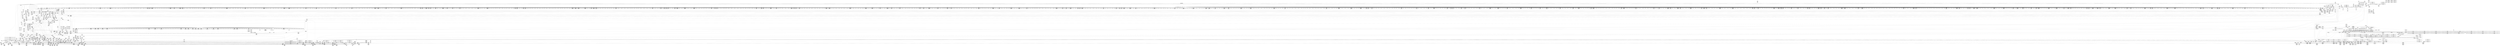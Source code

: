 digraph {
	CE0x42fb2a0 [shape=record,shape=Mrecord,label="{CE0x42fb2a0|may_create:tmp58|security/selinux/hooks.c,1736|*SummSource*}"]
	CE0x420ed80 [shape=record,shape=Mrecord,label="{CE0x420ed80|40:_%struct.super_block*,_56:_i8*,_:_CRE_552,553_}"]
	CE0x42abbf0 [shape=record,shape=Mrecord,label="{CE0x42abbf0|272:_i8*,_:_CRE_1664,1665_}"]
	CE0x41d0900 [shape=record,shape=Mrecord,label="{CE0x41d0900|inode_mode_to_security_class:sw.bb6|*SummSink*}"]
	CE0x42e4e10 [shape=record,shape=Mrecord,label="{CE0x42e4e10|VOIDTB_TE:_CE_172,173_}"]
	CE0x4212a50 [shape=record,shape=Mrecord,label="{CE0x4212a50|__llvm_gcov_indirect_counter_increment:tmp|*SummSource*}"]
	CE0x41d4310 [shape=record,shape=Mrecord,label="{CE0x41d4310|may_create:if.then16|*SummSource*}"]
	CE0x42e4590 [shape=record,shape=Mrecord,label="{CE0x42e4590|VOIDTB_TE:_CE_164,165_}"]
	CE0x42bc8d0 [shape=record,shape=Mrecord,label="{CE0x42bc8d0|28:_i32,_:_CRE_114,115_}"]
	CE0x4207bb0 [shape=record,shape=Mrecord,label="{CE0x4207bb0|40:_%struct.super_block*,_56:_i8*,_:_CRE_205,206_}"]
	CE0x424c780 [shape=record,shape=Mrecord,label="{CE0x424c780|272:_i8*,_:_CRE_453,454_}"]
	CE0x41c4d50 [shape=record,shape=Mrecord,label="{CE0x41c4d50|_call_void___llvm_gcov_indirect_counter_increment(i32*___llvm_gcov_global_state_pred112,_i64**_getelementptr_inbounds_(_8_x_i64*_,_8_x_i64*_*___llvm_gcda_edge_table111,_i64_0,_i64_4)),_!dbg_!27719|security/selinux/hooks.c,1147|*SummSink*}"]
	CE0x4219c30 [shape=record,shape=Mrecord,label="{CE0x4219c30|__llvm_gcov_indirect_counter_increment:tmp1|*SummSink*}"]
	CE0x42d26e0 [shape=record,shape=Mrecord,label="{CE0x42d26e0|may_create:flags|security/selinux/hooks.c,1728}"]
	CE0x42baea0 [shape=record,shape=Mrecord,label="{CE0x42baea0|28:_i32,_:_CRE_89,90_}"]
	CE0x41ed9e0 [shape=record,shape=Mrecord,label="{CE0x41ed9e0|40:_%struct.super_block*,_56:_i8*,_:_CRE_48,56_|*MultipleSource*|Function::selinux_inode_mknod&Arg::dir::|Function::may_create&Arg::dir::|security/selinux/hooks.c,1713}"]
	CE0x4214670 [shape=record,shape=Mrecord,label="{CE0x4214670|may_create:tobool18|security/selinux/hooks.c,1728}"]
	CE0x41c6a30 [shape=record,shape=Mrecord,label="{CE0x41c6a30|i32_4096|*Constant*|*SummSink*}"]
	CE0x41ca150 [shape=record,shape=Mrecord,label="{CE0x41ca150|may_create:tmp2|*SummSource*}"]
	CE0x4245f20 [shape=record,shape=Mrecord,label="{CE0x4245f20|272:_i8*,_:_CRE_614,615_}"]
	CE0x425a3e0 [shape=record,shape=Mrecord,label="{CE0x425a3e0|272:_i8*,_:_CRE_1259,1260_}"]
	CE0x41beb40 [shape=record,shape=Mrecord,label="{CE0x41beb40|i64**_getelementptr_inbounds_(_8_x_i64*_,_8_x_i64*_*___llvm_gcda_edge_table111,_i64_0,_i64_2)|*Constant*|*SummSink*}"]
	CE0x4209f70 [shape=record,shape=Mrecord,label="{CE0x4209f70|40:_%struct.super_block*,_56:_i8*,_:_CRE_257,258_}"]
	CE0x42fa710 [shape=record,shape=Mrecord,label="{CE0x42fa710|i64_22|*Constant*|*SummSink*}"]
	CE0x41a7430 [shape=record,shape=Mrecord,label="{CE0x41a7430|i32_1|*Constant*|*SummSink*}"]
	CE0x4242590 [shape=record,shape=Mrecord,label="{CE0x4242590|272:_i8*,_:_CRE_561,562_}"]
	CE0x4251770 [shape=record,shape=Mrecord,label="{CE0x4251770|may_create:tmp48|security/selinux/hooks.c,1731|*SummSink*}"]
	CE0x42467a0 [shape=record,shape=Mrecord,label="{CE0x42467a0|272:_i8*,_:_CRE_622,623_}"]
	CE0x4210e30 [shape=record,shape=Mrecord,label="{CE0x4210e30|40:_%struct.super_block*,_56:_i8*,_:_CRE_576,577_}"]
	CE0x42e72b0 [shape=record,shape=Mrecord,label="{CE0x42e72b0|VOIDTB_TE:_CE_72,80_|*MultipleSource*|Function::selinux_inode_mknod&Arg::dentry::|security/selinux/hooks.c,1730|Function::may_create&Arg::dentry::}"]
	CE0x41a7ec0 [shape=record,shape=Mrecord,label="{CE0x41a7ec0|inode_mode_to_security_class:sw.bb2}"]
	CE0x4223700 [shape=record,shape=Mrecord,label="{CE0x4223700|40:_%struct.super_block*,_56:_i8*,_:_CRE_156,157_}"]
	CE0x42a4f80 [shape=record,shape=Mrecord,label="{CE0x42a4f80|272:_i8*,_:_CRE_1339,1340_}"]
	CE0x424af50 [shape=record,shape=Mrecord,label="{CE0x424af50|272:_i8*,_:_CRE_320,328_|*MultipleSource*|*LoadInst*|security/selinux/hooks.c,1714|security/selinux/hooks.c,1714}"]
	CE0x41f3010 [shape=record,shape=Mrecord,label="{CE0x41f3010|i64*_getelementptr_inbounds_(_18_x_i64_,_18_x_i64_*___llvm_gcov_ctr110,_i64_0,_i64_13)|*Constant*}"]
	CE0x41ea060 [shape=record,shape=Mrecord,label="{CE0x41ea060|40:_%struct.super_block*,_56:_i8*,_:_CRE_310,311_}"]
	CE0x4305210 [shape=record,shape=Mrecord,label="{CE0x4305210|may_create:retval.0|*SummSink*}"]
	CE0x42bb1a0 [shape=record,shape=Mrecord,label="{CE0x42bb1a0|28:_i32,_:_CRE_92,93_}"]
	CE0x41e6650 [shape=record,shape=Mrecord,label="{CE0x41e6650|may_create:tobool1|security/selinux/hooks.c,1706|*SummSink*}"]
	CE0x4218480 [shape=record,shape=Mrecord,label="{CE0x4218480|_call_void_mcount()_#3|*SummSink*}"]
	CE0x42e1bd0 [shape=record,shape=Mrecord,label="{CE0x42e1bd0|may_create:tmp46|security/selinux/hooks.c,1729|*SummSink*}"]
	CE0x42bcc00 [shape=record,shape=Mrecord,label="{CE0x42bcc00|28:_i32,_:_CRE_117,118_}"]
	CE0x41fe290 [shape=record,shape=Mrecord,label="{CE0x41fe290|40:_%struct.super_block*,_56:_i8*,_:_CRE_776,792_|*MultipleSource*|Function::selinux_inode_mknod&Arg::dir::|Function::may_create&Arg::dir::|security/selinux/hooks.c,1713}"]
	CE0x424c120 [shape=record,shape=Mrecord,label="{CE0x424c120|272:_i8*,_:_CRE_447,448_}"]
	CE0x42e9040 [shape=record,shape=Mrecord,label="{CE0x42e9040|VOIDTB_TE:_CE_176,177_}"]
	CE0x425c310 [shape=record,shape=Mrecord,label="{CE0x425c310|272:_i8*,_:_CRE_1307,1308_}"]
	CE0x4257410 [shape=record,shape=Mrecord,label="{CE0x4257410|272:_i8*,_:_CRE_1214,1215_}"]
	CE0x41a6210 [shape=record,shape=Mrecord,label="{CE0x41a6210|i64**_getelementptr_inbounds_(_8_x_i64*_,_8_x_i64*_*___llvm_gcda_edge_table111,_i64_0,_i64_1)|*Constant*}"]
	CE0x4216d10 [shape=record,shape=Mrecord,label="{CE0x4216d10|__llvm_gcov_indirect_counter_increment:tmp5}"]
	CE0x42e19e0 [shape=record,shape=Mrecord,label="{CE0x42e19e0|may_create:tmp46|security/selinux/hooks.c,1729}"]
	CE0x41b44f0 [shape=record,shape=Mrecord,label="{CE0x41b44f0|i64*_getelementptr_inbounds_(_18_x_i64_,_18_x_i64_*___llvm_gcov_ctr110,_i64_0,_i64_17)|*Constant*|*SummSink*}"]
	CE0x4193ab0 [shape=record,shape=Mrecord,label="{CE0x4193ab0|_call_void___llvm_gcov_indirect_counter_increment(i32*___llvm_gcov_global_state_pred112,_i64**_getelementptr_inbounds_(_8_x_i64*_,_8_x_i64*_*___llvm_gcda_edge_table111,_i64_0,_i64_1)),_!dbg_!27715|security/selinux/hooks.c,1141}"]
	CE0x41b4280 [shape=record,shape=Mrecord,label="{CE0x41b4280|inode_mode_to_security_class:tmp18|security/selinux/hooks.c,1158|*SummSource*}"]
	CE0x42ea140 [shape=record,shape=Mrecord,label="{CE0x42ea140|VOIDTB_TE:_CE_192,193_}"]
	CE0x41f2be0 [shape=record,shape=Mrecord,label="{CE0x41f2be0|i64**_getelementptr_inbounds_(_8_x_i64*_,_8_x_i64*_*___llvm_gcda_edge_table111,_i64_0,_i64_5)|*Constant*}"]
	CE0x42b99a0 [shape=record,shape=Mrecord,label="{CE0x42b99a0|28:_i32,_:_CRE_68,69_}"]
	CE0x41a76a0 [shape=record,shape=Mrecord,label="{CE0x41a76a0|i64_1|*Constant*}"]
	CE0x42ca5e0 [shape=record,shape=Mrecord,label="{CE0x42ca5e0|avc_has_perm:tclass|Function::avc_has_perm&Arg::tclass::|*SummSource*}"]
	CE0x41f7dd0 [shape=record,shape=Mrecord,label="{CE0x41f7dd0|i64**_getelementptr_inbounds_(_8_x_i64*_,_8_x_i64*_*___llvm_gcda_edge_table111,_i64_0,_i64_7)|*Constant*|*SummSink*}"]
	CE0x41fc050 [shape=record,shape=Mrecord,label="{CE0x41fc050|40:_%struct.super_block*,_56:_i8*,_:_CRE_656,664_|*MultipleSource*|Function::selinux_inode_mknod&Arg::dir::|Function::may_create&Arg::dir::|security/selinux/hooks.c,1713}"]
	CE0x41b10f0 [shape=record,shape=Mrecord,label="{CE0x41b10f0|GLOBAL:may_create|*Constant*}"]
	CE0x4210bb0 [shape=record,shape=Mrecord,label="{CE0x4210bb0|40:_%struct.super_block*,_56:_i8*,_:_CRE_574,575_}"]
	CE0x4240150 [shape=record,shape=Mrecord,label="{CE0x4240150|40:_%struct.super_block*,_56:_i8*,_:_CRE_983,984_}"]
	CE0x4242c20 [shape=record,shape=Mrecord,label="{CE0x4242c20|272:_i8*,_:_CRE_566,567_}"]
	CE0x42fcbd0 [shape=record,shape=Mrecord,label="{CE0x42fcbd0|may_create:tmp61|security/selinux/hooks.c,1737|*SummSink*}"]
	CE0x4259500 [shape=record,shape=Mrecord,label="{CE0x4259500|272:_i8*,_:_CRE_1245,1246_}"]
	CE0x420db00 [shape=record,shape=Mrecord,label="{CE0x420db00|40:_%struct.super_block*,_56:_i8*,_:_CRE_504,508_|*MultipleSource*|Function::selinux_inode_mknod&Arg::dir::|Function::may_create&Arg::dir::|security/selinux/hooks.c,1713}"]
	CE0x420e880 [shape=record,shape=Mrecord,label="{CE0x420e880|40:_%struct.super_block*,_56:_i8*,_:_CRE_540,544_|*MultipleSource*|Function::selinux_inode_mknod&Arg::dir::|Function::may_create&Arg::dir::|security/selinux/hooks.c,1713}"]
	CE0x42cbd00 [shape=record,shape=Mrecord,label="{CE0x42cbd00|may_create:tmp34|security/selinux/hooks.c,1726|*SummSource*}"]
	CE0x42e24b0 [shape=record,shape=Mrecord,label="{CE0x42e24b0|may_create:tmp43|security/selinux/hooks.c,1728}"]
	CE0x42e5260 [shape=record,shape=Mrecord,label="{CE0x42e5260|may_create:d_name|security/selinux/hooks.c,1730|*SummSource*}"]
	CE0x41c3730 [shape=record,shape=Mrecord,label="{CE0x41c3730|i64_1|*Constant*}"]
	CE0x42a9d20 [shape=record,shape=Mrecord,label="{CE0x42a9d20|272:_i8*,_:_CRE_1635,1636_}"]
	CE0x42b2300 [shape=record,shape=Mrecord,label="{CE0x42b2300|may_create:type|security/selinux/hooks.c,1719|*SummSource*}"]
	CE0x4244160 [shape=record,shape=Mrecord,label="{CE0x4244160|272:_i8*,_:_CRE_586,587_}"]
	CE0x41c9a80 [shape=record,shape=Mrecord,label="{CE0x41c9a80|may_create:tmp2|*SummSink*}"]
	CE0x42af240 [shape=record,shape=Mrecord,label="{CE0x42af240|272:_i8*,_:_CRE_1824,1828_|*MultipleSource*|*LoadInst*|security/selinux/hooks.c,1714|security/selinux/hooks.c,1714}"]
	CE0x4257300 [shape=record,shape=Mrecord,label="{CE0x4257300|272:_i8*,_:_CRE_1213,1214_}"]
	CE0x41fb640 [shape=record,shape=Mrecord,label="{CE0x41fb640|40:_%struct.super_block*,_56:_i8*,_:_CRE_621,622_}"]
	CE0x42e6a10 [shape=record,shape=Mrecord,label="{CE0x42e6a10|VOIDTB_TE:_CE_150,151_}"]
	CE0x4245590 [shape=record,shape=Mrecord,label="{CE0x4245590|272:_i8*,_:_CRE_605,606_}"]
	CE0x41f1080 [shape=record,shape=Mrecord,label="{CE0x41f1080|i64*_getelementptr_inbounds_(_18_x_i64_,_18_x_i64_*___llvm_gcov_ctr110,_i64_0,_i64_12)|*Constant*|*SummSource*}"]
	CE0x42403d0 [shape=record,shape=Mrecord,label="{CE0x42403d0|40:_%struct.super_block*,_56:_i8*,_:_CRE_988,992_|*MultipleSource*|Function::selinux_inode_mknod&Arg::dir::|Function::may_create&Arg::dir::|security/selinux/hooks.c,1713}"]
	CE0x42aa270 [shape=record,shape=Mrecord,label="{CE0x42aa270|272:_i8*,_:_CRE_1640,1641_}"]
	CE0x41ad8e0 [shape=record,shape=Mrecord,label="{CE0x41ad8e0|selinux_inode_mknod:dir|Function::selinux_inode_mknod&Arg::dir::|*SummSource*}"]
	CE0x41b41a0 [shape=record,shape=Mrecord,label="{CE0x41b41a0|i64*_getelementptr_inbounds_(_18_x_i64_,_18_x_i64_*___llvm_gcov_ctr110,_i64_0,_i64_17)|*Constant*}"]
	CE0x41e6fd0 [shape=record,shape=Mrecord,label="{CE0x41e6fd0|%struct.task_struct*_(%struct.task_struct**)*_asm_movq_%gs:$_1:P_,$0_,_r,im,_dirflag_,_fpsr_,_flags_|*SummSink*}"]
	CE0x42bd3a0 [shape=record,shape=Mrecord,label="{CE0x42bd3a0|28:_i32,_:_CRE_144,152_|*MultipleSource*|security/selinux/hooks.c,1722|*LoadInst*|security/selinux/hooks.c,1713|security/selinux/hooks.c,1713}"]
	CE0x41f5800 [shape=record,shape=Mrecord,label="{CE0x41f5800|inode_mode_to_security_class:tmp12|security/selinux/hooks.c,1151|*SummSink*}"]
	CE0x41c33e0 [shape=record,shape=Mrecord,label="{CE0x41c33e0|i32_61440|*Constant*|*SummSink*}"]
	CE0x4211e70 [shape=record,shape=Mrecord,label="{CE0x4211e70|40:_%struct.super_block*,_56:_i8*,_:_CRE_589,590_}"]
	CE0x41f0540 [shape=record,shape=Mrecord,label="{CE0x41f0540|i32_10|*Constant*|*SummSource*}"]
	CE0x41aa470 [shape=record,shape=Mrecord,label="{CE0x41aa470|selinux_inode_mknod:mode|Function::selinux_inode_mknod&Arg::mode::}"]
	CE0x4246f10 [shape=record,shape=Mrecord,label="{CE0x4246f10|272:_i8*,_:_CRE_629,630_}"]
	CE0x41cd710 [shape=record,shape=Mrecord,label="{CE0x41cd710|272:_i8*,_:_CRE_425,426_}"]
	CE0x42ac360 [shape=record,shape=Mrecord,label="{CE0x42ac360|272:_i8*,_:_CRE_1671,1672_}"]
	CE0x42ac7a0 [shape=record,shape=Mrecord,label="{CE0x42ac7a0|272:_i8*,_:_CRE_1675,1676_}"]
	CE0x424f230 [shape=record,shape=Mrecord,label="{CE0x424f230|VOIDTB_TE:_CE_306,307_}"]
	CE0x41d4a70 [shape=record,shape=Mrecord,label="{CE0x41d4a70|_call_void___llvm_gcov_indirect_counter_increment(i32*___llvm_gcov_global_state_pred112,_i64**_getelementptr_inbounds_(_8_x_i64*_,_8_x_i64*_*___llvm_gcda_edge_table111,_i64_0,_i64_2)),_!dbg_!27717|security/selinux/hooks.c,1143}"]
	CE0x41ea2e0 [shape=record,shape=Mrecord,label="{CE0x41ea2e0|40:_%struct.super_block*,_56:_i8*,_:_CRE_312,320_|*MultipleSource*|Function::selinux_inode_mknod&Arg::dir::|Function::may_create&Arg::dir::|security/selinux/hooks.c,1713}"]
	CE0x42183b0 [shape=record,shape=Mrecord,label="{CE0x42183b0|_call_void_mcount()_#3|*SummSource*}"]
	CE0x4229dd0 [shape=record,shape=Mrecord,label="{CE0x4229dd0|i32_1706|*Constant*|*SummSource*}"]
	CE0x41e8c60 [shape=record,shape=Mrecord,label="{CE0x41e8c60|40:_%struct.super_block*,_56:_i8*,_:_CRE_294,295_}"]
	CE0x424ccd0 [shape=record,shape=Mrecord,label="{CE0x424ccd0|272:_i8*,_:_CRE_458,459_}"]
	CE0x4244270 [shape=record,shape=Mrecord,label="{CE0x4244270|272:_i8*,_:_CRE_587,588_}"]
	CE0x41ec630 [shape=record,shape=Mrecord,label="{CE0x41ec630|40:_%struct.super_block*,_56:_i8*,_:_CRE_456,464_|*MultipleSource*|Function::selinux_inode_mknod&Arg::dir::|Function::may_create&Arg::dir::|security/selinux/hooks.c,1713}"]
	CE0x41faec0 [shape=record,shape=Mrecord,label="{CE0x41faec0|40:_%struct.super_block*,_56:_i8*,_:_CRE_615,616_}"]
	CE0x41c7730 [shape=record,shape=Mrecord,label="{CE0x41c7730|may_create:tobool|security/selinux/hooks.c,1706|*SummSink*}"]
	CE0x42b77f0 [shape=record,shape=Mrecord,label="{CE0x42b77f0|28:_i32,_:_CRE_19,20_}"]
	CE0x4226b00 [shape=record,shape=Mrecord,label="{CE0x4226b00|may_create:tmp18|security/selinux/hooks.c,1706|*SummSink*}"]
	CE0x420d470 [shape=record,shape=Mrecord,label="{CE0x420d470|40:_%struct.super_block*,_56:_i8*,_:_CRE_486,487_}"]
	CE0x42ebf00 [shape=record,shape=Mrecord,label="{CE0x42ebf00|VOIDTB_TE:_CE_220,221_}"]
	CE0x4294280 [shape=record,shape=Mrecord,label="{CE0x4294280|get_current:tmp3|*SummSink*}"]
	CE0x42226c0 [shape=record,shape=Mrecord,label="{CE0x42226c0|40:_%struct.super_block*,_56:_i8*,_:_CRE_143,144_}"]
	CE0x4200680 [shape=record,shape=Mrecord,label="{CE0x4200680|40:_%struct.super_block*,_56:_i8*,_:_CRE_873,874_}"]
	CE0x42d2ba0 [shape=record,shape=Mrecord,label="{CE0x42d2ba0|8:_i32,_22:_i16,_:_CRE_8,12_|*MultipleSource*|security/selinux/hooks.c,1728|security/selinux/hooks.c,1714|security/selinux/hooks.c,1714}"]
	CE0x42ca400 [shape=record,shape=Mrecord,label="{CE0x42ca400|avc_has_perm:tclass|Function::avc_has_perm&Arg::tclass::}"]
	CE0x41a7780 [shape=record,shape=Mrecord,label="{CE0x41a7780|inode_mode_to_security_class:tmp1|*SummSource*}"]
	CE0x4192ec0 [shape=record,shape=Mrecord,label="{CE0x4192ec0|may_create:dentry|Function::may_create&Arg::dentry::|*SummSink*}"]
	CE0x42459d0 [shape=record,shape=Mrecord,label="{CE0x42459d0|272:_i8*,_:_CRE_609,610_}"]
	CE0x42fc5b0 [shape=record,shape=Mrecord,label="{CE0x42fc5b0|may_create:tmp61|security/selinux/hooks.c,1737}"]
	CE0x41c17d0 [shape=record,shape=Mrecord,label="{CE0x41c17d0|selinux_inode_mknod:call1|security/selinux/hooks.c,2794}"]
	CE0x41cb520 [shape=record,shape=Mrecord,label="{CE0x41cb520|i64_2|*Constant*|*SummSink*}"]
	CE0x4217390 [shape=record,shape=Mrecord,label="{CE0x4217390|__llvm_gcov_indirect_counter_increment:counter|*SummSource*}"]
	CE0x4208f30 [shape=record,shape=Mrecord,label="{CE0x4208f30|40:_%struct.super_block*,_56:_i8*,_:_CRE_244,245_}"]
	CE0x42a51a0 [shape=record,shape=Mrecord,label="{CE0x42a51a0|272:_i8*,_:_CRE_1341,1342_}"]
	CE0x41fc710 [shape=record,shape=Mrecord,label="{CE0x41fc710|40:_%struct.super_block*,_56:_i8*,_:_CRE_680,684_|*MultipleSource*|Function::selinux_inode_mknod&Arg::dir::|Function::may_create&Arg::dir::|security/selinux/hooks.c,1713}"]
	CE0x4198ed0 [shape=record,shape=Mrecord,label="{CE0x4198ed0|selinux_inode_mknod:tmp2}"]
	CE0x42b2b90 [shape=record,shape=Mrecord,label="{CE0x42b2b90|may_create:u|security/selinux/hooks.c,1720|*SummSink*}"]
	CE0x42f8150 [shape=record,shape=Mrecord,label="{CE0x42f8150|may_create:tmp51|security/selinux/hooks.c,1732|*SummSource*}"]
	CE0x42ea7a0 [shape=record,shape=Mrecord,label="{CE0x42ea7a0|VOIDTB_TE:_CE_198,199_}"]
	CE0x425ae80 [shape=record,shape=Mrecord,label="{CE0x425ae80|272:_i8*,_:_CRE_1269,1270_}"]
	CE0x41e4e10 [shape=record,shape=Mrecord,label="{CE0x41e4e10|i32_-1|*Constant*}"]
	CE0x41bfd40 [shape=record,shape=Mrecord,label="{CE0x41bfd40|may_create:bb|*SummSink*}"]
	CE0x42acf10 [shape=record,shape=Mrecord,label="{CE0x42acf10|272:_i8*,_:_CRE_1682,1683_}"]
	CE0x4244050 [shape=record,shape=Mrecord,label="{CE0x4244050|272:_i8*,_:_CRE_585,586_}"]
	CE0x41f31a0 [shape=record,shape=Mrecord,label="{CE0x41f31a0|inode_mode_to_security_class:tmp10|security/selinux/hooks.c,1149|*SummSource*}"]
	CE0x41c52a0 [shape=record,shape=Mrecord,label="{CE0x41c52a0|inode_mode_to_security_class:tmp8|security/selinux/hooks.c,1147}"]
	CE0x42e99d0 [shape=record,shape=Mrecord,label="{CE0x42e99d0|VOIDTB_TE:_CE_185,186_}"]
	CE0x41f9c00 [shape=record,shape=Mrecord,label="{CE0x41f9c00|40:_%struct.super_block*,_56:_i8*,_:_CRE_600,601_}"]
	CE0x41d1e70 [shape=record,shape=Mrecord,label="{CE0x41d1e70|i1_true|*Constant*|*SummSink*}"]
	CE0x4254a20 [shape=record,shape=Mrecord,label="{CE0x4254a20|272:_i8*,_:_CRE_0,8_|*MultipleSource*|*LoadInst*|security/selinux/hooks.c,1714|security/selinux/hooks.c,1714}"]
	CE0x41fa9c0 [shape=record,shape=Mrecord,label="{CE0x41fa9c0|40:_%struct.super_block*,_56:_i8*,_:_CRE_611,612_}"]
	CE0x42fd510 [shape=record,shape=Mrecord,label="{CE0x42fd510|i64*_getelementptr_inbounds_(_26_x_i64_,_26_x_i64_*___llvm_gcov_ctr217,_i64_0,_i64_24)|*Constant*}"]
	CE0x42bbaa0 [shape=record,shape=Mrecord,label="{CE0x42bbaa0|28:_i32,_:_CRE_101,102_}"]
	CE0x42e0720 [shape=record,shape=Mrecord,label="{CE0x42e0720|may_create:tmp44|security/selinux/hooks.c,1728|*SummSource*}"]
	CE0x423be50 [shape=record,shape=Mrecord,label="{CE0x423be50|40:_%struct.super_block*,_56:_i8*,_:_CRE_898,899_}"]
	CE0x420fcb0 [shape=record,shape=Mrecord,label="{CE0x420fcb0|40:_%struct.super_block*,_56:_i8*,_:_CRE_562,563_}"]
	CE0x42e5ba0 [shape=record,shape=Mrecord,label="{CE0x42e5ba0|VOIDTB_TE:_CE_94,95_}"]
	CE0x4201300 [shape=record,shape=Mrecord,label="{CE0x4201300|40:_%struct.super_block*,_56:_i8*,_:_CRE_883,884_}"]
	CE0x41bebb0 [shape=record,shape=Mrecord,label="{CE0x41bebb0|i64*_getelementptr_inbounds_(_18_x_i64_,_18_x_i64_*___llvm_gcov_ctr110,_i64_0,_i64_10)|*Constant*}"]
	CE0x423d890 [shape=record,shape=Mrecord,label="{CE0x423d890|40:_%struct.super_block*,_56:_i8*,_:_CRE_919,920_}"]
	CE0x41c6cb0 [shape=record,shape=Mrecord,label="{CE0x41c6cb0|i32_24576|*Constant*}"]
	CE0x4245040 [shape=record,shape=Mrecord,label="{CE0x4245040|272:_i8*,_:_CRE_600,601_}"]
	CE0x4246470 [shape=record,shape=Mrecord,label="{CE0x4246470|272:_i8*,_:_CRE_619,620_}"]
	CE0x424fbc0 [shape=record,shape=Mrecord,label="{CE0x424fbc0|VOIDTB_TE:_CE_314,315_}"]
	CE0x41d2250 [shape=record,shape=Mrecord,label="{CE0x41d2250|i64*_getelementptr_inbounds_(_26_x_i64_,_26_x_i64_*___llvm_gcov_ctr217,_i64_0,_i64_8)|*Constant*|*SummSource*}"]
	CE0x42aaaf0 [shape=record,shape=Mrecord,label="{CE0x42aaaf0|272:_i8*,_:_CRE_1648,1649_}"]
	CE0x41c3010 [shape=record,shape=Mrecord,label="{CE0x41c3010|inode_mode_to_security_class:entry|*SummSource*}"]
	CE0x4301350 [shape=record,shape=Mrecord,label="{CE0x4301350|get_current:tmp4|./arch/x86/include/asm/current.h,14}"]
	CE0x423cd50 [shape=record,shape=Mrecord,label="{CE0x423cd50|40:_%struct.super_block*,_56:_i8*,_:_CRE_910,911_}"]
	CE0x4193100 [shape=record,shape=Mrecord,label="{CE0x4193100|may_create:tclass|Function::may_create&Arg::tclass::}"]
	CE0x41e75e0 [shape=record,shape=Mrecord,label="{CE0x41e75e0|40:_%struct.super_block*,_56:_i8*,_:_CRE_276,277_}"]
	CE0x41c0220 [shape=record,shape=Mrecord,label="{CE0x41c0220|_call_void___llvm_gcov_indirect_counter_increment(i32*___llvm_gcov_global_state_pred112,_i64**_getelementptr_inbounds_(_8_x_i64*_,_8_x_i64*_*___llvm_gcda_edge_table111,_i64_0,_i64_1)),_!dbg_!27715|security/selinux/hooks.c,1141|*SummSink*}"]
	CE0x41b7410 [shape=record,shape=Mrecord,label="{CE0x41b7410|_call_void___llvm_gcov_indirect_counter_increment(i32*___llvm_gcov_global_state_pred112,_i64**_getelementptr_inbounds_(_8_x_i64*_,_8_x_i64*_*___llvm_gcda_edge_table111,_i64_0,_i64_3)),_!dbg_!27718|security/selinux/hooks.c,1145|*SummSource*}"]
	CE0x425ca00 [shape=record,shape=Mrecord,label="{CE0x425ca00|272:_i8*,_:_CRE_1314,1315_}"]
	CE0x42437d0 [shape=record,shape=Mrecord,label="{CE0x42437d0|272:_i8*,_:_CRE_577,578_}"]
	CE0x41c6c10 [shape=record,shape=Mrecord,label="{CE0x41c6c10|i32_16384|*Constant*|*SummSink*}"]
	CE0x4204ca0 [shape=record,shape=Mrecord,label="{CE0x4204ca0|may_create:tmp37|security/selinux/hooks.c,1728|*SummSource*}"]
	CE0x42b8fa0 [shape=record,shape=Mrecord,label="{CE0x42b8fa0|28:_i32,_:_CRE_58,59_}"]
	CE0x42d1fb0 [shape=record,shape=Mrecord,label="{CE0x42d1fb0|i32_5|*Constant*|*SummSource*}"]
	CE0x42f92a0 [shape=record,shape=Mrecord,label="{CE0x42f92a0|i64*_getelementptr_inbounds_(_26_x_i64_,_26_x_i64_*___llvm_gcov_ctr217,_i64_0,_i64_20)|*Constant*}"]
	CE0x41fab00 [shape=record,shape=Mrecord,label="{CE0x41fab00|40:_%struct.super_block*,_56:_i8*,_:_CRE_612,613_}"]
	CE0x42fa450 [shape=record,shape=Mrecord,label="{CE0x42fa450|may_create:tmp57|security/selinux/hooks.c,1736}"]
	CE0x422a1a0 [shape=record,shape=Mrecord,label="{CE0x422a1a0|i32_1706|*Constant*|*SummSink*}"]
	CE0x42b1d30 [shape=record,shape=Mrecord,label="{CE0x42b1d30|may_create:tmp25|security/selinux/hooks.c,1714|*SummSource*}"]
	CE0x41f9610 [shape=record,shape=Mrecord,label="{CE0x41f9610|40:_%struct.super_block*,_56:_i8*,_:_CRE_595,596_}"]
	CE0x41c4200 [shape=record,shape=Mrecord,label="{CE0x41c4200|inode_mode_to_security_class:tmp7|security/selinux/hooks.c,1145|*SummSource*}"]
	CE0x4255670 [shape=record,shape=Mrecord,label="{CE0x4255670|272:_i8*,_:_CRE_640,648_|*MultipleSource*|*LoadInst*|security/selinux/hooks.c,1714|security/selinux/hooks.c,1714}"]
	CE0x4250c00 [shape=record,shape=Mrecord,label="{CE0x4250c00|i64_17|*Constant*|*SummSource*}"]
	CE0x4222090 [shape=record,shape=Mrecord,label="{CE0x4222090|40:_%struct.super_block*,_56:_i8*,_:_CRE_138,139_}"]
	CE0x423ea10 [shape=record,shape=Mrecord,label="{CE0x423ea10|40:_%struct.super_block*,_56:_i8*,_:_CRE_933,934_}"]
	CE0x4257740 [shape=record,shape=Mrecord,label="{CE0x4257740|272:_i8*,_:_CRE_1217,1218_}"]
	CE0x419fb10 [shape=record,shape=Mrecord,label="{CE0x419fb10|_ret_i32_%retval.0,_!dbg_!27798|security/selinux/hooks.c,1742|*SummSink*}"]
	CE0x4258b70 [shape=record,shape=Mrecord,label="{CE0x4258b70|272:_i8*,_:_CRE_1236,1237_}"]
	CE0x42406a0 [shape=record,shape=Mrecord,label="{CE0x42406a0|40:_%struct.super_block*,_56:_i8*,_:_CRE_1000,1008_|*MultipleSource*|Function::selinux_inode_mknod&Arg::dir::|Function::may_create&Arg::dir::|security/selinux/hooks.c,1713}"]
	CE0x420a6f0 [shape=record,shape=Mrecord,label="{CE0x420a6f0|40:_%struct.super_block*,_56:_i8*,_:_CRE_263,264_}"]
	CE0x4211330 [shape=record,shape=Mrecord,label="{CE0x4211330|40:_%struct.super_block*,_56:_i8*,_:_CRE_580,581_}"]
	CE0x41ba380 [shape=record,shape=Mrecord,label="{CE0x41ba380|__llvm_gcov_indirect_counter_increment:entry}"]
	CE0x41d4ae0 [shape=record,shape=Mrecord,label="{CE0x41d4ae0|_call_void___llvm_gcov_indirect_counter_increment(i32*___llvm_gcov_global_state_pred112,_i64**_getelementptr_inbounds_(_8_x_i64*_,_8_x_i64*_*___llvm_gcda_edge_table111,_i64_0,_i64_2)),_!dbg_!27717|security/selinux/hooks.c,1143|*SummSource*}"]
	CE0x4204770 [shape=record,shape=Mrecord,label="{CE0x4204770|may_create:do.end|*SummSink*}"]
	CE0x42d2e50 [shape=record,shape=Mrecord,label="{CE0x42d2e50|may_create:conv|security/selinux/hooks.c,1728}"]
	CE0x4224880 [shape=record,shape=Mrecord,label="{CE0x4224880|40:_%struct.super_block*,_56:_i8*,_:_CRE_170,171_}"]
	CE0x41feb50 [shape=record,shape=Mrecord,label="{CE0x41feb50|40:_%struct.super_block*,_56:_i8*,_:_CRE_816,824_|*MultipleSource*|Function::selinux_inode_mknod&Arg::dir::|Function::may_create&Arg::dir::|security/selinux/hooks.c,1713}"]
	CE0x41d3b10 [shape=record,shape=Mrecord,label="{CE0x41d3b10|GLOBAL:may_create.__warned|Global_var:may_create.__warned}"]
	CE0x420fb70 [shape=record,shape=Mrecord,label="{CE0x420fb70|40:_%struct.super_block*,_56:_i8*,_:_CRE_561,562_}"]
	CE0x42f6b40 [shape=record,shape=Mrecord,label="{CE0x42f6b40|may_create:call27|security/selinux/hooks.c,1735|*SummSink*}"]
	CE0x42baba0 [shape=record,shape=Mrecord,label="{CE0x42baba0|28:_i32,_:_CRE_86,87_}"]
	CE0x42ac140 [shape=record,shape=Mrecord,label="{CE0x42ac140|272:_i8*,_:_CRE_1669,1670_}"]
	CE0x41ee860 [shape=record,shape=Mrecord,label="{CE0x41ee860|40:_%struct.super_block*,_56:_i8*,_:_CRE_112,120_|*MultipleSource*|Function::selinux_inode_mknod&Arg::dir::|Function::may_create&Arg::dir::|security/selinux/hooks.c,1713}"]
	CE0x4224100 [shape=record,shape=Mrecord,label="{CE0x4224100|40:_%struct.super_block*,_56:_i8*,_:_CRE_164,165_}"]
	CE0x4250c70 [shape=record,shape=Mrecord,label="{CE0x4250c70|i64_17|*Constant*|*SummSink*}"]
	CE0x42af5e0 [shape=record,shape=Mrecord,label="{CE0x42af5e0|272:_i8*,_:_CRE_1840,1848_|*MultipleSource*|*LoadInst*|security/selinux/hooks.c,1714|security/selinux/hooks.c,1714}"]
	CE0x4249f00 [shape=record,shape=Mrecord,label="{CE0x4249f00|272:_i8*,_:_CRE_256,264_|*MultipleSource*|*LoadInst*|security/selinux/hooks.c,1714|security/selinux/hooks.c,1714}"]
	CE0x425c7e0 [shape=record,shape=Mrecord,label="{CE0x425c7e0|272:_i8*,_:_CRE_1312,1313_}"]
	CE0x42e4150 [shape=record,shape=Mrecord,label="{CE0x42e4150|VOIDTB_TE:_CE_160,161_}"]
	CE0x41bf830 [shape=record,shape=Mrecord,label="{CE0x41bf830|i16_9|*Constant*|*SummSource*}"]
	CE0x4248ce0 [shape=record,shape=Mrecord,label="{CE0x4248ce0|272:_i8*,_:_CRE_160,176_|*MultipleSource*|*LoadInst*|security/selinux/hooks.c,1714|security/selinux/hooks.c,1714}"]
	CE0x42ab9d0 [shape=record,shape=Mrecord,label="{CE0x42ab9d0|272:_i8*,_:_CRE_1662,1663_}"]
	CE0x42f8d70 [shape=record,shape=Mrecord,label="{CE0x42f8d70|may_create:tmp52|security/selinux/hooks.c,1732|*SummSink*}"]
	CE0x41cba50 [shape=record,shape=Mrecord,label="{CE0x41cba50|inode_mode_to_security_class:tmp6|security/selinux/hooks.c,1145|*SummSource*}"]
	CE0x41fb280 [shape=record,shape=Mrecord,label="{CE0x41fb280|40:_%struct.super_block*,_56:_i8*,_:_CRE_618,619_}"]
	CE0x425a820 [shape=record,shape=Mrecord,label="{CE0x425a820|272:_i8*,_:_CRE_1263,1264_}"]
	CE0x41bdff0 [shape=record,shape=Mrecord,label="{CE0x41bdff0|may_create:land.lhs.true|*SummSource*}"]
	CE0x42b5490 [shape=record,shape=Mrecord,label="{CE0x42b5490|may_create:dentry12|security/selinux/hooks.c,1720|*SummSource*}"]
	CE0x423e150 [shape=record,shape=Mrecord,label="{CE0x423e150|40:_%struct.super_block*,_56:_i8*,_:_CRE_926,927_}"]
	CE0x41f2fa0 [shape=record,shape=Mrecord,label="{CE0x41f2fa0|i64**_getelementptr_inbounds_(_8_x_i64*_,_8_x_i64*_*___llvm_gcda_edge_table111,_i64_0,_i64_5)|*Constant*|*SummSink*}"]
	CE0x4305870 [shape=record,shape=Mrecord,label="{CE0x4305870|may_create:tmp66|security/selinux/hooks.c,1742|*SummSource*}"]
	CE0x41ab7f0 [shape=record,shape=Mrecord,label="{CE0x41ab7f0|GLOBAL:__llvm_gcov_indirect_counter_increment|*Constant*|*SummSink*}"]
	CE0x4210930 [shape=record,shape=Mrecord,label="{CE0x4210930|40:_%struct.super_block*,_56:_i8*,_:_CRE_572,573_}"]
	CE0x42f7000 [shape=record,shape=Mrecord,label="{CE0x42f7000|may_create:tobool28|security/selinux/hooks.c,1736|*SummSource*}"]
	CE0x4207070 [shape=record,shape=Mrecord,label="{CE0x4207070|40:_%struct.super_block*,_56:_i8*,_:_CRE_196,197_}"]
	CE0x4258730 [shape=record,shape=Mrecord,label="{CE0x4258730|272:_i8*,_:_CRE_1232,1233_}"]
	CE0x4209cf0 [shape=record,shape=Mrecord,label="{CE0x4209cf0|40:_%struct.super_block*,_56:_i8*,_:_CRE_255,256_}"]
	CE0x41a7ff0 [shape=record,shape=Mrecord,label="{CE0x41a7ff0|inode_mode_to_security_class:sw.bb2|*SummSource*}"]
	CE0x42eaf10 [shape=record,shape=Mrecord,label="{CE0x42eaf10|VOIDTB_TE:_CE_205,206_}"]
	CE0x4307040 [shape=record,shape=Mrecord,label="{CE0x4307040|__llvm_gcov_indirect_counter_increment:bb|*SummSource*}"]
	CE0x4251ca0 [shape=record,shape=Mrecord,label="{CE0x4251ca0|may_create:tmp49|security/selinux/hooks.c,1731|*SummSink*}"]
	CE0x4300bb0 [shape=record,shape=Mrecord,label="{CE0x4300bb0|i64*_getelementptr_inbounds_(_2_x_i64_,_2_x_i64_*___llvm_gcov_ctr98,_i64_0,_i64_0)|*Constant*|*SummSink*}"]
	CE0x42ff590 [shape=record,shape=Mrecord,label="{CE0x42ff590|may_create:tmp65|security/selinux/hooks.c,1739|*SummSource*}"]
	CE0x41cf7d0 [shape=record,shape=Mrecord,label="{CE0x41cf7d0|inode_mode_to_security_class:and|security/selinux/hooks.c,1139|*SummSink*}"]
	CE0x42a4a30 [shape=record,shape=Mrecord,label="{CE0x42a4a30|272:_i8*,_:_CRE_1334,1335_}"]
	CE0x425c5c0 [shape=record,shape=Mrecord,label="{CE0x425c5c0|272:_i8*,_:_CRE_1310,1311_}"]
	CE0x41eccf0 [shape=record,shape=Mrecord,label="{CE0x41eccf0|40:_%struct.super_block*,_56:_i8*,_:_CRE_473,474_}"]
	CE0x42d2130 [shape=record,shape=Mrecord,label="{CE0x42d2130|i32_5|*Constant*|*SummSink*}"]
	CE0x42afb50 [shape=record,shape=Mrecord,label="{CE0x42afb50|272:_i8*,_:_CRE_1864,1872_|*MultipleSource*|*LoadInst*|security/selinux/hooks.c,1714|security/selinux/hooks.c,1714}"]
	CE0x424b680 [shape=record,shape=Mrecord,label="{CE0x424b680|272:_i8*,_:_CRE_437,438_}"]
	CE0x423cc10 [shape=record,shape=Mrecord,label="{CE0x423cc10|40:_%struct.super_block*,_56:_i8*,_:_CRE_909,910_}"]
	CE0x4245d00 [shape=record,shape=Mrecord,label="{CE0x4245d00|272:_i8*,_:_CRE_612,613_}"]
	CE0x42ad570 [shape=record,shape=Mrecord,label="{CE0x42ad570|272:_i8*,_:_CRE_1872,1873_}"]
	CE0x42e6d10 [shape=record,shape=Mrecord,label="{CE0x42e6d10|VOIDTB_TE:_CE_48,52_|*MultipleSource*|Function::selinux_inode_mknod&Arg::dentry::|security/selinux/hooks.c,1730|Function::may_create&Arg::dentry::}"]
	CE0x41f48f0 [shape=record,shape=Mrecord,label="{CE0x41f48f0|inode_mode_to_security_class:tmp12|security/selinux/hooks.c,1151}"]
	CE0x41ef220 [shape=record,shape=Mrecord,label="{CE0x41ef220|i32_22|*Constant*|*SummSink*}"]
	CE0x41e4430 [shape=record,shape=Mrecord,label="{CE0x41e4430|i64*_getelementptr_inbounds_(_26_x_i64_,_26_x_i64_*___llvm_gcov_ctr217,_i64_0,_i64_1)|*Constant*|*SummSource*}"]
	CE0x41c94e0 [shape=record,shape=Mrecord,label="{CE0x41c94e0|i16_10|*Constant*|*SummSource*}"]
	CE0x42a56f0 [shape=record,shape=Mrecord,label="{CE0x42a56f0|272:_i8*,_:_CRE_1346,1347_}"]
	CE0x4245e10 [shape=record,shape=Mrecord,label="{CE0x4245e10|272:_i8*,_:_CRE_613,614_}"]
	CE0x42538f0 [shape=record,shape=Mrecord,label="{CE0x42538f0|272:_i8*,_:_CRE_398,399_}"]
	CE0x4250330 [shape=record,shape=Mrecord,label="{CE0x4250330|may_create:call22|security/selinux/hooks.c,1729|*SummSource*}"]
	CE0x428f010 [shape=record,shape=Mrecord,label="{CE0x428f010|i64*_getelementptr_inbounds_(_2_x_i64_,_2_x_i64_*___llvm_gcov_ctr98,_i64_0,_i64_1)|*Constant*|*SummSink*}"]
	CE0x424d550 [shape=record,shape=Mrecord,label="{CE0x424d550|272:_i8*,_:_CRE_472,480_|*MultipleSource*|*LoadInst*|security/selinux/hooks.c,1714|security/selinux/hooks.c,1714}"]
	CE0x42ab370 [shape=record,shape=Mrecord,label="{CE0x42ab370|272:_i8*,_:_CRE_1656,1657_}"]
	CE0x41e9f20 [shape=record,shape=Mrecord,label="{CE0x41e9f20|40:_%struct.super_block*,_56:_i8*,_:_CRE_309,310_}"]
	CE0x41fa600 [shape=record,shape=Mrecord,label="{CE0x41fa600|40:_%struct.super_block*,_56:_i8*,_:_CRE_608,609_}"]
	CE0x42ac470 [shape=record,shape=Mrecord,label="{CE0x42ac470|272:_i8*,_:_CRE_1672,1673_}"]
	CE0x42e4ae0 [shape=record,shape=Mrecord,label="{CE0x42e4ae0|VOIDTB_TE:_CE_169,170_}"]
	CE0x42eca80 [shape=record,shape=Mrecord,label="{CE0x42eca80|VOIDTB_TE:_CE_264,272_|*MultipleSource*|Function::selinux_inode_mknod&Arg::dentry::|security/selinux/hooks.c,1730|Function::may_create&Arg::dentry::}"]
	CE0x41f0970 [shape=record,shape=Mrecord,label="{CE0x41f0970|may_create:i_security|security/selinux/hooks.c,1713|*SummSource*}"]
	CE0x42fdc00 [shape=record,shape=Mrecord,label="{CE0x42fdc00|may_create:tmp63|security/selinux/hooks.c,1739}"]
	CE0x4256bb0 [shape=record,shape=Mrecord,label="{CE0x4256bb0|272:_i8*,_:_CRE_896,1208_|*MultipleSource*|*LoadInst*|security/selinux/hooks.c,1714|security/selinux/hooks.c,1714}"]
	CE0x41e8260 [shape=record,shape=Mrecord,label="{CE0x41e8260|40:_%struct.super_block*,_56:_i8*,_:_CRE_286,287_}"]
	CE0x42fa660 [shape=record,shape=Mrecord,label="{CE0x42fa660|i64_22|*Constant*|*SummSource*}"]
	CE0x41a2b60 [shape=record,shape=Mrecord,label="{CE0x41a2b60|get_current:tmp|*SummSource*}"]
	CE0x41a8270 [shape=record,shape=Mrecord,label="{CE0x41a8270|may_create:if.end17|*SummSink*}"]
	CE0x41eb8f0 [shape=record,shape=Mrecord,label="{CE0x41eb8f0|40:_%struct.super_block*,_56:_i8*,_:_CRE_408,416_|*MultipleSource*|Function::selinux_inode_mknod&Arg::dir::|Function::may_create&Arg::dir::|security/selinux/hooks.c,1713}"]
	CE0x41a1db0 [shape=record,shape=Mrecord,label="{CE0x41a1db0|may_create:tmp11|security/selinux/hooks.c,1706}"]
	CE0x41cd820 [shape=record,shape=Mrecord,label="{CE0x41cd820|272:_i8*,_:_CRE_426,427_}"]
	CE0x4228d50 [shape=record,shape=Mrecord,label="{CE0x4228d50|i8_1|*Constant*|*SummSink*}"]
	CE0x42b75f0 [shape=record,shape=Mrecord,label="{CE0x42b75f0|28:_i32,_:_CRE_17,18_}"]
	CE0x420a5b0 [shape=record,shape=Mrecord,label="{CE0x420a5b0|40:_%struct.super_block*,_56:_i8*,_:_CRE_262,263_}"]
	CE0x42b7250 [shape=record,shape=Mrecord,label="{CE0x42b7250|28:_i32,_:_CRE_11,12_}"]
	CE0x41e9520 [shape=record,shape=Mrecord,label="{CE0x41e9520|40:_%struct.super_block*,_56:_i8*,_:_CRE_301,302_}"]
	CE0x42a8520 [shape=record,shape=Mrecord,label="{CE0x42a8520|272:_i8*,_:_CRE_1600,1604_|*MultipleSource*|*LoadInst*|security/selinux/hooks.c,1714|security/selinux/hooks.c,1714}"]
	CE0x41ce840 [shape=record,shape=Mrecord,label="{CE0x41ce840|inode_mode_to_security_class:sw.bb|*SummSink*}"]
	CE0x4258400 [shape=record,shape=Mrecord,label="{CE0x4258400|272:_i8*,_:_CRE_1229,1230_}"]
	CE0x42562a0 [shape=record,shape=Mrecord,label="{CE0x42562a0|272:_i8*,_:_CRE_704,708_|*MultipleSource*|*LoadInst*|security/selinux/hooks.c,1714|security/selinux/hooks.c,1714}"]
	CE0x41c4b90 [shape=record,shape=Mrecord,label="{CE0x41c4b90|_call_void___llvm_gcov_indirect_counter_increment(i32*___llvm_gcov_global_state_pred112,_i64**_getelementptr_inbounds_(_8_x_i64*_,_8_x_i64*_*___llvm_gcda_edge_table111,_i64_0,_i64_4)),_!dbg_!27719|security/selinux/hooks.c,1147|*SummSource*}"]
	CE0x41f5220 [shape=record,shape=Mrecord,label="{CE0x41f5220|i64**_getelementptr_inbounds_(_8_x_i64*_,_8_x_i64*_*___llvm_gcda_edge_table111,_i64_0,_i64_6)|*Constant*|*SummSource*}"]
	CE0x42bebf0 [shape=record,shape=Mrecord,label="{CE0x42bebf0|_ret_i32_%retval.0,_!dbg_!27728|security/selinux/avc.c,775|*SummSource*}"]
	CE0x4247ad0 [shape=record,shape=Mrecord,label="{CE0x4247ad0|272:_i8*,_:_CRE_96,104_|*MultipleSource*|*LoadInst*|security/selinux/hooks.c,1714|security/selinux/hooks.c,1714}"]
	CE0x41a6c00 [shape=record,shape=Mrecord,label="{CE0x41a6c00|may_create:newsid|security/selinux/hooks.c, 1709|*SummSource*}"]
	CE0x422a890 [shape=record,shape=Mrecord,label="{CE0x422a890|_call_void_lockdep_rcu_suspicious(i8*_getelementptr_inbounds_(_25_x_i8_,_25_x_i8_*_.str3,_i32_0,_i32_0),_i32_1706,_i8*_getelementptr_inbounds_(_45_x_i8_,_45_x_i8_*_.str12,_i32_0,_i32_0))_#10,_!dbg_!27731|security/selinux/hooks.c,1706}"]
	CE0x42bbd20 [shape=record,shape=Mrecord,label="{CE0x42bbd20|28:_i32,_:_CRE_103,104_}"]
	CE0x425cf50 [shape=record,shape=Mrecord,label="{CE0x425cf50|272:_i8*,_:_CRE_1319,1320_}"]
	CE0x420bd00 [shape=record,shape=Mrecord,label="{CE0x420bd00|0:_i8,_:_GCMR_may_create.__warned_internal_global_i8_0,_section_.data.unlikely_,_align_1:_elem_0:default:}"]
	CE0x4223980 [shape=record,shape=Mrecord,label="{CE0x4223980|40:_%struct.super_block*,_56:_i8*,_:_CRE_158,159_}"]
	CE0x41e5d20 [shape=record,shape=Mrecord,label="{CE0x41e5d20|i64*_getelementptr_inbounds_(_26_x_i64_,_26_x_i64_*___llvm_gcov_ctr217,_i64_0,_i64_1)|*Constant*|*SummSink*}"]
	CE0x41c7fd0 [shape=record,shape=Mrecord,label="{CE0x41c7fd0|inode_mode_to_security_class:tmp5|security/selinux/hooks.c,1143}"]
	CE0x42b1420 [shape=record,shape=Mrecord,label="{CE0x42b1420|272:_i8*,_:_CRE_2120,2248_|*MultipleSource*|*LoadInst*|security/selinux/hooks.c,1714|security/selinux/hooks.c,1714}"]
	CE0x41b4d30 [shape=record,shape=Mrecord,label="{CE0x41b4d30|inode_mode_to_security_class:tmp19|security/selinux/hooks.c,1158|*SummSink*}"]
	CE0x42acad0 [shape=record,shape=Mrecord,label="{CE0x42acad0|272:_i8*,_:_CRE_1678,1679_}"]
	CE0x4229720 [shape=record,shape=Mrecord,label="{CE0x4229720|i8*_getelementptr_inbounds_(_25_x_i8_,_25_x_i8_*_.str3,_i32_0,_i32_0)|*Constant*|*SummSource*}"]
	CE0x42ad680 [shape=record,shape=Mrecord,label="{CE0x42ad680|272:_i8*,_:_CRE_1688,1696_|*MultipleSource*|*LoadInst*|security/selinux/hooks.c,1714|security/selinux/hooks.c,1714}"]
	CE0x42bb2a0 [shape=record,shape=Mrecord,label="{CE0x42bb2a0|28:_i32,_:_CRE_93,94_}"]
	CE0x41c6620 [shape=record,shape=Mrecord,label="{CE0x41c6620|i32_32768|*Constant*|*SummSource*}"]
	CE0x41e7ea0 [shape=record,shape=Mrecord,label="{CE0x41e7ea0|40:_%struct.super_block*,_56:_i8*,_:_CRE_283,284_}"]
	CE0x42aac00 [shape=record,shape=Mrecord,label="{CE0x42aac00|272:_i8*,_:_CRE_1649,1650_}"]
	CE0x41c8f10 [shape=record,shape=Mrecord,label="{CE0x41c8f10|may_create:type|security/selinux/hooks.c,1719}"]
	CE0x42f8540 [shape=record,shape=Mrecord,label="{CE0x42f8540|i64*_getelementptr_inbounds_(_26_x_i64_,_26_x_i64_*___llvm_gcov_ctr217,_i64_0,_i64_19)|*Constant*|*SummSource*}"]
	CE0x4252230 [shape=record,shape=Mrecord,label="{CE0x4252230|i64_18|*Constant*}"]
	CE0x41b0f80 [shape=record,shape=Mrecord,label="{CE0x41b0f80|_ret_i16_%retval.0,_!dbg_!27724|security/selinux/hooks.c,1158|*SummSink*}"]
	CE0x41a6430 [shape=record,shape=Mrecord,label="{CE0x41a6430|__llvm_gcov_indirect_counter_increment:counters|Function::__llvm_gcov_indirect_counter_increment&Arg::counters::|*SummSource*}"]
	CE0x423db10 [shape=record,shape=Mrecord,label="{CE0x423db10|40:_%struct.super_block*,_56:_i8*,_:_CRE_921,922_}"]
	CE0x4259940 [shape=record,shape=Mrecord,label="{CE0x4259940|272:_i8*,_:_CRE_1249,1250_}"]
	CE0x41f0820 [shape=record,shape=Mrecord,label="{CE0x41f0820|may_create:i_security|security/selinux/hooks.c,1713|*SummSink*}"]
	CE0x42bb6a0 [shape=record,shape=Mrecord,label="{CE0x42bb6a0|28:_i32,_:_CRE_97,98_}"]
	CE0x424ec00 [shape=record,shape=Mrecord,label="{CE0x424ec00|VOIDTB_TE:_CE_296,304_|*MultipleSource*|Function::selinux_inode_mknod&Arg::dentry::|security/selinux/hooks.c,1730|Function::may_create&Arg::dentry::}"]
	CE0x4247900 [shape=record,shape=Mrecord,label="{CE0x4247900|272:_i8*,_:_CRE_88,96_|*MultipleSource*|*LoadInst*|security/selinux/hooks.c,1714|security/selinux/hooks.c,1714}"]
	CE0x42ab260 [shape=record,shape=Mrecord,label="{CE0x42ab260|272:_i8*,_:_CRE_1655,1656_}"]
	CE0x4222440 [shape=record,shape=Mrecord,label="{CE0x4222440|40:_%struct.super_block*,_56:_i8*,_:_CRE_141,142_}"]
	CE0x41f8340 [shape=record,shape=Mrecord,label="{CE0x41f8340|inode_mode_to_security_class:tmp14|security/selinux/hooks.c,1153|*SummSink*}"]
	CE0x41f62b0 [shape=record,shape=Mrecord,label="{CE0x41f62b0|GLOBAL:get_current|*Constant*|*SummSink*}"]
	CE0x420efc0 [shape=record,shape=Mrecord,label="{CE0x420efc0|40:_%struct.super_block*,_56:_i8*,_:_CRE_553,554_}"]
	CE0x41fd4d0 [shape=record,shape=Mrecord,label="{CE0x41fd4d0|40:_%struct.super_block*,_56:_i8*,_:_CRE_728,736_|*MultipleSource*|Function::selinux_inode_mknod&Arg::dir::|Function::may_create&Arg::dir::|security/selinux/hooks.c,1713}"]
	CE0x42ab150 [shape=record,shape=Mrecord,label="{CE0x42ab150|272:_i8*,_:_CRE_1654,1655_}"]
	CE0x423c5d0 [shape=record,shape=Mrecord,label="{CE0x423c5d0|40:_%struct.super_block*,_56:_i8*,_:_CRE_904,905_}"]
	CE0x41ff3d0 [shape=record,shape=Mrecord,label="{CE0x41ff3d0|40:_%struct.super_block*,_56:_i8*,_:_CRE_848,856_|*MultipleSource*|Function::selinux_inode_mknod&Arg::dir::|Function::may_create&Arg::dir::|security/selinux/hooks.c,1713}"]
	CE0x4192770 [shape=record,shape=Mrecord,label="{CE0x4192770|inode_mode_to_security_class:tmp13|security/selinux/hooks.c,1151|*SummSink*}"]
	CE0x424cef0 [shape=record,shape=Mrecord,label="{CE0x424cef0|272:_i8*,_:_CRE_460,461_}"]
	CE0x41a6c70 [shape=record,shape=Mrecord,label="{CE0x41a6c70|may_create:newsid|security/selinux/hooks.c, 1709|*SummSink*}"]
	CE0x42eb460 [shape=record,shape=Mrecord,label="{CE0x42eb460|VOIDTB_TE:_CE_210,211_}"]
	CE0x42a8e40 [shape=record,shape=Mrecord,label="{CE0x42a8e40|272:_i8*,_:_CRE_1621,1622_}"]
	CE0x42e2d30 [shape=record,shape=Mrecord,label="{CE0x42e2d30|VOIDTB_TE:_CE_0,4_|*MultipleSource*|Function::selinux_inode_mknod&Arg::dentry::|security/selinux/hooks.c,1730|Function::may_create&Arg::dentry::}"]
	CE0x42bb5a0 [shape=record,shape=Mrecord,label="{CE0x42bb5a0|28:_i32,_:_CRE_96,97_}"]
	CE0x41ed070 [shape=record,shape=Mrecord,label="{CE0x41ed070|may_create:tmp23|security/selinux/hooks.c,1713}"]
	CE0x4246ad0 [shape=record,shape=Mrecord,label="{CE0x4246ad0|272:_i8*,_:_CRE_625,626_}"]
	CE0x41bd230 [shape=record,shape=Mrecord,label="{CE0x41bd230|inode_mode_to_security_class:retval.0}"]
	CE0x424a640 [shape=record,shape=Mrecord,label="{CE0x424a640|272:_i8*,_:_CRE_280,288_|*MultipleSource*|*LoadInst*|security/selinux/hooks.c,1714|security/selinux/hooks.c,1714}"]
	CE0x41f81e0 [shape=record,shape=Mrecord,label="{CE0x41f81e0|i64*_getelementptr_inbounds_(_18_x_i64_,_18_x_i64_*___llvm_gcov_ctr110,_i64_0,_i64_15)|*Constant*|*SummSource*}"]
	CE0x41f9fc0 [shape=record,shape=Mrecord,label="{CE0x41f9fc0|40:_%struct.super_block*,_56:_i8*,_:_CRE_603,604_}"]
	CE0x41e3e40 [shape=record,shape=Mrecord,label="{CE0x41e3e40|__llvm_gcov_indirect_counter_increment:tmp1}"]
	CE0x5616dd0 [shape=record,shape=Mrecord,label="{CE0x5616dd0|selinux_inode_mknod:tmp|*SummSink*}"]
	CE0x4211830 [shape=record,shape=Mrecord,label="{CE0x4211830|40:_%struct.super_block*,_56:_i8*,_:_CRE_584,585_}"]
	CE0x41a73c0 [shape=record,shape=Mrecord,label="{CE0x41a73c0|i32_1|*Constant*|*SummSource*}"]
	CE0x41ce920 [shape=record,shape=Mrecord,label="{CE0x41ce920|inode_mode_to_security_class:return}"]
	CE0x41f9840 [shape=record,shape=Mrecord,label="{CE0x41f9840|40:_%struct.super_block*,_56:_i8*,_:_CRE_597,598_}"]
	CE0x41c9d40 [shape=record,shape=Mrecord,label="{CE0x41c9d40|may_create:tmp3|*SummSink*}"]
	CE0x42434a0 [shape=record,shape=Mrecord,label="{CE0x42434a0|272:_i8*,_:_CRE_574,575_}"]
	CE0x420e440 [shape=record,shape=Mrecord,label="{CE0x420e440|40:_%struct.super_block*,_56:_i8*,_:_CRE_528,536_|*MultipleSource*|Function::selinux_inode_mknod&Arg::dir::|Function::may_create&Arg::dir::|security/selinux/hooks.c,1713}"]
	CE0x42f69c0 [shape=record,shape=Mrecord,label="{CE0x42f69c0|may_create:call27|security/selinux/hooks.c,1735|*SummSource*}"]
	CE0x42a88c0 [shape=record,shape=Mrecord,label="{CE0x42a88c0|272:_i8*,_:_CRE_1617,1618_}"]
	CE0x4244c00 [shape=record,shape=Mrecord,label="{CE0x4244c00|272:_i8*,_:_CRE_596,597_}"]
	CE0x41d4700 [shape=record,shape=Mrecord,label="{CE0x41d4700|inode_mode_to_security_class:tmp3|security/selinux/hooks.c,1141|*SummSink*}"]
	CE0x420a470 [shape=record,shape=Mrecord,label="{CE0x420a470|40:_%struct.super_block*,_56:_i8*,_:_CRE_261,262_}"]
	CE0x42ba9a0 [shape=record,shape=Mrecord,label="{CE0x42ba9a0|28:_i32,_:_CRE_84,85_}"]
	CE0x41ab680 [shape=record,shape=Mrecord,label="{CE0x41ab680|get_current:tmp1}"]
	CE0x42aeb00 [shape=record,shape=Mrecord,label="{CE0x42aeb00|272:_i8*,_:_CRE_1792,1800_|*MultipleSource*|*LoadInst*|security/selinux/hooks.c,1714|security/selinux/hooks.c,1714}"]
	CE0x42b02a0 [shape=record,shape=Mrecord,label="{CE0x42b02a0|272:_i8*,_:_CRE_1877,1878_}"]
	CE0x4229a60 [shape=record,shape=Mrecord,label="{CE0x4229a60|GLOBAL:lockdep_rcu_suspicious|*Constant*|*SummSink*}"]
	CE0x4226120 [shape=record,shape=Mrecord,label="{CE0x4226120|may_create:tmp17|security/selinux/hooks.c,1706}"]
	CE0x42ca710 [shape=record,shape=Mrecord,label="{CE0x42ca710|avc_has_perm:tclass|Function::avc_has_perm&Arg::tclass::|*SummSink*}"]
	CE0x41f4170 [shape=record,shape=Mrecord,label="{CE0x41f4170|_call_void___llvm_gcov_indirect_counter_increment(i32*___llvm_gcov_global_state_pred112,_i64**_getelementptr_inbounds_(_8_x_i64*_,_8_x_i64*_*___llvm_gcda_edge_table111,_i64_0,_i64_6)),_!dbg_!27721|security/selinux/hooks.c,1151}"]
	CE0x4205670 [shape=record,shape=Mrecord,label="{CE0x4205670|may_create:tmp39|security/selinux/hooks.c,1728|*SummSource*}"]
	CE0x42e7fa0 [shape=record,shape=Mrecord,label="{CE0x42e7fa0|may_create:and|security/selinux/hooks.c,1728}"]
	CE0x425b3d0 [shape=record,shape=Mrecord,label="{CE0x425b3d0|272:_i8*,_:_CRE_1274,1275_}"]
	CE0x42ba2a0 [shape=record,shape=Mrecord,label="{CE0x42ba2a0|28:_i32,_:_CRE_77,78_}"]
	CE0x42e74b0 [shape=record,shape=Mrecord,label="{CE0x42e74b0|VOIDTB_TE:_CE_80,88_|*MultipleSource*|Function::selinux_inode_mknod&Arg::dentry::|security/selinux/hooks.c,1730|Function::may_create&Arg::dentry::}"]
	CE0x42e5e10 [shape=record,shape=Mrecord,label="{CE0x42e5e10|VOIDTB_TE:_CE_104,112_|*MultipleSource*|Function::selinux_inode_mknod&Arg::dentry::|security/selinux/hooks.c,1730|Function::may_create&Arg::dentry::}"]
	CE0x42c0670 [shape=record,shape=Mrecord,label="{CE0x42c0670|may_create:tmp32|security/selinux/hooks.c,1725}"]
	CE0x42a9390 [shape=record,shape=Mrecord,label="{CE0x42a9390|272:_i8*,_:_CRE_1626,1627_}"]
	CE0x41ca1c0 [shape=record,shape=Mrecord,label="{CE0x41ca1c0|may_create:tmp3}"]
	CE0x4256470 [shape=record,shape=Mrecord,label="{CE0x4256470|272:_i8*,_:_CRE_712,720_|*MultipleSource*|*LoadInst*|security/selinux/hooks.c,1714|security/selinux/hooks.c,1714}"]
	CE0x41e8da0 [shape=record,shape=Mrecord,label="{CE0x41e8da0|40:_%struct.super_block*,_56:_i8*,_:_CRE_295,296_}"]
	CE0x4243170 [shape=record,shape=Mrecord,label="{CE0x4243170|272:_i8*,_:_CRE_571,572_}"]
	CE0x42f6350 [shape=record,shape=Mrecord,label="{CE0x42f6350|may_create:tmp55|security/selinux/hooks.c,1735}"]
	CE0x41a00c0 [shape=record,shape=Mrecord,label="{CE0x41a00c0|_ret_i32_%call1,_!dbg_!27717|security/selinux/hooks.c,2794}"]
	CE0x41f8fd0 [shape=record,shape=Mrecord,label="{CE0x41f8fd0|_call_void___llvm_gcov_indirect_counter_increment(i32*___llvm_gcov_global_state_pred112,_i64**_getelementptr_inbounds_(_8_x_i64*_,_8_x_i64*_*___llvm_gcda_edge_table111,_i64_0,_i64_0)),_!dbg_!27723|security/selinux/hooks.c,1157|*SummSource*}"]
	CE0x41ef9b0 [shape=record,shape=Mrecord,label="{CE0x41ef9b0|may_create:tmp20|security/selinux/hooks.c,1706}"]
	CE0x41ae440 [shape=record,shape=Mrecord,label="{CE0x41ae440|selinux_inode_mknod:tmp1|*SummSink*}"]
	CE0x41c9cd0 [shape=record,shape=Mrecord,label="{CE0x41c9cd0|may_create:tmp3|*SummSource*}"]
	CE0x42e7cf0 [shape=record,shape=Mrecord,label="{CE0x42e7cf0|may_create:conv|security/selinux/hooks.c,1728|*SummSource*}"]
	CE0x42b8130 [shape=record,shape=Mrecord,label="{CE0x42b8130|28:_i32,_:_CRE_34,35_|*MultipleSource*|security/selinux/hooks.c,1722|*LoadInst*|security/selinux/hooks.c,1713|security/selinux/hooks.c,1713}"]
	CE0x42cb770 [shape=record,shape=Mrecord,label="{CE0x42cb770|avc_has_perm:entry}"]
	CE0x41c9e10 [shape=record,shape=Mrecord,label="{CE0x41c9e10|_call_void_mcount()_#3}"]
	CE0x4243f40 [shape=record,shape=Mrecord,label="{CE0x4243f40|272:_i8*,_:_CRE_584,585_}"]
	CE0x423bd10 [shape=record,shape=Mrecord,label="{CE0x423bd10|40:_%struct.super_block*,_56:_i8*,_:_CRE_897,898_}"]
	CE0x423c490 [shape=record,shape=Mrecord,label="{CE0x423c490|40:_%struct.super_block*,_56:_i8*,_:_CRE_903,904_}"]
	CE0x42f87d0 [shape=record,shape=Mrecord,label="{CE0x42f87d0|may_create:tmp52|security/selinux/hooks.c,1732}"]
	CE0x42a9e30 [shape=record,shape=Mrecord,label="{CE0x42a9e30|272:_i8*,_:_CRE_1636,1637_}"]
	CE0x41a6e60 [shape=record,shape=Mrecord,label="{CE0x41a6e60|inode_mode_to_security_class:sw.bb}"]
	CE0x4259830 [shape=record,shape=Mrecord,label="{CE0x4259830|272:_i8*,_:_CRE_1248,1249_}"]
	CE0x41cb120 [shape=record,shape=Mrecord,label="{CE0x41cb120|i64_3|*Constant*|*SummSource*}"]
	CE0x424e7e0 [shape=record,shape=Mrecord,label="{CE0x424e7e0|VOIDTB_TE:_CE_280,288_|*MultipleSource*|Function::selinux_inode_mknod&Arg::dentry::|security/selinux/hooks.c,1730|Function::may_create&Arg::dentry::}"]
	CE0x42ad8f0 [shape=record,shape=Mrecord,label="{CE0x42ad8f0|272:_i8*,_:_CRE_1704,1712_|*MultipleSource*|*LoadInst*|security/selinux/hooks.c,1714|security/selinux/hooks.c,1714}"]
	CE0x42e6010 [shape=record,shape=Mrecord,label="{CE0x42e6010|VOIDTB_TE:_CE_144,145_}"]
	CE0x41e6b60 [shape=record,shape=Mrecord,label="{CE0x41e6b60|i64_4|*Constant*|*SummSink*}"]
	CE0x423d4d0 [shape=record,shape=Mrecord,label="{CE0x423d4d0|40:_%struct.super_block*,_56:_i8*,_:_CRE_916,917_}"]
	CE0x41a7910 [shape=record,shape=Mrecord,label="{CE0x41a7910|may_create:land.lhs.true|*SummSink*}"]
	CE0x42a96c0 [shape=record,shape=Mrecord,label="{CE0x42a96c0|272:_i8*,_:_CRE_1629,1630_}"]
	CE0x42eb240 [shape=record,shape=Mrecord,label="{CE0x42eb240|VOIDTB_TE:_CE_208,209_}"]
	CE0x42107f0 [shape=record,shape=Mrecord,label="{CE0x42107f0|40:_%struct.super_block*,_56:_i8*,_:_CRE_571,572_}"]
	CE0x41f6c80 [shape=record,shape=Mrecord,label="{CE0x41f6c80|_call_void___llvm_gcov_indirect_counter_increment(i32*___llvm_gcov_global_state_pred112,_i64**_getelementptr_inbounds_(_8_x_i64*_,_8_x_i64*_*___llvm_gcda_edge_table111,_i64_0,_i64_7)),_!dbg_!27722|security/selinux/hooks.c,1153}"]
	CE0x420c020 [shape=record,shape=Mrecord,label="{CE0x420c020|may_create:tobool1|security/selinux/hooks.c,1706}"]
	CE0x41e7360 [shape=record,shape=Mrecord,label="{CE0x41e7360|40:_%struct.super_block*,_56:_i8*,_:_CRE_274,275_}"]
	CE0x4240b60 [shape=record,shape=Mrecord,label="{CE0x4240b60|may_create:tmp22|*LoadInst*|security/selinux/hooks.c,1713|*SummSource*}"]
	CE0x4241e50 [shape=record,shape=Mrecord,label="{CE0x4241e50|272:_i8*,_:_CRE_528,536_|*MultipleSource*|*LoadInst*|security/selinux/hooks.c,1714|security/selinux/hooks.c,1714}"]
	CE0x41a02b0 [shape=record,shape=Mrecord,label="{CE0x41a02b0|_ret_i32_%call1,_!dbg_!27717|security/selinux/hooks.c,2794|*SummSource*}"]
	CE0x41d0120 [shape=record,shape=Mrecord,label="{CE0x41d0120|i32_40960|*Constant*|*SummSource*}"]
	CE0x41a9da0 [shape=record,shape=Mrecord,label="{CE0x41a9da0|inode_mode_to_security_class:conv|security/selinux/hooks.c,1139}"]
	CE0x4206cb0 [shape=record,shape=Mrecord,label="{CE0x4206cb0|40:_%struct.super_block*,_56:_i8*,_:_CRE_193,194_}"]
	CE0x41d02e0 [shape=record,shape=Mrecord,label="{CE0x41d02e0|i32_40960|*Constant*|*SummSink*}"]
	CE0x41a8350 [shape=record,shape=Mrecord,label="{CE0x41a8350|may_create:if.end30|*SummSource*}"]
	CE0x42543a0 [shape=record,shape=Mrecord,label="{CE0x42543a0|i32_8|*Constant*|*SummSource*}"]
	CE0x43077f0 [shape=record,shape=Mrecord,label="{CE0x43077f0|i16_5|*Constant*|*SummSource*}"]
	CE0x41a6880 [shape=record,shape=Mrecord,label="{CE0x41a6880|__llvm_gcov_indirect_counter_increment:counters|Function::__llvm_gcov_indirect_counter_increment&Arg::counters::|*SummSink*}"]
	CE0x41c47b0 [shape=record,shape=Mrecord,label="{CE0x41c47b0|inode_mode_to_security_class:tmp7|security/selinux/hooks.c,1145|*SummSink*}"]
	CE0x41ef410 [shape=record,shape=Mrecord,label="{CE0x41ef410|COLLAPSED:_CMRE:_elem_0::|security/selinux/hooks.c,1706}"]
	CE0x42084c0 [shape=record,shape=Mrecord,label="{CE0x42084c0|40:_%struct.super_block*,_56:_i8*,_:_CRE_232,236_|*MultipleSource*|Function::selinux_inode_mknod&Arg::dir::|Function::may_create&Arg::dir::|security/selinux/hooks.c,1713}"]
	CE0x41d1a20 [shape=record,shape=Mrecord,label="{CE0x41d1a20|may_create:tmp14|security/selinux/hooks.c,1706|*SummSink*}"]
	CE0x42438e0 [shape=record,shape=Mrecord,label="{CE0x42438e0|272:_i8*,_:_CRE_578,579_}"]
	CE0x41990c0 [shape=record,shape=Mrecord,label="{CE0x41990c0|i64*_getelementptr_inbounds_(_2_x_i64_,_2_x_i64_*___llvm_gcov_ctr226,_i64_0,_i64_0)|*Constant*}"]
	CE0x41e7c20 [shape=record,shape=Mrecord,label="{CE0x41e7c20|40:_%struct.super_block*,_56:_i8*,_:_CRE_281,282_}"]
	CE0x42bf480 [shape=record,shape=Mrecord,label="{CE0x42bf480|i64_11|*Constant*|*SummSource*}"]
	CE0x41cb410 [shape=record,shape=Mrecord,label="{CE0x41cb410|i64_2|*Constant*}"]
	CE0x42a9060 [shape=record,shape=Mrecord,label="{CE0x42a9060|272:_i8*,_:_CRE_1623,1624_}"]
	CE0x4213fa0 [shape=record,shape=Mrecord,label="{CE0x4213fa0|may_create:tmp36|security/selinux/hooks.c,1728}"]
	CE0x42bbf40 [shape=record,shape=Mrecord,label="{CE0x42bbf40|28:_i32,_:_CRE_105,106_}"]
	CE0x4246e00 [shape=record,shape=Mrecord,label="{CE0x4246e00|272:_i8*,_:_CRE_628,629_}"]
	CE0x42bf5b0 [shape=record,shape=Mrecord,label="{CE0x42bf5b0|i64_11|*Constant*|*SummSink*}"]
	CE0x41cafd0 [shape=record,shape=Mrecord,label="{CE0x41cafd0|i64**_getelementptr_inbounds_(_8_x_i64*_,_8_x_i64*_*___llvm_gcda_edge_table111,_i64_0,_i64_3)|*Constant*|*SummSource*}"]
	CE0x42417a0 [shape=record,shape=Mrecord,label="{CE0x42417a0|272:_i8*,_:_CRE_56,64_|*MultipleSource*|*LoadInst*|security/selinux/hooks.c,1714|security/selinux/hooks.c,1714}"]
	CE0x41f8530 [shape=record,shape=Mrecord,label="{CE0x41f8530|inode_mode_to_security_class:tmp15|security/selinux/hooks.c,1153}"]
	CE0x41f0d20 [shape=record,shape=Mrecord,label="{CE0x41f0d20|40:_%struct.super_block*,_56:_i8*,_:_CRE_0,2_|*MultipleSource*|Function::selinux_inode_mknod&Arg::dir::|Function::may_create&Arg::dir::|security/selinux/hooks.c,1713}"]
	CE0x42096b0 [shape=record,shape=Mrecord,label="{CE0x42096b0|40:_%struct.super_block*,_56:_i8*,_:_CRE_250,251_}"]
	CE0x41acb40 [shape=record,shape=Mrecord,label="{CE0x41acb40|selinux_inode_mknod:tmp}"]
	CE0x424de50 [shape=record,shape=Mrecord,label="{CE0x424de50|may_create:i_sb|security/selinux/hooks.c,1714|*SummSource*}"]
	CE0x41bd610 [shape=record,shape=Mrecord,label="{CE0x41bd610|i64*_getelementptr_inbounds_(_26_x_i64_,_26_x_i64_*___llvm_gcov_ctr217,_i64_0,_i64_0)|*Constant*}"]
	CE0x42b78f0 [shape=record,shape=Mrecord,label="{CE0x42b78f0|28:_i32,_:_CRE_20,21_}"]
	CE0x42e01f0 [shape=record,shape=Mrecord,label="{CE0x42e01f0|may_create:tmp43|security/selinux/hooks.c,1728|*SummSource*}"]
	CE0x424d330 [shape=record,shape=Mrecord,label="{CE0x424d330|272:_i8*,_:_CRE_560,561_}"]
	CE0x42ec560 [shape=record,shape=Mrecord,label="{CE0x42ec560|VOIDTB_TE:_CE_240,248_|*MultipleSource*|Function::selinux_inode_mknod&Arg::dentry::|security/selinux/hooks.c,1730|Function::may_create&Arg::dentry::}"]
	CE0x4245ae0 [shape=record,shape=Mrecord,label="{CE0x4245ae0|272:_i8*,_:_CRE_610,611_}"]
	CE0x425d170 [shape=record,shape=Mrecord,label="{CE0x425d170|272:_i8*,_:_CRE_1321,1322_}"]
	CE0x423dc50 [shape=record,shape=Mrecord,label="{CE0x423dc50|40:_%struct.super_block*,_56:_i8*,_:_CRE_922,923_}"]
	CE0x4250ac0 [shape=record,shape=Mrecord,label="{CE0x4250ac0|may_create:tmp48|security/selinux/hooks.c,1731}"]
	CE0x41c7600 [shape=record,shape=Mrecord,label="{CE0x41c7600|may_create:tobool|security/selinux/hooks.c,1706|*SummSource*}"]
	CE0x420fa30 [shape=record,shape=Mrecord,label="{CE0x420fa30|40:_%struct.super_block*,_56:_i8*,_:_CRE_560,561_}"]
	CE0x42116f0 [shape=record,shape=Mrecord,label="{CE0x42116f0|40:_%struct.super_block*,_56:_i8*,_:_CRE_583,584_}"]
	CE0x4244e20 [shape=record,shape=Mrecord,label="{CE0x4244e20|272:_i8*,_:_CRE_598,599_}"]
	CE0x42e09d0 [shape=record,shape=Mrecord,label="{CE0x42e09d0|may_create:tmp45|security/selinux/hooks.c,1728}"]
	CE0x42a5c40 [shape=record,shape=Mrecord,label="{CE0x42a5c40|272:_i8*,_:_CRE_1351,1352_}"]
	CE0x41f7e40 [shape=record,shape=Mrecord,label="{CE0x41f7e40|i64*_getelementptr_inbounds_(_18_x_i64_,_18_x_i64_*___llvm_gcov_ctr110,_i64_0,_i64_15)|*Constant*}"]
	CE0x4227030 [shape=record,shape=Mrecord,label="{CE0x4227030|i32_78|*Constant*|*SummSink*}"]
	CE0x420f8f0 [shape=record,shape=Mrecord,label="{CE0x420f8f0|40:_%struct.super_block*,_56:_i8*,_:_CRE_559,560_}"]
	CE0x4247730 [shape=record,shape=Mrecord,label="{CE0x4247730|272:_i8*,_:_CRE_80,88_|*MultipleSource*|*LoadInst*|security/selinux/hooks.c,1714|security/selinux/hooks.c,1714}"]
	CE0x42f7170 [shape=record,shape=Mrecord,label="{CE0x42f7170|may_create:tobool28|security/selinux/hooks.c,1736|*SummSink*}"]
	CE0x41c71b0 [shape=record,shape=Mrecord,label="{CE0x41c71b0|may_create:call|security/selinux/hooks.c,1706|*SummSink*}"]
	CE0x41fde10 [shape=record,shape=Mrecord,label="{CE0x41fde10|40:_%struct.super_block*,_56:_i8*,_:_CRE_760,768_|*MultipleSource*|Function::selinux_inode_mknod&Arg::dir::|Function::may_create&Arg::dir::|security/selinux/hooks.c,1713}"]
	CE0x41e3340 [shape=record,shape=Mrecord,label="{CE0x41e3340|may_create:ad|security/selinux/hooks.c, 1710|*SummSource*}"]
	CE0x41e7fe0 [shape=record,shape=Mrecord,label="{CE0x41e7fe0|40:_%struct.super_block*,_56:_i8*,_:_CRE_284,285_}"]
	CE0x41ad510 [shape=record,shape=Mrecord,label="{CE0x41ad510|may_create:entry|*SummSink*}"]
	CE0x41b4fd0 [shape=record,shape=Mrecord,label="{CE0x41b4fd0|inode_mode_to_security_class:tmp16|security/selinux/hooks.c,1157}"]
	CE0x42a4700 [shape=record,shape=Mrecord,label="{CE0x42a4700|272:_i8*,_:_CRE_1331,1332_}"]
	CE0x42b9fa0 [shape=record,shape=Mrecord,label="{CE0x42b9fa0|28:_i32,_:_CRE_74,75_}"]
	CE0x42e96a0 [shape=record,shape=Mrecord,label="{CE0x42e96a0|VOIDTB_TE:_CE_182,183_}"]
	CE0x4205920 [shape=record,shape=Mrecord,label="{CE0x4205920|may_create:tmp40|security/selinux/hooks.c,1728}"]
	CE0x424d000 [shape=record,shape=Mrecord,label="{CE0x424d000|272:_i8*,_:_CRE_461,462_}"]
	CE0x42ba1a0 [shape=record,shape=Mrecord,label="{CE0x42ba1a0|28:_i32,_:_CRE_76,77_}"]
	CE0x42b1b60 [shape=record,shape=Mrecord,label="{CE0x42b1b60|272:_i8*,_:_CRE_2268,2304_|*MultipleSource*|*LoadInst*|security/selinux/hooks.c,1714|security/selinux/hooks.c,1714}"]
	CE0x42b9aa0 [shape=record,shape=Mrecord,label="{CE0x42b9aa0|28:_i32,_:_CRE_69,70_}"]
	CE0x4225140 [shape=record,shape=Mrecord,label="{CE0x4225140|40:_%struct.super_block*,_56:_i8*,_:_CRE_177,178_}"]
	CE0x42124b0 [shape=record,shape=Mrecord,label="{CE0x42124b0|40:_%struct.super_block*,_56:_i8*,_:_CRE_594,595_}"]
	CE0x4256f50 [shape=record,shape=Mrecord,label="{CE0x4256f50|272:_i8*,_:_CRE_1210,1211_}"]
	CE0x4222bc0 [shape=record,shape=Mrecord,label="{CE0x4222bc0|40:_%struct.super_block*,_56:_i8*,_:_CRE_147,148_}"]
	CE0x42e9370 [shape=record,shape=Mrecord,label="{CE0x42e9370|VOIDTB_TE:_CE_179,180_}"]
	CE0x41c8740 [shape=record,shape=Mrecord,label="{CE0x41c8740|may_create:tmp28|security/selinux/hooks.c,1717}"]
	CE0x4253c20 [shape=record,shape=Mrecord,label="{CE0x4253c20|272:_i8*,_:_CRE_401,402_}"]
	CE0x42a98e0 [shape=record,shape=Mrecord,label="{CE0x42a98e0|272:_i8*,_:_CRE_1631,1632_}"]
	CE0x41cbc60 [shape=record,shape=Mrecord,label="{CE0x41cbc60|i64*_getelementptr_inbounds_(_18_x_i64_,_18_x_i64_*___llvm_gcov_ctr110,_i64_0,_i64_11)|*Constant*|*SummSource*}"]
	CE0x424d440 [shape=record,shape=Mrecord,label="{CE0x424d440|272:_i8*,_:_CRE_464,472_|*MultipleSource*|*LoadInst*|security/selinux/hooks.c,1714|security/selinux/hooks.c,1714}"]
	CE0x41a7b60 [shape=record,shape=Mrecord,label="{CE0x41a7b60|may_create:lor.lhs.false|*SummSource*}"]
	CE0x4245bf0 [shape=record,shape=Mrecord,label="{CE0x4245bf0|272:_i8*,_:_CRE_611,612_}"]
	CE0x4246140 [shape=record,shape=Mrecord,label="{CE0x4246140|272:_i8*,_:_CRE_616,617_}"]
	CE0x41bdb20 [shape=record,shape=Mrecord,label="{CE0x41bdb20|inode_mode_to_security_class:sw.bb5|*SummSink*}"]
	CE0x41a3410 [shape=record,shape=Mrecord,label="{CE0x41a3410|may_create:tmp12|security/selinux/hooks.c,1706|*SummSink*}"]
	CE0x41a7de0 [shape=record,shape=Mrecord,label="{CE0x41a7de0|inode_mode_to_security_class:sw.bb3|*SummSink*}"]
	CE0x42fb020 [shape=record,shape=Mrecord,label="{CE0x42fb020|may_create:tmp58|security/selinux/hooks.c,1736}"]
	CE0x41bfaa0 [shape=record,shape=Mrecord,label="{CE0x41bfaa0|i16_7|*Constant*|*SummSource*}"]
	CE0x41cf9d0 [shape=record,shape=Mrecord,label="{CE0x41cf9d0|inode_mode_to_security_class:and|security/selinux/hooks.c,1139|*SummSource*}"]
	CE0x4249080 [shape=record,shape=Mrecord,label="{CE0x4249080|272:_i8*,_:_CRE_184,188_|*MultipleSource*|*LoadInst*|security/selinux/hooks.c,1714|security/selinux/hooks.c,1714}"]
	CE0x41a9e10 [shape=record,shape=Mrecord,label="{CE0x41a9e10|i32_0|*Constant*|*SummSink*}"]
	CE0x4244490 [shape=record,shape=Mrecord,label="{CE0x4244490|272:_i8*,_:_CRE_589,590_}"]
	CE0x420be50 [shape=record,shape=Mrecord,label="{CE0x420be50|may_create:tmp8|security/selinux/hooks.c,1706|*SummSource*}"]
	CE0x41fb140 [shape=record,shape=Mrecord,label="{CE0x41fb140|40:_%struct.super_block*,_56:_i8*,_:_CRE_617,618_}"]
	CE0x42445a0 [shape=record,shape=Mrecord,label="{CE0x42445a0|272:_i8*,_:_CRE_590,591_}"]
	CE0x41fd050 [shape=record,shape=Mrecord,label="{CE0x41fd050|40:_%struct.super_block*,_56:_i8*,_:_CRE_704,712_|*MultipleSource*|Function::selinux_inode_mknod&Arg::dir::|Function::may_create&Arg::dir::|security/selinux/hooks.c,1713}"]
	CE0x424a9e0 [shape=record,shape=Mrecord,label="{CE0x424a9e0|272:_i8*,_:_CRE_296,304_|*MultipleSource*|*LoadInst*|security/selinux/hooks.c,1714|security/selinux/hooks.c,1714}"]
	CE0x42a6c30 [shape=record,shape=Mrecord,label="{CE0x42a6c30|272:_i8*,_:_CRE_1366,1367_}"]
	CE0x4208700 [shape=record,shape=Mrecord,label="{CE0x4208700|40:_%struct.super_block*,_56:_i8*,_:_CRE_240,241_}"]
	CE0x41f5790 [shape=record,shape=Mrecord,label="{CE0x41f5790|i64*_getelementptr_inbounds_(_18_x_i64_,_18_x_i64_*___llvm_gcov_ctr110,_i64_0,_i64_14)|*Constant*|*SummSink*}"]
	CE0x41e3130 [shape=record,shape=Mrecord,label="{CE0x41e3130|may_create:tmp7|security/selinux/hooks.c,1706|*SummSource*}"]
	CE0x41e3d10 [shape=record,shape=Mrecord,label="{CE0x41e3d10|i32_-1|*Constant*|*SummSink*}"]
	CE0x41fd990 [shape=record,shape=Mrecord,label="{CE0x41fd990|40:_%struct.super_block*,_56:_i8*,_:_CRE_744,752_|*MultipleSource*|Function::selinux_inode_mknod&Arg::dir::|Function::may_create&Arg::dir::|security/selinux/hooks.c,1713}"]
	CE0x42ae590 [shape=record,shape=Mrecord,label="{CE0x42ae590|272:_i8*,_:_CRE_1768,1776_|*MultipleSource*|*LoadInst*|security/selinux/hooks.c,1714|security/selinux/hooks.c,1714}"]
	CE0x41c0130 [shape=record,shape=Mrecord,label="{CE0x41c0130|_call_void___llvm_gcov_indirect_counter_increment(i32*___llvm_gcov_global_state_pred112,_i64**_getelementptr_inbounds_(_8_x_i64*_,_8_x_i64*_*___llvm_gcda_edge_table111,_i64_0,_i64_1)),_!dbg_!27715|security/selinux/hooks.c,1141|*SummSource*}"]
	CE0x42cc540 [shape=record,shape=Mrecord,label="{CE0x42cc540|may_create:tmp35|security/selinux/hooks.c,1726}"]
	CE0x42ca160 [shape=record,shape=Mrecord,label="{CE0x42ca160|avc_has_perm:tsid|Function::avc_has_perm&Arg::tsid::|*SummSource*}"]
	CE0x4210430 [shape=record,shape=Mrecord,label="{CE0x4210430|40:_%struct.super_block*,_56:_i8*,_:_CRE_568,569_}"]
	CE0x42bf830 [shape=record,shape=Mrecord,label="{CE0x42bf830|i64_10|*Constant*}"]
	CE0x4223ac0 [shape=record,shape=Mrecord,label="{CE0x4223ac0|40:_%struct.super_block*,_56:_i8*,_:_CRE_159,160_}"]
	CE0x41c0700 [shape=record,shape=Mrecord,label="{CE0x41c0700|selinux_inode_mknod:call|security/selinux/hooks.c,2794|*SummSink*}"]
	CE0x41e2d10 [shape=record,shape=Mrecord,label="{CE0x41e2d10|__llvm_gcov_indirect_counter_increment:bb4|*SummSource*}"]
	CE0x42bc9e0 [shape=record,shape=Mrecord,label="{CE0x42bc9e0|28:_i32,_:_CRE_115,116_}"]
	CE0x419a140 [shape=record,shape=Mrecord,label="{CE0x419a140|selinux_inode_mknod:entry|*SummSink*}"]
	CE0x42f6e80 [shape=record,shape=Mrecord,label="{CE0x42f6e80|may_create:tobool28|security/selinux/hooks.c,1736}"]
	CE0x41c95d0 [shape=record,shape=Mrecord,label="{CE0x41c95d0|i32_16384|*Constant*}"]
	CE0x41fe050 [shape=record,shape=Mrecord,label="{CE0x41fe050|40:_%struct.super_block*,_56:_i8*,_:_CRE_768,776_|*MultipleSource*|Function::selinux_inode_mknod&Arg::dir::|Function::may_create&Arg::dir::|security/selinux/hooks.c,1713}"]
	CE0x42b5560 [shape=record,shape=Mrecord,label="{CE0x42b5560|may_create:dentry12|security/selinux/hooks.c,1720|*SummSink*}"]
	CE0x42cabd0 [shape=record,shape=Mrecord,label="{CE0x42cabd0|i32_9437184|*Constant*|*SummSink*}"]
	CE0x4192cd0 [shape=record,shape=Mrecord,label="{CE0x4192cd0|may_create:dentry|Function::may_create&Arg::dentry::|*SummSource*}"]
	CE0x42abe10 [shape=record,shape=Mrecord,label="{CE0x42abe10|272:_i8*,_:_CRE_1666,1667_}"]
	CE0x42e0370 [shape=record,shape=Mrecord,label="{CE0x42e0370|may_create:tmp43|security/selinux/hooks.c,1728|*SummSink*}"]
	CE0x41bf720 [shape=record,shape=Mrecord,label="{CE0x41bf720|i16_11|*Constant*|*SummSink*}"]
	CE0x423ce90 [shape=record,shape=Mrecord,label="{CE0x423ce90|40:_%struct.super_block*,_56:_i8*,_:_CRE_911,912_}"]
	CE0x42518a0 [shape=record,shape=Mrecord,label="{CE0x42518a0|may_create:tmp49|security/selinux/hooks.c,1731}"]
	CE0x41f6520 [shape=record,shape=Mrecord,label="{CE0x41f6520|get_current:entry|*SummSource*}"]
	CE0x41e2eb0 [shape=record,shape=Mrecord,label="{CE0x41e2eb0|__llvm_gcov_indirect_counter_increment:pred}"]
	CE0x41e2a80 [shape=record,shape=Mrecord,label="{CE0x41e2a80|may_create:if.end|*SummSink*}"]
	CE0x42e5820 [shape=record,shape=Mrecord,label="{CE0x42e5820|VOIDTB_TE:_CE_91,92_}"]
	CE0x4199250 [shape=record,shape=Mrecord,label="{CE0x4199250|selinux_inode_mknod:bb}"]
	CE0x425a4f0 [shape=record,shape=Mrecord,label="{CE0x425a4f0|272:_i8*,_:_CRE_1260,1261_}"]
	CE0x41981d0 [shape=record,shape=Mrecord,label="{CE0x41981d0|selinux_inode_mknod:bb|*SummSink*}"]
	CE0x41cb6c0 [shape=record,shape=Mrecord,label="{CE0x41cb6c0|may_create:tmp4|security/selinux/hooks.c,1706|*SummSource*}"]
	CE0x4253430 [shape=record,shape=Mrecord,label="{CE0x4253430|272:_i8*,_:_CRE_394,395_}"]
	CE0x42b4f60 [shape=record,shape=Mrecord,label="{CE0x42b4f60|i8_10|*Constant*|*SummSink*}"]
	CE0x4249b60 [shape=record,shape=Mrecord,label="{CE0x4249b60|272:_i8*,_:_CRE_240,248_|*MultipleSource*|*LoadInst*|security/selinux/hooks.c,1714|security/selinux/hooks.c,1714}"]
	CE0x42be3d0 [shape=record,shape=Mrecord,label="{CE0x42be3d0|may_create:tmp29|security/selinux/hooks.c,1722|*SummSource*}"]
	CE0x41ea420 [shape=record,shape=Mrecord,label="{CE0x41ea420|40:_%struct.super_block*,_56:_i8*,_:_CRE_320,328_|*MultipleSource*|Function::selinux_inode_mknod&Arg::dir::|Function::may_create&Arg::dir::|security/selinux/hooks.c,1713}"]
	CE0x42e0050 [shape=record,shape=Mrecord,label="{CE0x42e0050|may_create:tmp41|security/selinux/hooks.c,1728|*SummSink*}"]
	CE0x42adc80 [shape=record,shape=Mrecord,label="{CE0x42adc80|272:_i8*,_:_CRE_1720,1728_|*MultipleSource*|*LoadInst*|security/selinux/hooks.c,1714|security/selinux/hooks.c,1714}"]
	CE0x41fa880 [shape=record,shape=Mrecord,label="{CE0x41fa880|40:_%struct.super_block*,_56:_i8*,_:_CRE_610,611_}"]
	CE0x41a3d10 [shape=record,shape=Mrecord,label="{CE0x41a3d10|may_create:tmp13|security/selinux/hooks.c,1706|*SummSink*}"]
	CE0x41ef580 [shape=record,shape=Mrecord,label="{CE0x41ef580|may_create:security|security/selinux/hooks.c,1706}"]
	CE0x41b2690 [shape=record,shape=Mrecord,label="{CE0x41b2690|selinux_inode_mknod:call|security/selinux/hooks.c,2794}"]
	CE0x41b5b70 [shape=record,shape=Mrecord,label="{CE0x41b5b70|inode_mode_to_security_class:tmp16|security/selinux/hooks.c,1157|*SummSource*}"]
	CE0x42e5130 [shape=record,shape=Mrecord,label="{CE0x42e5130|i32_4|*Constant*|*SummSink*}"]
	CE0x41e89e0 [shape=record,shape=Mrecord,label="{CE0x41e89e0|40:_%struct.super_block*,_56:_i8*,_:_CRE_292,293_}"]
	CE0x41920b0 [shape=record,shape=Mrecord,label="{CE0x41920b0|inode_mode_to_security_class:tmp13|security/selinux/hooks.c,1151}"]
	CE0x4245150 [shape=record,shape=Mrecord,label="{CE0x4245150|272:_i8*,_:_CRE_601,602_}"]
	CE0x41b9600 [shape=record,shape=Mrecord,label="{CE0x41b9600|_ret_void|*SummSource*}"]
	CE0x41c5bd0 [shape=record,shape=Mrecord,label="{CE0x41c5bd0|i64**_getelementptr_inbounds_(_8_x_i64*_,_8_x_i64*_*___llvm_gcda_edge_table111,_i64_0,_i64_4)|*Constant*|*SummSource*}"]
	CE0x42c08f0 [shape=record,shape=Mrecord,label="{CE0x42c08f0|may_create:tmp32|security/selinux/hooks.c,1725|*SummSource*}"]
	CE0x423b450 [shape=record,shape=Mrecord,label="{CE0x423b450|40:_%struct.super_block*,_56:_i8*,_:_CRE_890,891_}"]
	CE0x4294210 [shape=record,shape=Mrecord,label="{CE0x4294210|get_current:tmp3|*SummSource*}"]
	CE0x4307150 [shape=record,shape=Mrecord,label="{CE0x4307150|__llvm_gcov_indirect_counter_increment:bb|*SummSink*}"]
	CE0x41ead70 [shape=record,shape=Mrecord,label="{CE0x41ead70|40:_%struct.super_block*,_56:_i8*,_:_CRE_360,376_|*MultipleSource*|Function::selinux_inode_mknod&Arg::dir::|Function::may_create&Arg::dir::|security/selinux/hooks.c,1713}"]
	CE0x42537e0 [shape=record,shape=Mrecord,label="{CE0x42537e0|272:_i8*,_:_CRE_397,398_}"]
	CE0x4208940 [shape=record,shape=Mrecord,label="{CE0x4208940|40:_%struct.super_block*,_56:_i8*,_:_CRE_241,242_}"]
	CE0x4200cc0 [shape=record,shape=Mrecord,label="{CE0x4200cc0|40:_%struct.super_block*,_56:_i8*,_:_CRE_878,879_}"]
	CE0x41bce80 [shape=record,shape=Mrecord,label="{CE0x41bce80|i16_13|*Constant*|*SummSource*}"]
	CE0x42a43d0 [shape=record,shape=Mrecord,label="{CE0x42a43d0|272:_i8*,_:_CRE_1328,1329_}"]
	CE0x41ba5e0 [shape=record,shape=Mrecord,label="{CE0x41ba5e0|__llvm_gcov_indirect_counter_increment:predecessor|Function::__llvm_gcov_indirect_counter_increment&Arg::predecessor::|*SummSource*}"]
	CE0x4240510 [shape=record,shape=Mrecord,label="{CE0x4240510|40:_%struct.super_block*,_56:_i8*,_:_CRE_992,1000_|*MultipleSource*|Function::selinux_inode_mknod&Arg::dir::|Function::may_create&Arg::dir::|security/selinux/hooks.c,1713}"]
	CE0x42ab590 [shape=record,shape=Mrecord,label="{CE0x42ab590|272:_i8*,_:_CRE_1658,1659_}"]
	CE0x423e3d0 [shape=record,shape=Mrecord,label="{CE0x423e3d0|40:_%struct.super_block*,_56:_i8*,_:_CRE_928,929_}"]
	CE0x42249c0 [shape=record,shape=Mrecord,label="{CE0x42249c0|40:_%struct.super_block*,_56:_i8*,_:_CRE_171,172_}"]
	CE0x42e85a0 [shape=record,shape=Mrecord,label="{CE0x42e85a0|may_create:tobool19|security/selinux/hooks.c,1728|*SummSource*}"]
	CE0x42036a0 [shape=record,shape=Mrecord,label="{CE0x42036a0|0:_i32,_4:_i32,_8:_i32,_12:_i32,_:_CMRE_4,8_|*MultipleSource*|security/selinux/hooks.c,1716|security/selinux/hooks.c,1706|security/selinux/hooks.c,1706}"]
	CE0x4250220 [shape=record,shape=Mrecord,label="{CE0x4250220|may_create:call22|security/selinux/hooks.c,1729}"]
	CE0x41e4d50 [shape=record,shape=Mrecord,label="{CE0x41e4d50|__llvm_gcov_indirect_counter_increment:pred|*SummSink*}"]
	CE0x42e8c70 [shape=record,shape=Mrecord,label="{CE0x42e8c70|i64_15|*Constant*}"]
	CE0x42c6de0 [shape=record,shape=Mrecord,label="{CE0x42c6de0|may_create:sid11|security/selinux/hooks.c,1716|*SummSource*}"]
	CE0x41bead0 [shape=record,shape=Mrecord,label="{CE0x41bead0|i64**_getelementptr_inbounds_(_8_x_i64*_,_8_x_i64*_*___llvm_gcda_edge_table111,_i64_0,_i64_2)|*Constant*|*SummSource*}"]
	CE0x42258c0 [shape=record,shape=Mrecord,label="{CE0x42258c0|40:_%struct.super_block*,_56:_i8*,_:_CRE_183,184_}"]
	CE0x4204b80 [shape=record,shape=Mrecord,label="{CE0x4204b80|may_create:tmp37|security/selinux/hooks.c,1728}"]
	CE0x41a5df0 [shape=record,shape=Mrecord,label="{CE0x41a5df0|GLOBAL:__llvm_gcov_global_state_pred112|Global_var:__llvm_gcov_global_state_pred112|*SummSource*}"]
	CE0x4207930 [shape=record,shape=Mrecord,label="{CE0x4207930|40:_%struct.super_block*,_56:_i8*,_:_CRE_203,204_}"]
	CE0x4206670 [shape=record,shape=Mrecord,label="{CE0x4206670|40:_%struct.super_block*,_56:_i8*,_:_CRE_188,189_}"]
	CE0x425bc50 [shape=record,shape=Mrecord,label="{CE0x425bc50|272:_i8*,_:_CRE_1288,1296_|*MultipleSource*|*LoadInst*|security/selinux/hooks.c,1714|security/selinux/hooks.c,1714}"]
	CE0x4252780 [shape=record,shape=Mrecord,label="{CE0x4252780|272:_i8*,_:_CRE_344,352_|*MultipleSource*|*LoadInst*|security/selinux/hooks.c,1714|security/selinux/hooks.c,1714}"]
	CE0x4256d80 [shape=record,shape=Mrecord,label="{CE0x4256d80|272:_i8*,_:_CRE_1209,1210_}"]
	CE0x41cfce0 [shape=record,shape=Mrecord,label="{CE0x41cfce0|may_create:if.end25|*SummSource*}"]
	CE0x42c03c0 [shape=record,shape=Mrecord,label="{CE0x42c03c0|may_create:tmp31|security/selinux/hooks.c,1725|*SummSource*}"]
	CE0x42ae760 [shape=record,shape=Mrecord,label="{CE0x42ae760|272:_i8*,_:_CRE_1776,1784_|*MultipleSource*|*LoadInst*|security/selinux/hooks.c,1714|security/selinux/hooks.c,1714}"]
	CE0x42551b0 [shape=record,shape=Mrecord,label="{CE0x42551b0|i32_16|*Constant*|*SummSource*}"]
	CE0x41ca500 [shape=record,shape=Mrecord,label="{CE0x41ca500|GLOBAL:may_create.__warned|Global_var:may_create.__warned|*SummSink*}"]
	CE0x41f1190 [shape=record,shape=Mrecord,label="{CE0x41f1190|i64*_getelementptr_inbounds_(_18_x_i64_,_18_x_i64_*___llvm_gcov_ctr110,_i64_0,_i64_12)|*Constant*|*SummSink*}"]
	CE0x42fbf70 [shape=record,shape=Mrecord,label="{CE0x42fbf70|may_create:tmp60|security/selinux/hooks.c,1737|*SummSource*}"]
	CE0x425b700 [shape=record,shape=Mrecord,label="{CE0x425b700|272:_i8*,_:_CRE_1277,1278_}"]
	CE0x4200540 [shape=record,shape=Mrecord,label="{CE0x4200540|40:_%struct.super_block*,_56:_i8*,_:_CRE_872,873_}"]
	CE0x424bbd0 [shape=record,shape=Mrecord,label="{CE0x424bbd0|272:_i8*,_:_CRE_442,443_}"]
	CE0x41d1b50 [shape=record,shape=Mrecord,label="{CE0x41d1b50|i1_true|*Constant*}"]
	CE0x4212d30 [shape=record,shape=Mrecord,label="{CE0x4212d30|__llvm_gcov_indirect_counter_increment:tmp1|*SummSource*}"]
	CE0x42bb8a0 [shape=record,shape=Mrecord,label="{CE0x42bb8a0|28:_i32,_:_CRE_99,100_}"]
	"CONST[source:1(input),value:2(dynamic)][purpose:{object}][SrcIdx:1]"
	CE0x42fad70 [shape=record,shape=Mrecord,label="{CE0x42fad70|may_create:tmp57|security/selinux/hooks.c,1736|*SummSource*}"]
	CE0x41cc500 [shape=record,shape=Mrecord,label="{CE0x41cc500|272:_i8*,_:_CRE_408,409_}"]
	CE0x41e4190 [shape=record,shape=Mrecord,label="{CE0x41e4190|may_create:tmp7|security/selinux/hooks.c,1706}"]
	CE0x425d390 [shape=record,shape=Mrecord,label="{CE0x425d390|272:_i8*,_:_CRE_1323,1324_}"]
	CE0x42a5e60 [shape=record,shape=Mrecord,label="{CE0x42a5e60|272:_i8*,_:_CRE_1353,1354_}"]
	CE0x41b75d0 [shape=record,shape=Mrecord,label="{CE0x41b75d0|_call_void___llvm_gcov_indirect_counter_increment(i32*___llvm_gcov_global_state_pred112,_i64**_getelementptr_inbounds_(_8_x_i64*_,_8_x_i64*_*___llvm_gcda_edge_table111,_i64_0,_i64_3)),_!dbg_!27718|security/selinux/hooks.c,1145|*SummSink*}"]
	CE0x41ec1b0 [shape=record,shape=Mrecord,label="{CE0x41ec1b0|40:_%struct.super_block*,_56:_i8*,_:_CRE_440,448_|*MultipleSource*|Function::selinux_inode_mknod&Arg::dir::|Function::may_create&Arg::dir::|security/selinux/hooks.c,1713}"]
	CE0x42e5f10 [shape=record,shape=Mrecord,label="{CE0x42e5f10|VOIDTB_TE:_CE_112,144_|*MultipleSource*|Function::selinux_inode_mknod&Arg::dentry::|security/selinux/hooks.c,1730|Function::may_create&Arg::dentry::}"]
	CE0x42b95a0 [shape=record,shape=Mrecord,label="{CE0x42b95a0|28:_i32,_:_CRE_64,65_}"]
	CE0x41a8b20 [shape=record,shape=Mrecord,label="{CE0x41a8b20|GLOBAL:__llvm_gcov_indirect_counter_increment|*Constant*|*SummSource*}"]
	CE0x41fc4d0 [shape=record,shape=Mrecord,label="{CE0x41fc4d0|40:_%struct.super_block*,_56:_i8*,_:_CRE_672,680_|*MultipleSource*|Function::selinux_inode_mknod&Arg::dir::|Function::may_create&Arg::dir::|security/selinux/hooks.c,1713}"]
	CE0x42bd040 [shape=record,shape=Mrecord,label="{CE0x42bd040|28:_i32,_:_CRE_128,136_|*MultipleSource*|security/selinux/hooks.c,1722|*LoadInst*|security/selinux/hooks.c,1713|security/selinux/hooks.c,1713}"]
	CE0x42cbbd0 [shape=record,shape=Mrecord,label="{CE0x42cbbd0|i64*_getelementptr_inbounds_(_26_x_i64_,_26_x_i64_*___llvm_gcov_ctr217,_i64_0,_i64_12)|*Constant*}"]
	CE0x42a86f0 [shape=record,shape=Mrecord,label="{CE0x42a86f0|272:_i8*,_:_CRE_1608,1612_|*MultipleSource*|*LoadInst*|security/selinux/hooks.c,1714|security/selinux/hooks.c,1714}"]
	CE0x42b5420 [shape=record,shape=Mrecord,label="{CE0x42b5420|may_create:dentry12|security/selinux/hooks.c,1720}"]
	CE0x42067b0 [shape=record,shape=Mrecord,label="{CE0x42067b0|40:_%struct.super_block*,_56:_i8*,_:_CRE_189,190_}"]
	CE0x42a5a20 [shape=record,shape=Mrecord,label="{CE0x42a5a20|272:_i8*,_:_CRE_1349,1350_}"]
	CE0x4227930 [shape=record,shape=Mrecord,label="{CE0x4227930|i32_22|*Constant*}"]
	CE0x4243060 [shape=record,shape=Mrecord,label="{CE0x4243060|272:_i8*,_:_CRE_570,571_}"]
	CE0x42ada80 [shape=record,shape=Mrecord,label="{CE0x42ada80|272:_i8*,_:_CRE_1712,1720_|*MultipleSource*|*LoadInst*|security/selinux/hooks.c,1714|security/selinux/hooks.c,1714}"]
	CE0x41f0190 [shape=record,shape=Mrecord,label="{CE0x41f0190|may_create:tmp21|security/selinux/hooks.c,1706|*SummSink*}"]
	CE0x41f9e80 [shape=record,shape=Mrecord,label="{CE0x41f9e80|40:_%struct.super_block*,_56:_i8*,_:_CRE_602,603_}"]
	CE0x41cfd80 [shape=record,shape=Mrecord,label="{CE0x41cfd80|may_create:if.end25|*SummSink*}"]
	CE0x42b7400 [shape=record,shape=Mrecord,label="{CE0x42b7400|28:_i32,_:_CRE_14,15_}"]
	CE0x42c0d50 [shape=record,shape=Mrecord,label="{CE0x42c0d50|may_create:tmp33|security/selinux/hooks.c,1725|*SummSource*}"]
	CE0x42fa810 [shape=record,shape=Mrecord,label="{CE0x42fa810|may_create:tmp56|security/selinux/hooks.c,1736}"]
	CE0x41f7430 [shape=record,shape=Mrecord,label="{CE0x41f7430|inode_mode_to_security_class:tmp14|security/selinux/hooks.c,1153}"]
	CE0x41c0070 [shape=record,shape=Mrecord,label="{CE0x41c0070|may_create:if.then20}"]
	CE0x4248b10 [shape=record,shape=Mrecord,label="{CE0x4248b10|272:_i8*,_:_CRE_152,160_|*MultipleSource*|*LoadInst*|security/selinux/hooks.c,1714|security/selinux/hooks.c,1714}"]
	CE0x41c87b0 [shape=record,shape=Mrecord,label="{CE0x41c87b0|may_create:tmp28|security/selinux/hooks.c,1717|*SummSource*}"]
	CE0x41f9980 [shape=record,shape=Mrecord,label="{CE0x41f9980|40:_%struct.super_block*,_56:_i8*,_:_CRE_598,599_}"]
	CE0x423b590 [shape=record,shape=Mrecord,label="{CE0x423b590|40:_%struct.super_block*,_56:_i8*,_:_CRE_891,892_}"]
	CE0x4243c10 [shape=record,shape=Mrecord,label="{CE0x4243c10|272:_i8*,_:_CRE_581,582_}"]
	CE0x42a77e0 [shape=record,shape=Mrecord,label="{CE0x42a77e0|272:_i8*,_:_CRE_1376,1384_|*MultipleSource*|*LoadInst*|security/selinux/hooks.c,1714|security/selinux/hooks.c,1714}"]
	CE0x424b120 [shape=record,shape=Mrecord,label="{CE0x424b120|272:_i8*,_:_CRE_328,336_|*MultipleSource*|*LoadInst*|security/selinux/hooks.c,1714|security/selinux/hooks.c,1714}"]
	CE0x42235c0 [shape=record,shape=Mrecord,label="{CE0x42235c0|40:_%struct.super_block*,_56:_i8*,_:_CRE_155,156_}"]
	CE0x42e4370 [shape=record,shape=Mrecord,label="{CE0x42e4370|VOIDTB_TE:_CE_162,163_}"]
	CE0x42fc350 [shape=record,shape=Mrecord,label="{CE0x42fc350|i64*_getelementptr_inbounds_(_26_x_i64_,_26_x_i64_*___llvm_gcov_ctr217,_i64_0,_i64_23)|*Constant*|*SummSink*}"]
	CE0x425c8f0 [shape=record,shape=Mrecord,label="{CE0x425c8f0|272:_i8*,_:_CRE_1313,1314_}"]
	CE0x42449e0 [shape=record,shape=Mrecord,label="{CE0x42449e0|272:_i8*,_:_CRE_594,595_}"]
	CE0x41ed7e0 [shape=record,shape=Mrecord,label="{CE0x41ed7e0|40:_%struct.super_block*,_56:_i8*,_:_CRE_32,40_|*MultipleSource*|Function::selinux_inode_mknod&Arg::dir::|Function::may_create&Arg::dir::|security/selinux/hooks.c,1713}"]
	CE0x42e6eb0 [shape=record,shape=Mrecord,label="{CE0x42e6eb0|VOIDTB_TE:_CE_56,64_|*MultipleSource*|Function::selinux_inode_mknod&Arg::dentry::|security/selinux/hooks.c,1730|Function::may_create&Arg::dentry::}"]
	CE0x4254520 [shape=record,shape=Mrecord,label="{CE0x4254520|i32_8|*Constant*|*SummSink*}"]
	CE0x41e4ba0 [shape=record,shape=Mrecord,label="{CE0x41e4ba0|may_create:return|*SummSink*}"]
	CE0x41f7fd0 [shape=record,shape=Mrecord,label="{CE0x41f7fd0|inode_mode_to_security_class:tmp14|security/selinux/hooks.c,1153|*SummSource*}"]
	CE0x42ca290 [shape=record,shape=Mrecord,label="{CE0x42ca290|avc_has_perm:tsid|Function::avc_has_perm&Arg::tsid::|*SummSink*}"]
	CE0x42faa40 [shape=record,shape=Mrecord,label="{CE0x42faa40|may_create:tmp56|security/selinux/hooks.c,1736|*SummSink*}"]
	CE0x41f5300 [shape=record,shape=Mrecord,label="{CE0x41f5300|i64*_getelementptr_inbounds_(_18_x_i64_,_18_x_i64_*___llvm_gcov_ctr110,_i64_0,_i64_14)|*Constant*}"]
	CE0x42560d0 [shape=record,shape=Mrecord,label="{CE0x42560d0|272:_i8*,_:_CRE_696,704_|*MultipleSource*|*LoadInst*|security/selinux/hooks.c,1714|security/selinux/hooks.c,1714}"]
	CE0x42f63c0 [shape=record,shape=Mrecord,label="{CE0x42f63c0|may_create:tmp55|security/selinux/hooks.c,1735|*SummSource*}"]
	CE0x41e70b0 [shape=record,shape=Mrecord,label="{CE0x41e70b0|GLOBAL:current_task|Global_var:current_task}"]
	CE0x4216bb0 [shape=record,shape=Mrecord,label="{CE0x4216bb0|i64*_null|*Constant*|*SummSink*}"]
	CE0x42bcd10 [shape=record,shape=Mrecord,label="{CE0x42bcd10|28:_i32,_:_CRE_118,119_}"]
	CE0x4255d30 [shape=record,shape=Mrecord,label="{CE0x4255d30|272:_i8*,_:_CRE_672,680_|*MultipleSource*|*LoadInst*|security/selinux/hooks.c,1714|security/selinux/hooks.c,1714}"]
	CE0x4259e90 [shape=record,shape=Mrecord,label="{CE0x4259e90|272:_i8*,_:_CRE_1254,1255_}"]
	CE0x42aeea0 [shape=record,shape=Mrecord,label="{CE0x42aeea0|272:_i8*,_:_CRE_1808,1816_|*MultipleSource*|*LoadInst*|security/selinux/hooks.c,1714|security/selinux/hooks.c,1714}"]
	CE0x4212ac0 [shape=record,shape=Mrecord,label="{CE0x4212ac0|__llvm_gcov_indirect_counter_increment:tmp|*SummSink*}"]
	CE0x41e93e0 [shape=record,shape=Mrecord,label="{CE0x41e93e0|40:_%struct.super_block*,_56:_i8*,_:_CRE_300,301_}"]
	CE0x4200e00 [shape=record,shape=Mrecord,label="{CE0x4200e00|40:_%struct.super_block*,_56:_i8*,_:_CRE_879,880_}"]
	CE0x42270a0 [shape=record,shape=Mrecord,label="{CE0x42270a0|i32_78|*Constant*|*SummSource*}"]
	CE0x41bde60 [shape=record,shape=Mrecord,label="{CE0x41bde60|may_create:land.lhs.true}"]
	CE0x42580d0 [shape=record,shape=Mrecord,label="{CE0x42580d0|272:_i8*,_:_CRE_1226,1227_}"]
	CE0x4251b20 [shape=record,shape=Mrecord,label="{CE0x4251b20|may_create:tmp49|security/selinux/hooks.c,1731|*SummSource*}"]
	CE0x41cf090 [shape=record,shape=Mrecord,label="{CE0x41cf090|inode_mode_to_security_class:sw.bb4|*SummSource*}"]
	CE0x4211d30 [shape=record,shape=Mrecord,label="{CE0x4211d30|40:_%struct.super_block*,_56:_i8*,_:_CRE_588,589_}"]
	CE0x420d830 [shape=record,shape=Mrecord,label="{CE0x420d830|40:_%struct.super_block*,_56:_i8*,_:_CRE_496,500_|*MultipleSource*|Function::selinux_inode_mknod&Arg::dir::|Function::may_create&Arg::dir::|security/selinux/hooks.c,1713}"]
	CE0x424a470 [shape=record,shape=Mrecord,label="{CE0x424a470|272:_i8*,_:_CRE_272,280_|*MultipleSource*|*LoadInst*|security/selinux/hooks.c,1714|security/selinux/hooks.c,1714}"]
	CE0x41edae0 [shape=record,shape=Mrecord,label="{CE0x41edae0|40:_%struct.super_block*,_56:_i8*,_:_CRE_56,64_|*MultipleSource*|Function::selinux_inode_mknod&Arg::dir::|Function::may_create&Arg::dir::|security/selinux/hooks.c,1713}"]
	CE0x42ffd60 [shape=record,shape=Mrecord,label="{CE0x42ffd60|get_current:bb}"]
	CE0x54afe90 [shape=record,shape=Mrecord,label="{CE0x54afe90|selinux_inode_mknod:tmp3|*SummSink*}"]
	CE0x41ee1a0 [shape=record,shape=Mrecord,label="{CE0x41ee1a0|40:_%struct.super_block*,_56:_i8*,_:_CRE_80,88_|*MultipleSource*|Function::selinux_inode_mknod&Arg::dir::|Function::may_create&Arg::dir::|security/selinux/hooks.c,1713}"]
	CE0x42a6a10 [shape=record,shape=Mrecord,label="{CE0x42a6a10|272:_i8*,_:_CRE_1364,1365_}"]
	CE0x41ff850 [shape=record,shape=Mrecord,label="{CE0x41ff850|40:_%struct.super_block*,_56:_i8*,_:_CRE_864,865_}"]
	CE0x41e9ca0 [shape=record,shape=Mrecord,label="{CE0x41e9ca0|40:_%struct.super_block*,_56:_i8*,_:_CRE_307,308_}"]
	CE0x41f9ac0 [shape=record,shape=Mrecord,label="{CE0x41f9ac0|40:_%struct.super_block*,_56:_i8*,_:_CRE_599,600_}"]
	CE0x42c9f60 [shape=record,shape=Mrecord,label="{CE0x42c9f60|avc_has_perm:tsid|Function::avc_has_perm&Arg::tsid::}"]
	CE0x42e6960 [shape=record,shape=Mrecord,label="{CE0x42e6960|VOIDTB_TE:_CE_149,150_}"]
	CE0x42aecd0 [shape=record,shape=Mrecord,label="{CE0x42aecd0|272:_i8*,_:_CRE_1800,1804_|*MultipleSource*|*LoadInst*|security/selinux/hooks.c,1714|security/selinux/hooks.c,1714}"]
	CE0x41b97a0 [shape=record,shape=Mrecord,label="{CE0x41b97a0|_ret_void|*SummSink*}"]
	CE0x41e4a30 [shape=record,shape=Mrecord,label="{CE0x41e4a30|may_create:return}"]
	CE0x42b72e0 [shape=record,shape=Mrecord,label="{CE0x42b72e0|28:_i32,_:_CRE_12,13_}"]
	CE0x41b6900 [shape=record,shape=Mrecord,label="{CE0x41b6900|i16_10|*Constant*|*SummSink*}"]
	CE0x42e2730 [shape=record,shape=Mrecord,label="{CE0x42e2730|i64_15|*Constant*|*SummSource*}"]
	CE0x42bea70 [shape=record,shape=Mrecord,label="{CE0x42bea70|avc_has_perm:auditdata|Function::avc_has_perm&Arg::auditdata::|*SummSink*}"]
	CE0x42ea580 [shape=record,shape=Mrecord,label="{CE0x42ea580|VOIDTB_TE:_CE_196,197_}"]
	CE0x41fc290 [shape=record,shape=Mrecord,label="{CE0x41fc290|40:_%struct.super_block*,_56:_i8*,_:_CRE_664,672_|*MultipleSource*|Function::selinux_inode_mknod&Arg::dir::|Function::may_create&Arg::dir::|security/selinux/hooks.c,1713}"]
	CE0x42456a0 [shape=record,shape=Mrecord,label="{CE0x42456a0|272:_i8*,_:_CRE_606,607_}"]
	CE0x42a99f0 [shape=record,shape=Mrecord,label="{CE0x42a99f0|272:_i8*,_:_CRE_1632,1633_}"]
	CE0x42e3f30 [shape=record,shape=Mrecord,label="{CE0x42e3f30|VOIDTB_TE:_CE_158,159_}"]
	CE0x42e8e20 [shape=record,shape=Mrecord,label="{CE0x42e8e20|VOIDTB_TE:_CE_174,175_}"]
	CE0x42e8720 [shape=record,shape=Mrecord,label="{CE0x42e8720|i64_16|*Constant*}"]
	CE0x423c210 [shape=record,shape=Mrecord,label="{CE0x423c210|40:_%struct.super_block*,_56:_i8*,_:_CRE_901,902_}"]
	CE0x41e98e0 [shape=record,shape=Mrecord,label="{CE0x41e98e0|40:_%struct.super_block*,_56:_i8*,_:_CRE_304,305_}"]
	CE0x42abae0 [shape=record,shape=Mrecord,label="{CE0x42abae0|272:_i8*,_:_CRE_1663,1664_}"]
	CE0x4223200 [shape=record,shape=Mrecord,label="{CE0x4223200|40:_%struct.super_block*,_56:_i8*,_:_CRE_152,153_}"]
	CE0x42a9f40 [shape=record,shape=Mrecord,label="{CE0x42a9f40|272:_i8*,_:_CRE_1637,1638_}"]
	CE0x42bce20 [shape=record,shape=Mrecord,label="{CE0x42bce20|28:_i32,_:_CRE_119,120_}"]
	CE0x41c6f10 [shape=record,shape=Mrecord,label="{CE0x41c6f10|may_create:tmp1|*SummSink*}"]
	CE0x41aa530 [shape=record,shape=Mrecord,label="{CE0x41aa530|selinux_inode_mknod:mode|Function::selinux_inode_mknod&Arg::mode::|*SummSource*}"]
	CE0x41c7de0 [shape=record,shape=Mrecord,label="{CE0x41c7de0|inode_mode_to_security_class:tmp4|security/selinux/hooks.c,1143|*SummSink*}"]
	CE0x42077f0 [shape=record,shape=Mrecord,label="{CE0x42077f0|40:_%struct.super_block*,_56:_i8*,_:_CRE_202,203_}"]
	CE0x4225500 [shape=record,shape=Mrecord,label="{CE0x4225500|40:_%struct.super_block*,_56:_i8*,_:_CRE_180,181_}"]
	CE0x41d0ea0 [shape=record,shape=Mrecord,label="{CE0x41d0ea0|may_create:if.end}"]
	CE0x41f3550 [shape=record,shape=Mrecord,label="{CE0x41f3550|inode_mode_to_security_class:tmp10|security/selinux/hooks.c,1149|*SummSink*}"]
	CE0x41c4b20 [shape=record,shape=Mrecord,label="{CE0x41c4b20|_call_void___llvm_gcov_indirect_counter_increment(i32*___llvm_gcov_global_state_pred112,_i64**_getelementptr_inbounds_(_8_x_i64*_,_8_x_i64*_*___llvm_gcda_edge_table111,_i64_0,_i64_4)),_!dbg_!27719|security/selinux/hooks.c,1147}"]
	CE0x423c350 [shape=record,shape=Mrecord,label="{CE0x423c350|40:_%struct.super_block*,_56:_i8*,_:_CRE_902,903_}"]
	CE0x4259fa0 [shape=record,shape=Mrecord,label="{CE0x4259fa0|272:_i8*,_:_CRE_1255,1256_}"]
	CE0x41a3a50 [shape=record,shape=Mrecord,label="{CE0x41a3a50|i64*_getelementptr_inbounds_(_26_x_i64_,_26_x_i64_*___llvm_gcov_ctr217,_i64_0,_i64_6)|*Constant*|*SummSink*}"]
	CE0x4294340 [shape=record,shape=Mrecord,label="{CE0x4294340|_call_void_mcount()_#3}"]
	CE0x4209570 [shape=record,shape=Mrecord,label="{CE0x4209570|40:_%struct.super_block*,_56:_i8*,_:_CRE_249,250_}"]
	CE0x42a5800 [shape=record,shape=Mrecord,label="{CE0x42a5800|272:_i8*,_:_CRE_1347,1348_}"]
	CE0x4216df0 [shape=record,shape=Mrecord,label="{CE0x4216df0|__llvm_gcov_indirect_counter_increment:tmp3}"]
	CE0x41e9020 [shape=record,shape=Mrecord,label="{CE0x41e9020|40:_%struct.super_block*,_56:_i8*,_:_CRE_297,298_}"]
	CE0x41aba10 [shape=record,shape=Mrecord,label="{CE0x41aba10|i32_8192|*Constant*|*SummSink*}"]
	CE0x42ab480 [shape=record,shape=Mrecord,label="{CE0x42ab480|272:_i8*,_:_CRE_1657,1658_}"]
	CE0x425bdb0 [shape=record,shape=Mrecord,label="{CE0x425bdb0|272:_i8*,_:_CRE_1296,1300_|*MultipleSource*|*LoadInst*|security/selinux/hooks.c,1714|security/selinux/hooks.c,1714}"]
	CE0x42b8b60 [shape=record,shape=Mrecord,label="{CE0x42b8b60|28:_i32,_:_CRE_53,54_}"]
	CE0x420f530 [shape=record,shape=Mrecord,label="{CE0x420f530|40:_%struct.super_block*,_56:_i8*,_:_CRE_556,557_}"]
	CE0x420ad30 [shape=record,shape=Mrecord,label="{CE0x420ad30|40:_%struct.super_block*,_56:_i8*,_:_CRE_268,269_}"]
	CE0x41bd900 [shape=record,shape=Mrecord,label="{CE0x41bd900|inode_mode_to_security_class:sw.bb5}"]
	CE0x41af860 [shape=record,shape=Mrecord,label="{CE0x41af860|inode_mode_to_security_class:tmp3|security/selinux/hooks.c,1141|*SummSource*}"]
	CE0x42cb690 [shape=record,shape=Mrecord,label="{CE0x42cb690|i32_(i32,_i32,_i16,_i32,_%struct.common_audit_data*)*_bitcast_(i32_(i32,_i32,_i16,_i32,_%struct.common_audit_data.495*)*_avc_has_perm_to_i32_(i32,_i32,_i16,_i32,_%struct.common_audit_data*)*)|*Constant*|*SummSink*}"]
	CE0x41f0f10 [shape=record,shape=Mrecord,label="{CE0x41f0f10|40:_%struct.super_block*,_56:_i8*,_:_CRE_4,8_|*MultipleSource*|Function::selinux_inode_mknod&Arg::dir::|Function::may_create&Arg::dir::|security/selinux/hooks.c,1713}"]
	CE0x43012b0 [shape=record,shape=Mrecord,label="{CE0x43012b0|_call_void_mcount()_#3|*SummSink*}"]
	CE0x42569e0 [shape=record,shape=Mrecord,label="{CE0x42569e0|272:_i8*,_:_CRE_880,896_|*MultipleSource*|*LoadInst*|security/selinux/hooks.c,1714|security/selinux/hooks.c,1714}"]
	CE0x42ab040 [shape=record,shape=Mrecord,label="{CE0x42ab040|272:_i8*,_:_CRE_1653,1654_}"]
	CE0x42a6f60 [shape=record,shape=Mrecord,label="{CE0x42a6f60|272:_i8*,_:_CRE_1369,1370_}"]
	CE0x41a4260 [shape=record,shape=Mrecord,label="{CE0x41a4260|inode_mode_to_security_class:return|*SummSource*}"]
	CE0x41cd3e0 [shape=record,shape=Mrecord,label="{CE0x41cd3e0|272:_i8*,_:_CRE_422,423_}"]
	CE0x41a2950 [shape=record,shape=Mrecord,label="{CE0x41a2950|get_current:tmp}"]
	CE0x41d0810 [shape=record,shape=Mrecord,label="{CE0x41d0810|inode_mode_to_security_class:sw.bb6|*SummSource*}"]
	CE0x420b920 [shape=record,shape=Mrecord,label="{CE0x420b920|may_create:tmp5|security/selinux/hooks.c,1706|*SummSource*}"]
	CE0x42a5090 [shape=record,shape=Mrecord,label="{CE0x42a5090|272:_i8*,_:_CRE_1340,1341_}"]
	CE0x42e0d00 [shape=record,shape=Mrecord,label="{CE0x42e0d00|may_create:tmp45|security/selinux/hooks.c,1728|*SummSink*}"]
	CE0x41ab6f0 [shape=record,shape=Mrecord,label="{CE0x41ab6f0|get_current:tmp1|*SummSource*}"]
	CE0x42a8c60 [shape=record,shape=Mrecord,label="{CE0x42a8c60|272:_i8*,_:_CRE_1619,1620_}"]
	CE0x41a1b20 [shape=record,shape=Mrecord,label="{CE0x41a1b20|may_create:tmp10|security/selinux/hooks.c,1706|*SummSource*}"]
	CE0x420d1f0 [shape=record,shape=Mrecord,label="{CE0x420d1f0|40:_%struct.super_block*,_56:_i8*,_:_CRE_484,485_}"]
	CE0x42afef0 [shape=record,shape=Mrecord,label="{CE0x42afef0|272:_i8*,_:_CRE_1874,1875_}"]
	CE0x41ccc70 [shape=record,shape=Mrecord,label="{CE0x41ccc70|272:_i8*,_:_CRE_415,416_}"]
	CE0x42be5d0 [shape=record,shape=Mrecord,label="{CE0x42be5d0|may_create:tmp29|security/selinux/hooks.c,1722|*SummSink*}"]
	CE0x41f9d40 [shape=record,shape=Mrecord,label="{CE0x41f9d40|40:_%struct.super_block*,_56:_i8*,_:_CRE_601,602_}"]
	CE0x42b1f00 [shape=record,shape=Mrecord,label="{CE0x42b1f00|may_create:tmp25|security/selinux/hooks.c,1714|*SummSink*}"]
	CE0x41c07f0 [shape=record,shape=Mrecord,label="{CE0x41c07f0|GLOBAL:inode_mode_to_security_class|*Constant*|*SummSource*}"]
	CE0x42b7af0 [shape=record,shape=Mrecord,label="{CE0x42b7af0|28:_i32,_:_CRE_22,23_}"]
	CE0x42e38d0 [shape=record,shape=Mrecord,label="{CE0x42e38d0|VOIDTB_TE:_CE_152,153_}"]
	CE0x42a6190 [shape=record,shape=Mrecord,label="{CE0x42a6190|272:_i8*,_:_CRE_1356,1357_}"]
	CE0x41e6330 [shape=record,shape=Mrecord,label="{CE0x41e6330|may_create:tmp8|security/selinux/hooks.c,1706|*SummSink*}"]
	CE0x4307370 [shape=record,shape=Mrecord,label="{CE0x4307370|may_create:call32|security/selinux/hooks.c,1739|*SummSource*}"]
	CE0x4300440 [shape=record,shape=Mrecord,label="{CE0x4300440|i64*_getelementptr_inbounds_(_2_x_i64_,_2_x_i64_*___llvm_gcov_ctr98,_i64_0,_i64_0)|*Constant*}"]
	CE0x424b790 [shape=record,shape=Mrecord,label="{CE0x424b790|272:_i8*,_:_CRE_438,439_}"]
	CE0x4301240 [shape=record,shape=Mrecord,label="{CE0x4301240|_call_void_mcount()_#3|*SummSource*}"]
	CE0x423c990 [shape=record,shape=Mrecord,label="{CE0x423c990|40:_%struct.super_block*,_56:_i8*,_:_CRE_907,908_}"]
	CE0x41b55b0 [shape=record,shape=Mrecord,label="{CE0x41b55b0|i64**_getelementptr_inbounds_(_8_x_i64*_,_8_x_i64*_*___llvm_gcda_edge_table111,_i64_0,_i64_0)|*Constant*}"]
	CE0x42a4b40 [shape=record,shape=Mrecord,label="{CE0x42a4b40|272:_i8*,_:_CRE_1335,1336_}"]
	CE0x42b7ef0 [shape=record,shape=Mrecord,label="{CE0x42b7ef0|28:_i32,_:_CRE_32,34_|*MultipleSource*|security/selinux/hooks.c,1722|*LoadInst*|security/selinux/hooks.c,1713|security/selinux/hooks.c,1713}"]
	CE0x420c500 [shape=record,shape=Mrecord,label="{CE0x420c500|40:_%struct.super_block*,_56:_i8*,_:_CRE_474,475_}"]
	CE0x42b05d0 [shape=record,shape=Mrecord,label="{CE0x42b05d0|may_create:tmp25|security/selinux/hooks.c,1714}"]
	CE0x4203950 [shape=record,shape=Mrecord,label="{CE0x4203950|i32_3|*Constant*}"]
	CE0x42f6670 [shape=record,shape=Mrecord,label="{CE0x42f6670|may_create:call27|security/selinux/hooks.c,1735}"]
	CE0x42a4e70 [shape=record,shape=Mrecord,label="{CE0x42a4e70|272:_i8*,_:_CRE_1338,1339_}"]
	CE0x42091b0 [shape=record,shape=Mrecord,label="{CE0x42091b0|40:_%struct.super_block*,_56:_i8*,_:_CRE_246,247_}"]
	CE0x42fe1f0 [shape=record,shape=Mrecord,label="{CE0x42fe1f0|may_create:tmp63|security/selinux/hooks.c,1739|*SummSink*}"]
	CE0x4302040 [shape=record,shape=Mrecord,label="{CE0x4302040|i64*_null|*Constant*}"]
	CE0x42c95d0 [shape=record,shape=Mrecord,label="{CE0x42c95d0|avc_has_perm:ssid|Function::avc_has_perm&Arg::ssid::}"]
	CE0x42eb8a0 [shape=record,shape=Mrecord,label="{CE0x42eb8a0|VOIDTB_TE:_CE_214,215_}"]
	CE0x420eb00 [shape=record,shape=Mrecord,label="{CE0x420eb00|40:_%struct.super_block*,_56:_i8*,_:_CRE_544,552_|*MultipleSource*|Function::selinux_inode_mknod&Arg::dir::|Function::may_create&Arg::dir::|security/selinux/hooks.c,1713}"]
	CE0x42e3e20 [shape=record,shape=Mrecord,label="{CE0x42e3e20|VOIDTB_TE:_CE_157,158_}"]
	CE0x4216830 [shape=record,shape=Mrecord,label="{CE0x4216830|__llvm_gcov_indirect_counter_increment:counter}"]
	CE0x42fe9b0 [shape=record,shape=Mrecord,label="{CE0x42fe9b0|may_create:tmp64|security/selinux/hooks.c,1739|*SummSource*}"]
	CE0x4301d70 [shape=record,shape=Mrecord,label="{CE0x4301d70|0:_i64*,_array:_GCR___llvm_gcda_edge_table111_internal_unnamed_addr_constant_8_x_i64*_i64*_getelementptr_inbounds_(_18_x_i64_,_18_x_i64_*___llvm_gcov_ctr110,_i64_0,_i64_1),_i64*_getelementptr_inbounds_(_18_x_i64_,_18_x_i64_*___llvm_gcov_ctr110,_i64_0,_i64_2),_i64*_getelementptr_inbounds_(_18_x_i64_,_18_x_i64_*___llvm_gcov_ctr110,_i64_0,_i64_3),_i64*_getelementptr_inbounds_(_18_x_i64_,_18_x_i64_*___llvm_gcov_ctr110,_i64_0,_i64_4),_i64*_getelementptr_inbounds_(_18_x_i64_,_18_x_i64_*___llvm_gcov_ctr110,_i64_0,_i64_5),_i64*_getelementptr_inbounds_(_18_x_i64_,_18_x_i64_*___llvm_gcov_ctr110,_i64_0,_i64_6),_i64*_getelementptr_inbounds_(_18_x_i64_,_18_x_i64_*___llvm_gcov_ctr110,_i64_0,_i64_7),_i64*_getelementptr_inbounds_(_18_x_i64_,_18_x_i64_*___llvm_gcov_ctr110,_i64_0,_i64_8)_:_elem_0::}"]
	CE0x4248940 [shape=record,shape=Mrecord,label="{CE0x4248940|272:_i8*,_:_CRE_144,152_|*MultipleSource*|*LoadInst*|security/selinux/hooks.c,1714|security/selinux/hooks.c,1714}"]
	CE0x42accf0 [shape=record,shape=Mrecord,label="{CE0x42accf0|272:_i8*,_:_CRE_1680,1681_}"]
	CE0x4217ec0 [shape=record,shape=Mrecord,label="{CE0x4217ec0|get_current:tmp4|./arch/x86/include/asm/current.h,14|*SummSink*}"]
	CE0x4222f80 [shape=record,shape=Mrecord,label="{CE0x4222f80|40:_%struct.super_block*,_56:_i8*,_:_CRE_150,151_}"]
	CE0x425ce40 [shape=record,shape=Mrecord,label="{CE0x425ce40|272:_i8*,_:_CRE_1318,1319_}"]
	CE0x42ae020 [shape=record,shape=Mrecord,label="{CE0x42ae020|272:_i8*,_:_CRE_1736,1752_|*MultipleSource*|*LoadInst*|security/selinux/hooks.c,1714|security/selinux/hooks.c,1714}"]
	CE0x41cfbe0 [shape=record,shape=Mrecord,label="{CE0x41cfbe0|may_create:if.end25}"]
	CE0x42af410 [shape=record,shape=Mrecord,label="{CE0x42af410|272:_i8*,_:_CRE_1832,1840_|*MultipleSource*|*LoadInst*|security/selinux/hooks.c,1714|security/selinux/hooks.c,1714}"]
	CE0x41adb60 [shape=record,shape=Mrecord,label="{CE0x41adb60|may_create:dir|Function::may_create&Arg::dir::|*SummSource*}"]
	CE0x4247020 [shape=record,shape=Mrecord,label="{CE0x4247020|272:_i8*,_:_CRE_630,631_}"]
	CE0x41eab30 [shape=record,shape=Mrecord,label="{CE0x41eab30|40:_%struct.super_block*,_56:_i8*,_:_CRE_352,360_|*MultipleSource*|Function::selinux_inode_mknod&Arg::dir::|Function::may_create&Arg::dir::|security/selinux/hooks.c,1713}"]
	CE0x41d3060 [shape=record,shape=Mrecord,label="{CE0x41d3060|i64*_getelementptr_inbounds_(_18_x_i64_,_18_x_i64_*___llvm_gcov_ctr110,_i64_0,_i64_0)|*Constant*}"]
	CE0x41f0010 [shape=record,shape=Mrecord,label="{CE0x41f0010|may_create:tmp21|security/selinux/hooks.c,1706|*SummSource*}"]
	CE0x42cb270 [shape=record,shape=Mrecord,label="{CE0x42cb270|may_create:call14|security/selinux/hooks.c,1722|*SummSink*}"]
	CE0x420d970 [shape=record,shape=Mrecord,label="{CE0x420d970|40:_%struct.super_block*,_56:_i8*,_:_CRE_500,504_|*MultipleSource*|Function::selinux_inode_mknod&Arg::dir::|Function::may_create&Arg::dir::|security/selinux/hooks.c,1713}"]
	CE0x41acad0 [shape=record,shape=Mrecord,label="{CE0x41acad0|i64*_getelementptr_inbounds_(_2_x_i64_,_2_x_i64_*___llvm_gcov_ctr226,_i64_0,_i64_0)|*Constant*|*SummSink*}"]
	CE0x4250000 [shape=record,shape=Mrecord,label="{CE0x4250000|VOIDTB_TE:_CE_318,319_}"]
	CE0x42111f0 [shape=record,shape=Mrecord,label="{CE0x42111f0|40:_%struct.super_block*,_56:_i8*,_:_CRE_579,580_}"]
	CE0x42e2da0 [shape=record,shape=Mrecord,label="{CE0x42e2da0|VOIDTB_TE:_CE_8,12_|*MultipleSource*|Function::selinux_inode_mknod&Arg::dentry::|security/selinux/hooks.c,1730|Function::may_create&Arg::dentry::}"]
	CE0x424c560 [shape=record,shape=Mrecord,label="{CE0x424c560|272:_i8*,_:_CRE_451,452_}"]
	CE0x41e4350 [shape=record,shape=Mrecord,label="{CE0x41e4350|may_create:ad|security/selinux/hooks.c, 1710|*SummSink*}"]
	CE0x41e7260 [shape=record,shape=Mrecord,label="{CE0x41e7260|40:_%struct.super_block*,_56:_i8*,_:_CRE_273,274_}"]
	CE0x41c2ad0 [shape=record,shape=Mrecord,label="{CE0x41c2ad0|selinux_inode_mknod:call|security/selinux/hooks.c,2794|*SummSource*}"]
	CE0x4207430 [shape=record,shape=Mrecord,label="{CE0x4207430|40:_%struct.super_block*,_56:_i8*,_:_CRE_199,200_}"]
	CE0x41bd190 [shape=record,shape=Mrecord,label="{CE0x41bd190|i16_6|*Constant*|*SummSink*}"]
	CE0x420a830 [shape=record,shape=Mrecord,label="{CE0x420a830|40:_%struct.super_block*,_56:_i8*,_:_CRE_264,265_}"]
	CE0x41f4ed0 [shape=record,shape=Mrecord,label="{CE0x41f4ed0|i64**_getelementptr_inbounds_(_8_x_i64*_,_8_x_i64*_*___llvm_gcda_edge_table111,_i64_0,_i64_6)|*Constant*}"]
	CE0x42fff10 [shape=record,shape=Mrecord,label="{CE0x42fff10|__llvm_gcov_indirect_counter_increment:tmp6|*SummSink*}"]
	CE0x4305a10 [shape=record,shape=Mrecord,label="{CE0x4305a10|i64*_getelementptr_inbounds_(_26_x_i64_,_26_x_i64_*___llvm_gcov_ctr217,_i64_0,_i64_25)|*Constant*|*SummSource*}"]
	CE0x41ee6b0 [shape=record,shape=Mrecord,label="{CE0x41ee6b0|40:_%struct.super_block*,_56:_i8*,_:_CRE_104,112_|*MultipleSource*|Function::selinux_inode_mknod&Arg::dir::|Function::may_create&Arg::dir::|security/selinux/hooks.c,1713}"]
	CE0x41e2b90 [shape=record,shape=Mrecord,label="{CE0x41e2b90|may_create:bb}"]
	CE0x424c340 [shape=record,shape=Mrecord,label="{CE0x424c340|272:_i8*,_:_CRE_449,450_}"]
	CE0x423e8d0 [shape=record,shape=Mrecord,label="{CE0x423e8d0|40:_%struct.super_block*,_56:_i8*,_:_CRE_932,933_}"]
	CE0x4243d20 [shape=record,shape=Mrecord,label="{CE0x4243d20|272:_i8*,_:_CRE_582,583_}"]
	CE0x41ebcf0 [shape=record,shape=Mrecord,label="{CE0x41ebcf0|40:_%struct.super_block*,_56:_i8*,_:_CRE_424,432_|*MultipleSource*|Function::selinux_inode_mknod&Arg::dir::|Function::may_create&Arg::dir::|security/selinux/hooks.c,1713}"]
	CE0x4306b40 [shape=record,shape=Mrecord,label="{CE0x4306b40|__llvm_gcov_indirect_counter_increment:exit|*SummSource*}"]
	CE0x42a55e0 [shape=record,shape=Mrecord,label="{CE0x42a55e0|272:_i8*,_:_CRE_1345,1346_}"]
	CE0x41cbdc0 [shape=record,shape=Mrecord,label="{CE0x41cbdc0|inode_mode_to_security_class:tmp6|security/selinux/hooks.c,1145|*SummSink*}"]
	CE0x42a9280 [shape=record,shape=Mrecord,label="{CE0x42a9280|272:_i8*,_:_CRE_1625,1626_}"]
	CE0x41ab9a0 [shape=record,shape=Mrecord,label="{CE0x41ab9a0|i32_8192|*Constant*|*SummSource*}"]
	CE0x42428c0 [shape=record,shape=Mrecord,label="{CE0x42428c0|272:_i8*,_:_CRE_564,565_}"]
	CE0x41a37a0 [shape=record,shape=Mrecord,label="{CE0x41a37a0|i64*_getelementptr_inbounds_(_26_x_i64_,_26_x_i64_*___llvm_gcov_ctr217,_i64_0,_i64_6)|*Constant*|*SummSource*}"]
	CE0x4242e40 [shape=record,shape=Mrecord,label="{CE0x4242e40|272:_i8*,_:_CRE_568,569_}"]
	CE0x4252ec0 [shape=record,shape=Mrecord,label="{CE0x4252ec0|272:_i8*,_:_CRE_376,380_|*MultipleSource*|*LoadInst*|security/selinux/hooks.c,1714|security/selinux/hooks.c,1714}"]
	CE0x41e2870 [shape=record,shape=Mrecord,label="{CE0x41e2870|may_create:do.body|*SummSink*}"]
	CE0x42a7290 [shape=record,shape=Mrecord,label="{CE0x42a7290|272:_i8*,_:_CRE_1372,1373_}"]
	CE0x422aad0 [shape=record,shape=Mrecord,label="{CE0x422aad0|may_create:tmp13|security/selinux/hooks.c,1706|*SummSource*}"]
	CE0x42c0ed0 [shape=record,shape=Mrecord,label="{CE0x42c0ed0|may_create:tmp33|security/selinux/hooks.c,1725|*SummSink*}"]
	CE0x4304ef0 [shape=record,shape=Mrecord,label="{CE0x4304ef0|i32_128|*Constant*|*SummSink*}"]
	CE0x42f8020 [shape=record,shape=Mrecord,label="{CE0x42f8020|i64*_getelementptr_inbounds_(_26_x_i64_,_26_x_i64_*___llvm_gcov_ctr217,_i64_0,_i64_19)|*Constant*}"]
	CE0x42e2f20 [shape=record,shape=Mrecord,label="{CE0x42e2f20|VOIDTB_TE:_CE_16,24_|*MultipleSource*|Function::selinux_inode_mknod&Arg::dentry::|security/selinux/hooks.c,1730|Function::may_create&Arg::dentry::}"]
	CE0x41ed4e0 [shape=record,shape=Mrecord,label="{CE0x41ed4e0|40:_%struct.super_block*,_56:_i8*,_:_CRE_12,16_|*MultipleSource*|Function::selinux_inode_mknod&Arg::dir::|Function::may_create&Arg::dir::|security/selinux/hooks.c,1713}"]
	CE0x424dbc0 [shape=record,shape=Mrecord,label="{CE0x424dbc0|may_create:s_security|security/selinux/hooks.c,1714}"]
	CE0x43074f0 [shape=record,shape=Mrecord,label="{CE0x43074f0|may_create:call32|security/selinux/hooks.c,1739|*SummSink*}"]
	CE0x4240010 [shape=record,shape=Mrecord,label="{CE0x4240010|40:_%struct.super_block*,_56:_i8*,_:_CRE_982,983_}"]
	CE0x41efb30 [shape=record,shape=Mrecord,label="{CE0x41efb30|may_create:tmp20|security/selinux/hooks.c,1706|*SummSource*}"]
	CE0x42bd7d0 [shape=record,shape=Mrecord,label="{CE0x42bd7d0|28:_i32,_:_CRE_160,168_|*MultipleSource*|security/selinux/hooks.c,1722|*LoadInst*|security/selinux/hooks.c,1713|security/selinux/hooks.c,1713}"]
	CE0x42b8dd0 [shape=record,shape=Mrecord,label="{CE0x42b8dd0|28:_i32,_:_CRE_56,57_}"]
	CE0x420c1d0 [shape=record,shape=Mrecord,label="{CE0x420c1d0|GLOBAL:current_task|Global_var:current_task|*SummSource*}"]
	CE0x42ad460 [shape=record,shape=Mrecord,label="{CE0x42ad460|272:_i8*,_:_CRE_1687,1688_}"]
	CE0x423e510 [shape=record,shape=Mrecord,label="{CE0x423e510|40:_%struct.super_block*,_56:_i8*,_:_CRE_929,930_}"]
	CE0x42485a0 [shape=record,shape=Mrecord,label="{CE0x42485a0|272:_i8*,_:_CRE_132,136_|*MultipleSource*|*LoadInst*|security/selinux/hooks.c,1714|security/selinux/hooks.c,1714}"]
	CE0x42e3c00 [shape=record,shape=Mrecord,label="{CE0x42e3c00|VOIDTB_TE:_CE_155,156_}"]
	CE0x423cad0 [shape=record,shape=Mrecord,label="{CE0x423cad0|40:_%struct.super_block*,_56:_i8*,_:_CRE_908,909_}"]
	CE0x42b6780 [shape=record,shape=Mrecord,label="{CE0x42b6780|may_create:sid13|security/selinux/hooks.c,1722|*SummSink*}"]
	CE0x424ad80 [shape=record,shape=Mrecord,label="{CE0x424ad80|272:_i8*,_:_CRE_312,320_|*MultipleSource*|*LoadInst*|security/selinux/hooks.c,1714|security/selinux/hooks.c,1714}"]
	CE0x41f8f60 [shape=record,shape=Mrecord,label="{CE0x41f8f60|_call_void___llvm_gcov_indirect_counter_increment(i32*___llvm_gcov_global_state_pred112,_i64**_getelementptr_inbounds_(_8_x_i64*_,_8_x_i64*_*___llvm_gcda_edge_table111,_i64_0,_i64_0)),_!dbg_!27723|security/selinux/hooks.c,1157}"]
	CE0x41fd290 [shape=record,shape=Mrecord,label="{CE0x41fd290|40:_%struct.super_block*,_56:_i8*,_:_CRE_712,728_|*MultipleSource*|Function::selinux_inode_mknod&Arg::dir::|Function::may_create&Arg::dir::|security/selinux/hooks.c,1713}"]
	CE0x425ab50 [shape=record,shape=Mrecord,label="{CE0x425ab50|272:_i8*,_:_CRE_1266,1267_}"]
	CE0x4257850 [shape=record,shape=Mrecord,label="{CE0x4257850|272:_i8*,_:_CRE_1218,1219_}"]
	CE0x42b7df0 [shape=record,shape=Mrecord,label="{CE0x42b7df0|28:_i32,_:_CRE_28,32_|*MultipleSource*|security/selinux/hooks.c,1722|*LoadInst*|security/selinux/hooks.c,1713|security/selinux/hooks.c,1713}"]
	CE0x42eb570 [shape=record,shape=Mrecord,label="{CE0x42eb570|VOIDTB_TE:_CE_211,212_}"]
	CE0x41ad310 [shape=record,shape=Mrecord,label="{CE0x41ad310|may_create:entry}"]
	CE0x42f8660 [shape=record,shape=Mrecord,label="{CE0x42f8660|may_create:tmp51|security/selinux/hooks.c,1732|*SummSink*}"]
	CE0x42ea250 [shape=record,shape=Mrecord,label="{CE0x42ea250|VOIDTB_TE:_CE_193,194_}"]
	CE0x42a8f50 [shape=record,shape=Mrecord,label="{CE0x42a8f50|272:_i8*,_:_CRE_1622,1623_}"]
	CE0x41d39e0 [shape=record,shape=Mrecord,label="{CE0x41d39e0|may_create:tmp7|security/selinux/hooks.c,1706|*SummSink*}"]
	CE0x42bafa0 [shape=record,shape=Mrecord,label="{CE0x42bafa0|28:_i32,_:_CRE_90,91_}"]
	CE0x41ef5f0 [shape=record,shape=Mrecord,label="{CE0x41ef5f0|may_create:security|security/selinux/hooks.c,1706|*SummSource*}"]
	CE0x41fcbd0 [shape=record,shape=Mrecord,label="{CE0x41fcbd0|40:_%struct.super_block*,_56:_i8*,_:_CRE_688,692_|*MultipleSource*|Function::selinux_inode_mknod&Arg::dir::|Function::may_create&Arg::dir::|security/selinux/hooks.c,1713}"]
	CE0x42cef90 [shape=record,shape=Mrecord,label="{CE0x42cef90|i64_13|*Constant*}"]
	CE0x4222d00 [shape=record,shape=Mrecord,label="{CE0x4222d00|40:_%struct.super_block*,_56:_i8*,_:_CRE_148,149_}"]
	CE0x42e9bf0 [shape=record,shape=Mrecord,label="{CE0x42e9bf0|VOIDTB_TE:_CE_187,188_}"]
	CE0x41cc940 [shape=record,shape=Mrecord,label="{CE0x41cc940|272:_i8*,_:_CRE_412,413_}"]
	CE0x41eec10 [shape=record,shape=Mrecord,label="{CE0x41eec10|40:_%struct.super_block*,_56:_i8*,_:_CRE_128,136_|*MultipleSource*|Function::selinux_inode_mknod&Arg::dir::|Function::may_create&Arg::dir::|security/selinux/hooks.c,1713}"]
	CE0x4306380 [shape=record,shape=Mrecord,label="{CE0x4306380|may_create:tmp67|security/selinux/hooks.c,1742|*SummSink*}"]
	CE0x41e88a0 [shape=record,shape=Mrecord,label="{CE0x41e88a0|40:_%struct.super_block*,_56:_i8*,_:_CRE_291,292_}"]
	CE0x4257960 [shape=record,shape=Mrecord,label="{CE0x4257960|272:_i8*,_:_CRE_1219,1220_}"]
	CE0x42f5010 [shape=record,shape=Mrecord,label="{CE0x42f5010|may_create:tobool23|security/selinux/hooks.c,1731|*SummSource*}"]
	CE0x42412c0 [shape=record,shape=Mrecord,label="{CE0x42412c0|272:_i8*,_:_CRE_32,40_|*MultipleSource*|*LoadInst*|security/selinux/hooks.c,1714|security/selinux/hooks.c,1714}"]
	CE0x42a6900 [shape=record,shape=Mrecord,label="{CE0x42a6900|272:_i8*,_:_CRE_1363,1364_}"]
	CE0x423f420 [shape=record,shape=Mrecord,label="{CE0x423f420|40:_%struct.super_block*,_56:_i8*,_:_CRE_968,976_|*MultipleSource*|Function::selinux_inode_mknod&Arg::dir::|Function::may_create&Arg::dir::|security/selinux/hooks.c,1713}"]
	CE0x42caea0 [shape=record,shape=Mrecord,label="{CE0x42caea0|_ret_i32_%retval.0,_!dbg_!27728|security/selinux/avc.c,775}"]
	CE0x42fc750 [shape=record,shape=Mrecord,label="{CE0x42fc750|may_create:tmp61|security/selinux/hooks.c,1737|*SummSource*}"]
	CE0x42b6eb0 [shape=record,shape=Mrecord,label="{CE0x42b6eb0|may_create:call14|security/selinux/hooks.c,1722}"]
	CE0x42af980 [shape=record,shape=Mrecord,label="{CE0x42af980|272:_i8*,_:_CRE_1856,1864_|*MultipleSource*|*LoadInst*|security/selinux/hooks.c,1714|security/selinux/hooks.c,1714}"]
	CE0x42540c0 [shape=record,shape=Mrecord,label="{CE0x42540c0|may_create:tmp23|security/selinux/hooks.c,1713|*SummSink*}"]
	CE0x42bb0a0 [shape=record,shape=Mrecord,label="{CE0x42bb0a0|28:_i32,_:_CRE_91,92_}"]
	CE0x42bb7a0 [shape=record,shape=Mrecord,label="{CE0x42bb7a0|28:_i32,_:_CRE_98,99_}"]
	CE0x42a53c0 [shape=record,shape=Mrecord,label="{CE0x42a53c0|272:_i8*,_:_CRE_1343,1344_}"]
	CE0x42ca880 [shape=record,shape=Mrecord,label="{CE0x42ca880|i32_9437184|*Constant*}"]
	CE0x42eacf0 [shape=record,shape=Mrecord,label="{CE0x42eacf0|VOIDTB_TE:_CE_203,204_}"]
	CE0x42c0090 [shape=record,shape=Mrecord,label="{CE0x42c0090|may_create:tmp30|security/selinux/hooks.c,1725|*SummSink*}"]
	CE0x425a0b0 [shape=record,shape=Mrecord,label="{CE0x425a0b0|272:_i8*,_:_CRE_1256,1257_}"]
	CE0x41ac9c0 [shape=record,shape=Mrecord,label="{CE0x41ac9c0|get_current:tmp|*SummSink*}"]
	CE0x42bb3a0 [shape=record,shape=Mrecord,label="{CE0x42bb3a0|28:_i32,_:_CRE_94,95_}"]
	CE0x423faa0 [shape=record,shape=Mrecord,label="{CE0x423faa0|40:_%struct.super_block*,_56:_i8*,_:_CRE_978,979_}"]
	CE0x42eb9b0 [shape=record,shape=Mrecord,label="{CE0x42eb9b0|VOIDTB_TE:_CE_215,216_}"]
	CE0x42fc3c0 [shape=record,shape=Mrecord,label="{CE0x42fc3c0|may_create:tmp60|security/selinux/hooks.c,1737|*SummSink*}"]
	CE0x42b7520 [shape=record,shape=Mrecord,label="{CE0x42b7520|28:_i32,_:_CRE_16,17_}"]
	CE0x42bc160 [shape=record,shape=Mrecord,label="{CE0x42bc160|28:_i32,_:_CRE_107,108_}"]
	CE0x42ad790 [shape=record,shape=Mrecord,label="{CE0x42ad790|272:_i8*,_:_CRE_1696,1704_|*MultipleSource*|*LoadInst*|security/selinux/hooks.c,1714|security/selinux/hooks.c,1714}"]
	CE0x42473c0 [shape=record,shape=Mrecord,label="{CE0x42473c0|272:_i8*,_:_CRE_64,72_|*MultipleSource*|*LoadInst*|security/selinux/hooks.c,1714|security/selinux/hooks.c,1714}"]
	CE0x42b7150 [shape=record,shape=Mrecord,label="{CE0x42b7150|28:_i32,_:_CRE_10,11_}"]
	CE0x428aa80 [shape=record,shape=Mrecord,label="{CE0x428aa80|get_current:tmp2|*SummSource*}"]
	CE0x4204a50 [shape=record,shape=Mrecord,label="{CE0x4204a50|i64_14|*Constant*|*SummSink*}"]
	CE0x4228e80 [shape=record,shape=Mrecord,label="{CE0x4228e80|i8*_getelementptr_inbounds_(_25_x_i8_,_25_x_i8_*_.str3,_i32_0,_i32_0)|*Constant*}"]
	CE0x41ec870 [shape=record,shape=Mrecord,label="{CE0x41ec870|40:_%struct.super_block*,_56:_i8*,_:_CRE_464,472_|*MultipleSource*|Function::selinux_inode_mknod&Arg::dir::|Function::may_create&Arg::dir::|security/selinux/hooks.c,1713}"]
	CE0x42e9150 [shape=record,shape=Mrecord,label="{CE0x42e9150|VOIDTB_TE:_CE_177,178_}"]
	CE0x41a1650 [shape=record,shape=Mrecord,label="{CE0x41a1650|may_create:tmp9|security/selinux/hooks.c,1706}"]
	CE0x4244af0 [shape=record,shape=Mrecord,label="{CE0x4244af0|272:_i8*,_:_CRE_595,596_}"]
	CE0x4216960 [shape=record,shape=Mrecord,label="{CE0x4216960|__llvm_gcov_indirect_counter_increment:counter|*SummSink*}"]
	CE0x423ef10 [shape=record,shape=Mrecord,label="{CE0x423ef10|40:_%struct.super_block*,_56:_i8*,_:_CRE_944,952_|*MultipleSource*|Function::selinux_inode_mknod&Arg::dir::|Function::may_create&Arg::dir::|security/selinux/hooks.c,1713}"]
	CE0x41f1b10 [shape=record,shape=Mrecord,label="{CE0x41f1b10|inode_mode_to_security_class:tmp9|security/selinux/hooks.c,1147|*SummSink*}"]
	CE0x42c1660 [shape=record,shape=Mrecord,label="{CE0x42c1660|may_create:tobool15|security/selinux/hooks.c,1725}"]
	CE0x42b07f0 [shape=record,shape=Mrecord,label="{CE0x42b07f0|272:_i8*,_:_CRE_1888,1896_|*MultipleSource*|*LoadInst*|security/selinux/hooks.c,1714|security/selinux/hooks.c,1714}"]
	CE0x42fa2e0 [shape=record,shape=Mrecord,label="{CE0x42fa2e0|i64_21|*Constant*|*SummSink*}"]
	CE0x41f5490 [shape=record,shape=Mrecord,label="{CE0x41f5490|inode_mode_to_security_class:tmp12|security/selinux/hooks.c,1151|*SummSource*}"]
	CE0x41b73a0 [shape=record,shape=Mrecord,label="{CE0x41b73a0|_call_void___llvm_gcov_indirect_counter_increment(i32*___llvm_gcov_global_state_pred112,_i64**_getelementptr_inbounds_(_8_x_i64*_,_8_x_i64*_*___llvm_gcda_edge_table111,_i64_0,_i64_3)),_!dbg_!27718|security/selinux/hooks.c,1145}"]
	CE0x42cf2a0 [shape=record,shape=Mrecord,label="{CE0x42cf2a0|may_create:tmp38|security/selinux/hooks.c,1728}"]
	CE0x4245370 [shape=record,shape=Mrecord,label="{CE0x4245370|272:_i8*,_:_CRE_603,604_}"]
	CE0x42a6080 [shape=record,shape=Mrecord,label="{CE0x42a6080|272:_i8*,_:_CRE_1355,1356_}"]
	CE0x41a6b90 [shape=record,shape=Mrecord,label="{CE0x41a6b90|may_create:newsid|security/selinux/hooks.c, 1709}"]
	CE0x42c0540 [shape=record,shape=Mrecord,label="{CE0x42c0540|may_create:tmp31|security/selinux/hooks.c,1725|*SummSink*}"]
	CE0x41e7720 [shape=record,shape=Mrecord,label="{CE0x41e7720|40:_%struct.super_block*,_56:_i8*,_:_CRE_277,278_}"]
	CE0x41d4410 [shape=record,shape=Mrecord,label="{CE0x41d4410|may_create:if.then16|*SummSink*}"]
	CE0x4240290 [shape=record,shape=Mrecord,label="{CE0x4240290|40:_%struct.super_block*,_56:_i8*,_:_CRE_984,988_|*MultipleSource*|Function::selinux_inode_mknod&Arg::dir::|Function::may_create&Arg::dir::|security/selinux/hooks.c,1713}"]
	CE0x41cf180 [shape=record,shape=Mrecord,label="{CE0x41cf180|inode_mode_to_security_class:sw.bb4|*SummSink*}"]
	CE0x42007c0 [shape=record,shape=Mrecord,label="{CE0x42007c0|40:_%struct.super_block*,_56:_i8*,_:_CRE_874,875_}"]
	CE0x42cb510 [shape=record,shape=Mrecord,label="{CE0x42cb510|i32_(i32,_i32,_i16,_i32,_%struct.common_audit_data*)*_bitcast_(i32_(i32,_i32,_i16,_i32,_%struct.common_audit_data.495*)*_avc_has_perm_to_i32_(i32,_i32,_i16,_i32,_%struct.common_audit_data*)*)|*Constant*|*SummSource*}"]
	CE0x4305d70 [shape=record,shape=Mrecord,label="{CE0x4305d70|may_create:tmp67|security/selinux/hooks.c,1742}"]
	CE0x42081f0 [shape=record,shape=Mrecord,label="{CE0x42081f0|40:_%struct.super_block*,_56:_i8*,_:_CRE_216,224_|*MultipleSource*|Function::selinux_inode_mknod&Arg::dir::|Function::may_create&Arg::dir::|security/selinux/hooks.c,1713}"]
	CE0x4305b10 [shape=record,shape=Mrecord,label="{CE0x4305b10|i64*_getelementptr_inbounds_(_26_x_i64_,_26_x_i64_*___llvm_gcov_ctr217,_i64_0,_i64_25)|*Constant*|*SummSink*}"]
	CE0x41989e0 [shape=record,shape=Mrecord,label="{CE0x41989e0|i64*_getelementptr_inbounds_(_2_x_i64_,_2_x_i64_*___llvm_gcov_ctr226,_i64_0,_i64_1)|*Constant*}"]
	CE0x42ba8a0 [shape=record,shape=Mrecord,label="{CE0x42ba8a0|28:_i32,_:_CRE_83,84_}"]
	CE0x424c9a0 [shape=record,shape=Mrecord,label="{CE0x424c9a0|272:_i8*,_:_CRE_455,456_}"]
	CE0x41a4950 [shape=record,shape=Mrecord,label="{CE0x41a4950|i64*_getelementptr_inbounds_(_2_x_i64_,_2_x_i64_*___llvm_gcov_ctr226,_i64_0,_i64_1)|*Constant*|*SummSink*}"]
	CE0x41be1a0 [shape=record,shape=Mrecord,label="{CE0x41be1a0|inode_mode_to_security_class:tmp4|security/selinux/hooks.c,1143}"]
	CE0x4211970 [shape=record,shape=Mrecord,label="{CE0x4211970|40:_%struct.super_block*,_56:_i8*,_:_CRE_585,586_}"]
	CE0x4212230 [shape=record,shape=Mrecord,label="{CE0x4212230|40:_%struct.super_block*,_56:_i8*,_:_CRE_592,593_}"]
	CE0x4247560 [shape=record,shape=Mrecord,label="{CE0x4247560|272:_i8*,_:_CRE_72,80_|*MultipleSource*|*LoadInst*|security/selinux/hooks.c,1714|security/selinux/hooks.c,1714}"]
	CE0x4213350 [shape=record,shape=Mrecord,label="{CE0x4213350|i64_0|*Constant*|*SummSink*}"]
	CE0x41a3fa0 [shape=record,shape=Mrecord,label="{CE0x41a3fa0|may_create:tmp14|security/selinux/hooks.c,1706}"]
	CE0x42aa6b0 [shape=record,shape=Mrecord,label="{CE0x42aa6b0|272:_i8*,_:_CRE_1644,1645_}"]
	CE0x41a5eb0 [shape=record,shape=Mrecord,label="{CE0x41a5eb0|GLOBAL:__llvm_gcov_global_state_pred112|Global_var:__llvm_gcov_global_state_pred112|*SummSink*}"]
	CE0x42b0ae0 [shape=record,shape=Mrecord,label="{CE0x42b0ae0|272:_i8*,_:_CRE_1904,1920_|*MultipleSource*|*LoadInst*|security/selinux/hooks.c,1714|security/selinux/hooks.c,1714}"]
	CE0x41a0430 [shape=record,shape=Mrecord,label="{CE0x41a0430|_ret_i32_%call1,_!dbg_!27717|security/selinux/hooks.c,2794|*SummSink*}"]
	CE0x4222940 [shape=record,shape=Mrecord,label="{CE0x4222940|40:_%struct.super_block*,_56:_i8*,_:_CRE_145,146_}"]
	CE0x4226550 [shape=record,shape=Mrecord,label="{CE0x4226550|may_create:tmp17|security/selinux/hooks.c,1706|*SummSink*}"]
	CE0x42120f0 [shape=record,shape=Mrecord,label="{CE0x42120f0|40:_%struct.super_block*,_56:_i8*,_:_CRE_591,592_}"]
	CE0x425cc20 [shape=record,shape=Mrecord,label="{CE0x425cc20|272:_i8*,_:_CRE_1316,1317_}"]
	CE0x42b03b0 [shape=record,shape=Mrecord,label="{CE0x42b03b0|272:_i8*,_:_CRE_1878,1879_}"]
	CE0x42e8d40 [shape=record,shape=Mrecord,label="{CE0x42e8d40|VOIDTB_TE:_CE_173,174_}"]
	CE0x42a7070 [shape=record,shape=Mrecord,label="{CE0x42a7070|272:_i8*,_:_CRE_1370,1371_}"]
	CE0x41ebf70 [shape=record,shape=Mrecord,label="{CE0x41ebf70|40:_%struct.super_block*,_56:_i8*,_:_CRE_432,440_|*MultipleSource*|Function::selinux_inode_mknod&Arg::dir::|Function::may_create&Arg::dir::|security/selinux/hooks.c,1713}"]
	CE0x4252100 [shape=record,shape=Mrecord,label="{CE0x4252100|may_create:tmp50|security/selinux/hooks.c,1731|*SummSink*}"]
	CE0x41a1780 [shape=record,shape=Mrecord,label="{CE0x41a1780|may_create:tmp9|security/selinux/hooks.c,1706|*SummSource*}"]
	CE0x41f68e0 [shape=record,shape=Mrecord,label="{CE0x41f68e0|_ret_%struct.task_struct*_%tmp4,_!dbg_!27714|./arch/x86/include/asm/current.h,14}"]
	CE0x41c5880 [shape=record,shape=Mrecord,label="{CE0x41c5880|i64**_getelementptr_inbounds_(_8_x_i64*_,_8_x_i64*_*___llvm_gcda_edge_table111,_i64_0,_i64_4)|*Constant*}"]
	CE0x420fdf0 [shape=record,shape=Mrecord,label="{CE0x420fdf0|40:_%struct.super_block*,_56:_i8*,_:_CRE_563,564_}"]
	CE0x42b0950 [shape=record,shape=Mrecord,label="{CE0x42b0950|272:_i8*,_:_CRE_1896,1904_|*MultipleSource*|*LoadInst*|security/selinux/hooks.c,1714|security/selinux/hooks.c,1714}"]
	CE0x41a4b00 [shape=record,shape=Mrecord,label="{CE0x41a4b00|inode_mode_to_security_class:tmp}"]
	CE0x42557d0 [shape=record,shape=Mrecord,label="{CE0x42557d0|272:_i8*,_:_CRE_648,656_|*MultipleSource*|*LoadInst*|security/selinux/hooks.c,1714|security/selinux/hooks.c,1714}"]
	CE0x4210570 [shape=record,shape=Mrecord,label="{CE0x4210570|40:_%struct.super_block*,_56:_i8*,_:_CRE_569,570_}"]
	CE0x420ae70 [shape=record,shape=Mrecord,label="{CE0x420ae70|40:_%struct.super_block*,_56:_i8*,_:_CRE_269,270_}"]
	CE0x42cad40 [shape=record,shape=Mrecord,label="{CE0x42cad40|avc_has_perm:requested|Function::avc_has_perm&Arg::requested::|*SummSink*}"]
	CE0x4222e40 [shape=record,shape=Mrecord,label="{CE0x4222e40|40:_%struct.super_block*,_56:_i8*,_:_CRE_149,150_}"]
	CE0x423d610 [shape=record,shape=Mrecord,label="{CE0x423d610|40:_%struct.super_block*,_56:_i8*,_:_CRE_917,918_}"]
	CE0x41f43a0 [shape=record,shape=Mrecord,label="{CE0x41f43a0|_call_void___llvm_gcov_indirect_counter_increment(i32*___llvm_gcov_global_state_pred112,_i64**_getelementptr_inbounds_(_8_x_i64*_,_8_x_i64*_*___llvm_gcda_edge_table111,_i64_0,_i64_6)),_!dbg_!27721|security/selinux/hooks.c,1151|*SummSink*}"]
	CE0x420e640 [shape=record,shape=Mrecord,label="{CE0x420e640|40:_%struct.super_block*,_56:_i8*,_:_CRE_536,540_|*MultipleSource*|Function::selinux_inode_mknod&Arg::dir::|Function::may_create&Arg::dir::|security/selinux/hooks.c,1713}"]
	CE0x42b96a0 [shape=record,shape=Mrecord,label="{CE0x42b96a0|28:_i32,_:_CRE_65,66_}"]
	CE0x42bbc10 [shape=record,shape=Mrecord,label="{CE0x42bbc10|28:_i32,_:_CRE_102,103_}"]
	CE0x42b76f0 [shape=record,shape=Mrecord,label="{CE0x42b76f0|28:_i32,_:_CRE_18,19_}"]
	CE0x420d6f0 [shape=record,shape=Mrecord,label="{CE0x420d6f0|40:_%struct.super_block*,_56:_i8*,_:_CRE_488,496_|*MultipleSource*|Function::selinux_inode_mknod&Arg::dir::|Function::may_create&Arg::dir::|security/selinux/hooks.c,1713}"]
	CE0x42bc050 [shape=record,shape=Mrecord,label="{CE0x42bc050|28:_i32,_:_CRE_106,107_}"]
	CE0x41d2670 [shape=record,shape=Mrecord,label="{CE0x41d2670|may_create:tmp15|security/selinux/hooks.c,1706|*SummSource*}"]
	CE0x42b0050 [shape=record,shape=Mrecord,label="{CE0x42b0050|272:_i8*,_:_CRE_1876,1877_}"]
	CE0x42be920 [shape=record,shape=Mrecord,label="{CE0x42be920|avc_has_perm:auditdata|Function::avc_has_perm&Arg::auditdata::|*SummSource*}"]
	CE0x42b04c0 [shape=record,shape=Mrecord,label="{CE0x42b04c0|272:_i8*,_:_CRE_1879,1880_}"]
	CE0x4224740 [shape=record,shape=Mrecord,label="{CE0x4224740|40:_%struct.super_block*,_56:_i8*,_:_CRE_169,170_}"]
	CE0x41fa240 [shape=record,shape=Mrecord,label="{CE0x41fa240|40:_%struct.super_block*,_56:_i8*,_:_CRE_605,606_}"]
	CE0x42baca0 [shape=record,shape=Mrecord,label="{CE0x42baca0|28:_i32,_:_CRE_87,88_}"]
	CE0x42b7490 [shape=record,shape=Mrecord,label="{CE0x42b7490|28:_i32,_:_CRE_15,16_}"]
	CE0x42e6220 [shape=record,shape=Mrecord,label="{CE0x42e6220|VOIDTB_TE:_CE_145,146_}"]
	CE0x42ad130 [shape=record,shape=Mrecord,label="{CE0x42ad130|272:_i8*,_:_CRE_1684,1685_}"]
	CE0x424b570 [shape=record,shape=Mrecord,label="{CE0x424b570|272:_i8*,_:_CRE_436,437_}"]
	CE0x423ec90 [shape=record,shape=Mrecord,label="{CE0x423ec90|40:_%struct.super_block*,_56:_i8*,_:_CRE_935,936_}"]
	CE0x41b1b20 [shape=record,shape=Mrecord,label="{CE0x41b1b20|i64*_getelementptr_inbounds_(_2_x_i64_,_2_x_i64_*___llvm_gcov_ctr226,_i64_0,_i64_1)|*Constant*|*SummSource*}"]
	CE0x4244d10 [shape=record,shape=Mrecord,label="{CE0x4244d10|272:_i8*,_:_CRE_597,598_}"]
	CE0x42fb880 [shape=record,shape=Mrecord,label="{CE0x42fb880|may_create:tmp59|security/selinux/hooks.c,1736|*SummSink*}"]
	CE0x41ec3f0 [shape=record,shape=Mrecord,label="{CE0x41ec3f0|40:_%struct.super_block*,_56:_i8*,_:_CRE_448,456_|*MultipleSource*|Function::selinux_inode_mknod&Arg::dir::|Function::may_create&Arg::dir::|security/selinux/hooks.c,1713}"]
	CE0x42eb680 [shape=record,shape=Mrecord,label="{CE0x42eb680|VOIDTB_TE:_CE_212,213_}"]
	CE0x4249990 [shape=record,shape=Mrecord,label="{CE0x4249990|272:_i8*,_:_CRE_224,240_|*MultipleSource*|*LoadInst*|security/selinux/hooks.c,1714|security/selinux/hooks.c,1714}"]
	CE0x42ba4a0 [shape=record,shape=Mrecord,label="{CE0x42ba4a0|28:_i32,_:_CRE_79,80_}"]
	CE0x41a4170 [shape=record,shape=Mrecord,label="{CE0x41a4170|may_create:tmp14|security/selinux/hooks.c,1706|*SummSource*}"]
	CE0x42106b0 [shape=record,shape=Mrecord,label="{CE0x42106b0|40:_%struct.super_block*,_56:_i8*,_:_CRE_570,571_}"]
	CE0x41cdc60 [shape=record,shape=Mrecord,label="{CE0x41cdc60|272:_i8*,_:_CRE_430,431_}"]
	CE0x41bff80 [shape=record,shape=Mrecord,label="{CE0x41bff80|may_create:land.lhs.true2|*SummSink*}"]
	CE0x42fa1b0 [shape=record,shape=Mrecord,label="{CE0x42fa1b0|i64_21|*Constant*|*SummSource*}"]
	CE0x4207f70 [shape=record,shape=Mrecord,label="{CE0x4207f70|40:_%struct.super_block*,_56:_i8*,_:_CRE_208,210_|*MultipleSource*|Function::selinux_inode_mknod&Arg::dir::|Function::may_create&Arg::dir::|security/selinux/hooks.c,1713}"]
	CE0x423eb50 [shape=record,shape=Mrecord,label="{CE0x423eb50|40:_%struct.super_block*,_56:_i8*,_:_CRE_934,935_}"]
	CE0x4228a00 [shape=record,shape=Mrecord,label="{CE0x4228a00|i8_1|*Constant*}"]
	CE0x42bdfd0 [shape=record,shape=Mrecord,label="{CE0x42bdfd0|28:_i32,_:_CRE_200,208_|*MultipleSource*|security/selinux/hooks.c,1722|*LoadInst*|security/selinux/hooks.c,1713|security/selinux/hooks.c,1713}"]
	CE0x42ff260 [shape=record,shape=Mrecord,label="{CE0x42ff260|may_create:tmp65|security/selinux/hooks.c,1739}"]
	CE0x42a8180 [shape=record,shape=Mrecord,label="{CE0x42a8180|272:_i8*,_:_CRE_1592,1596_|*MultipleSource*|*LoadInst*|security/selinux/hooks.c,1714|security/selinux/hooks.c,1714}"]
	CE0x41bd840 [shape=record,shape=Mrecord,label="{CE0x41bd840|inode_mode_to_security_class:bb|*SummSink*}"]
	CE0x41a9c20 [shape=record,shape=Mrecord,label="{CE0x41a9c20|i32_0|*Constant*|*SummSource*}"]
	CE0x42bfd60 [shape=record,shape=Mrecord,label="{CE0x42bfd60|i64_10|*Constant*|*SummSink*}"]
	CE0x41ffa90 [shape=record,shape=Mrecord,label="{CE0x41ffa90|40:_%struct.super_block*,_56:_i8*,_:_CRE_865,866_}"]
	CE0x41f7d60 [shape=record,shape=Mrecord,label="{CE0x41f7d60|i64**_getelementptr_inbounds_(_8_x_i64*_,_8_x_i64*_*___llvm_gcda_edge_table111,_i64_0,_i64_7)|*Constant*|*SummSource*}"]
	CE0x42fefb0 [shape=record,shape=Mrecord,label="{CE0x42fefb0|may_create:sid31|security/selinux/hooks.c,1739|*SummSource*}"]
	CE0x4214920 [shape=record,shape=Mrecord,label="{CE0x4214920|may_create:tobool18|security/selinux/hooks.c,1728|*SummSink*}"]
	CE0x41a7c60 [shape=record,shape=Mrecord,label="{CE0x41a7c60|may_create:lor.lhs.false|*SummSink*}"]
	CE0x41ffcd0 [shape=record,shape=Mrecord,label="{CE0x41ffcd0|40:_%struct.super_block*,_56:_i8*,_:_CRE_866,867_}"]
	CE0x423f860 [shape=record,shape=Mrecord,label="{CE0x423f860|40:_%struct.super_block*,_56:_i8*,_:_CRE_977,978_}"]
	CE0x41cc3f0 [shape=record,shape=Mrecord,label="{CE0x41cc3f0|272:_i8*,_:_CRE_407,408_}"]
	"CONST[source:1(input),value:2(dynamic)][purpose:{object}][SrcIdx:3]"
	CE0x42080b0 [shape=record,shape=Mrecord,label="{CE0x42080b0|40:_%struct.super_block*,_56:_i8*,_:_CRE_212,216_|*MultipleSource*|Function::selinux_inode_mknod&Arg::dir::|Function::may_create&Arg::dir::|security/selinux/hooks.c,1713}"]
	CE0x425a1c0 [shape=record,shape=Mrecord,label="{CE0x425a1c0|272:_i8*,_:_CRE_1257,1258_}"]
	CE0x41af100 [shape=record,shape=Mrecord,label="{CE0x41af100|inode_mode_to_security_class:tmp2|security/selinux/hooks.c,1141|*SummSink*}"]
	CE0x42092f0 [shape=record,shape=Mrecord,label="{CE0x42092f0|40:_%struct.super_block*,_56:_i8*,_:_CRE_247,248_}"]
	CE0x41c6430 [shape=record,shape=Mrecord,label="{CE0x41c6430|i32_24576|*Constant*|*SummSink*}"]
	CE0x42bc380 [shape=record,shape=Mrecord,label="{CE0x42bc380|28:_i32,_:_CRE_109,110_}"]
	CE0x423fed0 [shape=record,shape=Mrecord,label="{CE0x423fed0|40:_%struct.super_block*,_56:_i8*,_:_CRE_981,982_}"]
	CE0x42a7a50 [shape=record,shape=Mrecord,label="{CE0x42a7a50|272:_i8*,_:_CRE_1392,1536_|*MultipleSource*|*LoadInst*|security/selinux/hooks.c,1714|security/selinux/hooks.c,1714}"]
	CE0x41f82d0 [shape=record,shape=Mrecord,label="{CE0x41f82d0|i64*_getelementptr_inbounds_(_18_x_i64_,_18_x_i64_*___llvm_gcov_ctr110,_i64_0,_i64_15)|*Constant*|*SummSink*}"]
	CE0x41cf6b0 [shape=record,shape=Mrecord,label="{CE0x41cf6b0|may_create:tmp}"]
	CE0x4226ee0 [shape=record,shape=Mrecord,label="{CE0x4226ee0|i32_78|*Constant*}"]
	CE0x41cf720 [shape=record,shape=Mrecord,label="{CE0x41cf720|COLLAPSED:_GCMRE___llvm_gcov_ctr217_internal_global_26_x_i64_zeroinitializer:_elem_0:default:}"]
	CE0x4205140 [shape=record,shape=Mrecord,label="{CE0x4205140|may_create:tmp38|security/selinux/hooks.c,1728|*SummSource*}"]
	CE0x420d0b0 [shape=record,shape=Mrecord,label="{CE0x420d0b0|40:_%struct.super_block*,_56:_i8*,_:_CRE_483,484_}"]
	CE0x41b5d80 [shape=record,shape=Mrecord,label="{CE0x41b5d80|i64*_getelementptr_inbounds_(_18_x_i64_,_18_x_i64_*___llvm_gcov_ctr110,_i64_0,_i64_16)|*Constant*|*SummSource*}"]
	CE0x42ab6a0 [shape=record,shape=Mrecord,label="{CE0x42ab6a0|272:_i8*,_:_CRE_1659,1660_}"]
	CE0x42546f0 [shape=record,shape=Mrecord,label="{CE0x42546f0|may_create:s_security|security/selinux/hooks.c,1714|*SummSink*}"]
	CE0x42468b0 [shape=record,shape=Mrecord,label="{CE0x42468b0|272:_i8*,_:_CRE_623,624_}"]
	CE0x4200040 [shape=record,shape=Mrecord,label="{CE0x4200040|40:_%struct.super_block*,_56:_i8*,_:_CRE_868,869_}"]
	CE0x42b9ca0 [shape=record,shape=Mrecord,label="{CE0x42b9ca0|28:_i32,_:_CRE_71,72_}"]
	CE0x425a2d0 [shape=record,shape=Mrecord,label="{CE0x425a2d0|272:_i8*,_:_CRE_1258,1259_}"]
	CE0x4212370 [shape=record,shape=Mrecord,label="{CE0x4212370|40:_%struct.super_block*,_56:_i8*,_:_CRE_593,594_}"]
	CE0x42b4bc0 [shape=record,shape=Mrecord,label="{CE0x42b4bc0|i8_10|*Constant*}"]
	CE0x4240d60 [shape=record,shape=Mrecord,label="{CE0x4240d60|may_create:tmp22|*LoadInst*|security/selinux/hooks.c,1713|*SummSink*}"]
	CE0x41cb480 [shape=record,shape=Mrecord,label="{CE0x41cb480|i64_2|*Constant*|*SummSource*}"]
	CE0x42bd9d0 [shape=record,shape=Mrecord,label="{CE0x42bd9d0|28:_i32,_:_CRE_168,184_|*MultipleSource*|security/selinux/hooks.c,1722|*LoadInst*|security/selinux/hooks.c,1713|security/selinux/hooks.c,1713}"]
	CE0x41e6e50 [shape=record,shape=Mrecord,label="{CE0x41e6e50|%struct.task_struct*_(%struct.task_struct**)*_asm_movq_%gs:$_1:P_,$0_,_r,im,_dirflag_,_fpsr_,_flags_|*SummSource*}"]
	CE0x41cc2e0 [shape=record,shape=Mrecord,label="{CE0x41cc2e0|272:_i8*,_:_CRE_406,407_}"]
	CE0x41cc1d0 [shape=record,shape=Mrecord,label="{CE0x41cc1d0|272:_i8*,_:_CRE_405,406_}"]
	CE0x4211ab0 [shape=record,shape=Mrecord,label="{CE0x4211ab0|40:_%struct.super_block*,_56:_i8*,_:_CRE_586,587_}"]
	CE0x42e76b0 [shape=record,shape=Mrecord,label="{CE0x42e76b0|VOIDTB_TE:_CE_88,89_}"]
	CE0x423e790 [shape=record,shape=Mrecord,label="{CE0x423e790|40:_%struct.super_block*,_56:_i8*,_:_CRE_931,932_}"]
	CE0x42bbe30 [shape=record,shape=Mrecord,label="{CE0x42bbe30|28:_i32,_:_CRE_104,105_}"]
	CE0x4224600 [shape=record,shape=Mrecord,label="{CE0x4224600|40:_%struct.super_block*,_56:_i8*,_:_CRE_168,169_}"]
	CE0x424f890 [shape=record,shape=Mrecord,label="{CE0x424f890|VOIDTB_TE:_CE_311,312_}"]
	CE0x4229200 [shape=record,shape=Mrecord,label="{CE0x4229200|_call_void_lockdep_rcu_suspicious(i8*_getelementptr_inbounds_(_25_x_i8_,_25_x_i8_*_.str3,_i32_0,_i32_0),_i32_1706,_i8*_getelementptr_inbounds_(_45_x_i8_,_45_x_i8_*_.str12,_i32_0,_i32_0))_#10,_!dbg_!27731|security/selinux/hooks.c,1706|*SummSink*}"]
	CE0x425cb10 [shape=record,shape=Mrecord,label="{CE0x425cb10|272:_i8*,_:_CRE_1315,1316_}"]
	CE0x42a41b0 [shape=record,shape=Mrecord,label="{CE0x42a41b0|272:_i8*,_:_CRE_1326,1327_}"]
	CE0x42bcaf0 [shape=record,shape=Mrecord,label="{CE0x42bcaf0|28:_i32,_:_CRE_116,117_}"]
	CE0x4257520 [shape=record,shape=Mrecord,label="{CE0x4257520|272:_i8*,_:_CRE_1215,1216_}"]
	CE0x4225f20 [shape=record,shape=Mrecord,label="{CE0x4225f20|i64*_getelementptr_inbounds_(_26_x_i64_,_26_x_i64_*___llvm_gcov_ctr217,_i64_0,_i64_9)|*Constant*|*SummSource*}"]
	CE0x4227230 [shape=record,shape=Mrecord,label="{CE0x4227230|COLLAPSED:_GCMRE_current_task_external_global_%struct.task_struct*:_elem_0::|security/selinux/hooks.c,1706}"]
	CE0x4223d40 [shape=record,shape=Mrecord,label="{CE0x4223d40|40:_%struct.super_block*,_56:_i8*,_:_CRE_161,162_}"]
	CE0x419a060 [shape=record,shape=Mrecord,label="{CE0x419a060|selinux_inode_mknod:bb|*SummSource*}"]
	CE0x4223840 [shape=record,shape=Mrecord,label="{CE0x4223840|40:_%struct.super_block*,_56:_i8*,_:_CRE_157,158_}"]
	CE0x42b58c0 [shape=record,shape=Mrecord,label="{CE0x42b58c0|may_create:u|security/selinux/hooks.c,1720|*SummSource*}"]
	CE0x41b7080 [shape=record,shape=Mrecord,label="{CE0x41b7080|inode_mode_to_security_class:tmp5|security/selinux/hooks.c,1143|*SummSink*}"]
	CE0x4246690 [shape=record,shape=Mrecord,label="{CE0x4246690|272:_i8*,_:_CRE_621,622_}"]
	CE0x4209a70 [shape=record,shape=Mrecord,label="{CE0x4209a70|40:_%struct.super_block*,_56:_i8*,_:_CRE_253,254_}"]
	CE0x41f33b0 [shape=record,shape=Mrecord,label="{CE0x41f33b0|i64*_getelementptr_inbounds_(_18_x_i64_,_18_x_i64_*___llvm_gcov_ctr110,_i64_0,_i64_13)|*Constant*|*SummSource*}"]
	CE0x41cc0c0 [shape=record,shape=Mrecord,label="{CE0x41cc0c0|272:_i8*,_:_CRE_404,405_}"]
	CE0x42afd20 [shape=record,shape=Mrecord,label="{CE0x42afd20|272:_i8*,_:_CRE_1873,1874_}"]
	CE0x41cce90 [shape=record,shape=Mrecord,label="{CE0x41cce90|272:_i8*,_:_CRE_417,418_}"]
	CE0x42a42c0 [shape=record,shape=Mrecord,label="{CE0x42a42c0|272:_i8*,_:_CRE_1327,1328_}"]
	CE0x42b90a0 [shape=record,shape=Mrecord,label="{CE0x42b90a0|28:_i32,_:_CRE_59,60_}"]
	CE0x424fab0 [shape=record,shape=Mrecord,label="{CE0x424fab0|VOIDTB_TE:_CE_313,314_}"]
	CE0x4258a60 [shape=record,shape=Mrecord,label="{CE0x4258a60|272:_i8*,_:_CRE_1235,1236_}"]
	CE0x4225780 [shape=record,shape=Mrecord,label="{CE0x4225780|40:_%struct.super_block*,_56:_i8*,_:_CRE_182,183_}"]
	CE0x42e4260 [shape=record,shape=Mrecord,label="{CE0x42e4260|VOIDTB_TE:_CE_161,162_}"]
	CE0x42f9b40 [shape=record,shape=Mrecord,label="{CE0x42f9b40|i64_18|*Constant*|*SummSource*}"]
	CE0x41abba0 [shape=record,shape=Mrecord,label="{CE0x41abba0|selinux_inode_mknod:entry|*SummSource*}"]
	CE0x42515f0 [shape=record,shape=Mrecord,label="{CE0x42515f0|may_create:tmp48|security/selinux/hooks.c,1731|*SummSource*}"]
	CE0x42a6b20 [shape=record,shape=Mrecord,label="{CE0x42a6b20|272:_i8*,_:_CRE_1365,1366_}"]
	CE0x4253a00 [shape=record,shape=Mrecord,label="{CE0x4253a00|272:_i8*,_:_CRE_399,400_}"]
	CE0x425aa40 [shape=record,shape=Mrecord,label="{CE0x425aa40|272:_i8*,_:_CRE_1265,1266_}"]
	CE0x42e4fb0 [shape=record,shape=Mrecord,label="{CE0x42e4fb0|i32_4|*Constant*|*SummSource*}"]
	CE0x4224b00 [shape=record,shape=Mrecord,label="{CE0x4224b00|40:_%struct.super_block*,_56:_i8*,_:_CRE_172,173_}"]
	CE0x425b4e0 [shape=record,shape=Mrecord,label="{CE0x425b4e0|272:_i8*,_:_CRE_1275,1276_}"]
	CE0x4228bd0 [shape=record,shape=Mrecord,label="{CE0x4228bd0|i8_1|*Constant*|*SummSource*}"]
	CE0x4241130 [shape=record,shape=Mrecord,label="{CE0x4241130|272:_i8*,_:_CRE_24,32_|*MultipleSource*|*LoadInst*|security/selinux/hooks.c,1714|security/selinux/hooks.c,1714}"]
	CE0x424d6b0 [shape=record,shape=Mrecord,label="{CE0x424d6b0|272:_i8*,_:_CRE_480,488_|*MultipleSource*|*LoadInst*|security/selinux/hooks.c,1714|security/selinux/hooks.c,1714}"]
	CE0x42ff840 [shape=record,shape=Mrecord,label="{CE0x42ff840|may_create:call32|security/selinux/hooks.c,1739}"]
	CE0x42264e0 [shape=record,shape=Mrecord,label="{CE0x42264e0|may_create:tmp17|security/selinux/hooks.c,1706|*SummSource*}"]
	CE0x41ad9d0 [shape=record,shape=Mrecord,label="{CE0x41ad9d0|selinux_inode_mknod:dir|Function::selinux_inode_mknod&Arg::dir::|*SummSink*}"]
	CE0x425b2c0 [shape=record,shape=Mrecord,label="{CE0x425b2c0|272:_i8*,_:_CRE_1273,1274_}"]
	CE0x41b9e40 [shape=record,shape=Mrecord,label="{CE0x41b9e40|may_create:call|security/selinux/hooks.c,1706|*SummSource*}"]
	CE0x4224d80 [shape=record,shape=Mrecord,label="{CE0x4224d80|40:_%struct.super_block*,_56:_i8*,_:_CRE_174,175_}"]
	CE0x41ab3f0 [shape=record,shape=Mrecord,label="{CE0x41ab3f0|selinux_inode_mknod:tmp2|*SummSource*}"]
	CE0x42e47b0 [shape=record,shape=Mrecord,label="{CE0x42e47b0|VOIDTB_TE:_CE_166,167_}"]
	CE0x423bbd0 [shape=record,shape=Mrecord,label="{CE0x423bbd0|40:_%struct.super_block*,_56:_i8*,_:_CRE_896,897_}"]
	CE0x424a810 [shape=record,shape=Mrecord,label="{CE0x424a810|272:_i8*,_:_CRE_288,296_|*MultipleSource*|*LoadInst*|security/selinux/hooks.c,1714|security/selinux/hooks.c,1714}"]
	CE0x42076b0 [shape=record,shape=Mrecord,label="{CE0x42076b0|40:_%struct.super_block*,_56:_i8*,_:_CRE_201,202_}"]
	CE0x42b93a0 [shape=record,shape=Mrecord,label="{CE0x42b93a0|28:_i32,_:_CRE_62,63_}"]
	CE0x4214010 [shape=record,shape=Mrecord,label="{CE0x4214010|may_create:tmp36|security/selinux/hooks.c,1728|*SummSource*}"]
	CE0x4250e60 [shape=record,shape=Mrecord,label="{CE0x4250e60|may_create:tmp47|security/selinux/hooks.c,1731|*SummSource*}"]
	CE0x41cc720 [shape=record,shape=Mrecord,label="{CE0x41cc720|272:_i8*,_:_CRE_410,411_}"]
	CE0x4225a00 [shape=record,shape=Mrecord,label="{CE0x4225a00|40:_%struct.super_block*,_56:_i8*,_:_CRE_184,185_}"]
	CE0x423d110 [shape=record,shape=Mrecord,label="{CE0x423d110|40:_%struct.super_block*,_56:_i8*,_:_CRE_913,914_}"]
	CE0x423d9d0 [shape=record,shape=Mrecord,label="{CE0x423d9d0|40:_%struct.super_block*,_56:_i8*,_:_CRE_920,921_}"]
	CE0x42ad350 [shape=record,shape=Mrecord,label="{CE0x42ad350|272:_i8*,_:_CRE_1686,1687_}"]
	CE0x4200180 [shape=record,shape=Mrecord,label="{CE0x4200180|40:_%struct.super_block*,_56:_i8*,_:_CRE_869,870_}"]
	CE0x4252cf0 [shape=record,shape=Mrecord,label="{CE0x4252cf0|272:_i8*,_:_CRE_368,372_|*MultipleSource*|*LoadInst*|security/selinux/hooks.c,1714|security/selinux/hooks.c,1714}"]
	CE0x4250550 [shape=record,shape=Mrecord,label="{CE0x4250550|GLOBAL:security_transition_sid|*Constant*}"]
	CE0x41e8b20 [shape=record,shape=Mrecord,label="{CE0x41e8b20|40:_%struct.super_block*,_56:_i8*,_:_CRE_293,294_}"]
	CE0x4193a10 [shape=record,shape=Mrecord,label="{CE0x4193a10|i32_49152|*Constant*|*SummSink*}"]
	CE0x41c82e0 [shape=record,shape=Mrecord,label="{CE0x41c82e0|may_create:create_sid|security/selinux/hooks.c,1717|*SummSink*}"]
	CE0x41b4440 [shape=record,shape=Mrecord,label="{CE0x41b4440|i64*_getelementptr_inbounds_(_18_x_i64_,_18_x_i64_*___llvm_gcov_ctr110,_i64_0,_i64_17)|*Constant*|*SummSource*}"]
	CE0x4250d40 [shape=record,shape=Mrecord,label="{CE0x4250d40|may_create:tmp47|security/selinux/hooks.c,1731}"]
	CE0x41bf790 [shape=record,shape=Mrecord,label="{CE0x41bf790|i16_9|*Constant*}"]
	CE0x41ca630 [shape=record,shape=Mrecord,label="{CE0x41ca630|may_create:tmp8|security/selinux/hooks.c,1706}"]
	CE0x41fff50 [shape=record,shape=Mrecord,label="{CE0x41fff50|40:_%struct.super_block*,_56:_i8*,_:_CRE_867,868_}"]
	CE0x41fb8c0 [shape=record,shape=Mrecord,label="{CE0x41fb8c0|40:_%struct.super_block*,_56:_i8*,_:_CRE_623,624_}"]
	CE0x4259c70 [shape=record,shape=Mrecord,label="{CE0x4259c70|272:_i8*,_:_CRE_1252,1253_}"]
	CE0x4257da0 [shape=record,shape=Mrecord,label="{CE0x4257da0|272:_i8*,_:_CRE_1223,1224_}"]
	CE0x4244380 [shape=record,shape=Mrecord,label="{CE0x4244380|272:_i8*,_:_CRE_588,589_}"]
	CE0x42457b0 [shape=record,shape=Mrecord,label="{CE0x42457b0|272:_i8*,_:_CRE_607,608_}"]
	CE0x4251dd0 [shape=record,shape=Mrecord,label="{CE0x4251dd0|may_create:tmp50|security/selinux/hooks.c,1731}"]
	CE0x42147f0 [shape=record,shape=Mrecord,label="{CE0x42147f0|may_create:tobool18|security/selinux/hooks.c,1728|*SummSource*}"]
	CE0x41ea1a0 [shape=record,shape=Mrecord,label="{CE0x41ea1a0|40:_%struct.super_block*,_56:_i8*,_:_CRE_311,312_}"]
	CE0x4223c00 [shape=record,shape=Mrecord,label="{CE0x4223c00|40:_%struct.super_block*,_56:_i8*,_:_CRE_160,161_}"]
	CE0x4207cf0 [shape=record,shape=Mrecord,label="{CE0x4207cf0|40:_%struct.super_block*,_56:_i8*,_:_CRE_206,207_}"]
	CE0x41cb380 [shape=record,shape=Mrecord,label="{CE0x41cb380|i64_0|*Constant*}"]
	CE0x42aa7c0 [shape=record,shape=Mrecord,label="{CE0x42aa7c0|272:_i8*,_:_CRE_1645,1646_}"]
	CE0x41b3b80 [shape=record,shape=Mrecord,label="{CE0x41b3b80|inode_mode_to_security_class:retval.0|*SummSink*}"]
	CE0x4258ea0 [shape=record,shape=Mrecord,label="{CE0x4258ea0|272:_i8*,_:_CRE_1239,1240_}"]
	CE0x4254680 [shape=record,shape=Mrecord,label="{CE0x4254680|may_create:i_sb|security/selinux/hooks.c,1714|*SummSink*}"]
	CE0x42ea360 [shape=record,shape=Mrecord,label="{CE0x42ea360|VOIDTB_TE:_CE_194,195_}"]
	CE0x42e8150 [shape=record,shape=Mrecord,label="{CE0x42e8150|may_create:tobool19|security/selinux/hooks.c,1728}"]
	CE0x41935f0 [shape=record,shape=Mrecord,label="{CE0x41935f0|_ret_i32_%retval.0,_!dbg_!27798|security/selinux/hooks.c,1742}"]
	CE0x42bcf30 [shape=record,shape=Mrecord,label="{CE0x42bcf30|28:_i32,_:_CRE_120,128_|*MultipleSource*|security/selinux/hooks.c,1722|*LoadInst*|security/selinux/hooks.c,1713|security/selinux/hooks.c,1713}"]
	CE0x424fcd0 [shape=record,shape=Mrecord,label="{CE0x424fcd0|VOIDTB_TE:_CE_315,316_}"]
	CE0x4246360 [shape=record,shape=Mrecord,label="{CE0x4246360|272:_i8*,_:_CRE_618,619_}"]
	CE0x4217f80 [shape=record,shape=Mrecord,label="{CE0x4217f80|%struct.task_struct*_(%struct.task_struct**)*_asm_movq_%gs:$_1:P_,$0_,_r,im,_dirflag_,_fpsr_,_flags_}"]
	CE0x41d29f0 [shape=record,shape=Mrecord,label="{CE0x41d29f0|may_create:tmp16|security/selinux/hooks.c,1706}"]
	CE0x420ccf0 [shape=record,shape=Mrecord,label="{CE0x420ccf0|40:_%struct.super_block*,_56:_i8*,_:_CRE_480,481_}"]
	CE0x42e2810 [shape=record,shape=Mrecord,label="{CE0x42e2810|may_create:tmp42|security/selinux/hooks.c,1728}"]
	CE0x41fa740 [shape=record,shape=Mrecord,label="{CE0x41fa740|40:_%struct.super_block*,_56:_i8*,_:_CRE_609,610_}"]
	CE0x41f0d90 [shape=record,shape=Mrecord,label="{CE0x41f0d90|40:_%struct.super_block*,_56:_i8*,_:_CRE_2,4_|*MultipleSource*|Function::selinux_inode_mknod&Arg::dir::|Function::may_create&Arg::dir::|security/selinux/hooks.c,1713}"]
	CE0x4257eb0 [shape=record,shape=Mrecord,label="{CE0x4257eb0|272:_i8*,_:_CRE_1224,1225_}"]
	CE0x42e6460 [shape=record,shape=Mrecord,label="{CE0x42e6460|VOIDTB_TE:_CE_146,147_}"]
	CE0x428a020 [shape=record,shape=Mrecord,label="{CE0x428a020|i64*_getelementptr_inbounds_(_2_x_i64_,_2_x_i64_*___llvm_gcov_ctr98,_i64_0,_i64_1)|*Constant*|*SummSource*}"]
	CE0x423c0d0 [shape=record,shape=Mrecord,label="{CE0x423c0d0|40:_%struct.super_block*,_56:_i8*,_:_CRE_900,901_}"]
	CE0x4200b80 [shape=record,shape=Mrecord,label="{CE0x4200b80|40:_%struct.super_block*,_56:_i8*,_:_CRE_877,878_}"]
	CE0x425ad70 [shape=record,shape=Mrecord,label="{CE0x425ad70|272:_i8*,_:_CRE_1268,1269_}"]
	CE0x42a4d60 [shape=record,shape=Mrecord,label="{CE0x42a4d60|272:_i8*,_:_CRE_1337,1338_}"]
	CE0x41bfc10 [shape=record,shape=Mrecord,label="{CE0x41bfc10|i16_12|*Constant*}"]
	CE0x42eaad0 [shape=record,shape=Mrecord,label="{CE0x42eaad0|VOIDTB_TE:_CE_201,202_}"]
	CE0x424ddb0 [shape=record,shape=Mrecord,label="{CE0x424ddb0|may_create:i_sb|security/selinux/hooks.c,1714}"]
	CE0x42a65d0 [shape=record,shape=Mrecord,label="{CE0x42a65d0|272:_i8*,_:_CRE_1360,1361_}"]
	CE0x41f9190 [shape=record,shape=Mrecord,label="{CE0x41f9190|_call_void___llvm_gcov_indirect_counter_increment(i32*___llvm_gcov_global_state_pred112,_i64**_getelementptr_inbounds_(_8_x_i64*_,_8_x_i64*_*___llvm_gcda_edge_table111,_i64_0,_i64_0)),_!dbg_!27723|security/selinux/hooks.c,1157|*SummSink*}"]
	CE0x42b9da0 [shape=record,shape=Mrecord,label="{CE0x42b9da0|28:_i32,_:_CRE_72,73_}"]
	CE0x4223480 [shape=record,shape=Mrecord,label="{CE0x4223480|40:_%struct.super_block*,_56:_i8*,_:_CRE_154,155_}"]
	CE0x420d330 [shape=record,shape=Mrecord,label="{CE0x420d330|40:_%struct.super_block*,_56:_i8*,_:_CRE_485,486_}"]
	CE0x42ba0a0 [shape=record,shape=Mrecord,label="{CE0x42ba0a0|28:_i32,_:_CRE_75,76_}"]
	CE0x42b6d80 [shape=record,shape=Mrecord,label="{CE0x42b6d80|28:_i32,_:_CRE_9,10_}"]
	CE0x42dff20 [shape=record,shape=Mrecord,label="{CE0x42dff20|may_create:tmp41|security/selinux/hooks.c,1728|*SummSource*}"]
	CE0x41a6960 [shape=record,shape=Mrecord,label="{CE0x41a6960|may_create:ad|security/selinux/hooks.c, 1710}"]
	CE0x4203c90 [shape=record,shape=Mrecord,label="{CE0x4203c90|0:_i32,_4:_i32,_8:_i32,_12:_i32,_:_CMRE_12,16_|*MultipleSource*|security/selinux/hooks.c,1716|security/selinux/hooks.c,1706|security/selinux/hooks.c,1706}"]
	CE0x42435b0 [shape=record,shape=Mrecord,label="{CE0x42435b0|272:_i8*,_:_CRE_575,576_}"]
	CE0x42e98c0 [shape=record,shape=Mrecord,label="{CE0x42e98c0|VOIDTB_TE:_CE_184,185_}"]
	CE0x42b97a0 [shape=record,shape=Mrecord,label="{CE0x42b97a0|28:_i32,_:_CRE_66,67_}"]
	CE0x42ebce0 [shape=record,shape=Mrecord,label="{CE0x42ebce0|VOIDTB_TE:_CE_218,219_}"]
	CE0x42b65e0 [shape=record,shape=Mrecord,label="{CE0x42b65e0|may_create:sid13|security/selinux/hooks.c,1722|*SummSource*}"]
	CE0x41cb790 [shape=record,shape=Mrecord,label="{CE0x41cb790|may_create:tmp4|security/selinux/hooks.c,1706|*SummSink*}"]
	CE0x41e7860 [shape=record,shape=Mrecord,label="{CE0x41e7860|40:_%struct.super_block*,_56:_i8*,_:_CRE_278,279_}"]
	CE0x41e74a0 [shape=record,shape=Mrecord,label="{CE0x41e74a0|40:_%struct.super_block*,_56:_i8*,_:_CRE_275,276_}"]
	CE0x42e82b0 [shape=record,shape=Mrecord,label="{CE0x42e82b0|may_create:and|security/selinux/hooks.c,1728|*SummSource*}"]
	CE0x41a1fd0 [shape=record,shape=Mrecord,label="{CE0x41a1fd0|may_create:tmp11|security/selinux/hooks.c,1706|*SummSource*}"]
	CE0x42ea8b0 [shape=record,shape=Mrecord,label="{CE0x42ea8b0|VOIDTB_TE:_CE_199,200_}"]
	CE0x41cdb50 [shape=record,shape=Mrecord,label="{CE0x41cdb50|272:_i8*,_:_CRE_429,430_}"]
	CE0x4254200 [shape=record,shape=Mrecord,label="{CE0x4254200|i32_8|*Constant*}"]
	CE0x54aff60 [shape=record,shape=Mrecord,label="{CE0x54aff60|_call_void_mcount()_#3}"]
	CE0x41bcc10 [shape=record,shape=Mrecord,label="{CE0x41bcc10|i16_12|*Constant*|*SummSource*}"]
	CE0x41f5a30 [shape=record,shape=Mrecord,label="{CE0x41f5a30|may_create:call4|security/selinux/hooks.c,1706}"]
	CE0x42b7cf0 [shape=record,shape=Mrecord,label="{CE0x42b7cf0|28:_i32,_:_CRE_24,28_|*MultipleSource*|security/selinux/hooks.c,1722|*LoadInst*|security/selinux/hooks.c,1713|security/selinux/hooks.c,1713}"]
	CE0x41ba700 [shape=record,shape=Mrecord,label="{CE0x41ba700|__llvm_gcov_indirect_counter_increment:predecessor|Function::__llvm_gcov_indirect_counter_increment&Arg::predecessor::|*SummSink*}"]
	CE0x42b25a0 [shape=record,shape=Mrecord,label="{CE0x42b25a0|0:_i8,_8:_%struct.dentry*,_24:_%struct.selinux_audit_data*,_:_SCMRE_0,1_|*MultipleSource*|security/selinux/hooks.c,1719|security/selinux/hooks.c, 1710}"]
	CE0x42497c0 [shape=record,shape=Mrecord,label="{CE0x42497c0|272:_i8*,_:_CRE_216,224_|*MultipleSource*|*LoadInst*|security/selinux/hooks.c,1714|security/selinux/hooks.c,1714}"]
	CE0x41ea560 [shape=record,shape=Mrecord,label="{CE0x41ea560|40:_%struct.super_block*,_56:_i8*,_:_CRE_328,336_|*MultipleSource*|Function::selinux_inode_mknod&Arg::dir::|Function::may_create&Arg::dir::|security/selinux/hooks.c,1713}"]
	CE0x423b950 [shape=record,shape=Mrecord,label="{CE0x423b950|40:_%struct.super_block*,_56:_i8*,_:_CRE_894,895_}"]
	CE0x42aa8d0 [shape=record,shape=Mrecord,label="{CE0x42aa8d0|272:_i8*,_:_CRE_1646,1647_}"]
	CE0x42a8bf0 [shape=record,shape=Mrecord,label="{CE0x42a8bf0|272:_i8*,_:_CRE_1620,1621_}"]
	CE0x41cd600 [shape=record,shape=Mrecord,label="{CE0x41cd600|272:_i8*,_:_CRE_424,425_}"]
	CE0x425c2a0 [shape=record,shape=Mrecord,label="{CE0x425c2a0|272:_i8*,_:_CRE_1308,1309_}"]
	CE0x41ceed0 [shape=record,shape=Mrecord,label="{CE0x41ceed0|may_create:if.end26|*SummSink*}"]
	CE0x41c9250 [shape=record,shape=Mrecord,label="{CE0x41c9250|inode_mode_to_security_class:tmp17|security/selinux/hooks.c,1157|*SummSink*}"]
	CE0x4243b00 [shape=record,shape=Mrecord,label="{CE0x4243b00|272:_i8*,_:_CRE_580,581_}"]
	CE0x424c230 [shape=record,shape=Mrecord,label="{CE0x424c230|272:_i8*,_:_CRE_448,449_}"]
	CE0x4243e30 [shape=record,shape=Mrecord,label="{CE0x4243e30|272:_i8*,_:_CRE_583,584_}"]
	CE0x41ed6e0 [shape=record,shape=Mrecord,label="{CE0x41ed6e0|40:_%struct.super_block*,_56:_i8*,_:_CRE_24,32_|*MultipleSource*|Function::selinux_inode_mknod&Arg::dir::|Function::may_create&Arg::dir::|security/selinux/hooks.c,1713}"]
	CE0x42b8d00 [shape=record,shape=Mrecord,label="{CE0x42b8d00|28:_i32,_:_CRE_55,56_}"]
	CE0x42b20d0 [shape=record,shape=Mrecord,label="{CE0x42b20d0|may_create:tmp26|security/selinux/hooks.c,1714|*SummSource*}"]
	CE0x4241ab0 [shape=record,shape=Mrecord,label="{CE0x4241ab0|272:_i8*,_:_CRE_504,512_|*MultipleSource*|*LoadInst*|security/selinux/hooks.c,1714|security/selinux/hooks.c,1714}"]
	CE0x42e4bf0 [shape=record,shape=Mrecord,label="{CE0x42e4bf0|VOIDTB_TE:_CE_170,171_}"]
	CE0x4246cf0 [shape=record,shape=Mrecord,label="{CE0x4246cf0|272:_i8*,_:_CRE_627,628_}"]
	CE0x41a3290 [shape=record,shape=Mrecord,label="{CE0x41a3290|may_create:tmp12|security/selinux/hooks.c,1706|*SummSource*}"]
	CE0x41bda30 [shape=record,shape=Mrecord,label="{CE0x41bda30|inode_mode_to_security_class:sw.bb5|*SummSource*}"]
	CE0x4244f30 [shape=record,shape=Mrecord,label="{CE0x4244f30|272:_i8*,_:_CRE_599,600_}"]
	CE0x4193760 [shape=record,shape=Mrecord,label="{CE0x4193760|i32_32768|*Constant*|*SummSink*}"]
	CE0x41bf640 [shape=record,shape=Mrecord,label="{CE0x41bf640|i16_11|*Constant*}"]
	CE0x41ff610 [shape=record,shape=Mrecord,label="{CE0x41ff610|40:_%struct.super_block*,_56:_i8*,_:_CRE_856,864_|*MultipleSource*|Function::selinux_inode_mknod&Arg::dir::|Function::may_create&Arg::dir::|security/selinux/hooks.c,1713}"]
	CE0x41e4fd0 [shape=record,shape=Mrecord,label="{CE0x41e4fd0|i32_-1|*Constant*|*SummSource*}"]
	CE0x42b5f20 [shape=record,shape=Mrecord,label="{CE0x42b5f20|28:_i32,_:_CRE_0,8_|*MultipleSource*|security/selinux/hooks.c,1722|*LoadInst*|security/selinux/hooks.c,1713|security/selinux/hooks.c,1713}"]
	CE0x41f56a0 [shape=record,shape=Mrecord,label="{CE0x41f56a0|i64*_getelementptr_inbounds_(_18_x_i64_,_18_x_i64_*___llvm_gcov_ctr110,_i64_0,_i64_14)|*Constant*|*SummSource*}"]
	CE0x41e6db0 [shape=record,shape=Mrecord,label="{CE0x41e6db0|i64_5|*Constant*|*SummSource*}"]
	CE0x4257120 [shape=record,shape=Mrecord,label="{CE0x4257120|272:_i8*,_:_CRE_1211,1212_}"]
	CE0x41c83c0 [shape=record,shape=Mrecord,label="{CE0x41c83c0|may_create:create_sid|security/selinux/hooks.c,1717|*SummSource*}"]
	CE0x41b4870 [shape=record,shape=Mrecord,label="{CE0x41b4870|inode_mode_to_security_class:tmp19|security/selinux/hooks.c,1158|*SummSource*}"]
	CE0x41f9700 [shape=record,shape=Mrecord,label="{CE0x41f9700|40:_%struct.super_block*,_56:_i8*,_:_CRE_596,597_}"]
	CE0x42bedb0 [shape=record,shape=Mrecord,label="{CE0x42bedb0|_ret_i32_%retval.0,_!dbg_!27728|security/selinux/avc.c,775|*SummSink*}"]
	CE0x42d35e0 [shape=record,shape=Mrecord,label="{CE0x42d35e0|8:_i32,_22:_i16,_:_CRE_22,24_|*MultipleSource*|security/selinux/hooks.c,1728|security/selinux/hooks.c,1714|security/selinux/hooks.c,1714}"]
	CE0x41eed90 [shape=record,shape=Mrecord,label="{CE0x41eed90|40:_%struct.super_block*,_56:_i8*,_:_CRE_136,137_}"]
	CE0x41c6e30 [shape=record,shape=Mrecord,label="{CE0x41c6e30|may_create:tmp1}"]
	CE0x424b8a0 [shape=record,shape=Mrecord,label="{CE0x424b8a0|272:_i8*,_:_CRE_439,440_}"]
	CE0x4217cd0 [shape=record,shape=Mrecord,label="{CE0x4217cd0|i64_1|*Constant*}"]
	CE0x42abf20 [shape=record,shape=Mrecord,label="{CE0x42abf20|272:_i8*,_:_CRE_1667,1668_}"]
	CE0x41c7d70 [shape=record,shape=Mrecord,label="{CE0x41c7d70|i64*_getelementptr_inbounds_(_18_x_i64_,_18_x_i64_*___llvm_gcov_ctr110,_i64_0,_i64_10)|*Constant*|*SummSink*}"]
	CE0x42fb550 [shape=record,shape=Mrecord,label="{CE0x42fb550|may_create:tmp59|security/selinux/hooks.c,1736}"]
	CE0x424bdf0 [shape=record,shape=Mrecord,label="{CE0x424bdf0|272:_i8*,_:_CRE_444,445_}"]
	CE0x41e9160 [shape=record,shape=Mrecord,label="{CE0x41e9160|40:_%struct.super_block*,_56:_i8*,_:_CRE_298,299_}"]
	CE0x41f7a10 [shape=record,shape=Mrecord,label="{CE0x41f7a10|i64**_getelementptr_inbounds_(_8_x_i64*_,_8_x_i64*_*___llvm_gcda_edge_table111,_i64_0,_i64_7)|*Constant*}"]
	CE0x42bc490 [shape=record,shape=Mrecord,label="{CE0x42bc490|28:_i32,_:_CRE_110,111_}"]
	CE0x4255480 [shape=record,shape=Mrecord,label="{CE0x4255480|272:_i8*,_:_CRE_392,393_}"]
	CE0x42b0eb0 [shape=record,shape=Mrecord,label="{CE0x42b0eb0|272:_i8*,_:_CRE_1928,2056_|*MultipleSource*|*LoadInst*|security/selinux/hooks.c,1714|security/selinux/hooks.c,1714}"]
	CE0x41abab0 [shape=record,shape=Mrecord,label="{CE0x41abab0|i32_4096|*Constant*}"]
	CE0x4253260 [shape=record,shape=Mrecord,label="{CE0x4253260|272:_i8*,_:_CRE_393,394_}"]
	CE0x42e21f0 [shape=record,shape=Mrecord,label="{CE0x42e21f0|may_create:tmp42|security/selinux/hooks.c,1728|*SummSource*}"]
	CE0x42011c0 [shape=record,shape=Mrecord,label="{CE0x42011c0|40:_%struct.super_block*,_56:_i8*,_:_CRE_882,883_}"]
	CE0x4247e70 [shape=record,shape=Mrecord,label="{CE0x4247e70|272:_i8*,_:_CRE_112,120_|*MultipleSource*|*LoadInst*|security/selinux/hooks.c,1714|security/selinux/hooks.c,1714}"]
	CE0x424dc30 [shape=record,shape=Mrecord,label="{CE0x424dc30|may_create:s_security|security/selinux/hooks.c,1714|*SummSource*}"]
	CE0x42a8a90 [shape=record,shape=Mrecord,label="{CE0x42a8a90|272:_i8*,_:_CRE_1618,1619_}"]
	CE0x420f200 [shape=record,shape=Mrecord,label="{CE0x420f200|40:_%struct.super_block*,_56:_i8*,_:_CRE_554,555_}"]
	CE0x41b59e0 [shape=record,shape=Mrecord,label="{CE0x41b59e0|i64*_getelementptr_inbounds_(_18_x_i64_,_18_x_i64_*___llvm_gcov_ctr110,_i64_0,_i64_16)|*Constant*}"]
	CE0x4242930 [shape=record,shape=Mrecord,label="{CE0x4242930|272:_i8*,_:_CRE_563,564_}"]
	CE0x42e27a0 [shape=record,shape=Mrecord,label="{CE0x42e27a0|i64_15|*Constant*|*SummSink*}"]
	CE0x4257630 [shape=record,shape=Mrecord,label="{CE0x4257630|272:_i8*,_:_CRE_1216,1217_}"]
	CE0x42a63b0 [shape=record,shape=Mrecord,label="{CE0x42a63b0|272:_i8*,_:_CRE_1358,1359_}"]
	CE0x41bd330 [shape=record,shape=Mrecord,label="{CE0x41bd330|inode_mode_to_security_class:retval.0|*SummSource*}"]
	CE0x42469c0 [shape=record,shape=Mrecord,label="{CE0x42469c0|272:_i8*,_:_CRE_624,625_}"]
	CE0x41f86d0 [shape=record,shape=Mrecord,label="{CE0x41f86d0|inode_mode_to_security_class:tmp15|security/selinux/hooks.c,1153|*SummSource*}"]
	CE0x42fa140 [shape=record,shape=Mrecord,label="{CE0x42fa140|i64_21|*Constant*}"]
	CE0x41ccb60 [shape=record,shape=Mrecord,label="{CE0x41ccb60|272:_i8*,_:_CRE_414,415_}"]
	CE0x41d00b0 [shape=record,shape=Mrecord,label="{CE0x41d00b0|i32_40960|*Constant*}"]
	CE0x41b6a80 [shape=record,shape=Mrecord,label="{CE0x41b6a80|inode_mode_to_security_class:tmp18|security/selinux/hooks.c,1158}"]
	CE0x41fbc80 [shape=record,shape=Mrecord,label="{CE0x41fbc80|40:_%struct.super_block*,_56:_i8*,_:_CRE_640,648_|*MultipleSource*|Function::selinux_inode_mknod&Arg::dir::|Function::may_create&Arg::dir::|security/selinux/hooks.c,1713}"]
	CE0x423c850 [shape=record,shape=Mrecord,label="{CE0x423c850|40:_%struct.super_block*,_56:_i8*,_:_CRE_906,907_}"]
	CE0x423e290 [shape=record,shape=Mrecord,label="{CE0x423e290|40:_%struct.super_block*,_56:_i8*,_:_CRE_927,928_}"]
	CE0x42590c0 [shape=record,shape=Mrecord,label="{CE0x42590c0|272:_i8*,_:_CRE_1241,1242_}"]
	CE0x41bf9a0 [shape=record,shape=Mrecord,label="{CE0x41bf9a0|i16_7|*Constant*}"]
	CE0x41bd500 [shape=record,shape=Mrecord,label="{CE0x41bd500|may_create:if.end30|*SummSink*}"]
	CE0x42e5ad0 [shape=record,shape=Mrecord,label="{CE0x42e5ad0|VOIDTB_TE:_CE_93,94_}"]
	CE0x4210cf0 [shape=record,shape=Mrecord,label="{CE0x4210cf0|40:_%struct.super_block*,_56:_i8*,_:_CRE_575,576_}"]
	CE0x42a5f70 [shape=record,shape=Mrecord,label="{CE0x42a5f70|272:_i8*,_:_CRE_1354,1355_}"]
	CE0x4307620 [shape=record,shape=Mrecord,label="{CE0x4307620|i16_5|*Constant*}"]
	CE0x41ab930 [shape=record,shape=Mrecord,label="{CE0x41ab930|i32_8192|*Constant*}"]
	CE0x420f670 [shape=record,shape=Mrecord,label="{CE0x420f670|40:_%struct.super_block*,_56:_i8*,_:_CRE_557,558_}"]
	CE0x4255590 [shape=record,shape=Mrecord,label="{CE0x4255590|272:_i8*,_:_CRE_632,640_|*MultipleSource*|*LoadInst*|security/selinux/hooks.c,1714|security/selinux/hooks.c,1714}"]
	CE0x42c0ba0 [shape=record,shape=Mrecord,label="{CE0x42c0ba0|may_create:tmp33|security/selinux/hooks.c,1725}"]
	CE0x42244c0 [shape=record,shape=Mrecord,label="{CE0x42244c0|40:_%struct.super_block*,_56:_i8*,_:_CRE_167,168_}"]
	CE0x420a0b0 [shape=record,shape=Mrecord,label="{CE0x420a0b0|40:_%struct.super_block*,_56:_i8*,_:_CRE_258,259_}"]
	CE0x41a4350 [shape=record,shape=Mrecord,label="{CE0x41a4350|inode_mode_to_security_class:return|*SummSink*}"]
	CE0x42fd640 [shape=record,shape=Mrecord,label="{CE0x42fd640|may_create:tmp62|security/selinux/hooks.c,1739|*SummSource*}"]
	CE0x424bce0 [shape=record,shape=Mrecord,label="{CE0x424bce0|272:_i8*,_:_CRE_443,444_}"]
	CE0x42cf440 [shape=record,shape=Mrecord,label="{CE0x42cf440|i64_14|*Constant*}"]
	CE0x42bfe60 [shape=record,shape=Mrecord,label="{CE0x42bfe60|may_create:tmp30|security/selinux/hooks.c,1725}"]
	CE0x41ba810 [shape=record,shape=Mrecord,label="{CE0x41ba810|__llvm_gcov_indirect_counter_increment:counters|Function::__llvm_gcov_indirect_counter_increment&Arg::counters::}"]
	CE0x41cb2a0 [shape=record,shape=Mrecord,label="{CE0x41cb2a0|i64_3|*Constant*|*SummSink*}"]
	CE0x42f5800 [shape=record,shape=Mrecord,label="{CE0x42f5800|may_create:tmp54|security/selinux/hooks.c,1733|*SummSource*}"]
	CE0x41bcd10 [shape=record,shape=Mrecord,label="{CE0x41bcd10|i16_12|*Constant*|*SummSink*}"]
	CE0x42e8b90 [shape=record,shape=Mrecord,label="{CE0x42e8b90|i64_16|*Constant*|*SummSink*}"]
	CE0x4209bb0 [shape=record,shape=Mrecord,label="{CE0x4209bb0|40:_%struct.super_block*,_56:_i8*,_:_CRE_254,255_}"]
	CE0x4242760 [shape=record,shape=Mrecord,label="{CE0x4242760|272:_i8*,_:_CRE_562,563_}"]
	CE0x42ffa90 [shape=record,shape=Mrecord,label="{CE0x42ffa90|__llvm_gcov_indirect_counter_increment:tmp6}"]
	CE0x41c5c40 [shape=record,shape=Mrecord,label="{CE0x41c5c40|i64**_getelementptr_inbounds_(_8_x_i64*_,_8_x_i64*_*___llvm_gcda_edge_table111,_i64_0,_i64_4)|*Constant*|*SummSink*}"]
	CE0x41c9ea0 [shape=record,shape=Mrecord,label="{CE0x41c9ea0|inode_mode_to_security_class:conv|security/selinux/hooks.c,1139|*SummSink*}"]
	CE0x42acbe0 [shape=record,shape=Mrecord,label="{CE0x42acbe0|272:_i8*,_:_CRE_1679,1680_}"]
	CE0x42e3af0 [shape=record,shape=Mrecord,label="{CE0x42e3af0|VOIDTB_TE:_CE_154,155_}"]
	CE0x42ab8c0 [shape=record,shape=Mrecord,label="{CE0x42ab8c0|272:_i8*,_:_CRE_1661,1662_}"]
	CE0x41ebb30 [shape=record,shape=Mrecord,label="{CE0x41ebb30|40:_%struct.super_block*,_56:_i8*,_:_CRE_416,424_|*MultipleSource*|Function::selinux_inode_mknod&Arg::dir::|Function::may_create&Arg::dir::|security/selinux/hooks.c,1713}"]
	CE0x41e5a60 [shape=record,shape=Mrecord,label="{CE0x41e5a60|may_create:tmp6|security/selinux/hooks.c,1706|*SummSource*}"]
	CE0x42b92a0 [shape=record,shape=Mrecord,label="{CE0x42b92a0|28:_i32,_:_CRE_61,62_}"]
	CE0x41ca6e0 [shape=record,shape=Mrecord,label="{CE0x41ca6e0|inode_mode_to_security_class:tmp6|security/selinux/hooks.c,1145}"]
	CE0x42e1a50 [shape=record,shape=Mrecord,label="{CE0x42e1a50|may_create:tmp46|security/selinux/hooks.c,1729|*SummSource*}"]
	CE0x41a68f0 [shape=record,shape=Mrecord,label="{CE0x41a68f0|_ret_void}"]
	CE0x424c890 [shape=record,shape=Mrecord,label="{CE0x424c890|272:_i8*,_:_CRE_454,455_}"]
	CE0x41a2150 [shape=record,shape=Mrecord,label="{CE0x41a2150|may_create:tmp11|security/selinux/hooks.c,1706|*SummSink*}"]
	CE0x41e9b60 [shape=record,shape=Mrecord,label="{CE0x41e9b60|40:_%struct.super_block*,_56:_i8*,_:_CRE_306,307_}"]
	CE0x4208c00 [shape=record,shape=Mrecord,label="{CE0x4208c00|40:_%struct.super_block*,_56:_i8*,_:_CRE_242,243_}"]
	CE0x42e3090 [shape=record,shape=Mrecord,label="{CE0x42e3090|VOIDTB_TE:_CE_24,40_|*MultipleSource*|Function::selinux_inode_mknod&Arg::dentry::|security/selinux/hooks.c,1730|Function::may_create&Arg::dentry::}"]
	CE0x429a6f0 [shape=record,shape=Mrecord,label="{CE0x429a6f0|get_current:tmp1|*SummSink*}"]
	CE0x41cd0b0 [shape=record,shape=Mrecord,label="{CE0x41cd0b0|272:_i8*,_:_CRE_419,420_}"]
	CE0x41e9a20 [shape=record,shape=Mrecord,label="{CE0x41e9a20|40:_%struct.super_block*,_56:_i8*,_:_CRE_305,306_}"]
	CE0x41cb0b0 [shape=record,shape=Mrecord,label="{CE0x41cb0b0|i64*_getelementptr_inbounds_(_18_x_i64_,_18_x_i64_*___llvm_gcov_ctr110,_i64_0,_i64_11)|*Constant*}"]
	CE0x4222210 [shape=record,shape=Mrecord,label="{CE0x4222210|40:_%struct.super_block*,_56:_i8*,_:_CRE_139,140_}"]
	CE0x42ec010 [shape=record,shape=Mrecord,label="{CE0x42ec010|VOIDTB_TE:_CE_221,222_}"]
	CE0x42cc360 [shape=record,shape=Mrecord,label="{CE0x42cc360|i64*_getelementptr_inbounds_(_26_x_i64_,_26_x_i64_*___llvm_gcov_ctr217,_i64_0,_i64_12)|*Constant*|*SummSink*}"]
	CE0x5dce750 [shape=record,shape=Mrecord,label="{CE0x5dce750|_call_void_mcount()_#3|*SummSink*}"]
	CE0x41fce90 [shape=record,shape=Mrecord,label="{CE0x41fce90|40:_%struct.super_block*,_56:_i8*,_:_CRE_696,704_|*MultipleSource*|Function::selinux_inode_mknod&Arg::dir::|Function::may_create&Arg::dir::|security/selinux/hooks.c,1713}"]
	CE0x4257a70 [shape=record,shape=Mrecord,label="{CE0x4257a70|272:_i8*,_:_CRE_1220,1221_}"]
	CE0x42057f0 [shape=record,shape=Mrecord,label="{CE0x42057f0|may_create:tmp39|security/selinux/hooks.c,1728|*SummSink*}"]
	CE0x41b46d0 [shape=record,shape=Mrecord,label="{CE0x41b46d0|inode_mode_to_security_class:tmp19|security/selinux/hooks.c,1158}"]
	CE0x41a5cb0 [shape=record,shape=Mrecord,label="{CE0x41a5cb0|inode_mode_to_security_class:tmp1|*SummSink*}"]
	CE0x41ee500 [shape=record,shape=Mrecord,label="{CE0x41ee500|40:_%struct.super_block*,_56:_i8*,_:_CRE_96,104_|*MultipleSource*|Function::selinux_inode_mknod&Arg::dir::|Function::may_create&Arg::dir::|security/selinux/hooks.c,1713}"]
	CE0x42ffbf0 [shape=record,shape=Mrecord,label="{CE0x42ffbf0|__llvm_gcov_indirect_counter_increment:tmp6|*SummSource*}"]
	CE0x41bdd50 [shape=record,shape=Mrecord,label="{CE0x41bdd50|may_create:if.then20|*SummSink*}"]
	CE0x4253d30 [shape=record,shape=Mrecord,label="{CE0x4253d30|272:_i8*,_:_CRE_402,403_}"]
	CE0x4253600 [shape=record,shape=Mrecord,label="{CE0x4253600|272:_i8*,_:_CRE_395,396_}"]
	CE0x42be1d0 [shape=record,shape=Mrecord,label="{CE0x42be1d0|may_create:tmp29|security/selinux/hooks.c,1722}"]
	CE0x41cd2d0 [shape=record,shape=Mrecord,label="{CE0x41cd2d0|272:_i8*,_:_CRE_421,422_}"]
	CE0x4224380 [shape=record,shape=Mrecord,label="{CE0x4224380|40:_%struct.super_block*,_56:_i8*,_:_CRE_166,167_}"]
	CE0x420ff30 [shape=record,shape=Mrecord,label="{CE0x420ff30|40:_%struct.super_block*,_56:_i8*,_:_CRE_564,565_}"]
	CE0x423fd90 [shape=record,shape=Mrecord,label="{CE0x423fd90|40:_%struct.super_block*,_56:_i8*,_:_CRE_980,981_}"]
	CE0x42a7fb0 [shape=record,shape=Mrecord,label="{CE0x42a7fb0|272:_i8*,_:_CRE_1584,1592_|*MultipleSource*|*LoadInst*|security/selinux/hooks.c,1714|security/selinux/hooks.c,1714}"]
	CE0x42a6d40 [shape=record,shape=Mrecord,label="{CE0x42a6d40|272:_i8*,_:_CRE_1367,1368_}"]
	CE0x42ea030 [shape=record,shape=Mrecord,label="{CE0x42ea030|VOIDTB_TE:_CE_191,192_}"]
	CE0x41d2c10 [shape=record,shape=Mrecord,label="{CE0x41d2c10|may_create:tmp16|security/selinux/hooks.c,1706|*SummSource*}"]
	CE0x4206f30 [shape=record,shape=Mrecord,label="{CE0x4206f30|40:_%struct.super_block*,_56:_i8*,_:_CRE_195,196_}"]
	CE0x42a4810 [shape=record,shape=Mrecord,label="{CE0x42a4810|272:_i8*,_:_CRE_1332,1333_}"]
	CE0x425d060 [shape=record,shape=Mrecord,label="{CE0x425d060|272:_i8*,_:_CRE_1320,1321_}"]
	CE0x41f66d0 [shape=record,shape=Mrecord,label="{CE0x41f66d0|_ret_%struct.task_struct*_%tmp4,_!dbg_!27714|./arch/x86/include/asm/current.h,14|*SummSource*}"]
	CE0x42e59c0 [shape=record,shape=Mrecord,label="{CE0x42e59c0|VOIDTB_TE:_CE_92,93_}"]
	CE0x4252950 [shape=record,shape=Mrecord,label="{CE0x4252950|272:_i8*,_:_CRE_352,360_|*MultipleSource*|*LoadInst*|security/selinux/hooks.c,1714|security/selinux/hooks.c,1714}"]
	CE0x41e3980 [shape=record,shape=Mrecord,label="{CE0x41e3980|may_create:if.then24|*SummSink*}"]
	CE0x41a8890 [shape=record,shape=Mrecord,label="{CE0x41a8890|GLOBAL:__llvm_gcov_indirect_counter_increment|*Constant*}"]
	CE0x42e83e0 [shape=record,shape=Mrecord,label="{CE0x42e83e0|may_create:and|security/selinux/hooks.c,1728|*SummSink*}"]
	CE0x4250b90 [shape=record,shape=Mrecord,label="{CE0x4250b90|i64_17|*Constant*}"]
	CE0x4213c60 [shape=record,shape=Mrecord,label="{CE0x4213c60|may_create:tmp35|security/selinux/hooks.c,1726|*SummSink*}"]
	CE0x41a7710 [shape=record,shape=Mrecord,label="{CE0x41a7710|inode_mode_to_security_class:tmp1}"]
	CE0x41bcf50 [shape=record,shape=Mrecord,label="{CE0x41bcf50|i16_13|*Constant*|*SummSink*}"]
	CE0x4253f90 [shape=record,shape=Mrecord,label="{CE0x4253f90|may_create:tmp23|security/selinux/hooks.c,1713|*SummSource*}"]
	CE0x424e180 [shape=record,shape=Mrecord,label="{CE0x424e180|may_create:tmp24|*LoadInst*|security/selinux/hooks.c,1714}"]
	CE0x419fc80 [shape=record,shape=Mrecord,label="{CE0x419fc80|inode_mode_to_security_class:sw.epilog|*SummSource*}"]
	CE0x41cf260 [shape=record,shape=Mrecord,label="{CE0x41cf260|inode_mode_to_security_class:sw.bb3}"]
	CE0x41d0400 [shape=record,shape=Mrecord,label="{CE0x41d0400|may_create:tmp|*SummSource*}"]
	CE0x4200900 [shape=record,shape=Mrecord,label="{CE0x4200900|40:_%struct.super_block*,_56:_i8*,_:_CRE_875,876_}"]
	"CONST[source:0(mediator),value:2(dynamic)][purpose:{object}]"
	CE0x41e7d60 [shape=record,shape=Mrecord,label="{CE0x41e7d60|40:_%struct.super_block*,_56:_i8*,_:_CRE_282,283_}"]
	CE0x41e8120 [shape=record,shape=Mrecord,label="{CE0x41e8120|40:_%struct.super_block*,_56:_i8*,_:_CRE_285,286_}"]
	CE0x425a600 [shape=record,shape=Mrecord,label="{CE0x425a600|272:_i8*,_:_CRE_1261,1262_}"]
	CE0x424b460 [shape=record,shape=Mrecord,label="{CE0x424b460|272:_i8*,_:_CRE_435,436_}"]
	CE0x41cff60 [shape=record,shape=Mrecord,label="{CE0x41cff60|may_create:if.then|*SummSource*}"]
	CE0x4201580 [shape=record,shape=Mrecord,label="{CE0x4201580|40:_%struct.super_block*,_56:_i8*,_:_CRE_885,886_}"]
	CE0x42cc6e0 [shape=record,shape=Mrecord,label="{CE0x42cc6e0|may_create:tmp35|security/selinux/hooks.c,1726|*SummSource*}"]
	CE0x41e4c60 [shape=record,shape=Mrecord,label="{CE0x41e4c60|may_create:if.then24}"]
	CE0x424e480 [shape=record,shape=Mrecord,label="{CE0x424e480|i32_16|*Constant*}"]
	CE0x41bd780 [shape=record,shape=Mrecord,label="{CE0x41bd780|i64*_getelementptr_inbounds_(_26_x_i64_,_26_x_i64_*___llvm_gcov_ctr217,_i64_0,_i64_0)|*Constant*|*SummSource*}"]
	CE0x42d1ca0 [shape=record,shape=Mrecord,label="{CE0x42d1ca0|i32_5|*Constant*}"]
	CE0x4307ae0 [shape=record,shape=Mrecord,label="{CE0x4307ae0|may_create:tmp66|security/selinux/hooks.c,1742}"]
	CE0x42e4480 [shape=record,shape=Mrecord,label="{CE0x42e4480|VOIDTB_TE:_CE_163,164_}"]
	CE0x42a9b00 [shape=record,shape=Mrecord,label="{CE0x42a9b00|272:_i8*,_:_CRE_1633,1634_}"]
	CE0x4229b80 [shape=record,shape=Mrecord,label="{CE0x4229b80|i32_1706|*Constant*}"]
	CE0x42ae3c0 [shape=record,shape=Mrecord,label="{CE0x42ae3c0|272:_i8*,_:_CRE_1760,1764_|*MultipleSource*|*LoadInst*|security/selinux/hooks.c,1714|security/selinux/hooks.c,1714}"]
	CE0x41bff10 [shape=record,shape=Mrecord,label="{CE0x41bff10|may_create:land.lhs.true2|*SummSource*}"]
	CE0x4207e30 [shape=record,shape=Mrecord,label="{CE0x4207e30|40:_%struct.super_block*,_56:_i8*,_:_CRE_207,208_}"]
	CE0x4213460 [shape=record,shape=Mrecord,label="{CE0x4213460|may_create:tmp6|security/selinux/hooks.c,1706}"]
	CE0x4227800 [shape=record,shape=Mrecord,label="{CE0x4227800|may_create:tmp19|security/selinux/hooks.c,1706|*SummSource*}"]
	CE0x42fa930 [shape=record,shape=Mrecord,label="{CE0x42fa930|may_create:tmp56|security/selinux/hooks.c,1736|*SummSource*}"]
	CE0x4215800 [shape=record,shape=Mrecord,label="{CE0x4215800|i64*_getelementptr_inbounds_(_2_x_i64_,_2_x_i64_*___llvm_gcov_ctr98,_i64_0,_i64_0)|*Constant*|*SummSource*}"]
	CE0x4197ee0 [shape=record,shape=Mrecord,label="{CE0x4197ee0|inode_mode_to_security_class:mode|Function::inode_mode_to_security_class&Arg::mode::|*SummSource*}"]
	CE0x41e92a0 [shape=record,shape=Mrecord,label="{CE0x41e92a0|40:_%struct.super_block*,_56:_i8*,_:_CRE_299,300_}"]
	CE0x41e3c00 [shape=record,shape=Mrecord,label="{CE0x41e3c00|may_create:if.then29|*SummSink*}"]
	CE0x4259d80 [shape=record,shape=Mrecord,label="{CE0x4259d80|272:_i8*,_:_CRE_1253,1254_}"]
	CE0x420a330 [shape=record,shape=Mrecord,label="{CE0x420a330|40:_%struct.super_block*,_56:_i8*,_:_CRE_260,261_}"]
	CE0x41ba3f0 [shape=record,shape=Mrecord,label="{CE0x41ba3f0|__llvm_gcov_indirect_counter_increment:entry|*SummSource*}"]
	CE0x423e010 [shape=record,shape=Mrecord,label="{CE0x423e010|40:_%struct.super_block*,_56:_i8*,_:_CRE_925,926_}"]
	CE0x42fb700 [shape=record,shape=Mrecord,label="{CE0x42fb700|may_create:tmp59|security/selinux/hooks.c,1736|*SummSource*}"]
	CE0x41928c0 [shape=record,shape=Mrecord,label="{CE0x41928c0|selinux_inode_mknod:dentry|Function::selinux_inode_mknod&Arg::dentry::|*SummSource*}"]
	CE0x41efca0 [shape=record,shape=Mrecord,label="{CE0x41efca0|may_create:tmp21|security/selinux/hooks.c,1706}"]
	CE0x4252b20 [shape=record,shape=Mrecord,label="{CE0x4252b20|272:_i8*,_:_CRE_360,368_|*MultipleSource*|*LoadInst*|security/selinux/hooks.c,1714|security/selinux/hooks.c,1714}"]
	CE0x41a2280 [shape=record,shape=Mrecord,label="{CE0x41a2280|may_create:tmp12|security/selinux/hooks.c,1706}"]
	CE0x41cbfe0 [shape=record,shape=Mrecord,label="{CE0x41cbfe0|272:_i8*,_:_CRE_403,404_}"]
	CE0x42cba60 [shape=record,shape=Mrecord,label="{CE0x42cba60|avc_has_perm:entry|*SummSink*}"]
	CE0x41e8760 [shape=record,shape=Mrecord,label="{CE0x41e8760|40:_%struct.super_block*,_56:_i8*,_:_CRE_290,291_}"]
	CE0x42cb0f0 [shape=record,shape=Mrecord,label="{CE0x42cb0f0|may_create:call14|security/selinux/hooks.c,1722|*SummSource*}"]
	CE0x424fef0 [shape=record,shape=Mrecord,label="{CE0x424fef0|VOIDTB_TE:_CE_317,318_}"]
	CE0x41e9de0 [shape=record,shape=Mrecord,label="{CE0x41e9de0|40:_%struct.super_block*,_56:_i8*,_:_CRE_308,309_}"]
	CE0x41c5e40 [shape=record,shape=Mrecord,label="{CE0x41c5e40|inode_mode_to_security_class:tmp8|security/selinux/hooks.c,1147|*SummSource*}"]
	CE0x42e9590 [shape=record,shape=Mrecord,label="{CE0x42e9590|VOIDTB_TE:_CE_181,182_}"]
	CE0x4305140 [shape=record,shape=Mrecord,label="{CE0x4305140|may_create:retval.0|*SummSource*}"]
	CE0x42e86b0 [shape=record,shape=Mrecord,label="{CE0x42e86b0|may_create:tobool19|security/selinux/hooks.c,1728|*SummSink*}"]
	CE0x41a7d20 [shape=record,shape=Mrecord,label="{CE0x41a7d20|inode_mode_to_security_class:sw.bb3|*SummSource*}"]
	CE0x4224240 [shape=record,shape=Mrecord,label="{CE0x4224240|40:_%struct.super_block*,_56:_i8*,_:_CRE_165,166_}"]
	CE0x41af020 [shape=record,shape=Mrecord,label="{CE0x41af020|inode_mode_to_security_class:tmp2|security/selinux/hooks.c,1141}"]
	CE0x425b810 [shape=record,shape=Mrecord,label="{CE0x425b810|272:_i8*,_:_CRE_1278,1279_}"]
	CE0x4222300 [shape=record,shape=Mrecord,label="{CE0x4222300|40:_%struct.super_block*,_56:_i8*,_:_CRE_140,141_}"]
	CE0x425b0a0 [shape=record,shape=Mrecord,label="{CE0x425b0a0|272:_i8*,_:_CRE_1271,1272_}"]
	CE0x42f50f0 [shape=record,shape=Mrecord,label="{CE0x42f50f0|may_create:tobool23|security/selinux/hooks.c,1731|*SummSink*}"]
	CE0x41cea90 [shape=record,shape=Mrecord,label="{CE0x41cea90|i64*_getelementptr_inbounds_(_2_x_i64_,_2_x_i64_*___llvm_gcov_ctr98,_i64_0,_i64_1)|*Constant*}"]
	CE0x4200f40 [shape=record,shape=Mrecord,label="{CE0x4200f40|40:_%struct.super_block*,_56:_i8*,_:_CRE_880,881_}"]
	CE0x41fbe10 [shape=record,shape=Mrecord,label="{CE0x41fbe10|40:_%struct.super_block*,_56:_i8*,_:_CRE_648,656_|*MultipleSource*|Function::selinux_inode_mknod&Arg::dir::|Function::may_create&Arg::dir::|security/selinux/hooks.c,1713}"]
	CE0x42f5c00 [shape=record,shape=Mrecord,label="{CE0x42f5c00|may_create:tmp54|security/selinux/hooks.c,1733|*SummSink*}"]
	CE0x41f5290 [shape=record,shape=Mrecord,label="{CE0x41f5290|i64**_getelementptr_inbounds_(_8_x_i64*_,_8_x_i64*_*___llvm_gcda_edge_table111,_i64_0,_i64_6)|*Constant*|*SummSink*}"]
	CE0x41b1430 [shape=record,shape=Mrecord,label="{CE0x41b1430|i64*_getelementptr_inbounds_(_18_x_i64_,_18_x_i64_*___llvm_gcov_ctr110,_i64_0,_i64_0)|*Constant*|*SummSource*}"]
	CE0x42b2060 [shape=record,shape=Mrecord,label="{CE0x42b2060|may_create:tmp26|security/selinux/hooks.c,1714|*SummSink*}"]
	CE0x41e6d40 [shape=record,shape=Mrecord,label="{CE0x41e6d40|i64_5|*Constant*}"]
	CE0x4208340 [shape=record,shape=Mrecord,label="{CE0x4208340|40:_%struct.super_block*,_56:_i8*,_:_CRE_224,232_|*MultipleSource*|Function::selinux_inode_mknod&Arg::dir::|Function::may_create&Arg::dir::|security/selinux/hooks.c,1713}"]
	CE0x4245260 [shape=record,shape=Mrecord,label="{CE0x4245260|272:_i8*,_:_CRE_602,603_}"]
	CE0x43002d0 [shape=record,shape=Mrecord,label="{CE0x43002d0|get_current:bb|*SummSink*}"]
	CE0x42a75c0 [shape=record,shape=Mrecord,label="{CE0x42a75c0|272:_i8*,_:_CRE_1375,1376_}"]
	CE0x41e38b0 [shape=record,shape=Mrecord,label="{CE0x41e38b0|may_create:if.then24|*SummSource*}"]
	CE0x42ac580 [shape=record,shape=Mrecord,label="{CE0x42ac580|272:_i8*,_:_CRE_1673,1674_}"]
	CE0x424d840 [shape=record,shape=Mrecord,label="{CE0x424d840|272:_i8*,_:_CRE_488,496_|*MultipleSource*|*LoadInst*|security/selinux/hooks.c,1714|security/selinux/hooks.c,1714}"]
	CE0x42f88f0 [shape=record,shape=Mrecord,label="{CE0x42f88f0|may_create:tmp52|security/selinux/hooks.c,1732|*SummSource*}"]
	CE0x41a6ed0 [shape=record,shape=Mrecord,label="{CE0x41a6ed0|inode_mode_to_security_class:sw.bb|*SummSource*}"]
	CE0x42c9ea0 [shape=record,shape=Mrecord,label="{CE0x42c9ea0|avc_has_perm:ssid|Function::avc_has_perm&Arg::ssid::|*SummSink*}"]
	CE0x41ed8e0 [shape=record,shape=Mrecord,label="{CE0x41ed8e0|40:_%struct.super_block*,_56:_i8*,_:_CRE_40,48_|*MultipleSource*|Function::selinux_inode_mknod&Arg::dir::|Function::may_create&Arg::dir::|security/selinux/hooks.c,1713}"]
	CE0x420abf0 [shape=record,shape=Mrecord,label="{CE0x420abf0|40:_%struct.super_block*,_56:_i8*,_:_CRE_267,268_}"]
	CE0x42eabe0 [shape=record,shape=Mrecord,label="{CE0x42eabe0|VOIDTB_TE:_CE_202,203_}"]
	CE0x42ff710 [shape=record,shape=Mrecord,label="{CE0x42ff710|may_create:tmp65|security/selinux/hooks.c,1739|*SummSink*}"]
	CE0x4306cc0 [shape=record,shape=Mrecord,label="{CE0x4306cc0|__llvm_gcov_indirect_counter_increment:exit|*SummSink*}"]
	CE0x4210070 [shape=record,shape=Mrecord,label="{CE0x4210070|40:_%struct.super_block*,_56:_i8*,_:_CRE_565,566_}"]
	CE0x420cf70 [shape=record,shape=Mrecord,label="{CE0x420cf70|40:_%struct.super_block*,_56:_i8*,_:_CRE_482,483_}"]
	CE0x42bff80 [shape=record,shape=Mrecord,label="{CE0x42bff80|may_create:tmp30|security/selinux/hooks.c,1725|*SummSource*}"]
	CE0x42446b0 [shape=record,shape=Mrecord,label="{CE0x42446b0|272:_i8*,_:_CRE_591,592_}"]
	CE0x42a45f0 [shape=record,shape=Mrecord,label="{CE0x42a45f0|272:_i8*,_:_CRE_1330,1331_}"]
	CE0x41eb230 [shape=record,shape=Mrecord,label="{CE0x41eb230|40:_%struct.super_block*,_56:_i8*,_:_CRE_384,388_|*MultipleSource*|Function::selinux_inode_mknod&Arg::dir::|Function::may_create&Arg::dir::|security/selinux/hooks.c,1713}"]
	CE0x41bd0c0 [shape=record,shape=Mrecord,label="{CE0x41bd0c0|i16_6|*Constant*|*SummSource*}"]
	CE0x42ec120 [shape=record,shape=Mrecord,label="{CE0x42ec120|VOIDTB_TE:_CE_222,223_}"]
	CE0x42fe940 [shape=record,shape=Mrecord,label="{CE0x42fe940|may_create:tmp64|security/selinux/hooks.c,1739}"]
	CE0x42a6e50 [shape=record,shape=Mrecord,label="{CE0x42a6e50|272:_i8*,_:_CRE_1368,1369_}"]
	CE0x41a15b0 [shape=record,shape=Mrecord,label="{CE0x41a15b0|i64_5|*Constant*|*SummSink*}"]
	CE0x4246030 [shape=record,shape=Mrecord,label="{CE0x4246030|272:_i8*,_:_CRE_615,616_}"]
	CE0x424c670 [shape=record,shape=Mrecord,label="{CE0x424c670|272:_i8*,_:_CRE_452,453_}"]
	CE0x424ee10 [shape=record,shape=Mrecord,label="{CE0x424ee10|VOIDTB_TE:_CE_304,305_}"]
	CE0x41f0320 [shape=record,shape=Mrecord,label="{CE0x41f0320|i32_10|*Constant*}"]
	CE0x42fda10 [shape=record,shape=Mrecord,label="{CE0x42fda10|may_create:tmp62|security/selinux/hooks.c,1739|*SummSink*}"]
	CE0x41af6d0 [shape=record,shape=Mrecord,label="{CE0x41af6d0|inode_mode_to_security_class:tmp3|security/selinux/hooks.c,1141}"]
	CE0x425a710 [shape=record,shape=Mrecord,label="{CE0x425a710|272:_i8*,_:_CRE_1262,1263_}"]
	CE0x42fb9b0 [shape=record,shape=Mrecord,label="{CE0x42fb9b0|may_create:tmp60|security/selinux/hooks.c,1737}"]
	CE0x41cb040 [shape=record,shape=Mrecord,label="{CE0x41cb040|i64**_getelementptr_inbounds_(_8_x_i64*_,_8_x_i64*_*___llvm_gcda_edge_table111,_i64_0,_i64_3)|*Constant*|*SummSink*}"]
	CE0x42ebac0 [shape=record,shape=Mrecord,label="{CE0x42ebac0|VOIDTB_TE:_CE_216,217_}"]
	CE0x424d110 [shape=record,shape=Mrecord,label="{CE0x424d110|272:_i8*,_:_CRE_462,463_}"]
	CE0x42581e0 [shape=record,shape=Mrecord,label="{CE0x42581e0|272:_i8*,_:_CRE_1227,1228_}"]
	CE0x41e6a30 [shape=record,shape=Mrecord,label="{CE0x41e6a30|i64_4|*Constant*|*SummSource*}"]
	CE0x423fca0 [shape=record,shape=Mrecord,label="{CE0x423fca0|40:_%struct.super_block*,_56:_i8*,_:_CRE_979,980_}"]
	CE0x4222800 [shape=record,shape=Mrecord,label="{CE0x4222800|40:_%struct.super_block*,_56:_i8*,_:_CRE_144,145_}"]
	CE0x42f97a0 [shape=record,shape=Mrecord,label="{CE0x42f97a0|may_create:tmp53|security/selinux/hooks.c,1733|*SummSink*}"]
	CE0x42f4d00 [shape=record,shape=Mrecord,label="{CE0x42f4d00|GLOBAL:security_transition_sid|*Constant*|*SummSource*}"]
	CE0x42525b0 [shape=record,shape=Mrecord,label="{CE0x42525b0|272:_i8*,_:_CRE_336,344_|*MultipleSource*|*LoadInst*|security/selinux/hooks.c,1714|security/selinux/hooks.c,1714}"]
	CE0x42af070 [shape=record,shape=Mrecord,label="{CE0x42af070|272:_i8*,_:_CRE_1816,1824_|*MultipleSource*|*LoadInst*|security/selinux/hooks.c,1714|security/selinux/hooks.c,1714}"]
	CE0x42bada0 [shape=record,shape=Mrecord,label="{CE0x42bada0|28:_i32,_:_CRE_88,89_}"]
	CE0x4213180 [shape=record,shape=Mrecord,label="{CE0x4213180|GLOBAL:__llvm_gcov_ctr217|Global_var:__llvm_gcov_ctr217|*SummSink*}"]
	CE0x41ea6f0 [shape=record,shape=Mrecord,label="{CE0x41ea6f0|40:_%struct.super_block*,_56:_i8*,_:_CRE_336,344_|*MultipleSource*|Function::selinux_inode_mknod&Arg::dir::|Function::may_create&Arg::dir::|security/selinux/hooks.c,1713}"]
	CE0x41f6cf0 [shape=record,shape=Mrecord,label="{CE0x41f6cf0|_call_void___llvm_gcov_indirect_counter_increment(i32*___llvm_gcov_global_state_pred112,_i64**_getelementptr_inbounds_(_8_x_i64*_,_8_x_i64*_*___llvm_gcda_edge_table111,_i64_0,_i64_7)),_!dbg_!27722|security/selinux/hooks.c,1153|*SummSource*}"]
	CE0x42dfdf0 [shape=record,shape=Mrecord,label="{CE0x42dfdf0|may_create:tmp41|security/selinux/hooks.c,1728}"]
	CE0x4254f30 [shape=record,shape=Mrecord,label="{CE0x4254f30|272:_i8*,_:_CRE_16,20_|*MultipleSource*|*LoadInst*|security/selinux/hooks.c,1714|security/selinux/hooks.c,1714}"]
	CE0x41c89c0 [shape=record,shape=Mrecord,label="{CE0x41c89c0|0:_i32,_:_SCMRE:_elem_0:default:}"]
	CE0x4241610 [shape=record,shape=Mrecord,label="{CE0x4241610|272:_i8*,_:_CRE_48,56_|*MultipleSource*|*LoadInst*|security/selinux/hooks.c,1714|security/selinux/hooks.c,1714}"]
	CE0x42c6c60 [shape=record,shape=Mrecord,label="{CE0x42c6c60|may_create:sid11|security/selinux/hooks.c,1716}"]
	CE0x4209430 [shape=record,shape=Mrecord,label="{CE0x4209430|40:_%struct.super_block*,_56:_i8*,_:_CRE_248,249_}"]
	CE0x42421f0 [shape=record,shape=Mrecord,label="{CE0x42421f0|272:_i8*,_:_CRE_544,552_|*MultipleSource*|*LoadInst*|security/selinux/hooks.c,1714|security/selinux/hooks.c,1714}"]
	CE0x41a70f0 [shape=record,shape=Mrecord,label="{CE0x41a70f0|i32_1|*Constant*}"]
	CE0x42aa5a0 [shape=record,shape=Mrecord,label="{CE0x42aa5a0|272:_i8*,_:_CRE_1643,1644_}"]
	CE0x41e79a0 [shape=record,shape=Mrecord,label="{CE0x41e79a0|40:_%struct.super_block*,_56:_i8*,_:_CRE_279,280_}"]
	CE0x41fed90 [shape=record,shape=Mrecord,label="{CE0x41fed90|40:_%struct.super_block*,_56:_i8*,_:_CRE_824,832_|*MultipleSource*|Function::selinux_inode_mknod&Arg::dir::|Function::may_create&Arg::dir::|security/selinux/hooks.c,1713}"]
	CE0x424cbc0 [shape=record,shape=Mrecord,label="{CE0x424cbc0|272:_i8*,_:_CRE_457,458_}"]
	CE0x41b5e70 [shape=record,shape=Mrecord,label="{CE0x41b5e70|i64*_getelementptr_inbounds_(_18_x_i64_,_18_x_i64_*___llvm_gcov_ctr110,_i64_0,_i64_16)|*Constant*|*SummSink*}"]
	CE0x42af7b0 [shape=record,shape=Mrecord,label="{CE0x42af7b0|272:_i8*,_:_CRE_1848,1856_|*MultipleSource*|*LoadInst*|security/selinux/hooks.c,1714|security/selinux/hooks.c,1714}"]
	CE0x4213050 [shape=record,shape=Mrecord,label="{CE0x4213050|GLOBAL:__llvm_gcov_ctr217|Global_var:__llvm_gcov_ctr217|*SummSource*}"]
	CE0x4300170 [shape=record,shape=Mrecord,label="{CE0x4300170|get_current:bb|*SummSource*}"]
	CE0x42593f0 [shape=record,shape=Mrecord,label="{CE0x42593f0|272:_i8*,_:_CRE_1244,1245_}"]
	CE0x42a7180 [shape=record,shape=Mrecord,label="{CE0x42a7180|272:_i8*,_:_CRE_1371,1372_}"]
	CE0x4248040 [shape=record,shape=Mrecord,label="{CE0x4248040|272:_i8*,_:_CRE_120,128_|*MultipleSource*|*LoadInst*|security/selinux/hooks.c,1714|security/selinux/hooks.c,1714}"]
	CE0x41b9ac0 [shape=record,shape=Mrecord,label="{CE0x41b9ac0|i64*_getelementptr_inbounds_(_18_x_i64_,_18_x_i64_*___llvm_gcov_ctr110,_i64_0,_i64_9)|*Constant*}"]
	CE0x425ba30 [shape=record,shape=Mrecord,label="{CE0x425ba30|272:_i8*,_:_CRE_1304,1305_}"]
	CE0x4258510 [shape=record,shape=Mrecord,label="{CE0x4258510|272:_i8*,_:_CRE_1230,1231_}"]
	CE0x41a7a20 [shape=record,shape=Mrecord,label="{CE0x41a7a20|may_create:lor.lhs.false}"]
	CE0x424cab0 [shape=record,shape=Mrecord,label="{CE0x424cab0|272:_i8*,_:_CRE_456,457_}"]
	CE0x424da40 [shape=record,shape=Mrecord,label="{CE0x424da40|272:_i8*,_:_CRE_496,504_|*MultipleSource*|*LoadInst*|security/selinux/hooks.c,1714|security/selinux/hooks.c,1714}"]
	CE0x4217b60 [shape=record,shape=Mrecord,label="{CE0x4217b60|__llvm_gcov_indirect_counter_increment:tmp5|*SummSink*}"]
	CE0x42e49d0 [shape=record,shape=Mrecord,label="{CE0x42e49d0|VOIDTB_TE:_CE_168,169_}"]
	CE0x42ea690 [shape=record,shape=Mrecord,label="{CE0x42ea690|VOIDTB_TE:_CE_197,198_}"]
	CE0x4257c90 [shape=record,shape=Mrecord,label="{CE0x4257c90|272:_i8*,_:_CRE_1222,1223_}"]
	CE0x41ccd80 [shape=record,shape=Mrecord,label="{CE0x41ccd80|272:_i8*,_:_CRE_416,417_}"]
	CE0x4222580 [shape=record,shape=Mrecord,label="{CE0x4222580|40:_%struct.super_block*,_56:_i8*,_:_CRE_142,143_}"]
	CE0x422a390 [shape=record,shape=Mrecord,label="{CE0x422a390|i8*_getelementptr_inbounds_(_45_x_i8_,_45_x_i8_*_.str12,_i32_0,_i32_0)|*Constant*|*SummSource*}"]
	CE0x424e9f0 [shape=record,shape=Mrecord,label="{CE0x424e9f0|VOIDTB_TE:_CE_288,296_|*MultipleSource*|Function::selinux_inode_mknod&Arg::dentry::|security/selinux/hooks.c,1730|Function::may_create&Arg::dentry::}"]
	CE0x42ea470 [shape=record,shape=Mrecord,label="{CE0x42ea470|VOIDTB_TE:_CE_195,196_}"]
	CE0x4310900 [shape=record,shape=Mrecord,label="{CE0x4310900|get_current:tmp2|*SummSink*}"]
	CE0x4211470 [shape=record,shape=Mrecord,label="{CE0x4211470|40:_%struct.super_block*,_56:_i8*,_:_CRE_581,582_}"]
	CE0x4193450 [shape=record,shape=Mrecord,label="{CE0x4193450|may_create:tclass|Function::may_create&Arg::tclass::|*SummSink*}"]
	CE0x41fad80 [shape=record,shape=Mrecord,label="{CE0x41fad80|40:_%struct.super_block*,_56:_i8*,_:_CRE_614,615_}"]
	CE0x420ce30 [shape=record,shape=Mrecord,label="{CE0x420ce30|40:_%struct.super_block*,_56:_i8*,_:_CRE_481,482_}"]
	CE0x41cfe40 [shape=record,shape=Mrecord,label="{CE0x41cfe40|may_create:if.then}"]
	CE0x4251340 [shape=record,shape=Mrecord,label="{CE0x4251340|may_create:tmp47|security/selinux/hooks.c,1731|*SummSink*}"]
	CE0x420dfc0 [shape=record,shape=Mrecord,label="{CE0x420dfc0|40:_%struct.super_block*,_56:_i8*,_:_CRE_512,520_|*MultipleSource*|Function::selinux_inode_mknod&Arg::dir::|Function::may_create&Arg::dir::|security/selinux/hooks.c,1713}"]
	CE0x42ba6a0 [shape=record,shape=Mrecord,label="{CE0x42ba6a0|28:_i32,_:_CRE_81,82_}"]
	CE0x42b4dc0 [shape=record,shape=Mrecord,label="{CE0x42b4dc0|i8_10|*Constant*|*SummSource*}"]
	CE0x42bc5a0 [shape=record,shape=Mrecord,label="{CE0x42bc5a0|28:_i32,_:_CRE_111,112_}"]
	CE0x42eae00 [shape=record,shape=Mrecord,label="{CE0x42eae00|VOIDTB_TE:_CE_204,205_}"]
	CE0x41f6ee0 [shape=record,shape=Mrecord,label="{CE0x41f6ee0|_call_void___llvm_gcov_indirect_counter_increment(i32*___llvm_gcov_global_state_pred112,_i64**_getelementptr_inbounds_(_8_x_i64*_,_8_x_i64*_*___llvm_gcda_edge_table111,_i64_0,_i64_7)),_!dbg_!27722|security/selinux/hooks.c,1153|*SummSink*}"]
	CE0x4250a00 [shape=record,shape=Mrecord,label="{CE0x4250a00|i64_18|*Constant*|*SummSink*}"]
	CE0x4200400 [shape=record,shape=Mrecord,label="{CE0x4200400|40:_%struct.super_block*,_56:_i8*,_:_CRE_871,872_}"]
	CE0x424e350 [shape=record,shape=Mrecord,label="{CE0x424e350|may_create:tmp24|*LoadInst*|security/selinux/hooks.c,1714|*SummSink*}"]
	CE0x41edff0 [shape=record,shape=Mrecord,label="{CE0x41edff0|40:_%struct.super_block*,_56:_i8*,_:_CRE_76,80_|*MultipleSource*|Function::selinux_inode_mknod&Arg::dir::|Function::may_create&Arg::dir::|security/selinux/hooks.c,1713}"]
	CE0x41d4520 [shape=record,shape=Mrecord,label="{CE0x41d4520|may_create:if.end17}"]
	CE0x425bf40 [shape=record,shape=Mrecord,label="{CE0x425bf40|272:_i8*,_:_CRE_1305,1306_}"]
	CE0x4212ef0 [shape=record,shape=Mrecord,label="{CE0x4212ef0|GLOBAL:__llvm_gcov_ctr217|Global_var:__llvm_gcov_ctr217}"]
	CE0x41cde80 [shape=record,shape=Mrecord,label="{CE0x41cde80|272:_i8*,_:_CRE_432,433_}"]
	CE0x41baa70 [shape=record,shape=Mrecord,label="{CE0x41baa70|selinux_inode_mknod:tmp3|*SummSource*}"]
	CE0x4226980 [shape=record,shape=Mrecord,label="{CE0x4226980|may_create:tmp18|security/selinux/hooks.c,1706|*SummSource*}"]
	CE0x41d2e40 [shape=record,shape=Mrecord,label="{CE0x41d2e40|inode_mode_to_security_class:sw.bb1}"]
	CE0x42570b0 [shape=record,shape=Mrecord,label="{CE0x42570b0|272:_i8*,_:_CRE_1212,1213_}"]
	CE0x4218550 [shape=record,shape=Mrecord,label="{CE0x4218550|may_create:call|security/selinux/hooks.c,1706}"]
	CE0x42a4c50 [shape=record,shape=Mrecord,label="{CE0x42a4c50|272:_i8*,_:_CRE_1336,1337_}"]
	CE0x41c2fa0 [shape=record,shape=Mrecord,label="{CE0x41c2fa0|inode_mode_to_security_class:entry}"]
	CE0x42fd9a0 [shape=record,shape=Mrecord,label="{CE0x42fd9a0|i64*_getelementptr_inbounds_(_26_x_i64_,_26_x_i64_*___llvm_gcov_ctr217,_i64_0,_i64_24)|*Constant*|*SummSink*}"]
	CE0x4247130 [shape=record,shape=Mrecord,label="{CE0x4247130|272:_i8*,_:_CRE_631,632_}"]
	CE0x4197f50 [shape=record,shape=Mrecord,label="{CE0x4197f50|inode_mode_to_security_class:mode|Function::inode_mode_to_security_class&Arg::mode::|*SummSink*}"]
	CE0x41e6cd0 [shape=record,shape=Mrecord,label="{CE0x41e6cd0|may_create:tmp10|security/selinux/hooks.c,1706}"]
	CE0x41a4410 [shape=record,shape=Mrecord,label="{CE0x41a4410|inode_mode_to_security_class:sw.bb6}"]
	CE0x423bf90 [shape=record,shape=Mrecord,label="{CE0x423bf90|40:_%struct.super_block*,_56:_i8*,_:_CRE_899,900_}"]
	CE0x42e9d00 [shape=record,shape=Mrecord,label="{CE0x42e9d00|VOIDTB_TE:_CE_188,189_}"]
	CE0x420cbb0 [shape=record,shape=Mrecord,label="{CE0x420cbb0|40:_%struct.super_block*,_56:_i8*,_:_CRE_479,480_}"]
	CE0x42a5910 [shape=record,shape=Mrecord,label="{CE0x42a5910|272:_i8*,_:_CRE_1348,1349_}"]
	CE0x41aa290 [shape=record,shape=Mrecord,label="{CE0x41aa290|inode_mode_to_security_class:mode|Function::inode_mode_to_security_class&Arg::mode::}"]
	CE0x41b4560 [shape=record,shape=Mrecord,label="{CE0x41b4560|inode_mode_to_security_class:tmp18|security/selinux/hooks.c,1158|*SummSink*}"]
	CE0x4216b40 [shape=record,shape=Mrecord,label="{CE0x4216b40|i64*_null|*Constant*|*SummSource*}"]
	CE0x41a6df0 [shape=record,shape=Mrecord,label="{CE0x41a6df0|inode_mode_to_security_class:sw.epilog|*SummSink*}"]
	CE0x42a44e0 [shape=record,shape=Mrecord,label="{CE0x42a44e0|272:_i8*,_:_CRE_1329,1330_}"]
	CE0x41d1290 [shape=record,shape=Mrecord,label="{CE0x41d1290|i64*_getelementptr_inbounds_(_18_x_i64_,_18_x_i64_*___llvm_gcov_ctr110,_i64_0,_i64_9)|*Constant*|*SummSink*}"]
	CE0x4225000 [shape=record,shape=Mrecord,label="{CE0x4225000|40:_%struct.super_block*,_56:_i8*,_:_CRE_176,177_}"]
	CE0x42a74b0 [shape=record,shape=Mrecord,label="{CE0x42a74b0|272:_i8*,_:_CRE_1374,1375_}"]
	CE0x42a94a0 [shape=record,shape=Mrecord,label="{CE0x42a94a0|272:_i8*,_:_CRE_1627,1628_}"]
	CE0x4214ad0 [shape=record,shape=Mrecord,label="{CE0x4214ad0|GLOBAL:current_task|Global_var:current_task|*SummSink*}"]
	CE0x41cbf30 [shape=record,shape=Mrecord,label="{CE0x41cbf30|inode_mode_to_security_class:tmp7|security/selinux/hooks.c,1145}"]
	CE0x42b1080 [shape=record,shape=Mrecord,label="{CE0x42b1080|272:_i8*,_:_CRE_2056,2112_|*MultipleSource*|*LoadInst*|security/selinux/hooks.c,1714|security/selinux/hooks.c,1714}"]
	CE0x42b82a0 [shape=record,shape=Mrecord,label="{CE0x42b82a0|28:_i32,_:_CRE_40,44_|*MultipleSource*|security/selinux/hooks.c,1722|*LoadInst*|security/selinux/hooks.c,1713|security/selinux/hooks.c,1713}"]
	CE0x4227bb0 [shape=record,shape=Mrecord,label="{CE0x4227bb0|i32_22|*Constant*|*SummSource*}"]
	CE0x41be780 [shape=record,shape=Mrecord,label="{CE0x41be780|i64**_getelementptr_inbounds_(_8_x_i64*_,_8_x_i64*_*___llvm_gcda_edge_table111,_i64_0,_i64_2)|*Constant*}"]
	CE0x41eef10 [shape=record,shape=Mrecord,label="{CE0x41eef10|40:_%struct.super_block*,_56:_i8*,_:_CRE_137,138_}"]
	CE0x42ba5a0 [shape=record,shape=Mrecord,label="{CE0x42ba5a0|28:_i32,_:_CRE_80,81_}"]
	CE0x41cf960 [shape=record,shape=Mrecord,label="{CE0x41cf960|inode_mode_to_security_class:and|security/selinux/hooks.c,1139}"]
	CE0x42b0ce0 [shape=record,shape=Mrecord,label="{CE0x42b0ce0|272:_i8*,_:_CRE_1920,1928_|*MultipleSource*|*LoadInst*|security/selinux/hooks.c,1714|security/selinux/hooks.c,1714}"]
	CE0x4241480 [shape=record,shape=Mrecord,label="{CE0x4241480|272:_i8*,_:_CRE_40,48_|*MultipleSource*|*LoadInst*|security/selinux/hooks.c,1714|security/selinux/hooks.c,1714}"]
	CE0x41f5e30 [shape=record,shape=Mrecord,label="{CE0x41f5e30|GLOBAL:get_current|*Constant*}"]
	CE0x41a1c80 [shape=record,shape=Mrecord,label="{CE0x41a1c80|may_create:tmp10|security/selinux/hooks.c,1706|*SummSink*}"]
	CE0x41d1cf0 [shape=record,shape=Mrecord,label="{CE0x41d1cf0|i1_true|*Constant*|*SummSource*}"]
	CE0x424f9a0 [shape=record,shape=Mrecord,label="{CE0x424f9a0|VOIDTB_TE:_CE_312,313_}"]
	CE0x42439f0 [shape=record,shape=Mrecord,label="{CE0x42439f0|272:_i8*,_:_CRE_579,580_}"]
	CE0x42f56e0 [shape=record,shape=Mrecord,label="{CE0x42f56e0|may_create:tmp54|security/selinux/hooks.c,1733}"]
	CE0x4242f50 [shape=record,shape=Mrecord,label="{CE0x4242f50|272:_i8*,_:_CRE_569,570_}"]
	CE0x42a95b0 [shape=record,shape=Mrecord,label="{CE0x42a95b0|272:_i8*,_:_CRE_1628,1629_}"]
	CE0x42a5b30 [shape=record,shape=Mrecord,label="{CE0x42a5b30|272:_i8*,_:_CRE_1350,1351_}"]
	CE0x41bfb70 [shape=record,shape=Mrecord,label="{CE0x41bfb70|i16_7|*Constant*|*SummSink*}"]
	CE0x42135d0 [shape=record,shape=Mrecord,label="{CE0x42135d0|may_create:tmp5|security/selinux/hooks.c,1706}"]
	CE0x4305790 [shape=record,shape=Mrecord,label="{CE0x4305790|i64*_getelementptr_inbounds_(_26_x_i64_,_26_x_i64_*___llvm_gcov_ctr217,_i64_0,_i64_25)|*Constant*}"]
	CE0x41ca3f0 [shape=record,shape=Mrecord,label="{CE0x41ca3f0|GLOBAL:may_create.__warned|Global_var:may_create.__warned|*SummSource*}"]
	CE0x4207a70 [shape=record,shape=Mrecord,label="{CE0x4207a70|40:_%struct.super_block*,_56:_i8*,_:_CRE_204,205_}"]
	CE0x4227a40 [shape=record,shape=Mrecord,label="{CE0x4227a40|may_create:tmp19|security/selinux/hooks.c,1706|*SummSink*}"]
	CE0x425d4a0 [shape=record,shape=Mrecord,label="{CE0x425d4a0|272:_i8*,_:_CRE_1324,1325_}"]
	CE0x41fa100 [shape=record,shape=Mrecord,label="{CE0x41fa100|40:_%struct.super_block*,_56:_i8*,_:_CRE_604,605_}"]
	CE0x42d2800 [shape=record,shape=Mrecord,label="{CE0x42d2800|may_create:flags|security/selinux/hooks.c,1728|*SummSink*}"]
	CE0x4217a00 [shape=record,shape=Mrecord,label="{CE0x4217a00|__llvm_gcov_indirect_counter_increment:tmp5|*SummSource*}"]
	CE0x42591d0 [shape=record,shape=Mrecord,label="{CE0x42591d0|272:_i8*,_:_CRE_1242,1243_}"]
	CE0x41e64f0 [shape=record,shape=Mrecord,label="{CE0x41e64f0|may_create:tobool1|security/selinux/hooks.c,1706|*SummSource*}"]
	CE0x41b2fa0 [shape=record,shape=Mrecord,label="{CE0x41b2fa0|may_create:tmp27|security/selinux/hooks.c,1716}"]
	CE0x41b67a0 [shape=record,shape=Mrecord,label="{CE0x41b67a0|i16_10|*Constant*}"]
	CE0x41f0900 [shape=record,shape=Mrecord,label="{CE0x41f0900|may_create:i_security|security/selinux/hooks.c,1713}"]
	CE0x41c24d0 [shape=record,shape=Mrecord,label="{CE0x41c24d0|_call_void_mcount()_#3}"]
	CE0x41ad650 [shape=record,shape=Mrecord,label="{CE0x41ad650|may_create:dir|Function::may_create&Arg::dir::}"]
	CE0x41c6da0 [shape=record,shape=Mrecord,label="{CE0x41c6da0|may_create:tmp|*SummSink*}"]
	CE0x41c6990 [shape=record,shape=Mrecord,label="{CE0x41c6990|i32_4096|*Constant*|*SummSource*}"]
	CE0x42a67f0 [shape=record,shape=Mrecord,label="{CE0x42a67f0|272:_i8*,_:_CRE_1362,1363_}"]
	CE0x41f1e80 [shape=record,shape=Mrecord,label="{CE0x41f1e80|_call_void___llvm_gcov_indirect_counter_increment(i32*___llvm_gcov_global_state_pred112,_i64**_getelementptr_inbounds_(_8_x_i64*_,_8_x_i64*_*___llvm_gcda_edge_table111,_i64_0,_i64_5)),_!dbg_!27720|security/selinux/hooks.c,1149}"]
	CE0x4209e30 [shape=record,shape=Mrecord,label="{CE0x4209e30|40:_%struct.super_block*,_56:_i8*,_:_CRE_256,257_}"]
	CE0x41f41e0 [shape=record,shape=Mrecord,label="{CE0x41f41e0|_call_void___llvm_gcov_indirect_counter_increment(i32*___llvm_gcov_global_state_pred112,_i64**_getelementptr_inbounds_(_8_x_i64*_,_8_x_i64*_*___llvm_gcda_edge_table111,_i64_0,_i64_6)),_!dbg_!27721|security/selinux/hooks.c,1151|*SummSource*}"]
	CE0x42115b0 [shape=record,shape=Mrecord,label="{CE0x42115b0|40:_%struct.super_block*,_56:_i8*,_:_CRE_582,583_}"]
	CE0x42260b0 [shape=record,shape=Mrecord,label="{CE0x42260b0|i64*_getelementptr_inbounds_(_26_x_i64_,_26_x_i64_*___llvm_gcov_ctr217,_i64_0,_i64_9)|*Constant*|*SummSink*}"]
	CE0x4310ad0 [shape=record,shape=Mrecord,label="{CE0x4310ad0|get_current:tmp3}"]
	CE0x42aaf30 [shape=record,shape=Mrecord,label="{CE0x42aaf30|272:_i8*,_:_CRE_1652,1653_}"]
	CE0x41f5d00 [shape=record,shape=Mrecord,label="{CE0x41f5d00|may_create:call4|security/selinux/hooks.c,1706|*SummSink*}"]
	CE0x42e8850 [shape=record,shape=Mrecord,label="{CE0x42e8850|i64_16|*Constant*|*SummSource*}"]
	CE0x42e68b0 [shape=record,shape=Mrecord,label="{CE0x42e68b0|VOIDTB_TE:_CE_148,149_}"]
	CE0x42e48c0 [shape=record,shape=Mrecord,label="{CE0x42e48c0|VOIDTB_TE:_CE_167,168_}"]
	CE0x424cde0 [shape=record,shape=Mrecord,label="{CE0x424cde0|272:_i8*,_:_CRE_459,460_}"]
	CE0x42ad240 [shape=record,shape=Mrecord,label="{CE0x42ad240|272:_i8*,_:_CRE_1685,1686_}"]
	CE0x41a4b70 [shape=record,shape=Mrecord,label="{CE0x41a4b70|COLLAPSED:_GCMRE___llvm_gcov_ctr110_internal_global_18_x_i64_zeroinitializer:_elem_0:default:}"]
	CE0x42110b0 [shape=record,shape=Mrecord,label="{CE0x42110b0|40:_%struct.super_block*,_56:_i8*,_:_CRE_578,579_}"]
	CE0x4258840 [shape=record,shape=Mrecord,label="{CE0x4258840|272:_i8*,_:_CRE_1233,1234_}"]
	CE0x4245480 [shape=record,shape=Mrecord,label="{CE0x4245480|272:_i8*,_:_CRE_604,605_}"]
	CE0x42102f0 [shape=record,shape=Mrecord,label="{CE0x42102f0|40:_%struct.super_block*,_56:_i8*,_:_CRE_567,568_}"]
	CE0x425c4b0 [shape=record,shape=Mrecord,label="{CE0x425c4b0|272:_i8*,_:_CRE_1309,1310_}"]
	CE0x4209930 [shape=record,shape=Mrecord,label="{CE0x4209930|40:_%struct.super_block*,_56:_i8*,_:_CRE_252,253_}"]
	CE0x41adbd0 [shape=record,shape=Mrecord,label="{CE0x41adbd0|may_create:dir|Function::may_create&Arg::dir::|*SummSink*}"]
	CE0x41e3b60 [shape=record,shape=Mrecord,label="{CE0x41e3b60|may_create:if.then29|*SummSource*}"]
	CE0x42f93d0 [shape=record,shape=Mrecord,label="{CE0x42f93d0|may_create:tmp53|security/selinux/hooks.c,1733|*SummSource*}"]
	CE0x41eea90 [shape=record,shape=Mrecord,label="{CE0x41eea90|40:_%struct.super_block*,_56:_i8*,_:_CRE_120,128_|*MultipleSource*|Function::selinux_inode_mknod&Arg::dir::|Function::may_create&Arg::dir::|security/selinux/hooks.c,1713}"]
	CE0x41ed3e0 [shape=record,shape=Mrecord,label="{CE0x41ed3e0|40:_%struct.super_block*,_56:_i8*,_:_CRE_8,12_|*MultipleSource*|Function::selinux_inode_mknod&Arg::dir::|Function::may_create&Arg::dir::|security/selinux/hooks.c,1713}"]
	CE0x41fba00 [shape=record,shape=Mrecord,label="{CE0x41fba00|40:_%struct.super_block*,_56:_i8*,_:_CRE_624,628_|*MultipleSource*|Function::selinux_inode_mknod&Arg::dir::|Function::may_create&Arg::dir::|security/selinux/hooks.c,1713}"]
	CE0x425d280 [shape=record,shape=Mrecord,label="{CE0x425d280|272:_i8*,_:_CRE_1322,1323_}"]
	CE0x42be640 [shape=record,shape=Mrecord,label="{CE0x42be640|avc_has_perm:requested|Function::avc_has_perm&Arg::requested::|*SummSource*}"]
	CE0x41cb5c0 [shape=record,shape=Mrecord,label="{CE0x41cb5c0|may_create:tmp4|security/selinux/hooks.c,1706}"]
	CE0x425b5f0 [shape=record,shape=Mrecord,label="{CE0x425b5f0|272:_i8*,_:_CRE_1276,1277_}"]
	CE0x41ede40 [shape=record,shape=Mrecord,label="{CE0x41ede40|40:_%struct.super_block*,_56:_i8*,_:_CRE_72,76_|*MultipleSource*|Function::selinux_inode_mknod&Arg::dir::|Function::may_create&Arg::dir::|security/selinux/hooks.c,1713}"]
	CE0x41a29c0 [shape=record,shape=Mrecord,label="{CE0x41a29c0|COLLAPSED:_GCMRE___llvm_gcov_ctr98_internal_global_2_x_i64_zeroinitializer:_elem_0:default:}"]
	CE0x42a66e0 [shape=record,shape=Mrecord,label="{CE0x42a66e0|272:_i8*,_:_CRE_1361,1362_}"]
	CE0x42592e0 [shape=record,shape=Mrecord,label="{CE0x42592e0|272:_i8*,_:_CRE_1243,1244_}"]
	CE0x42a7be0 [shape=record,shape=Mrecord,label="{CE0x42a7be0|272:_i8*,_:_CRE_1536,1568_|*MultipleSource*|*LoadInst*|security/selinux/hooks.c,1714|security/selinux/hooks.c,1714}"]
	CE0x41c74a0 [shape=record,shape=Mrecord,label="{CE0x41c74a0|may_create:tobool|security/selinux/hooks.c,1706}"]
	CE0x41c1960 [shape=record,shape=Mrecord,label="{CE0x41c1960|selinux_inode_mknod:call1|security/selinux/hooks.c,2794|*SummSource*}"]
	CE0x4227400 [shape=record,shape=Mrecord,label="{CE0x4227400|may_create:cred|security/selinux/hooks.c,1706|*SummSink*}"]
	CE0x41fdbd0 [shape=record,shape=Mrecord,label="{CE0x41fdbd0|40:_%struct.super_block*,_56:_i8*,_:_CRE_752,756_|*MultipleSource*|Function::selinux_inode_mknod&Arg::dir::|Function::may_create&Arg::dir::|security/selinux/hooks.c,1713}"]
	CE0x42bd5d0 [shape=record,shape=Mrecord,label="{CE0x42bd5d0|28:_i32,_:_CRE_152,160_|*MultipleSource*|security/selinux/hooks.c,1722|*LoadInst*|security/selinux/hooks.c,1713|security/selinux/hooks.c,1713}"]
	CE0x42b89c0 [shape=record,shape=Mrecord,label="{CE0x42b89c0|28:_i32,_:_CRE_51,52_}"]
	CE0x42072f0 [shape=record,shape=Mrecord,label="{CE0x42072f0|40:_%struct.super_block*,_56:_i8*,_:_CRE_198,199_}"]
	CE0x42abd00 [shape=record,shape=Mrecord,label="{CE0x42abd00|272:_i8*,_:_CRE_1665,1666_}"]
	CE0x41b6270 [shape=record,shape=Mrecord,label="{CE0x41b6270|inode_mode_to_security_class:tmp17|security/selinux/hooks.c,1157|*SummSource*}"]
	CE0x41b9ce0 [shape=record,shape=Mrecord,label="{CE0x41b9ce0|i64*_getelementptr_inbounds_(_18_x_i64_,_18_x_i64_*___llvm_gcov_ctr110,_i64_0,_i64_9)|*Constant*|*SummSource*}"]
	CE0x42271c0 [shape=record,shape=Mrecord,label="{CE0x42271c0|may_create:cred|security/selinux/hooks.c,1706}"]
	CE0x41fac40 [shape=record,shape=Mrecord,label="{CE0x41fac40|40:_%struct.super_block*,_56:_i8*,_:_CRE_613,614_}"]
	CE0x41a8540 [shape=record,shape=Mrecord,label="{CE0x41a8540|__llvm_gcov_indirect_counter_increment:predecessor|Function::__llvm_gcov_indirect_counter_increment&Arg::predecessor::}"]
	CE0x42b1e90 [shape=record,shape=Mrecord,label="{CE0x42b1e90|may_create:tmp26|security/selinux/hooks.c,1714}"]
	CE0x42aae20 [shape=record,shape=Mrecord,label="{CE0x42aae20|272:_i8*,_:_CRE_1651,1652_}"]
	CE0x425b1b0 [shape=record,shape=Mrecord,label="{CE0x425b1b0|272:_i8*,_:_CRE_1272,1273_}"]
	CE0x4243390 [shape=record,shape=Mrecord,label="{CE0x4243390|272:_i8*,_:_CRE_573,574_}"]
	CE0x42c0a70 [shape=record,shape=Mrecord,label="{CE0x42c0a70|may_create:tmp32|security/selinux/hooks.c,1725|*SummSink*}"]
	CE0x41a4be0 [shape=record,shape=Mrecord,label="{CE0x41a4be0|inode_mode_to_security_class:tmp|*SummSource*}"]
	CE0x41e8620 [shape=record,shape=Mrecord,label="{CE0x41e8620|40:_%struct.super_block*,_56:_i8*,_:_CRE_289,290_}"]
	CE0x42b06e0 [shape=record,shape=Mrecord,label="{CE0x42b06e0|272:_i8*,_:_CRE_1880,1884_|*MultipleSource*|*LoadInst*|security/selinux/hooks.c,1714|security/selinux/hooks.c,1714}"]
	CE0x41f2f30 [shape=record,shape=Mrecord,label="{CE0x41f2f30|i64**_getelementptr_inbounds_(_8_x_i64*_,_8_x_i64*_*___llvm_gcda_edge_table111,_i64_0,_i64_5)|*Constant*|*SummSource*}"]
	CE0x42e4d00 [shape=record,shape=Mrecord,label="{CE0x42e4d00|VOIDTB_TE:_CE_171,172_}"]
	CE0x4206a30 [shape=record,shape=Mrecord,label="{CE0x4206a30|40:_%struct.super_block*,_56:_i8*,_:_CRE_191,192_}"]
	CE0x42e1d00 [shape=record,shape=Mrecord,label="{CE0x42e1d00|i32_4|*Constant*}"]
	CE0x41e3a40 [shape=record,shape=Mrecord,label="{CE0x41e3a40|may_create:if.then29}"]
	CE0x41fb3c0 [shape=record,shape=Mrecord,label="{CE0x41fb3c0|40:_%struct.super_block*,_56:_i8*,_:_CRE_619,620_}"]
	CE0x4208e40 [shape=record,shape=Mrecord,label="{CE0x4208e40|40:_%struct.super_block*,_56:_i8*,_:_CRE_243,244_}"]
	CE0x42132e0 [shape=record,shape=Mrecord,label="{CE0x42132e0|i64_0|*Constant*|*SummSource*}"]
	CE0x4211fb0 [shape=record,shape=Mrecord,label="{CE0x4211fb0|40:_%struct.super_block*,_56:_i8*,_:_CRE_590,591_}"]
	CE0x4301aa0 [shape=record,shape=Mrecord,label="{CE0x4301aa0|__llvm_gcov_indirect_counter_increment:tmp2|*SummSource*}"]
	CE0x42ec340 [shape=record,shape=Mrecord,label="{CE0x42ec340|VOIDTB_TE:_CE_224,232_|*MultipleSource*|Function::selinux_inode_mknod&Arg::dentry::|security/selinux/hooks.c,1730|Function::may_create&Arg::dentry::}"]
	CE0x422a450 [shape=record,shape=Mrecord,label="{CE0x422a450|i8*_getelementptr_inbounds_(_45_x_i8_,_45_x_i8_*_.str12,_i32_0,_i32_0)|*Constant*|*SummSink*}"]
	CE0x42436c0 [shape=record,shape=Mrecord,label="{CE0x42436c0|272:_i8*,_:_CRE_576,577_}"]
	CE0x4198970 [shape=record,shape=Mrecord,label="{CE0x4198970|i64_1|*Constant*|*SummSink*}"]
	CE0x42aa050 [shape=record,shape=Mrecord,label="{CE0x42aa050|272:_i8*,_:_CRE_1638,1639_}"]
	CE0x41afa50 [shape=record,shape=Mrecord,label="{CE0x41afa50|_ret_i16_%retval.0,_!dbg_!27724|security/selinux/hooks.c,1158}"]
	CE0x41e29b0 [shape=record,shape=Mrecord,label="{CE0x41e29b0|may_create:if.end|*SummSource*}"]
	CE0x42e04a0 [shape=record,shape=Mrecord,label="{CE0x42e04a0|may_create:tmp44|security/selinux/hooks.c,1728}"]
	CE0x420c700 [shape=record,shape=Mrecord,label="{CE0x420c700|40:_%struct.super_block*,_56:_i8*,_:_CRE_475,476_}"]
	CE0x42ac030 [shape=record,shape=Mrecord,label="{CE0x42ac030|272:_i8*,_:_CRE_1668,1669_}"]
	CE0x42bc270 [shape=record,shape=Mrecord,label="{CE0x42bc270|28:_i32,_:_CRE_108,109_}"]
	CE0x42298c0 [shape=record,shape=Mrecord,label="{CE0x42298c0|GLOBAL:lockdep_rcu_suspicious|*Constant*}"]
	CE0x41e83a0 [shape=record,shape=Mrecord,label="{CE0x41e83a0|40:_%struct.super_block*,_56:_i8*,_:_CRE_287,288_}"]
	CE0x41c8350 [shape=record,shape=Mrecord,label="{CE0x41c8350|may_create:create_sid|security/selinux/hooks.c,1717}"]
	CE0x42097f0 [shape=record,shape=Mrecord,label="{CE0x42097f0|40:_%struct.super_block*,_56:_i8*,_:_CRE_251,252_}"]
	CE0x41c1b30 [shape=record,shape=Mrecord,label="{CE0x41c1b30|GLOBAL:may_create|*Constant*|*SummSink*}"]
	CE0x42e0b80 [shape=record,shape=Mrecord,label="{CE0x42e0b80|may_create:tmp45|security/selinux/hooks.c,1728|*SummSource*}"]
	CE0x423cfd0 [shape=record,shape=Mrecord,label="{CE0x423cfd0|40:_%struct.super_block*,_56:_i8*,_:_CRE_912,913_}"]
	CE0x41a0930 [shape=record,shape=Mrecord,label="{CE0x41a0930|inode_mode_to_security_class:sw.epilog}"]
	CE0x41bec20 [shape=record,shape=Mrecord,label="{CE0x41bec20|inode_mode_to_security_class:tmp4|security/selinux/hooks.c,1143|*SummSource*}"]
	CE0x42e78b0 [shape=record,shape=Mrecord,label="{CE0x42e78b0|VOIDTB_TE:_CE_89,90_}"]
	CE0x41e8ee0 [shape=record,shape=Mrecord,label="{CE0x41e8ee0|40:_%struct.super_block*,_56:_i8*,_:_CRE_296,297_}"]
	CE0x41cf480 [shape=record,shape=Mrecord,label="{CE0x41cf480|i64*_getelementptr_inbounds_(_26_x_i64_,_26_x_i64_*___llvm_gcov_ctr217,_i64_0,_i64_0)|*Constant*|*SummSink*}"]
	CE0x41b5900 [shape=record,shape=Mrecord,label="{CE0x41b5900|i64**_getelementptr_inbounds_(_8_x_i64*_,_8_x_i64*_*___llvm_gcda_edge_table111,_i64_0,_i64_0)|*Constant*|*SummSource*}"]
	CE0x42cb800 [shape=record,shape=Mrecord,label="{CE0x42cb800|avc_has_perm:entry|*SummSource*}"]
	CE0x42b15f0 [shape=record,shape=Mrecord,label="{CE0x42b15f0|272:_i8*,_:_CRE_2248,2256_|*MultipleSource*|*LoadInst*|security/selinux/hooks.c,1714|security/selinux/hooks.c,1714}"]
	CE0x42fb420 [shape=record,shape=Mrecord,label="{CE0x42fb420|may_create:tmp58|security/selinux/hooks.c,1736|*SummSink*}"]
	CE0x423ded0 [shape=record,shape=Mrecord,label="{CE0x423ded0|40:_%struct.super_block*,_56:_i8*,_:_CRE_924,925_}"]
	CE0x4246580 [shape=record,shape=Mrecord,label="{CE0x4246580|272:_i8*,_:_CRE_620,621_}"]
	CE0x41cd930 [shape=record,shape=Mrecord,label="{CE0x41cd930|272:_i8*,_:_CRE_427,428_}"]
	CE0x42ae930 [shape=record,shape=Mrecord,label="{CE0x42ae930|272:_i8*,_:_CRE_1784,1792_|*MultipleSource*|*LoadInst*|security/selinux/hooks.c,1714|security/selinux/hooks.c,1714}"]
	CE0x42b79f0 [shape=record,shape=Mrecord,label="{CE0x42b79f0|28:_i32,_:_CRE_21,22_}"]
	CE0x42a7de0 [shape=record,shape=Mrecord,label="{CE0x42a7de0|272:_i8*,_:_CRE_1568,1584_|*MultipleSource*|*LoadInst*|security/selinux/hooks.c,1714|security/selinux/hooks.c,1714}"]
	CE0x424a0d0 [shape=record,shape=Mrecord,label="{CE0x424a0d0|272:_i8*,_:_CRE_264,268_|*MultipleSource*|*LoadInst*|security/selinux/hooks.c,1714|security/selinux/hooks.c,1714}"]
	CE0x42495f0 [shape=record,shape=Mrecord,label="{CE0x42495f0|272:_i8*,_:_CRE_208,216_|*MultipleSource*|*LoadInst*|security/selinux/hooks.c,1714|security/selinux/hooks.c,1714}"]
	CE0x41f6470 [shape=record,shape=Mrecord,label="{CE0x41f6470|get_current:entry}"]
	CE0x42a64c0 [shape=record,shape=Mrecord,label="{CE0x42a64c0|272:_i8*,_:_CRE_1359,1360_}"]
	CE0x423f620 [shape=record,shape=Mrecord,label="{CE0x423f620|40:_%struct.super_block*,_56:_i8*,_:_CRE_976,977_}"]
	CE0x4255f00 [shape=record,shape=Mrecord,label="{CE0x4255f00|272:_i8*,_:_CRE_680,696_|*MultipleSource*|*LoadInst*|security/selinux/hooks.c,1714|security/selinux/hooks.c,1714}"]
	CE0x422aa60 [shape=record,shape=Mrecord,label="{CE0x422aa60|may_create:tmp13|security/selinux/hooks.c,1706}"]
	CE0x41edc90 [shape=record,shape=Mrecord,label="{CE0x41edc90|40:_%struct.super_block*,_56:_i8*,_:_CRE_64,72_|*MultipleSource*|Function::selinux_inode_mknod&Arg::dir::|Function::may_create&Arg::dir::|security/selinux/hooks.c,1713}"]
	CE0x42baaa0 [shape=record,shape=Mrecord,label="{CE0x42baaa0|28:_i32,_:_CRE_85,86_}"]
	CE0x4192b90 [shape=record,shape=Mrecord,label="{CE0x4192b90|may_create:dentry|Function::may_create&Arg::dentry::}"]
	CE0x420c7f0 [shape=record,shape=Mrecord,label="{CE0x420c7f0|40:_%struct.super_block*,_56:_i8*,_:_CRE_476,477_}"]
	CE0x41fc990 [shape=record,shape=Mrecord,label="{CE0x41fc990|40:_%struct.super_block*,_56:_i8*,_:_CRE_684,688_|*MultipleSource*|Function::selinux_inode_mknod&Arg::dir::|Function::may_create&Arg::dir::|security/selinux/hooks.c,1713}"]
	CE0x423b310 [shape=record,shape=Mrecord,label="{CE0x423b310|40:_%struct.super_block*,_56:_i8*,_:_CRE_889,890_}"]
	CE0x42002c0 [shape=record,shape=Mrecord,label="{CE0x42002c0|40:_%struct.super_block*,_56:_i8*,_:_CRE_870,871_}"]
	CE0x4204430 [shape=record,shape=Mrecord,label="{CE0x4204430|may_create:do.end}"]
	CE0x41eafb0 [shape=record,shape=Mrecord,label="{CE0x41eafb0|40:_%struct.super_block*,_56:_i8*,_:_CRE_376,384_|*MultipleSource*|Function::selinux_inode_mknod&Arg::dir::|Function::may_create&Arg::dir::|security/selinux/hooks.c,1713}"]
	CE0x41b5970 [shape=record,shape=Mrecord,label="{CE0x41b5970|i64**_getelementptr_inbounds_(_8_x_i64*_,_8_x_i64*_*___llvm_gcda_edge_table111,_i64_0,_i64_0)|*Constant*|*SummSink*}"]
	CE0x41add90 [shape=record,shape=Mrecord,label="{CE0x41add90|selinux_inode_mknod:dentry|Function::selinux_inode_mknod&Arg::dentry::}"]
	CE0x424f7b0 [shape=record,shape=Mrecord,label="{CE0x424f7b0|VOIDTB_TE:_CE_310,311_}"]
	CE0x42aa9e0 [shape=record,shape=Mrecord,label="{CE0x42aa9e0|272:_i8*,_:_CRE_1647,1648_}"]
	CE0x41e2e20 [shape=record,shape=Mrecord,label="{CE0x41e2e20|__llvm_gcov_indirect_counter_increment:bb4|*SummSink*}"]
	CE0x42faef0 [shape=record,shape=Mrecord,label="{CE0x42faef0|may_create:tmp57|security/selinux/hooks.c,1736|*SummSink*}"]
	CE0x42fbe40 [shape=record,shape=Mrecord,label="{CE0x42fbe40|i64*_getelementptr_inbounds_(_26_x_i64_,_26_x_i64_*___llvm_gcov_ctr217,_i64_0,_i64_23)|*Constant*}"]
	CE0x41cee30 [shape=record,shape=Mrecord,label="{CE0x41cee30|may_create:if.end26|*SummSource*}"]
	CE0x42f9680 [shape=record,shape=Mrecord,label="{CE0x42f9680|i64*_getelementptr_inbounds_(_26_x_i64_,_26_x_i64_*___llvm_gcov_ctr217,_i64_0,_i64_20)|*Constant*|*SummSource*}"]
	CE0x42ec670 [shape=record,shape=Mrecord,label="{CE0x42ec670|VOIDTB_TE:_CE_248,256_|*MultipleSource*|Function::selinux_inode_mknod&Arg::dentry::|security/selinux/hooks.c,1730|Function::may_create&Arg::dentry::}"]
	CE0x423b1d0 [shape=record,shape=Mrecord,label="{CE0x423b1d0|40:_%struct.super_block*,_56:_i8*,_:_CRE_888,889_}"]
	CE0x425a930 [shape=record,shape=Mrecord,label="{CE0x425a930|272:_i8*,_:_CRE_1264,1265_}"]
	CE0x4217700 [shape=record,shape=Mrecord,label="{CE0x4217700|__llvm_gcov_indirect_counter_increment:tmp3|*SummSink*}"]
	CE0x42ec840 [shape=record,shape=Mrecord,label="{CE0x42ec840|VOIDTB_TE:_CE_256,264_|*MultipleSource*|Function::selinux_inode_mknod&Arg::dentry::|security/selinux/hooks.c,1730|Function::may_create&Arg::dentry::}"]
	CE0x42e46a0 [shape=record,shape=Mrecord,label="{CE0x42e46a0|VOIDTB_TE:_CE_165,166_}"]
	CE0x42e70b0 [shape=record,shape=Mrecord,label="{CE0x42e70b0|VOIDTB_TE:_CE_64,72_|*MultipleSource*|Function::selinux_inode_mknod&Arg::dentry::|security/selinux/hooks.c,1730|Function::may_create&Arg::dentry::}"]
	CE0x4242b10 [shape=record,shape=Mrecord,label="{CE0x4242b10|272:_i8*,_:_CRE_565,566_}"]
	CE0x4253b10 [shape=record,shape=Mrecord,label="{CE0x4253b10|272:_i8*,_:_CRE_400,401_}"]
	CE0x424f020 [shape=record,shape=Mrecord,label="{CE0x424f020|VOIDTB_TE:_CE_305,306_}"]
	CE0x41cacc0 [shape=record,shape=Mrecord,label="{CE0x41cacc0|i64**_getelementptr_inbounds_(_8_x_i64*_,_8_x_i64*_*___llvm_gcda_edge_table111,_i64_0,_i64_3)|*Constant*}"]
	CE0x42caaf0 [shape=record,shape=Mrecord,label="{CE0x42caaf0|i32_9437184|*Constant*|*SummSource*}"]
	CE0x42448d0 [shape=record,shape=Mrecord,label="{CE0x42448d0|272:_i8*,_:_CRE_593,594_}"]
	CE0x42068f0 [shape=record,shape=Mrecord,label="{CE0x42068f0|40:_%struct.super_block*,_56:_i8*,_:_CRE_190,191_}"]
	CE0x4249d30 [shape=record,shape=Mrecord,label="{CE0x4249d30|272:_i8*,_:_CRE_248,252_|*MultipleSource*|*LoadInst*|security/selinux/hooks.c,1714|security/selinux/hooks.c,1714}"]
	CE0x4253590 [shape=record,shape=Mrecord,label="{CE0x4253590|272:_i8*,_:_CRE_396,397_}"]
	CE0x41ac060 [shape=record,shape=Mrecord,label="{CE0x41ac060|GLOBAL:inode_mode_to_security_class|*Constant*}"]
	CE0x4249420 [shape=record,shape=Mrecord,label="{CE0x4249420|272:_i8*,_:_CRE_200,204_|*MultipleSource*|*LoadInst*|security/selinux/hooks.c,1714|security/selinux/hooks.c,1714}"]
	CE0x41ac750 [shape=record,shape=Mrecord,label="{CE0x41ac750|selinux_inode_mknod:tmp|*SummSource*}"]
	CE0x42423c0 [shape=record,shape=Mrecord,label="{CE0x42423c0|272:_i8*,_:_CRE_552,556_|*MultipleSource*|*LoadInst*|security/selinux/hooks.c,1714|security/selinux/hooks.c,1714}"]
	CE0x42b9ba0 [shape=record,shape=Mrecord,label="{CE0x42b9ba0|28:_i32,_:_CRE_70,71_}"]
	CE0x4209070 [shape=record,shape=Mrecord,label="{CE0x4209070|40:_%struct.super_block*,_56:_i8*,_:_CRE_245,246_}"]
	CE0x42b8ea0 [shape=record,shape=Mrecord,label="{CE0x42b8ea0|28:_i32,_:_CRE_57,58_}"]
	CE0x42b98a0 [shape=record,shape=Mrecord,label="{CE0x42b98a0|28:_i32,_:_CRE_67,68_}"]
	CE0x42ec450 [shape=record,shape=Mrecord,label="{CE0x42ec450|VOIDTB_TE:_CE_232,240_|*MultipleSource*|Function::selinux_inode_mknod&Arg::dentry::|security/selinux/hooks.c,1730|Function::may_create&Arg::dentry::}"]
	CE0x42ba3a0 [shape=record,shape=Mrecord,label="{CE0x42ba3a0|28:_i32,_:_CRE_78,79_}"]
	CE0x41932e0 [shape=record,shape=Mrecord,label="{CE0x41932e0|may_create:tclass|Function::may_create&Arg::tclass::|*SummSource*}"]
	CE0x42e13f0 [shape=record,shape=Mrecord,label="{CE0x42e13f0|may_create:sid21|security/selinux/hooks.c,1729|*SummSink*}"]
	CE0x420f440 [shape=record,shape=Mrecord,label="{CE0x420f440|40:_%struct.super_block*,_56:_i8*,_:_CRE_555,556_}"]
	CE0x423d250 [shape=record,shape=Mrecord,label="{CE0x423d250|40:_%struct.super_block*,_56:_i8*,_:_CRE_914,915_}"]
	CE0x4206530 [shape=record,shape=Mrecord,label="{CE0x4206530|40:_%struct.super_block*,_56:_i8*,_:_CRE_187,188_}"]
	CE0x41c6340 [shape=record,shape=Mrecord,label="{CE0x41c6340|i32_24576|*Constant*|*SummSource*}"]
	CE0x4306df0 [shape=record,shape=Mrecord,label="{CE0x4306df0|__llvm_gcov_indirect_counter_increment:bb}"]
	CE0x4223e80 [shape=record,shape=Mrecord,label="{CE0x4223e80|40:_%struct.super_block*,_56:_i8*,_:_CRE_162,163_}"]
	CE0x420a1f0 [shape=record,shape=Mrecord,label="{CE0x420a1f0|40:_%struct.super_block*,_56:_i8*,_:_CRE_259,260_}"]
	CE0x42552e0 [shape=record,shape=Mrecord,label="{CE0x42552e0|i32_16|*Constant*|*SummSink*}"]
	CE0x42045f0 [shape=record,shape=Mrecord,label="{CE0x42045f0|may_create:do.end|*SummSource*}"]
	CE0x41cc830 [shape=record,shape=Mrecord,label="{CE0x41cc830|272:_i8*,_:_CRE_411,412_}"]
	CE0x42feb30 [shape=record,shape=Mrecord,label="{CE0x42feb30|may_create:tmp64|security/selinux/hooks.c,1739|*SummSink*}"]
	CE0x41fa380 [shape=record,shape=Mrecord,label="{CE0x41fa380|40:_%struct.super_block*,_56:_i8*,_:_CRE_606,607_}"]
	CE0x42175f0 [shape=record,shape=Mrecord,label="{CE0x42175f0|__llvm_gcov_indirect_counter_increment:tmp3|*SummSource*}"]
	CE0x42e5c70 [shape=record,shape=Mrecord,label="{CE0x42e5c70|VOIDTB_TE:_CE_95,96_}"]
	CE0x424c010 [shape=record,shape=Mrecord,label="{CE0x424c010|272:_i8*,_:_CRE_446,447_}"]
	CE0x4214190 [shape=record,shape=Mrecord,label="{CE0x4214190|may_create:tmp36|security/selinux/hooks.c,1728|*SummSink*}"]
	CE0x42a40a0 [shape=record,shape=Mrecord,label="{CE0x42a40a0|272:_i8*,_:_CRE_1325,1326_}"]
	CE0x41e9660 [shape=record,shape=Mrecord,label="{CE0x41e9660|40:_%struct.super_block*,_56:_i8*,_:_CRE_302,303_}"]
	CE0x42ac9c0 [shape=record,shape=Mrecord,label="{CE0x42ac9c0|272:_i8*,_:_CRE_1677,1678_}"]
	CE0x42eb350 [shape=record,shape=Mrecord,label="{CE0x42eb350|VOIDTB_TE:_CE_209,210_}"]
	CE0x41f1200 [shape=record,shape=Mrecord,label="{CE0x41f1200|inode_mode_to_security_class:tmp8|security/selinux/hooks.c,1147|*SummSink*}"]
	CE0x41d21e0 [shape=record,shape=Mrecord,label="{CE0x41d21e0|i64*_getelementptr_inbounds_(_26_x_i64_,_26_x_i64_*___llvm_gcov_ctr217,_i64_0,_i64_8)|*Constant*}"]
	CE0x4256810 [shape=record,shape=Mrecord,label="{CE0x4256810|272:_i8*,_:_CRE_736,880_|*MultipleSource*|*LoadInst*|security/selinux/hooks.c,1714|security/selinux/hooks.c,1714}"]
	CE0x41ecab0 [shape=record,shape=Mrecord,label="{CE0x41ecab0|40:_%struct.super_block*,_56:_i8*,_:_CRE_472,473_}"]
	CE0x42bd150 [shape=record,shape=Mrecord,label="{CE0x42bd150|28:_i32,_:_CRE_136,144_|*MultipleSource*|security/selinux/hooks.c,1722|*LoadInst*|security/selinux/hooks.c,1713|security/selinux/hooks.c,1713}"]
	CE0x42299f0 [shape=record,shape=Mrecord,label="{CE0x42299f0|GLOBAL:lockdep_rcu_suspicious|*Constant*|*SummSource*}"]
	CE0x42a8350 [shape=record,shape=Mrecord,label="{CE0x42a8350|272:_i8*,_:_CRE_1596,1600_|*MultipleSource*|*LoadInst*|security/selinux/hooks.c,1714|security/selinux/hooks.c,1714}"]
	CE0x41b31c0 [shape=record,shape=Mrecord,label="{CE0x41b31c0|may_create:tmp27|security/selinux/hooks.c,1716|*SummSource*}"]
	CE0x42ec230 [shape=record,shape=Mrecord,label="{CE0x42ec230|VOIDTB_TE:_CE_223,224_}"]
	CE0x41d2db0 [shape=record,shape=Mrecord,label="{CE0x41d2db0|inode_mode_to_security_class:sw.bb2|*SummSink*}"]
	CE0x41cca50 [shape=record,shape=Mrecord,label="{CE0x41cca50|272:_i8*,_:_CRE_413,414_}"]
	CE0x42b91a0 [shape=record,shape=Mrecord,label="{CE0x42b91a0|28:_i32,_:_CRE_60,61_}"]
	CE0x42ac250 [shape=record,shape=Mrecord,label="{CE0x42ac250|272:_i8*,_:_CRE_1670,1671_}"]
	CE0x423f1e0 [shape=record,shape=Mrecord,label="{CE0x423f1e0|40:_%struct.super_block*,_56:_i8*,_:_CRE_960,968_|*MultipleSource*|Function::selinux_inode_mknod&Arg::dir::|Function::may_create&Arg::dir::|security/selinux/hooks.c,1713}"]
	CE0x42c1000 [shape=record,shape=Mrecord,label="{CE0x42c1000|may_create:tmp34|security/selinux/hooks.c,1726}"]
	CE0x41b6b20 [shape=record,shape=Mrecord,label="{CE0x41b6b20|inode_mode_to_security_class:tmp5|security/selinux/hooks.c,1143|*SummSource*}"]
	CE0x41c1ac0 [shape=record,shape=Mrecord,label="{CE0x41c1ac0|GLOBAL:may_create|*Constant*|*SummSource*}"]
	CE0x4201080 [shape=record,shape=Mrecord,label="{CE0x4201080|40:_%struct.super_block*,_56:_i8*,_:_CRE_881,882_}"]
	CE0x41f3e00 [shape=record,shape=Mrecord,label="{CE0x41f3e00|inode_mode_to_security_class:tmp11|security/selinux/hooks.c,1149|*SummSink*}"]
	CE0x41c3200 [shape=record,shape=Mrecord,label="{CE0x41c3200|inode_mode_to_security_class:entry|*SummSink*}"]
	CE0x41f2600 [shape=record,shape=Mrecord,label="{CE0x41f2600|inode_mode_to_security_class:tmp10|security/selinux/hooks.c,1149}"]
	CE0x4242020 [shape=record,shape=Mrecord,label="{CE0x4242020|272:_i8*,_:_CRE_536,540_|*MultipleSource*|*LoadInst*|security/selinux/hooks.c,1714|security/selinux/hooks.c,1714}"]
	CE0x425c140 [shape=record,shape=Mrecord,label="{CE0x425c140|272:_i8*,_:_CRE_1306,1307_}"]
	CE0x424bf00 [shape=record,shape=Mrecord,label="{CE0x424bf00|272:_i8*,_:_CRE_445,446_}"]
	CE0x42230c0 [shape=record,shape=Mrecord,label="{CE0x42230c0|40:_%struct.super_block*,_56:_i8*,_:_CRE_151,152_}"]
	CE0x4225d50 [shape=record,shape=Mrecord,label="{CE0x4225d50|i64*_getelementptr_inbounds_(_26_x_i64_,_26_x_i64_*___llvm_gcov_ctr217,_i64_0,_i64_9)|*Constant*}"]
	CE0x42062b0 [shape=record,shape=Mrecord,label="{CE0x42062b0|40:_%struct.super_block*,_56:_i8*,_:_CRE_185,186_}"]
	CE0x420b230 [shape=record,shape=Mrecord,label="{CE0x420b230|40:_%struct.super_block*,_56:_i8*,_:_CRE_272,273_}"]
	CE0x420dd80 [shape=record,shape=Mrecord,label="{CE0x420dd80|40:_%struct.super_block*,_56:_i8*,_:_CRE_508,512_|*MultipleSource*|Function::selinux_inode_mknod&Arg::dir::|Function::may_create&Arg::dir::|security/selinux/hooks.c,1713}"]
	CE0x42b1250 [shape=record,shape=Mrecord,label="{CE0x42b1250|272:_i8*,_:_CRE_2112,2120_|*MultipleSource*|*LoadInst*|security/selinux/hooks.c,1714|security/selinux/hooks.c,1714}"]
	CE0x4254ba0 [shape=record,shape=Mrecord,label="{CE0x4254ba0|272:_i8*,_:_CRE_8,16_|*MultipleSource*|*LoadInst*|security/selinux/hooks.c,1714|security/selinux/hooks.c,1714}"]
	CE0x42ebdf0 [shape=record,shape=Mrecord,label="{CE0x42ebdf0|VOIDTB_TE:_CE_219,220_}"]
	CE0x4197dd0 [shape=record,shape=Mrecord,label="{CE0x4197dd0|selinux_inode_mknod:mode|Function::selinux_inode_mknod&Arg::mode::|*SummSink*}"]
	CE0x42ebbd0 [shape=record,shape=Mrecord,label="{CE0x42ebbd0|VOIDTB_TE:_CE_217,218_}"]
	CE0x42447c0 [shape=record,shape=Mrecord,label="{CE0x42447c0|272:_i8*,_:_CRE_592,593_}"]
	CE0x42f7bc0 [shape=record,shape=Mrecord,label="{CE0x42f7bc0|may_create:tmp51|security/selinux/hooks.c,1732}"]
	CE0x41f13f0 [shape=record,shape=Mrecord,label="{CE0x41f13f0|inode_mode_to_security_class:tmp9|security/selinux/hooks.c,1147}"]
	CE0x41f38e0 [shape=record,shape=Mrecord,label="{CE0x41f38e0|inode_mode_to_security_class:tmp11|security/selinux/hooks.c,1149|*SummSource*}"]
	CE0x42e3d10 [shape=record,shape=Mrecord,label="{CE0x42e3d10|VOIDTB_TE:_CE_156,157_}"]
	CE0x42bf690 [shape=record,shape=Mrecord,label="{CE0x42bf690|may_create:tmp31|security/selinux/hooks.c,1725}"]
	CE0x4247ca0 [shape=record,shape=Mrecord,label="{CE0x4247ca0|272:_i8*,_:_CRE_104,112_|*MultipleSource*|*LoadInst*|security/selinux/hooks.c,1714|security/selinux/hooks.c,1714}"]
	CE0x42fd8f0 [shape=record,shape=Mrecord,label="{CE0x42fd8f0|i64*_getelementptr_inbounds_(_26_x_i64_,_26_x_i64_*___llvm_gcov_ctr217,_i64_0,_i64_24)|*Constant*|*SummSource*}"]
	CE0x41b1300 [shape=record,shape=Mrecord,label="{CE0x41b1300|inode_mode_to_security_class:sw.bb1|*SummSink*}"]
	CE0x4201440 [shape=record,shape=Mrecord,label="{CE0x4201440|40:_%struct.super_block*,_56:_i8*,_:_CRE_884,885_}"]
	CE0x42a9c10 [shape=record,shape=Mrecord,label="{CE0x42a9c10|272:_i8*,_:_CRE_1634,1635_}"]
	CE0x41fa4c0 [shape=record,shape=Mrecord,label="{CE0x41fa4c0|40:_%struct.super_block*,_56:_i8*,_:_CRE_607,608_}"]
	CE0x41f34e0 [shape=record,shape=Mrecord,label="{CE0x41f34e0|i64*_getelementptr_inbounds_(_18_x_i64_,_18_x_i64_*___llvm_gcov_ctr110,_i64_0,_i64_13)|*Constant*|*SummSink*}"]
	CE0x42aa160 [shape=record,shape=Mrecord,label="{CE0x42aa160|272:_i8*,_:_CRE_1639,1640_}"]
	CE0x423b810 [shape=record,shape=Mrecord,label="{CE0x423b810|40:_%struct.super_block*,_56:_i8*,_:_CRE_893,894_}"]
	CE0x4197cb0 [shape=record,shape=Mrecord,label="{CE0x4197cb0|i32_0|*Constant*}"]
	CE0x41e97a0 [shape=record,shape=Mrecord,label="{CE0x41e97a0|40:_%struct.super_block*,_56:_i8*,_:_CRE_303,304_}"]
	CE0x424d220 [shape=record,shape=Mrecord,label="{CE0x424d220|272:_i8*,_:_CRE_463,464_}"]
	CE0x4200a40 [shape=record,shape=Mrecord,label="{CE0x4200a40|40:_%struct.super_block*,_56:_i8*,_:_CRE_876,877_}"]
	CE0x41c88e0 [shape=record,shape=Mrecord,label="{CE0x41c88e0|may_create:tmp28|security/selinux/hooks.c,1717|*SummSink*}"]
	CE0x4204db0 [shape=record,shape=Mrecord,label="{CE0x4204db0|may_create:tmp37|security/selinux/hooks.c,1728|*SummSink*}"]
	CE0x424f700 [shape=record,shape=Mrecord,label="{CE0x424f700|VOIDTB_TE:_CE_309,310_}"]
	CE0x41bd430 [shape=record,shape=Mrecord,label="{CE0x41bd430|may_create:if.end30}"]
	CE0x41d0e00 [shape=record,shape=Mrecord,label="{CE0x41d0e00|may_create:do.body|*SummSource*}"]
	CE0x42f4f50 [shape=record,shape=Mrecord,label="{CE0x42f4f50|may_create:tobool23|security/selinux/hooks.c,1731}"]
	CE0x424f440 [shape=record,shape=Mrecord,label="{CE0x424f440|VOIDTB_TE:_CE_307,308_}"]
	CE0x425af90 [shape=record,shape=Mrecord,label="{CE0x425af90|272:_i8*,_:_CRE_1270,1271_}"]
	CE0x42ace00 [shape=record,shape=Mrecord,label="{CE0x42ace00|272:_i8*,_:_CRE_1681,1682_}"]
	CE0x42e08a0 [shape=record,shape=Mrecord,label="{CE0x42e08a0|may_create:tmp44|security/selinux/hooks.c,1728|*SummSink*}"]
	CE0x41fe450 [shape=record,shape=Mrecord,label="{CE0x41fe450|40:_%struct.super_block*,_56:_i8*,_:_CRE_792,800_|*MultipleSource*|Function::selinux_inode_mknod&Arg::dir::|Function::may_create&Arg::dir::|security/selinux/hooks.c,1713}"]
	CE0x41eb6b0 [shape=record,shape=Mrecord,label="{CE0x41eb6b0|40:_%struct.super_block*,_56:_i8*,_:_CRE_400,408_|*MultipleSource*|Function::selinux_inode_mknod&Arg::dir::|Function::may_create&Arg::dir::|security/selinux/hooks.c,1713}"]
	CE0x4247240 [shape=record,shape=Mrecord,label="{CE0x4247240|272:_i8*,_:_CRE_1208,1209_}"]
	CE0x4192250 [shape=record,shape=Mrecord,label="{CE0x4192250|inode_mode_to_security_class:tmp13|security/selinux/hooks.c,1151|*SummSource*}"]
	CE0x424b240 [shape=record,shape=Mrecord,label="{CE0x424b240|272:_i8*,_:_CRE_433,434_}"]
	CE0x4223340 [shape=record,shape=Mrecord,label="{CE0x4223340|40:_%struct.super_block*,_56:_i8*,_:_CRE_153,154_}"]
	CE0x4210a70 [shape=record,shape=Mrecord,label="{CE0x4210a70|40:_%struct.super_block*,_56:_i8*,_:_CRE_573,574_}"]
	CE0x4258d90 [shape=record,shape=Mrecord,label="{CE0x4258d90|272:_i8*,_:_CRE_1238,1239_}"]
	CE0x42e2a10 [shape=record,shape=Mrecord,label="{CE0x42e2a10|may_create:d_name|security/selinux/hooks.c,1730|*SummSink*}"]
	CE0x41e4aa0 [shape=record,shape=Mrecord,label="{CE0x41e4aa0|may_create:return|*SummSource*}"]
	CE0x423ba90 [shape=record,shape=Mrecord,label="{CE0x423ba90|40:_%struct.super_block*,_56:_i8*,_:_CRE_895,896_}"]
	CE0x423dd90 [shape=record,shape=Mrecord,label="{CE0x423dd90|40:_%struct.super_block*,_56:_i8*,_:_CRE_923,924_}"]
	CE0x423f050 [shape=record,shape=Mrecord,label="{CE0x423f050|40:_%struct.super_block*,_56:_i8*,_:_CRE_952,960_|*MultipleSource*|Function::selinux_inode_mknod&Arg::dir::|Function::may_create&Arg::dir::|security/selinux/hooks.c,1713}"]
	"CONST[source:1(input),value:2(dynamic)][purpose:{object}][SrcIdx:2]"
	CE0x41fb000 [shape=record,shape=Mrecord,label="{CE0x41fb000|40:_%struct.super_block*,_56:_i8*,_:_CRE_616,617_}"]
	CE0x41c0860 [shape=record,shape=Mrecord,label="{CE0x41c0860|GLOBAL:inode_mode_to_security_class|*Constant*|*SummSink*}"]
	CE0x42aa380 [shape=record,shape=Mrecord,label="{CE0x42aa380|272:_i8*,_:_CRE_1641,1642_}"]
	CE0x4225280 [shape=record,shape=Mrecord,label="{CE0x4225280|40:_%struct.super_block*,_56:_i8*,_:_CRE_178,179_}"]
	CE0x42b8a90 [shape=record,shape=Mrecord,label="{CE0x42b8a90|28:_i32,_:_CRE_52,53_}"]
	CE0x423b090 [shape=record,shape=Mrecord,label="{CE0x423b090|40:_%struct.super_block*,_56:_i8*,_:_CRE_887,888_}"]
	CE0x42fec60 [shape=record,shape=Mrecord,label="{CE0x42fec60|may_create:sid31|security/selinux/hooks.c,1739}"]
	CE0x4197b10 [shape=record,shape=Mrecord,label="{CE0x4197b10|0:_i32,_:_GCMR___llvm_gcov_global_state_pred112_internal_unnamed_addr_global_i32_-1:_elem_0:default:}"]
	CE0x41e3fc0 [shape=record,shape=Mrecord,label="{CE0x41e3fc0|__llvm_gcov_indirect_counter_increment:tmp}"]
	CE0x42f6540 [shape=record,shape=Mrecord,label="{CE0x42f6540|may_create:tmp55|security/selinux/hooks.c,1735|*SummSink*}"]
	CE0x42e39e0 [shape=record,shape=Mrecord,label="{CE0x42e39e0|VOIDTB_TE:_CE_153,154_}"]
	CE0x41fefd0 [shape=record,shape=Mrecord,label="{CE0x41fefd0|40:_%struct.super_block*,_56:_i8*,_:_CRE_832,840_|*MultipleSource*|Function::selinux_inode_mknod&Arg::dir::|Function::may_create&Arg::dir::|security/selinux/hooks.c,1713}"]
	CE0x42e7ab0 [shape=record,shape=Mrecord,label="{CE0x42e7ab0|VOIDTB_TE:_CE_90,91_}"]
	CE0x41cd4f0 [shape=record,shape=Mrecord,label="{CE0x41cd4f0|272:_i8*,_:_CRE_423,424_}"]
	CE0x41d3d10 [shape=record,shape=Mrecord,label="{CE0x41d3d10|i64*_getelementptr_inbounds_(_26_x_i64_,_26_x_i64_*___llvm_gcov_ctr217,_i64_0,_i64_1)|*Constant*}"]
	CE0x41b8d50 [shape=record,shape=Mrecord,label="{CE0x41b8d50|_call_void_mcount()_#3|*SummSource*}"]
	CE0x41c64d0 [shape=record,shape=Mrecord,label="{CE0x41c64d0|i32_32768|*Constant*}"]
	CE0x41bf6b0 [shape=record,shape=Mrecord,label="{CE0x41bf6b0|i16_11|*Constant*|*SummSource*}"]
	CE0x4251f80 [shape=record,shape=Mrecord,label="{CE0x4251f80|may_create:tmp50|security/selinux/hooks.c,1731|*SummSource*}"]
	CE0x41cd1c0 [shape=record,shape=Mrecord,label="{CE0x41cd1c0|272:_i8*,_:_CRE_420,421_}"]
	CE0x41ea930 [shape=record,shape=Mrecord,label="{CE0x41ea930|40:_%struct.super_block*,_56:_i8*,_:_CRE_344,352_|*MultipleSource*|Function::selinux_inode_mknod&Arg::dir::|Function::may_create&Arg::dir::|security/selinux/hooks.c,1713}"]
	CE0x42a9170 [shape=record,shape=Mrecord,label="{CE0x42a9170|272:_i8*,_:_CRE_1624,1625_}"]
	"CONST[source:0(mediator),value:2(dynamic)][purpose:{subject}]"
	CE0x4257fc0 [shape=record,shape=Mrecord,label="{CE0x4257fc0|272:_i8*,_:_CRE_1225,1226_}"]
	CE0x4193920 [shape=record,shape=Mrecord,label="{CE0x4193920|i32_49152|*Constant*|*SummSource*}"]
	CE0x42caf10 [shape=record,shape=Mrecord,label="{CE0x42caf10|avc_has_perm:requested|Function::avc_has_perm&Arg::requested::}"]
	CE0x4219820 [shape=record,shape=Mrecord,label="{CE0x4219820|may_create:tmp5|security/selinux/hooks.c,1706|*SummSink*}"]
	CE0x4301c00 [shape=record,shape=Mrecord,label="{CE0x4301c00|__llvm_gcov_indirect_counter_increment:tmp2|*SummSink*}"]
	CE0x42c9e00 [shape=record,shape=Mrecord,label="{CE0x42c9e00|avc_has_perm:ssid|Function::avc_has_perm&Arg::ssid::|*SummSource*}"]
	CE0x42bef90 [shape=record,shape=Mrecord,label="{CE0x42bef90|may_create:tobool15|security/selinux/hooks.c,1725|*SummSink*}"]
	CE0x41cefb0 [shape=record,shape=Mrecord,label="{CE0x41cefb0|inode_mode_to_security_class:sw.bb4}"]
	CE0x42e97b0 [shape=record,shape=Mrecord,label="{CE0x42e97b0|VOIDTB_TE:_CE_183,184_}"]
	CE0x4307970 [shape=record,shape=Mrecord,label="{CE0x4307970|i16_5|*Constant*|*SummSink*}"]
	CE0x424b350 [shape=record,shape=Mrecord,label="{CE0x424b350|272:_i8*,_:_CRE_434,435_}"]
	CE0x41cecc0 [shape=record,shape=Mrecord,label="{CE0x41cecc0|may_create:if.end26}"]
	CE0x4256640 [shape=record,shape=Mrecord,label="{CE0x4256640|272:_i8*,_:_CRE_720,736_|*MultipleSource*|*LoadInst*|security/selinux/hooks.c,1714|security/selinux/hooks.c,1714}"]
	CE0x42a4920 [shape=record,shape=Mrecord,label="{CE0x42a4920|272:_i8*,_:_CRE_1333,1334_}"]
	CE0x42288f0 [shape=record,shape=Mrecord,label="{CE0x42288f0|may_create:tmp16|security/selinux/hooks.c,1706|*SummSink*}"]
	CE0x4211bf0 [shape=record,shape=Mrecord,label="{CE0x4211bf0|40:_%struct.super_block*,_56:_i8*,_:_CRE_587,588_}"]
	CE0x41ff190 [shape=record,shape=Mrecord,label="{CE0x41ff190|40:_%struct.super_block*,_56:_i8*,_:_CRE_840,848_|*MultipleSource*|Function::selinux_inode_mknod&Arg::dir::|Function::may_create&Arg::dir::|security/selinux/hooks.c,1713}"]
	CE0x41c7950 [shape=record,shape=Mrecord,label="{CE0x41c7950|i64_3|*Constant*}"]
	CE0x4193800 [shape=record,shape=Mrecord,label="{CE0x4193800|i32_49152|*Constant*}"]
	CE0x43050d0 [shape=record,shape=Mrecord,label="{CE0x43050d0|may_create:retval.0}"]
	CE0x41d2f70 [shape=record,shape=Mrecord,label="{CE0x41d2f70|inode_mode_to_security_class:sw.bb1|*SummSource*}"]
	CE0x41d09e0 [shape=record,shape=Mrecord,label="{CE0x41d09e0|inode_mode_to_security_class:bb}"]
	CE0x41c7c80 [shape=record,shape=Mrecord,label="{CE0x41c7c80|i64*_getelementptr_inbounds_(_18_x_i64_,_18_x_i64_*___llvm_gcov_ctr110,_i64_0,_i64_10)|*Constant*|*SummSource*}"]
	CE0x4242d30 [shape=record,shape=Mrecord,label="{CE0x4242d30|272:_i8*,_:_CRE_567,568_}"]
	CE0x4255960 [shape=record,shape=Mrecord,label="{CE0x4255960|272:_i8*,_:_CRE_656,664_|*MultipleSource*|*LoadInst*|security/selinux/hooks.c,1714|security/selinux/hooks.c,1714}"]
	CE0x41bfcd0 [shape=record,shape=Mrecord,label="{CE0x41bfcd0|may_create:bb|*SummSource*}"]
	CE0x41b8dc0 [shape=record,shape=Mrecord,label="{CE0x41b8dc0|_call_void_mcount()_#3|*SummSink*}"]
	CE0x41a8200 [shape=record,shape=Mrecord,label="{CE0x41a8200|may_create:if.end17|*SummSource*}"]
	CE0x4250110 [shape=record,shape=Mrecord,label="{CE0x4250110|VOIDTB_TE:_CE_319,320_}"]
	CE0x420d5b0 [shape=record,shape=Mrecord,label="{CE0x420d5b0|40:_%struct.super_block*,_56:_i8*,_:_CRE_487,488_}"]
	CE0x42cc2b0 [shape=record,shape=Mrecord,label="{CE0x42cc2b0|i64*_getelementptr_inbounds_(_26_x_i64_,_26_x_i64_*___llvm_gcov_ctr217,_i64_0,_i64_12)|*Constant*|*SummSource*}"]
	CE0x42bc7c0 [shape=record,shape=Mrecord,label="{CE0x42bc7c0|28:_i32,_:_CRE_113,114_}"]
	CE0x42e7e70 [shape=record,shape=Mrecord,label="{CE0x42e7e70|may_create:conv|security/selinux/hooks.c,1728|*SummSink*}"]
	CE0x42bc6b0 [shape=record,shape=Mrecord,label="{CE0x42bc6b0|28:_i32,_:_CRE_112,113_}"]
	CE0x42b17c0 [shape=record,shape=Mrecord,label="{CE0x42b17c0|272:_i8*,_:_CRE_2256,2264_|*MultipleSource*|*LoadInst*|security/selinux/hooks.c,1714|security/selinux/hooks.c,1714}"]
	CE0x41f5b20 [shape=record,shape=Mrecord,label="{CE0x41f5b20|may_create:call4|security/selinux/hooks.c,1706|*SummSource*}"]
	CE0x420b0f0 [shape=record,shape=Mrecord,label="{CE0x420b0f0|40:_%struct.super_block*,_56:_i8*,_:_CRE_271,272_}"]
	CE0x4210f70 [shape=record,shape=Mrecord,label="{CE0x4210f70|40:_%struct.super_block*,_56:_i8*,_:_CRE_577,578_}"]
	CE0x42297b0 [shape=record,shape=Mrecord,label="{CE0x42297b0|i8*_getelementptr_inbounds_(_25_x_i8_,_25_x_i8_*_.str3,_i32_0,_i32_0)|*Constant*|*SummSink*}"]
	CE0x42cf000 [shape=record,shape=Mrecord,label="{CE0x42cf000|i64_13|*Constant*|*SummSource*}"]
	CE0x4246be0 [shape=record,shape=Mrecord,label="{CE0x4246be0|272:_i8*,_:_CRE_626,627_}"]
	CE0x42ad020 [shape=record,shape=Mrecord,label="{CE0x42ad020|272:_i8*,_:_CRE_1683,1684_}"]
	CE0x42e1140 [shape=record,shape=Mrecord,label="{CE0x42e1140|may_create:sid21|security/selinux/hooks.c,1729}"]
	CE0x4304db0 [shape=record,shape=Mrecord,label="{CE0x4304db0|i32_128|*Constant*}"]
	CE0x42f90b0 [shape=record,shape=Mrecord,label="{CE0x42f90b0|may_create:tmp53|security/selinux/hooks.c,1733}"]
	CE0x41e6780 [shape=record,shape=Mrecord,label="{CE0x41e6780|i64_4|*Constant*}"]
	CE0x4223fc0 [shape=record,shape=Mrecord,label="{CE0x4223fc0|40:_%struct.super_block*,_56:_i8*,_:_CRE_163,164_}"]
	CE0x42582f0 [shape=record,shape=Mrecord,label="{CE0x42582f0|272:_i8*,_:_CRE_1228,1229_}"]
	CE0x42b6460 [shape=record,shape=Mrecord,label="{CE0x42b6460|may_create:sid13|security/selinux/hooks.c,1722}"]
	CE0x42a76d0 [shape=record,shape=Mrecord,label="{CE0x42a76d0|272:_i8*,_:_CRE_1616,1617_}"]
	CE0x4305f10 [shape=record,shape=Mrecord,label="{CE0x4305f10|may_create:tmp67|security/selinux/hooks.c,1742|*SummSource*}"]
	CE0x4259720 [shape=record,shape=Mrecord,label="{CE0x4259720|272:_i8*,_:_CRE_1247,1248_}"]
	CE0x42ade50 [shape=record,shape=Mrecord,label="{CE0x42ade50|272:_i8*,_:_CRE_1728,1736_|*MultipleSource*|*LoadInst*|security/selinux/hooks.c,1714|security/selinux/hooks.c,1714}"]
	CE0x42aa490 [shape=record,shape=Mrecord,label="{CE0x42aa490|272:_i8*,_:_CRE_1642,1643_}"]
	CE0x424abb0 [shape=record,shape=Mrecord,label="{CE0x424abb0|272:_i8*,_:_CRE_304,312_|*MultipleSource*|*LoadInst*|security/selinux/hooks.c,1714|security/selinux/hooks.c,1714}"]
	CE0x422a2d0 [shape=record,shape=Mrecord,label="{CE0x422a2d0|i8*_getelementptr_inbounds_(_45_x_i8_,_45_x_i8_*_.str12,_i32_0,_i32_0)|*Constant*}"]
	CE0x420ca70 [shape=record,shape=Mrecord,label="{CE0x420ca70|40:_%struct.super_block*,_56:_i8*,_:_CRE_478,479_}"]
	CE0x41ee350 [shape=record,shape=Mrecord,label="{CE0x41ee350|40:_%struct.super_block*,_56:_i8*,_:_CRE_88,96_|*MultipleSource*|Function::selinux_inode_mknod&Arg::dir::|Function::may_create&Arg::dir::|security/selinux/hooks.c,1713}"]
	CE0x41b1080 [shape=record,shape=Mrecord,label="{CE0x41b1080|selinux_inode_mknod:call1|security/selinux/hooks.c,2794|*SummSink*}"]
	CE0x42063f0 [shape=record,shape=Mrecord,label="{CE0x42063f0|40:_%struct.super_block*,_56:_i8*,_:_CRE_186,187_}"]
	CE0x41ccfa0 [shape=record,shape=Mrecord,label="{CE0x41ccfa0|272:_i8*,_:_CRE_418,419_}"]
	CE0x424fde0 [shape=record,shape=Mrecord,label="{CE0x424fde0|VOIDTB_TE:_CE_316,317_}"]
	CE0x42e53e0 [shape=record,shape=Mrecord,label="{CE0x42e53e0|may_create:d_name|security/selinux/hooks.c,1730}"]
	CE0x42b8870 [shape=record,shape=Mrecord,label="{CE0x42b8870|28:_i32,_:_CRE_50,51_}"]
	CE0x4253090 [shape=record,shape=Mrecord,label="{CE0x4253090|272:_i8*,_:_CRE_384,388_|*MultipleSource*|*LoadInst*|security/selinux/hooks.c,1714|security/selinux/hooks.c,1714}"]
	CE0x41d26e0 [shape=record,shape=Mrecord,label="{CE0x41d26e0|may_create:tmp15|security/selinux/hooks.c,1706|*SummSink*}"]
	CE0x42e22c0 [shape=record,shape=Mrecord,label="{CE0x42e22c0|may_create:tmp42|security/selinux/hooks.c,1728|*SummSink*}"]
	CE0x42408e0 [shape=record,shape=Mrecord,label="{CE0x42408e0|may_create:tmp22|*LoadInst*|security/selinux/hooks.c,1713}"]
	CE0x41ad3d0 [shape=record,shape=Mrecord,label="{CE0x41ad3d0|may_create:entry|*SummSource*}"]
	CE0x423d750 [shape=record,shape=Mrecord,label="{CE0x423d750|40:_%struct.super_block*,_56:_i8*,_:_CRE_918,919_}"]
	CE0x42b7370 [shape=record,shape=Mrecord,label="{CE0x42b7370|28:_i32,_:_CRE_13,14_}"]
	CE0x42b94a0 [shape=record,shape=Mrecord,label="{CE0x42b94a0|28:_i32,_:_CRE_63,64_}"]
	CE0x42e8f30 [shape=record,shape=Mrecord,label="{CE0x42e8f30|VOIDTB_TE:_CE_175,176_}"]
	CE0x41e2fb0 [shape=record,shape=Mrecord,label="{CE0x41e2fb0|__llvm_gcov_indirect_counter_increment:pred|*SummSource*}"]
	CE0x41aca30 [shape=record,shape=Mrecord,label="{CE0x41aca30|i64_1|*Constant*}"]
	CE0x41b3a60 [shape=record,shape=Mrecord,label="{CE0x41b3a60|i32_3|*Constant*|*SummSink*}"]
	CE0x424c450 [shape=record,shape=Mrecord,label="{CE0x424c450|272:_i8*,_:_CRE_450,451_}"]
	CE0x42bdbd0 [shape=record,shape=Mrecord,label="{CE0x42bdbd0|28:_i32,_:_CRE_184,192_|*MultipleSource*|security/selinux/hooks.c,1722|*LoadInst*|security/selinux/hooks.c,1713|security/selinux/hooks.c,1713}"]
	CE0x42fd320 [shape=record,shape=Mrecord,label="{CE0x42fd320|may_create:tmp62|security/selinux/hooks.c,1739}"]
	CE0x41bcff0 [shape=record,shape=Mrecord,label="{CE0x41bcff0|i16_6|*Constant*}"]
	CE0x42ac690 [shape=record,shape=Mrecord,label="{CE0x42ac690|272:_i8*,_:_CRE_1674,1675_}"]
	CE0x4240f90 [shape=record,shape=Mrecord,label="{CE0x4240f90|272:_i8*,_:_CRE_20,21_|*MultipleSource*|*LoadInst*|security/selinux/hooks.c,1714|security/selinux/hooks.c,1714}"]
	CE0x42f9730 [shape=record,shape=Mrecord,label="{CE0x42f9730|i64*_getelementptr_inbounds_(_26_x_i64_,_26_x_i64_*___llvm_gcov_ctr217,_i64_0,_i64_20)|*Constant*|*SummSink*}"]
	CE0x42b8680 [shape=record,shape=Mrecord,label="{CE0x42b8680|28:_i32,_:_CRE_49,50_}"]
	CE0x42d1a40 [shape=record,shape=Mrecord,label="{CE0x42d1a40|may_create:tmp40|security/selinux/hooks.c,1728|*SummSource*}"]
	CE0x42a73a0 [shape=record,shape=Mrecord,label="{CE0x42a73a0|272:_i8*,_:_CRE_1373,1374_}"]
	CE0x42071b0 [shape=record,shape=Mrecord,label="{CE0x42071b0|40:_%struct.super_block*,_56:_i8*,_:_CRE_197,198_}"]
	CE0x42052c0 [shape=record,shape=Mrecord,label="{CE0x42052c0|may_create:tmp38|security/selinux/hooks.c,1728|*SummSink*}"]
	CE0x42ff130 [shape=record,shape=Mrecord,label="{CE0x42ff130|may_create:sid31|security/selinux/hooks.c,1739|*SummSink*}"]
	CE0x42ab7b0 [shape=record,shape=Mrecord,label="{CE0x42ab7b0|272:_i8*,_:_CRE_1660,1661_}"]
	CE0x4224c40 [shape=record,shape=Mrecord,label="{CE0x4224c40|40:_%struct.super_block*,_56:_i8*,_:_CRE_173,174_}"]
	CE0x425cd30 [shape=record,shape=Mrecord,label="{CE0x425cd30|272:_i8*,_:_CRE_1317,1318_}"]
	CE0x42bb4a0 [shape=record,shape=Mrecord,label="{CE0x42bb4a0|28:_i32,_:_CRE_95,96_}"]
	CE0x41b1600 [shape=record,shape=Mrecord,label="{CE0x41b1600|i64*_getelementptr_inbounds_(_18_x_i64_,_18_x_i64_*___llvm_gcov_ctr110,_i64_0,_i64_0)|*Constant*|*SummSink*}"]
	CE0x423d390 [shape=record,shape=Mrecord,label="{CE0x423d390|40:_%struct.super_block*,_56:_i8*,_:_CRE_915,916_}"]
	CE0x41bdc50 [shape=record,shape=Mrecord,label="{CE0x41bdc50|may_create:if.then20|*SummSource*}"]
	CE0x41ba970 [shape=record,shape=Mrecord,label="{CE0x41ba970|selinux_inode_mknod:tmp3}"]
	CE0x420c930 [shape=record,shape=Mrecord,label="{CE0x420c930|40:_%struct.super_block*,_56:_i8*,_:_CRE_477,478_}"]
	CE0x41ac6e0 [shape=record,shape=Mrecord,label="{CE0x41ac6e0|COLLAPSED:_GCMRE___llvm_gcov_ctr226_internal_global_2_x_i64_zeroinitializer:_elem_0:default:}"]
	CE0x42b00c0 [shape=record,shape=Mrecord,label="{CE0x42b00c0|272:_i8*,_:_CRE_1875,1876_}"]
	CE0x420aab0 [shape=record,shape=Mrecord,label="{CE0x420aab0|40:_%struct.super_block*,_56:_i8*,_:_CRE_266,267_}"]
	CE0x42bddd0 [shape=record,shape=Mrecord,label="{CE0x42bddd0|28:_i32,_:_CRE_192,196_|*MultipleSource*|security/selinux/hooks.c,1722|*LoadInst*|security/selinux/hooks.c,1713|security/selinux/hooks.c,1713}"]
	CE0x4246250 [shape=record,shape=Mrecord,label="{CE0x4246250|272:_i8*,_:_CRE_617,618_}"]
	CE0x4192a80 [shape=record,shape=Mrecord,label="{CE0x4192a80|selinux_inode_mknod:dentry|Function::selinux_inode_mknod&Arg::dentry::|*SummSink*}"]
	"CONST[source:2(external),value:0(static)][purpose:{operation}][SrcIdx:0]"
	CE0x41a6810 [shape=record,shape=Mrecord,label="{CE0x41a6810|i64**_getelementptr_inbounds_(_8_x_i64*_,_8_x_i64*_*___llvm_gcda_edge_table111,_i64_0,_i64_1)|*Constant*|*SummSink*}"]
	CE0x42bf410 [shape=record,shape=Mrecord,label="{CE0x42bf410|i64_11|*Constant*}"]
	CE0x42fdda0 [shape=record,shape=Mrecord,label="{CE0x42fdda0|may_create:tmp63|security/selinux/hooks.c,1739|*SummSource*}"]
	CE0x42aad10 [shape=record,shape=Mrecord,label="{CE0x42aad10|272:_i8*,_:_CRE_1650,1651_}"]
	CE0x4243280 [shape=record,shape=Mrecord,label="{CE0x4243280|272:_i8*,_:_CRE_572,573_}"]
	CE0x4258c80 [shape=record,shape=Mrecord,label="{CE0x4258c80|272:_i8*,_:_CRE_1237,1238_}"]
	CE0x4219d60 [shape=record,shape=Mrecord,label="{CE0x4219d60|__llvm_gcov_indirect_counter_increment:tmp2}"]
	CE0x41e84e0 [shape=record,shape=Mrecord,label="{CE0x41e84e0|40:_%struct.super_block*,_56:_i8*,_:_CRE_288,289_}"]
	CE0x419c410 [shape=record,shape=Mrecord,label="{CE0x419c410|selinux_inode_mknod:tmp1|*SummSource*}"]
	CE0x41c37a0 [shape=record,shape=Mrecord,label="{CE0x41c37a0|i64_1|*Constant*|*SummSource*}"]
	CE0x5dce650 [shape=record,shape=Mrecord,label="{CE0x5dce650|_call_void_mcount()_#3|*SummSource*}"]
	CE0x4304e20 [shape=record,shape=Mrecord,label="{CE0x4304e20|i32_128|*Constant*|*SummSource*}"]
	CE0x42e5d40 [shape=record,shape=Mrecord,label="{CE0x42e5d40|VOIDTB_TE:_CE_96,104_|*MultipleSource*|Function::selinux_inode_mknod&Arg::dentry::|security/selinux/hooks.c,1730|Function::may_create&Arg::dentry::}"]
	CE0x41ba500 [shape=record,shape=Mrecord,label="{CE0x41ba500|__llvm_gcov_indirect_counter_increment:entry|*SummSink*}"]
	CE0x41e2c80 [shape=record,shape=Mrecord,label="{CE0x41e2c80|__llvm_gcov_indirect_counter_increment:bb4}"]
	CE0x425b920 [shape=record,shape=Mrecord,label="{CE0x425b920|272:_i8*,_:_CRE_1279,1280_}"]
	CE0x41fbb40 [shape=record,shape=Mrecord,label="{CE0x41fbb40|40:_%struct.super_block*,_56:_i8*,_:_CRE_632,640_|*MultipleSource*|Function::selinux_inode_mknod&Arg::dir::|Function::may_create&Arg::dir::|security/selinux/hooks.c,1713}"]
	CE0x42ac8b0 [shape=record,shape=Mrecord,label="{CE0x42ac8b0|272:_i8*,_:_CRE_1676,1677_}"]
	CE0x428aa10 [shape=record,shape=Mrecord,label="{CE0x428aa10|get_current:tmp2}"]
	CE0x4258fb0 [shape=record,shape=Mrecord,label="{CE0x4258fb0|272:_i8*,_:_CRE_1240,1241_}"]
	CE0x42ae1f0 [shape=record,shape=Mrecord,label="{CE0x42ae1f0|272:_i8*,_:_CRE_1752,1760_|*MultipleSource*|*LoadInst*|security/selinux/hooks.c,1714|security/selinux/hooks.c,1714}"]
	CE0x41a7630 [shape=record,shape=Mrecord,label="{CE0x41a7630|inode_mode_to_security_class:tmp|*SummSink*}"]
	CE0x41e7ae0 [shape=record,shape=Mrecord,label="{CE0x41e7ae0|40:_%struct.super_block*,_56:_i8*,_:_CRE_280,281_}"]
	CE0x41bfe50 [shape=record,shape=Mrecord,label="{CE0x41bfe50|may_create:land.lhs.true2}"]
	CE0x425ac60 [shape=record,shape=Mrecord,label="{CE0x425ac60|272:_i8*,_:_CRE_1267,1268_}"]
	CE0x420f7b0 [shape=record,shape=Mrecord,label="{CE0x420f7b0|40:_%struct.super_block*,_56:_i8*,_:_CRE_558,559_}"]
	CE0x42b9ea0 [shape=record,shape=Mrecord,label="{CE0x42b9ea0|28:_i32,_:_CRE_73,74_}"]
	CE0x41fe6d0 [shape=record,shape=Mrecord,label="{CE0x41fe6d0|40:_%struct.super_block*,_56:_i8*,_:_CRE_800,804_|*MultipleSource*|Function::selinux_inode_mknod&Arg::dir::|Function::may_create&Arg::dir::|security/selinux/hooks.c,1713}"]
	CE0x42e9260 [shape=record,shape=Mrecord,label="{CE0x42e9260|VOIDTB_TE:_CE_178,179_}"]
	CE0x41d1fa0 [shape=record,shape=Mrecord,label="{CE0x41d1fa0|i64*_getelementptr_inbounds_(_26_x_i64_,_26_x_i64_*___llvm_gcov_ctr217,_i64_0,_i64_8)|*Constant*|*SummSink*}"]
	CE0x423c710 [shape=record,shape=Mrecord,label="{CE0x423c710|40:_%struct.super_block*,_56:_i8*,_:_CRE_905,906_}"]
	CE0x41ad840 [shape=record,shape=Mrecord,label="{CE0x41ad840|selinux_inode_mknod:dir|Function::selinux_inode_mknod&Arg::dir::}"]
	CE0x425c6d0 [shape=record,shape=Mrecord,label="{CE0x425c6d0|272:_i8*,_:_CRE_1311,1312_}"]
	CE0x41fe910 [shape=record,shape=Mrecord,label="{CE0x41fe910|40:_%struct.super_block*,_56:_i8*,_:_CRE_808,816_|*MultipleSource*|Function::selinux_inode_mknod&Arg::dir::|Function::may_create&Arg::dir::|security/selinux/hooks.c,1713}"]
	CE0x4258620 [shape=record,shape=Mrecord,label="{CE0x4258620|272:_i8*,_:_CRE_1231,1232_}"]
	CE0x424b9b0 [shape=record,shape=Mrecord,label="{CE0x424b9b0|272:_i8*,_:_CRE_440,441_}"]
	CE0x41cdd70 [shape=record,shape=Mrecord,label="{CE0x41cdd70|272:_i8*,_:_CRE_431,432_}"]
	CE0x42276a0 [shape=record,shape=Mrecord,label="{CE0x42276a0|may_create:tmp19|security/selinux/hooks.c,1706}"]
	CE0x42e4040 [shape=record,shape=Mrecord,label="{CE0x42e4040|VOIDTB_TE:_CE_159,160_}"]
	CE0x41f06c0 [shape=record,shape=Mrecord,label="{CE0x41f06c0|i32_10|*Constant*|*SummSink*}"]
	CE0x42e6af0 [shape=record,shape=Mrecord,label="{CE0x42e6af0|VOIDTB_TE:_CE_151,152_}"]
	CE0x41bcdb0 [shape=record,shape=Mrecord,label="{CE0x41bcdb0|i16_13|*Constant*}"]
	CE0x42c8f50 [shape=record,shape=Mrecord,label="{CE0x42c8f50|may_create:sid11|security/selinux/hooks.c,1716|*SummSink*}"]
	CE0x42ea9c0 [shape=record,shape=Mrecord,label="{CE0x42ea9c0|VOIDTB_TE:_CE_200,201_}"]
	CE0x4249250 [shape=record,shape=Mrecord,label="{CE0x4249250|272:_i8*,_:_CRE_192,200_|*MultipleSource*|*LoadInst*|security/selinux/hooks.c,1714|security/selinux/hooks.c,1714}"]
	CE0x4259610 [shape=record,shape=Mrecord,label="{CE0x4259610|272:_i8*,_:_CRE_1246,1247_}"]
	CE0x41b33e0 [shape=record,shape=Mrecord,label="{CE0x41b33e0|may_create:tmp27|security/selinux/hooks.c,1716|*SummSink*}"]
	CE0x41e5b70 [shape=record,shape=Mrecord,label="{CE0x41e5b70|may_create:tmp6|security/selinux/hooks.c,1706|*SummSink*}"]
	CE0x42fc2a0 [shape=record,shape=Mrecord,label="{CE0x42fc2a0|i64*_getelementptr_inbounds_(_26_x_i64_,_26_x_i64_*___llvm_gcov_ctr217,_i64_0,_i64_23)|*Constant*|*SummSource*}"]
	CE0x41d0b10 [shape=record,shape=Mrecord,label="{CE0x41d0b10|inode_mode_to_security_class:bb|*SummSource*}"]
	CE0x41f6640 [shape=record,shape=Mrecord,label="{CE0x41f6640|get_current:entry|*SummSink*}"]
	CE0x4219a30 [shape=record,shape=Mrecord,label="{CE0x4219a30|may_create:tmp2}"]
	CE0x424e1f0 [shape=record,shape=Mrecord,label="{CE0x424e1f0|may_create:tmp24|*LoadInst*|security/selinux/hooks.c,1714|*SummSource*}"]
	CE0x4257b80 [shape=record,shape=Mrecord,label="{CE0x4257b80|272:_i8*,_:_CRE_1221,1222_}"]
	CE0x42a97d0 [shape=record,shape=Mrecord,label="{CE0x42a97d0|272:_i8*,_:_CRE_1630,1631_}"]
	CE0x42e9480 [shape=record,shape=Mrecord,label="{CE0x42e9480|VOIDTB_TE:_CE_180,181_}"]
	CE0x41cbd50 [shape=record,shape=Mrecord,label="{CE0x41cbd50|i64*_getelementptr_inbounds_(_18_x_i64_,_18_x_i64_*___llvm_gcov_ctr110,_i64_0,_i64_11)|*Constant*|*SummSink*}"]
	CE0x41d2600 [shape=record,shape=Mrecord,label="{CE0x41d2600|may_create:tmp15|security/selinux/hooks.c,1706}"]
	CE0x41c5cb0 [shape=record,shape=Mrecord,label="{CE0x41c5cb0|i64*_getelementptr_inbounds_(_18_x_i64_,_18_x_i64_*___llvm_gcov_ctr110,_i64_0,_i64_12)|*Constant*}"]
	CE0x42c1840 [shape=record,shape=Mrecord,label="{CE0x42c1840|may_create:tobool15|security/selinux/hooks.c,1725|*SummSource*}"]
	CE0x42a54d0 [shape=record,shape=Mrecord,label="{CE0x42a54d0|272:_i8*,_:_CRE_1344,1345_}"]
	CE0x42eb790 [shape=record,shape=Mrecord,label="{CE0x42eb790|VOIDTB_TE:_CE_213,214_}"]
	CE0x42f4de0 [shape=record,shape=Mrecord,label="{CE0x42f4de0|GLOBAL:security_transition_sid|*Constant*|*SummSink*}"]
	CE0x41c9f40 [shape=record,shape=Mrecord,label="{CE0x41c9f40|i32_61440|*Constant*}"]
	CE0x42b5f90 [shape=record,shape=Mrecord,label="{CE0x42b5f90|28:_i32,_:_CRE_8,9_}"]
	CE0x42ba7a0 [shape=record,shape=Mrecord,label="{CE0x42ba7a0|28:_i32,_:_CRE_82,83_}"]
	CE0x420a970 [shape=record,shape=Mrecord,label="{CE0x420a970|40:_%struct.super_block*,_56:_i8*,_:_CRE_265,266_}"]
	CE0x41b38e0 [shape=record,shape=Mrecord,label="{CE0x41b38e0|i32_3|*Constant*|*SummSource*}"]
	CE0x41f3740 [shape=record,shape=Mrecord,label="{CE0x41f3740|inode_mode_to_security_class:tmp11|security/selinux/hooks.c,1149}"]
	CE0x4224ec0 [shape=record,shape=Mrecord,label="{CE0x4224ec0|40:_%struct.super_block*,_56:_i8*,_:_CRE_175,176_}"]
	CE0x41f1590 [shape=record,shape=Mrecord,label="{CE0x41f1590|inode_mode_to_security_class:tmp9|security/selinux/hooks.c,1147|*SummSource*}"]
	CE0x41af090 [shape=record,shape=Mrecord,label="{CE0x41af090|inode_mode_to_security_class:tmp2|security/selinux/hooks.c,1141|*SummSource*}"]
	"CONST[source:2(external),value:2(dynamic)][purpose:{subject}][SrcIdx:4]"
	CE0x41c05c0 [shape=record,shape=Mrecord,label="{CE0x41c05c0|selinux_inode_mknod:entry}"]
	CE0x4206df0 [shape=record,shape=Mrecord,label="{CE0x4206df0|40:_%struct.super_block*,_56:_i8*,_:_CRE_194,195_}"]
	CE0x42fa5f0 [shape=record,shape=Mrecord,label="{CE0x42fa5f0|i64_22|*Constant*}"]
	CE0x41cc610 [shape=record,shape=Mrecord,label="{CE0x41cc610|272:_i8*,_:_CRE_409,410_}"]
	CE0x41b5ee0 [shape=record,shape=Mrecord,label="{CE0x41b5ee0|inode_mode_to_security_class:tmp16|security/selinux/hooks.c,1157|*SummSink*}"]
	CE0x41b0f10 [shape=record,shape=Mrecord,label="{CE0x41b0f10|_ret_i16_%retval.0,_!dbg_!27724|security/selinux/hooks.c,1158|*SummSource*}"]
	CE0x42f85f0 [shape=record,shape=Mrecord,label="{CE0x42f85f0|i64*_getelementptr_inbounds_(_26_x_i64_,_26_x_i64_*___llvm_gcov_ctr217,_i64_0,_i64_19)|*Constant*|*SummSink*}"]
	CE0x41a6550 [shape=record,shape=Mrecord,label="{CE0x41a6550|i64**_getelementptr_inbounds_(_8_x_i64*_,_8_x_i64*_*___llvm_gcda_edge_table111,_i64_0,_i64_1)|*Constant*|*SummSource*}"]
	CE0x4207570 [shape=record,shape=Mrecord,label="{CE0x4207570|40:_%struct.super_block*,_56:_i8*,_:_CRE_200,201_}"]
	CE0x423af50 [shape=record,shape=Mrecord,label="{CE0x423af50|40:_%struct.super_block*,_56:_i8*,_:_CRE_886,887_}"]
	CE0x41eb470 [shape=record,shape=Mrecord,label="{CE0x41eb470|40:_%struct.super_block*,_56:_i8*,_:_CRE_392,400_|*MultipleSource*|Function::selinux_inode_mknod&Arg::dir::|Function::may_create&Arg::dir::|security/selinux/hooks.c,1713}"]
	CE0x4250440 [shape=record,shape=Mrecord,label="{CE0x4250440|may_create:call22|security/selinux/hooks.c,1729|*SummSink*}"]
	CE0x42a52b0 [shape=record,shape=Mrecord,label="{CE0x42a52b0|272:_i8*,_:_CRE_1342,1343_}"]
	CE0x4198c80 [shape=record,shape=Mrecord,label="{CE0x4198c80|i64*_getelementptr_inbounds_(_2_x_i64_,_2_x_i64_*___llvm_gcov_ctr226,_i64_0,_i64_0)|*Constant*|*SummSource*}"]
	CE0x42a5d50 [shape=record,shape=Mrecord,label="{CE0x42a5d50|272:_i8*,_:_CRE_1352,1353_}"]
	CE0x41f6130 [shape=record,shape=Mrecord,label="{CE0x41f6130|GLOBAL:get_current|*Constant*|*SummSource*}"]
	CE0x42cf130 [shape=record,shape=Mrecord,label="{CE0x42cf130|i64_13|*Constant*|*SummSink*}"]
	CE0x425bb40 [shape=record,shape=Mrecord,label="{CE0x425bb40|272:_i8*,_:_CRE_1280,1288_|*MultipleSource*|*LoadInst*|security/selinux/hooks.c,1714|security/selinux/hooks.c,1714}"]
	CE0x42267e0 [shape=record,shape=Mrecord,label="{CE0x42267e0|may_create:tmp18|security/selinux/hooks.c,1706}"]
	CE0x42458c0 [shape=record,shape=Mrecord,label="{CE0x42458c0|272:_i8*,_:_CRE_608,609_}"]
	CE0x4241c80 [shape=record,shape=Mrecord,label="{CE0x4241c80|272:_i8*,_:_CRE_512,528_|*MultipleSource*|*LoadInst*|security/selinux/hooks.c,1714|security/selinux/hooks.c,1714}"]
	CE0x41d4ca0 [shape=record,shape=Mrecord,label="{CE0x41d4ca0|_call_void___llvm_gcov_indirect_counter_increment(i32*___llvm_gcov_global_state_pred112,_i64**_getelementptr_inbounds_(_8_x_i64*_,_8_x_i64*_*___llvm_gcda_edge_table111,_i64_0,_i64_2)),_!dbg_!27717|security/selinux/hooks.c,1143|*SummSink*}"]
	CE0x4229190 [shape=record,shape=Mrecord,label="{CE0x4229190|_call_void_lockdep_rcu_suspicious(i8*_getelementptr_inbounds_(_25_x_i8_,_25_x_i8_*_.str3,_i32_0,_i32_0),_i32_1706,_i8*_getelementptr_inbounds_(_45_x_i8_,_45_x_i8_*_.str12,_i32_0,_i32_0))_#10,_!dbg_!27731|security/selinux/hooks.c,1706|*SummSource*}"]
	CE0x41a3540 [shape=record,shape=Mrecord,label="{CE0x41a3540|i64*_getelementptr_inbounds_(_26_x_i64_,_26_x_i64_*___llvm_gcov_ctr217,_i64_0,_i64_6)|*Constant*}"]
	CE0x4259a50 [shape=record,shape=Mrecord,label="{CE0x4259a50|272:_i8*,_:_CRE_1250,1251_}"]
	CE0x420e200 [shape=record,shape=Mrecord,label="{CE0x420e200|40:_%struct.super_block*,_56:_i8*,_:_CRE_520,528_|*MultipleSource*|Function::selinux_inode_mknod&Arg::dir::|Function::may_create&Arg::dir::|security/selinux/hooks.c,1713}"]
	CE0x41d0c90 [shape=record,shape=Mrecord,label="{CE0x41d0c90|may_create:do.body}"]
	CE0x4259b60 [shape=record,shape=Mrecord,label="{CE0x4259b60|272:_i8*,_:_CRE_1251,1252_}"]
	CE0x420afb0 [shape=record,shape=Mrecord,label="{CE0x420afb0|40:_%struct.super_block*,_56:_i8*,_:_CRE_270,271_}"]
	CE0x4305b80 [shape=record,shape=Mrecord,label="{CE0x4305b80|may_create:tmp66|security/selinux/hooks.c,1742|*SummSink*}"]
	CE0x41a1850 [shape=record,shape=Mrecord,label="{CE0x41a1850|may_create:tmp9|security/selinux/hooks.c,1706|*SummSink*}"]
	CE0x42b1990 [shape=record,shape=Mrecord,label="{CE0x42b1990|272:_i8*,_:_CRE_2264,2268_|*MultipleSource*|*LoadInst*|security/selinux/hooks.c,1714|security/selinux/hooks.c,1714}"]
	CE0x41c6ea0 [shape=record,shape=Mrecord,label="{CE0x41c6ea0|may_create:tmp1|*SummSource*}"]
	CE0x41f8bf0 [shape=record,shape=Mrecord,label="{CE0x41f8bf0|inode_mode_to_security_class:tmp15|security/selinux/hooks.c,1153|*SummSink*}"]
	CE0x4255b60 [shape=record,shape=Mrecord,label="{CE0x4255b60|272:_i8*,_:_CRE_664,672_|*MultipleSource*|*LoadInst*|security/selinux/hooks.c,1714|security/selinux/hooks.c,1714}"]
	CE0x4227330 [shape=record,shape=Mrecord,label="{CE0x4227330|may_create:cred|security/selinux/hooks.c,1706|*SummSource*}"]
	CE0x41ed5e0 [shape=record,shape=Mrecord,label="{CE0x41ed5e0|40:_%struct.super_block*,_56:_i8*,_:_CRE_16,24_|*MultipleSource*|Function::selinux_inode_mknod&Arg::dir::|Function::may_create&Arg::dir::|security/selinux/hooks.c,1713}"]
	CE0x41c2d60 [shape=record,shape=Mrecord,label="{CE0x41c2d60|GLOBAL:__llvm_gcov_global_state_pred112|Global_var:__llvm_gcov_global_state_pred112}"]
	CE0x424f650 [shape=record,shape=Mrecord,label="{CE0x424f650|VOIDTB_TE:_CE_308,309_}"]
	CE0x419f9e0 [shape=record,shape=Mrecord,label="{CE0x419f9e0|_ret_i32_%retval.0,_!dbg_!27798|security/selinux/hooks.c,1742|*SummSource*}"]
	CE0x41efe40 [shape=record,shape=Mrecord,label="{CE0x41efe40|may_create:tmp20|security/selinux/hooks.c,1706|*SummSink*}"]
	CE0x42cc3d0 [shape=record,shape=Mrecord,label="{CE0x42cc3d0|may_create:tmp34|security/selinux/hooks.c,1726|*SummSink*}"]
	CE0x42d2750 [shape=record,shape=Mrecord,label="{CE0x42d2750|may_create:flags|security/selinux/hooks.c,1728|*SummSource*}"]
	CE0x423b6d0 [shape=record,shape=Mrecord,label="{CE0x423b6d0|40:_%struct.super_block*,_56:_i8*,_:_CRE_892,893_}"]
	CE0x42e66a0 [shape=record,shape=Mrecord,label="{CE0x42e66a0|VOIDTB_TE:_CE_147,148_}"]
	CE0x42d1b70 [shape=record,shape=Mrecord,label="{CE0x42d1b70|may_create:tmp40|security/selinux/hooks.c,1728|*SummSink*}"]
	CE0x41c6b20 [shape=record,shape=Mrecord,label="{CE0x41c6b20|i32_16384|*Constant*|*SummSource*}"]
	CE0x42a62a0 [shape=record,shape=Mrecord,label="{CE0x42a62a0|272:_i8*,_:_CRE_1357,1358_}"]
	CE0x41fb500 [shape=record,shape=Mrecord,label="{CE0x41fb500|40:_%struct.super_block*,_56:_i8*,_:_CRE_620,621_}"]
	CE0x42e9ae0 [shape=record,shape=Mrecord,label="{CE0x42e9ae0|VOIDTB_TE:_CE_186,187_}"]
	CE0x4193e70 [shape=record,shape=Mrecord,label="{CE0x4193e70|i32_61440|*Constant*|*SummSource*}"]
	CE0x41fb780 [shape=record,shape=Mrecord,label="{CE0x41fb780|40:_%struct.super_block*,_56:_i8*,_:_CRE_622,623_}"]
	CE0x4225640 [shape=record,shape=Mrecord,label="{CE0x4225640|40:_%struct.super_block*,_56:_i8*,_:_CRE_181,182_}"]
	CE0x42b8490 [shape=record,shape=Mrecord,label="{CE0x42b8490|28:_i32,_:_CRE_48,49_}"]
	CE0x42eb130 [shape=record,shape=Mrecord,label="{CE0x42eb130|VOIDTB_TE:_CE_207,208_}"]
	CE0x4222a80 [shape=record,shape=Mrecord,label="{CE0x4222a80|40:_%struct.super_block*,_56:_i8*,_:_CRE_146,147_}"]
	CE0x4248eb0 [shape=record,shape=Mrecord,label="{CE0x4248eb0|272:_i8*,_:_CRE_176,184_|*MultipleSource*|*LoadInst*|security/selinux/hooks.c,1714|security/selinux/hooks.c,1714}"]
	CE0x41cda40 [shape=record,shape=Mrecord,label="{CE0x41cda40|272:_i8*,_:_CRE_428,429_}"]
	CE0x423e650 [shape=record,shape=Mrecord,label="{CE0x423e650|40:_%struct.super_block*,_56:_i8*,_:_CRE_930,931_}"]
	CE0x41c9040 [shape=record,shape=Mrecord,label="{CE0x41c9040|may_create:type|security/selinux/hooks.c,1719|*SummSink*}"]
	CE0x42053f0 [shape=record,shape=Mrecord,label="{CE0x42053f0|may_create:tmp39|security/selinux/hooks.c,1728}"]
	CE0x424bac0 [shape=record,shape=Mrecord,label="{CE0x424bac0|272:_i8*,_:_CRE_441,442_}"]
	CE0x4206b70 [shape=record,shape=Mrecord,label="{CE0x4206b70|40:_%struct.super_block*,_56:_i8*,_:_CRE_192,193_}"]
	"CONST[source:0(mediator),value:0(static)][purpose:{operation}]"
	CE0x42b8c30 [shape=record,shape=Mrecord,label="{CE0x42b8c30|28:_i32,_:_CRE_54,55_}"]
	CE0x42eb020 [shape=record,shape=Mrecord,label="{CE0x42eb020|VOIDTB_TE:_CE_206,207_}"]
	CE0x4248400 [shape=record,shape=Mrecord,label="{CE0x4248400|272:_i8*,_:_CRE_128,132_|*MultipleSource*|*LoadInst*|security/selinux/hooks.c,1714|security/selinux/hooks.c,1714}"]
	CE0x42b5850 [shape=record,shape=Mrecord,label="{CE0x42b5850|may_create:u|security/selinux/hooks.c,1720}"]
	CE0x42be8b0 [shape=record,shape=Mrecord,label="{CE0x42be8b0|avc_has_perm:auditdata|Function::avc_has_perm&Arg::auditdata::}"]
	CE0x42b7bf0 [shape=record,shape=Mrecord,label="{CE0x42b7bf0|28:_i32,_:_CRE_23,24_}"]
	CE0x424e5d0 [shape=record,shape=Mrecord,label="{CE0x424e5d0|VOIDTB_TE:_CE_272,280_|*MultipleSource*|Function::selinux_inode_mknod&Arg::dentry::|security/selinux/hooks.c,1730|Function::may_create&Arg::dentry::}"]
	CE0x42cb3a0 [shape=record,shape=Mrecord,label="{CE0x42cb3a0|i32_(i32,_i32,_i16,_i32,_%struct.common_audit_data*)*_bitcast_(i32_(i32,_i32,_i16,_i32,_%struct.common_audit_data.495*)*_avc_has_perm_to_i32_(i32,_i32,_i16,_i32,_%struct.common_audit_data*)*)|*Constant*}"]
	CE0x4248770 [shape=record,shape=Mrecord,label="{CE0x4248770|272:_i8*,_:_CRE_136,140_|*MultipleSource*|*LoadInst*|security/selinux/hooks.c,1714|security/selinux/hooks.c,1714}"]
	CE0x424a2a0 [shape=record,shape=Mrecord,label="{CE0x424a2a0|272:_i8*,_:_CRE_268,272_|*MultipleSource*|*LoadInst*|security/selinux/hooks.c,1714|security/selinux/hooks.c,1714}"]
	CE0x41ceba0 [shape=record,shape=Mrecord,label="{CE0x41ceba0|may_create:if.then|*SummSink*}"]
	CE0x42e12c0 [shape=record,shape=Mrecord,label="{CE0x42e12c0|may_create:sid21|security/selinux/hooks.c,1729|*SummSource*}"]
	CE0x41fd750 [shape=record,shape=Mrecord,label="{CE0x41fd750|40:_%struct.super_block*,_56:_i8*,_:_CRE_736,740_|*MultipleSource*|Function::selinux_inode_mknod&Arg::dir::|Function::may_create&Arg::dir::|security/selinux/hooks.c,1713}"]
	CE0x4306ad0 [shape=record,shape=Mrecord,label="{CE0x4306ad0|__llvm_gcov_indirect_counter_increment:exit}"]
	CE0x42253c0 [shape=record,shape=Mrecord,label="{CE0x42253c0|40:_%struct.super_block*,_56:_i8*,_:_CRE_179,180_}"]
	CE0x423edd0 [shape=record,shape=Mrecord,label="{CE0x423edd0|40:_%struct.super_block*,_56:_i8*,_:_CRE_936,944_|*MultipleSource*|Function::selinux_inode_mknod&Arg::dir::|Function::may_create&Arg::dir::|security/selinux/hooks.c,1713}"]
	CE0x41f20b0 [shape=record,shape=Mrecord,label="{CE0x41f20b0|_call_void___llvm_gcov_indirect_counter_increment(i32*___llvm_gcov_global_state_pred112,_i64**_getelementptr_inbounds_(_8_x_i64*_,_8_x_i64*_*___llvm_gcda_edge_table111,_i64_0,_i64_5)),_!dbg_!27720|security/selinux/hooks.c,1149|*SummSink*}"]
	CE0x42101b0 [shape=record,shape=Mrecord,label="{CE0x42101b0|40:_%struct.super_block*,_56:_i8*,_:_CRE_566,567_}"]
	CE0x41f1ef0 [shape=record,shape=Mrecord,label="{CE0x41f1ef0|_call_void___llvm_gcov_indirect_counter_increment(i32*___llvm_gcov_global_state_pred112,_i64**_getelementptr_inbounds_(_8_x_i64*_,_8_x_i64*_*___llvm_gcda_edge_table111,_i64_0,_i64_5)),_!dbg_!27720|security/selinux/hooks.c,1149|*SummSource*}"]
	CE0x42a78f0 [shape=record,shape=Mrecord,label="{CE0x42a78f0|272:_i8*,_:_CRE_1384,1392_|*MultipleSource*|*LoadInst*|security/selinux/hooks.c,1714|security/selinux/hooks.c,1714}"]
	CE0x41c3630 [shape=record,shape=Mrecord,label="{CE0x41c3630|inode_mode_to_security_class:conv|security/selinux/hooks.c,1139|*SummSource*}"]
	CE0x42e9e10 [shape=record,shape=Mrecord,label="{CE0x42e9e10|VOIDTB_TE:_CE_189,190_}"]
	CE0x42bf8a0 [shape=record,shape=Mrecord,label="{CE0x42bf8a0|i64_10|*Constant*|*SummSource*}"]
	CE0x4226b70 [shape=record,shape=Mrecord,label="{CE0x4226b70|_ret_%struct.task_struct*_%tmp4,_!dbg_!27714|./arch/x86/include/asm/current.h,14|*SummSink*}"]
	CE0x41b60d0 [shape=record,shape=Mrecord,label="{CE0x41b60d0|inode_mode_to_security_class:tmp17|security/selinux/hooks.c,1157}"]
	CE0x42cf4b0 [shape=record,shape=Mrecord,label="{CE0x42cf4b0|i64_14|*Constant*|*SummSource*}"]
	CE0x4258950 [shape=record,shape=Mrecord,label="{CE0x4258950|272:_i8*,_:_CRE_1234,1235_}"]
	CE0x42e9f20 [shape=record,shape=Mrecord,label="{CE0x42e9f20|VOIDTB_TE:_CE_190,191_}"]
	CE0x42e3490 [shape=record,shape=Mrecord,label="{CE0x42e3490|VOIDTB_TE:_CE_40,48_|*MultipleSource*|Function::selinux_inode_mknod&Arg::dentry::|security/selinux/hooks.c,1730|Function::may_create&Arg::dentry::}"]
	CE0x41ef660 [shape=record,shape=Mrecord,label="{CE0x41ef660|may_create:security|security/selinux/hooks.c,1706|*SummSink*}"]
	CE0x42bb9a0 [shape=record,shape=Mrecord,label="{CE0x42bb9a0|28:_i32,_:_CRE_100,101_}"]
	CE0x41bf900 [shape=record,shape=Mrecord,label="{CE0x41bf900|i16_9|*Constant*|*SummSink*}"]
	CE0x41ab460 [shape=record,shape=Mrecord,label="{CE0x41ab460|selinux_inode_mknod:tmp2|*SummSink*}"]
	CE0x41d4200 [shape=record,shape=Mrecord,label="{CE0x41d4200|may_create:if.then16}"]
	CE0x4217e20 [shape=record,shape=Mrecord,label="{CE0x4217e20|get_current:tmp4|./arch/x86/include/asm/current.h,14|*SummSource*}"]
	CE0x419c3a0 [shape=record,shape=Mrecord,label="{CE0x419c3a0|selinux_inode_mknod:tmp1}"]
	CE0x4227230 -> CE0x42276a0
	"CONST[source:1(input),value:2(dynamic)][purpose:{object}][SrcIdx:1]" -> CE0x423d110
	"CONST[source:1(input),value:2(dynamic)][purpose:{object}][SrcIdx:1]" -> CE0x425af90
	CE0x41c95d0 -> CE0x41a6e60
	"CONST[source:1(input),value:2(dynamic)][purpose:{object}][SrcIdx:1]" -> CE0x420c930
	CE0x41a00c0 -> CE0x41a0430
	"CONST[source:1(input),value:2(dynamic)][purpose:{object}][SrcIdx:1]" -> CE0x424b790
	CE0x41cf960 -> CE0x41cf7d0
	CE0x41cb380 -> CE0x4213350
	CE0x42f6350 -> CE0x42f6540
	CE0x42f5800 -> CE0x42f56e0
	"CONST[source:1(input),value:2(dynamic)][purpose:{object}][SrcIdx:1]" -> CE0x42a8e40
	"CONST[source:1(input),value:2(dynamic)][purpose:{object}][SrcIdx:2]" -> CE0x42eabe0
	"CONST[source:1(input),value:2(dynamic)][purpose:{object}][SrcIdx:1]" -> CE0x41ed5e0
	CE0x41c4b90 -> CE0x41c4b20
	CE0x41efca0 -> CE0x41c8350
	"CONST[source:1(input),value:2(dynamic)][purpose:{object}][SrcIdx:1]" -> CE0x4247ca0
	"CONST[source:1(input),value:2(dynamic)][purpose:{object}][SrcIdx:2]" -> CE0x42e9370
	CE0x41ca1c0 -> CE0x41c9d40
	"CONST[source:1(input),value:2(dynamic)][purpose:{object}][SrcIdx:1]" -> CE0x42ac470
	CE0x41f5490 -> CE0x41f48f0
	"CONST[source:1(input),value:2(dynamic)][purpose:{object}][SrcIdx:1]" -> CE0x425bb40
	"CONST[source:1(input),value:2(dynamic)][purpose:{object}][SrcIdx:1]" -> CE0x4207070
	"CONST[source:1(input),value:2(dynamic)][purpose:{object}][SrcIdx:2]" -> CE0x42ea8b0
	CE0x41aa470 -> CE0x4197dd0
	"CONST[source:1(input),value:2(dynamic)][purpose:{object}][SrcIdx:1]" -> CE0x423eb50
	CE0x42276a0 -> CE0x4227a40
	"CONST[source:1(input),value:2(dynamic)][purpose:{object}][SrcIdx:1]" -> CE0x424af50
	CE0x41d0c90 -> CE0x41cfe40
	CE0x41c0070 -> CE0x42e19e0
	"CONST[source:1(input),value:2(dynamic)][purpose:{object}][SrcIdx:1]" -> CE0x4222a80
	"CONST[source:1(input),value:2(dynamic)][purpose:{object}][SrcIdx:1]" -> CE0x41edae0
	CE0x41a6b90 -> CE0x4250220
	CE0x41c0070 -> CE0x4250ac0
	CE0x41a76a0 -> CE0x42f56e0
	"CONST[source:1(input),value:2(dynamic)][purpose:{object}][SrcIdx:2]" -> CE0x42e3090
	CE0x4253f90 -> CE0x41ed070
	"CONST[source:1(input),value:2(dynamic)][purpose:{object}][SrcIdx:1]" -> CE0x424d6b0
	CE0x41a1650 -> CE0x41a1850
	"CONST[source:1(input),value:2(dynamic)][purpose:{object}][SrcIdx:1]" -> CE0x4247560
	CE0x41a6550 -> CE0x41a6210
	CE0x41cea90 -> CE0x41a29c0
	CE0x42fa450 -> CE0x42faef0
	CE0x41bda30 -> CE0x41bd900
	CE0x41f13f0 -> CE0x41f1b10
	CE0x41f5300 -> CE0x41a4b70
	CE0x41ab3f0 -> CE0x4198ed0
	CE0x41ce920 -> CE0x41a4350
	CE0x424e480 -> CE0x42552e0
	CE0x4204430 -> CE0x41c8350
	CE0x41b6270 -> CE0x41b60d0
	"CONST[source:1(input),value:2(dynamic)][purpose:{object}][SrcIdx:1]" -> CE0x424a470
	CE0x4193800 -> CE0x41cf260
	CE0x41c64d0 -> CE0x41a4410
	CE0x41bde60 -> CE0x420c020
	"CONST[source:1(input),value:2(dynamic)][purpose:{object}][SrcIdx:1]" -> CE0x425ce40
	"CONST[source:1(input),value:2(dynamic)][purpose:{object}][SrcIdx:1]" -> CE0x42b96a0
	CE0x4250b90 -> CE0x4250c70
	CE0x41a76a0 -> CE0x42e09d0
	CE0x41ad310 -> CE0x41e3a40
	"CONST[source:1(input),value:2(dynamic)][purpose:{object}][SrcIdx:1]" -> CE0x42a65d0
	"CONST[source:1(input),value:2(dynamic)][purpose:{object}][SrcIdx:1]" -> CE0x424bce0
	"CONST[source:1(input),value:2(dynamic)][purpose:{object}][SrcIdx:1]" -> CE0x41f0d20
	"CONST[source:1(input),value:2(dynamic)][purpose:{object}][SrcIdx:1]" -> CE0x4253a00
	CE0x42b1e90 -> CE0x42b2060
	"CONST[source:1(input),value:2(dynamic)][purpose:{object}][SrcIdx:1]" -> CE0x41e8760
	CE0x42b7df0 -> CE0x42be1d0
	"CONST[source:1(input),value:2(dynamic)][purpose:{object}][SrcIdx:1]" -> CE0x4241e50
	CE0x4204430 -> CE0x41bd430
	CE0x42e7fa0 -> CE0x42e83e0
	CE0x41a6e60 -> CE0x41ce840
	CE0x41c5bd0 -> CE0x41c5880
	CE0x41abab0 -> CE0x41cefb0
	CE0x42fbe40 -> CE0x42fb9b0
	CE0x41a4b70 -> CE0x41b6a80
	CE0x41bf830 -> CE0x41bf790
	"CONST[source:1(input),value:2(dynamic)][purpose:{object}][SrcIdx:1]" -> CE0x42af980
	CE0x41a4b70 -> CE0x4216d10
	CE0x41ba3f0 -> CE0x41ba380
	"CONST[source:1(input),value:2(dynamic)][purpose:{object}][SrcIdx:1]" -> CE0x41cda40
	"CONST[source:1(input),value:2(dynamic)][purpose:{object}][SrcIdx:1]" -> CE0x4245260
	CE0x420b920 -> CE0x42135d0
	CE0x41e70b0 -> CE0x4301350
	CE0x42c1660 -> CE0x41c0070
	"CONST[source:1(input),value:2(dynamic)][purpose:{object}][SrcIdx:1]" -> CE0x41ea420
	"CONST[source:1(input),value:2(dynamic)][purpose:{object}][SrcIdx:1]" -> CE0x423faa0
	"CONST[source:1(input),value:2(dynamic)][purpose:{object}][SrcIdx:1]" -> CE0x4242020
	"CONST[source:1(input),value:2(dynamic)][purpose:{object}][SrcIdx:1]" -> CE0x42a55e0
	CE0x41b9ac0 -> CE0x41d1290
	"CONST[source:1(input),value:2(dynamic)][purpose:{object}][SrcIdx:1]" -> CE0x420c700
	"CONST[source:1(input),value:2(dynamic)][purpose:{object}][SrcIdx:1]" -> CE0x42ab370
	CE0x41bd430 -> CE0x42fe940
	"CONST[source:1(input),value:2(dynamic)][purpose:{object}][SrcIdx:1]" -> CE0x41ede40
	"CONST[source:1(input),value:2(dynamic)][purpose:{object}][SrcIdx:1]" -> CE0x425cb10
	"CONST[source:1(input),value:2(dynamic)][purpose:{object}][SrcIdx:1]" -> CE0x42ab9d0
	CE0x4197cb0 -> CE0x42b5850
	"CONST[source:1(input),value:2(dynamic)][purpose:{object}][SrcIdx:1]" -> CE0x4200040
	CE0x41f0900 -> CE0x42408e0
	CE0x42515f0 -> CE0x4250ac0
	"CONST[source:1(input),value:2(dynamic)][purpose:{object}][SrcIdx:1]" -> CE0x42a4f80
	CE0x41b1430 -> CE0x41d3060
	CE0x41abab0 -> CE0x41a0930
	"CONST[source:1(input),value:2(dynamic)][purpose:{object}][SrcIdx:2]" -> CE0x42e4260
	"CONST[source:1(input),value:2(dynamic)][purpose:{object}][SrcIdx:1]" -> CE0x41fce90
	"CONST[source:1(input),value:2(dynamic)][purpose:{object}][SrcIdx:1]" -> CE0x41eb8f0
	"CONST[source:1(input),value:2(dynamic)][purpose:{object}][SrcIdx:1]" -> CE0x42253c0
	CE0x4203950 -> CE0x41c8350
	CE0x41a76a0 -> CE0x41a7710
	CE0x41f48f0 -> CE0x41920b0
	CE0x41c0070 -> CE0x41bdd50
	"CONST[source:1(input),value:2(dynamic)][purpose:{object}][SrcIdx:1]" -> CE0x420ccf0
	"CONST[source:1(input),value:2(dynamic)][purpose:{object}][SrcIdx:1]" -> CE0x4246250
	"CONST[source:1(input),value:2(dynamic)][purpose:{object}][SrcIdx:1]" -> CE0x420ce30
	"CONST[source:1(input),value:2(dynamic)][purpose:{object}][SrcIdx:1]" -> CE0x423dc50
	"CONST[source:1(input),value:2(dynamic)][purpose:{object}][SrcIdx:1]" -> CE0x42a62a0
	"CONST[source:1(input),value:2(dynamic)][purpose:{object}][SrcIdx:1]" -> CE0x42aa160
	"CONST[source:1(input),value:2(dynamic)][purpose:{object}][SrcIdx:1]" -> CE0x42b1080
	"CONST[source:1(input),value:2(dynamic)][purpose:{object}][SrcIdx:1]" -> CE0x42ba8a0
	"CONST[source:1(input),value:2(dynamic)][purpose:{object}][SrcIdx:2]" -> CE0x42e9590
	"CONST[source:1(input),value:2(dynamic)][purpose:{object}][SrcIdx:1]" -> CE0x4253600
	"CONST[source:1(input),value:2(dynamic)][purpose:{object}][SrcIdx:1]" -> CE0x41eef10
	CE0x41c2ad0 -> CE0x41b2690
	CE0x41b4280 -> CE0x41b6a80
	"CONST[source:1(input),value:2(dynamic)][purpose:{object}][SrcIdx:1]" -> CE0x41fdbd0
	"CONST[source:1(input),value:2(dynamic)][purpose:{object}][SrcIdx:1]" -> CE0x41cdd70
	"CONST[source:1(input),value:2(dynamic)][purpose:{object}][SrcIdx:2]" -> CE0x42e97b0
	CE0x41a0930 -> CE0x41b60d0
	"CONST[source:1(input),value:2(dynamic)][purpose:{object}][SrcIdx:1]" -> CE0x41fc990
	CE0x41c64d0 -> CE0x41cefb0
	"CONST[source:1(input),value:2(dynamic)][purpose:{object}][SrcIdx:1]" -> CE0x41e9de0
	"CONST[source:1(input),value:2(dynamic)][purpose:{object}][SrcIdx:1]" -> CE0x4222bc0
	CE0x42b05d0 -> CE0x42b1e90
	CE0x41cb480 -> CE0x41cb410
	"CONST[source:1(input),value:2(dynamic)][purpose:{object}][SrcIdx:1]" -> CE0x42230c0
	"CONST[source:1(input),value:2(dynamic)][purpose:{object}][SrcIdx:1]" -> CE0x42ba7a0
	"CONST[source:1(input),value:2(dynamic)][purpose:{object}][SrcIdx:2]" -> CE0x424f440
	"CONST[source:1(input),value:2(dynamic)][purpose:{object}][SrcIdx:1]" -> CE0x42aad10
	CE0x41a5df0 -> CE0x41c2d60
	"CONST[source:1(input),value:2(dynamic)][purpose:{object}][SrcIdx:1]" -> CE0x4245f20
	CE0x41b67a0 -> CE0x41bd230
	CE0x41d0c90 -> CE0x41e4190
	"CONST[source:1(input),value:2(dynamic)][purpose:{object}][SrcIdx:1]" -> CE0x42ac140
	"CONST[source:1(input),value:2(dynamic)][purpose:{object}][SrcIdx:1]" -> CE0x42af410
	CE0x41bfc10 -> CE0x41bd230
	CE0x41d4520 -> CE0x41e4c60
	"CONST[source:1(input),value:2(dynamic)][purpose:{object}][SrcIdx:1]" -> CE0x425a2d0
	CE0x4197cb0 -> CE0x41f0900
	"CONST[source:1(input),value:2(dynamic)][purpose:{object}][SrcIdx:2]" -> CE0x42e3af0
	CE0x41cecc0 -> CE0x42fa810
	CE0x4213050 -> CE0x4212ef0
	CE0x41f5a30 -> CE0x42271c0
	CE0x41cf960 -> CE0x41a7ec0
	"CONST[source:1(input),value:2(dynamic)][purpose:{object}][SrcIdx:1]" -> CE0x4200f40
	CE0x4204430 -> CE0x41f6470
	"CONST[source:1(input),value:2(dynamic)][purpose:{object}][SrcIdx:1]" -> CE0x41edc90
	"CONST[source:1(input),value:2(dynamic)][purpose:{object}][SrcIdx:1]" -> CE0x42abd00
	CE0x42d1ca0 -> CE0x42d26e0
	CE0x4199250 -> CE0x41ac6e0
	CE0x41f86d0 -> CE0x41f8530
	"CONST[source:1(input),value:2(dynamic)][purpose:{object}][SrcIdx:1]" -> CE0x42ab150
	CE0x4199250 -> CE0x54aff60
	"CONST[source:1(input),value:2(dynamic)][purpose:{object}][SrcIdx:1]" -> CE0x42447c0
	"CONST[source:1(input),value:2(dynamic)][purpose:{object}][SrcIdx:1]" -> CE0x42bc6b0
	CE0x42fc2a0 -> CE0x42fbe40
	"CONST[source:1(input),value:2(dynamic)][purpose:{object}][SrcIdx:1]" -> CE0x42a40a0
	CE0x41f1ef0 -> CE0x41f1e80
	"CONST[source:1(input),value:2(dynamic)][purpose:{object}][SrcIdx:1]" -> CE0x41e7ea0
	CE0x4301240 -> CE0x4294340
	CE0x41f5e30 -> CE0x41f6470
	"CONST[source:1(input),value:2(dynamic)][purpose:{object}][SrcIdx:1]" -> CE0x4242e40
	CE0x42c9f60 -> CE0x42ca290
	CE0x4252230 -> CE0x4250d40
	CE0x41b9600 -> CE0x41a68f0
	CE0x42e8150 -> CE0x41bd430
	CE0x4212ef0 -> CE0x42cf2a0
	"CONST[source:1(input),value:2(dynamic)][purpose:{object}][SrcIdx:1]" -> CE0x42b89c0
	"CONST[source:1(input),value:2(dynamic)][purpose:{object}][SrcIdx:1]" -> CE0x42b9ba0
	CE0x41ca630 -> CE0x420c020
	"CONST[source:1(input),value:2(dynamic)][purpose:{object}][SrcIdx:1]" -> CE0x42072f0
	"CONST[source:1(input),value:2(dynamic)][purpose:{object}][SrcIdx:1]" -> CE0x4201300
	"CONST[source:1(input),value:2(dynamic)][purpose:{object}][SrcIdx:1]" -> CE0x4255590
	CE0x42ffd60 -> CE0x4301350
	CE0x41c74a0 -> CE0x41bde60
	"CONST[source:1(input),value:2(dynamic)][purpose:{object}][SrcIdx:1]" -> CE0x42ad680
	"CONST[source:1(input),value:2(dynamic)][purpose:{object}][SrcIdx:1]" -> CE0x41fa740
	CE0x4193e70 -> CE0x41c9f40
	CE0x42135d0 -> CE0x4213460
	"CONST[source:1(input),value:2(dynamic)][purpose:{object}][SrcIdx:1]" -> CE0x42bada0
	"CONST[source:1(input),value:2(dynamic)][purpose:{object}][SrcIdx:1]" -> CE0x42accf0
	"CONST[source:1(input),value:2(dynamic)][purpose:{object}][SrcIdx:1]" -> CE0x4209430
	CE0x41cea90 -> CE0x428f010
	CE0x4193450 -> "CONST[source:0(mediator),value:2(dynamic)][purpose:{object}]"
	CE0x41cecc0 -> CE0x42f6e80
	"CONST[source:1(input),value:2(dynamic)][purpose:{object}][SrcIdx:1]" -> CE0x42ade50
	"CONST[source:1(input),value:2(dynamic)][purpose:{object}][SrcIdx:1]" -> CE0x42af070
	CE0x41990c0 -> CE0x41acad0
	CE0x41a76a0 -> CE0x41d29f0
	"CONST[source:1(input),value:2(dynamic)][purpose:{object}][SrcIdx:1]" -> CE0x420d1f0
	CE0x42e5d40 -> CE0x4250220
	"CONST[source:1(input),value:2(dynamic)][purpose:{object}][SrcIdx:1]" -> CE0x4245480
	"CONST[source:1(input),value:2(dynamic)][purpose:{object}][SrcIdx:1]" -> CE0x4259c70
	"CONST[source:1(input),value:2(dynamic)][purpose:{object}][SrcIdx:1]" -> CE0x425c4b0
	"CONST[source:1(input),value:2(dynamic)][purpose:{object}][SrcIdx:1]" -> CE0x42a63b0
	"CONST[source:1(input),value:2(dynamic)][purpose:{object}][SrcIdx:1]" -> CE0x423c0d0
	"CONST[source:1(input),value:2(dynamic)][purpose:{object}][SrcIdx:1]" -> CE0x42b04c0
	CE0x41f5300 -> CE0x41f5790
	"CONST[source:1(input),value:2(dynamic)][purpose:{object}][SrcIdx:1]" -> CE0x42062b0
	"CONST[source:1(input),value:2(dynamic)][purpose:{object}][SrcIdx:1]" -> CE0x42af7b0
	CE0x41f68e0 -> CE0x4226b70
	CE0x419f9e0 -> CE0x41935f0
	CE0x4254200 -> CE0x4254520
	"CONST[source:1(input),value:2(dynamic)][purpose:{object}][SrcIdx:1]" -> CE0x4257520
	"CONST[source:1(input),value:2(dynamic)][purpose:{object}][SrcIdx:2]" -> CE0x42e7ab0
	"CONST[source:1(input),value:2(dynamic)][purpose:{object}][SrcIdx:1]" -> CE0x41e88a0
	"CONST[source:1(input),value:2(dynamic)][purpose:{object}][SrcIdx:1]" -> CE0x42120f0
	CE0x41a76a0 -> CE0x41ca1c0
	CE0x41c0070 -> CE0x41cecc0
	CE0x42ff710 -> "CONST[source:0(mediator),value:2(dynamic)][purpose:{object}]"
	CE0x42d2e50 -> CE0x42e7fa0
	"CONST[source:1(input),value:2(dynamic)][purpose:{object}][SrcIdx:1]" -> CE0x4259d80
	CE0x41adb60 -> CE0x41ad650
	CE0x41d2e40 -> CE0x41c7fd0
	CE0x4226980 -> CE0x42267e0
	CE0x41d09e0 -> CE0x41a9da0
	CE0x42caaf0 -> CE0x42ca880
	CE0x41d0c90 -> CE0x42135d0
	"CONST[source:1(input),value:2(dynamic)][purpose:{object}][SrcIdx:1]" -> CE0x42ae930
	CE0x424e480 -> CE0x424dbc0
	CE0x41a7b60 -> CE0x41a7a20
	CE0x41cefb0 -> CE0x41f3740
	"CONST[source:1(input),value:2(dynamic)][purpose:{object}][SrcIdx:1]" -> CE0x41fc290
	CE0x41e3a40 -> CE0x42fb9b0
	CE0x41a4410 -> CE0x41a4b70
	"CONST[source:1(input),value:2(dynamic)][purpose:{object}][SrcIdx:1]" -> CE0x4244af0
	"CONST[source:1(input),value:2(dynamic)][purpose:{object}][SrcIdx:1]" -> CE0x42b9ca0
	"CONST[source:1(input),value:2(dynamic)][purpose:{object}][SrcIdx:1]" -> CE0x42557d0
	CE0x42f6670 -> CE0x42f6b40
	CE0x42e5ad0 -> CE0x4250220
	CE0x41cf960 -> CE0x41d2e40
	CE0x41f7430 -> CE0x41f8530
	CE0x41a6b90 -> CE0x42fe940
	CE0x41d4520 -> CE0x41a7a20
	"CONST[source:1(input),value:2(dynamic)][purpose:{object}][SrcIdx:2]" -> CE0x42ebf00
	"CONST[source:1(input),value:2(dynamic)][purpose:{object}][SrcIdx:1]" -> CE0x425b3d0
	CE0x41e29b0 -> CE0x41d0ea0
	CE0x41bd610 -> CE0x41cf720
	"CONST[source:1(input),value:2(dynamic)][purpose:{object}][SrcIdx:1]" -> CE0x424ccd0
	CE0x42fa930 -> CE0x42fa810
	CE0x41a76a0 -> CE0x42f87d0
	CE0x42fa810 -> CE0x42faa40
	"CONST[source:1(input),value:2(dynamic)][purpose:{object}][SrcIdx:1]" -> CE0x424d550
	CE0x41b7410 -> CE0x41b73a0
	CE0x4204430 -> CE0x424e180
	CE0x41f2be0 -> CE0x41f2fa0
	"CONST[source:1(input),value:2(dynamic)][purpose:{object}][SrcIdx:2]" -> CE0x42e5820
	"CONST[source:1(input),value:2(dynamic)][purpose:{object}][SrcIdx:1]" -> CE0x4225500
	CE0x42cf000 -> CE0x42cef90
	CE0x4252230 -> CE0x4250a00
	CE0x41cb0b0 -> CE0x41cbd50
	CE0x41d00b0 -> CE0x41bd900
	"CONST[source:1(input),value:2(dynamic)][purpose:{object}][SrcIdx:1]" -> CE0x41e8ee0
	"CONST[source:1(input),value:2(dynamic)][purpose:{object}][SrcIdx:1]" -> CE0x41f9ac0
	"CONST[source:1(input),value:2(dynamic)][purpose:{object}][SrcIdx:2]" -> CE0x424f7b0
	CE0x42b05d0 -> CE0x42b1f00
	"CONST[source:1(input),value:2(dynamic)][purpose:{object}][SrcIdx:1]" -> CE0x4243280
	CE0x42c03c0 -> CE0x42bf690
	CE0x4204ca0 -> CE0x4204b80
	CE0x42e24b0 -> CE0x42e04a0
	CE0x42fa140 -> CE0x42fa2e0
	"CONST[source:1(input),value:2(dynamic)][purpose:{object}][SrcIdx:2]" -> CE0x42e6460
	"CONST[source:1(input),value:2(dynamic)][purpose:{object}][SrcIdx:1]" -> CE0x423f050
	"CONST[source:1(input),value:2(dynamic)][purpose:{object}][SrcIdx:2]" -> CE0x42e46a0
	CE0x41ad310 -> CE0x41bfe50
	CE0x42f6670 -> CE0x43050d0
	"CONST[source:1(input),value:2(dynamic)][purpose:{object}][SrcIdx:1]" -> CE0x42b5f90
	CE0x41a76a0 -> CE0x41e4190
	CE0x42e1d00 -> CE0x42e53e0
	CE0x41bde60 -> CE0x41e6cd0
	CE0x41bf790 -> CE0x41bd230
	CE0x41c89c0 -> CE0x4213fa0
	CE0x42cc2b0 -> CE0x42cbbd0
	"CONST[source:1(input),value:2(dynamic)][purpose:{object}][SrcIdx:2]" -> CE0x42e49d0
	CE0x41f7e40 -> CE0x41f7430
	"CONST[source:1(input),value:2(dynamic)][purpose:{object}][SrcIdx:1]" -> CE0x4255f00
	"CONST[source:1(input),value:2(dynamic)][purpose:{object}][SrcIdx:1]" -> CE0x423e3d0
	"CONST[source:1(input),value:2(dynamic)][purpose:{object}][SrcIdx:1]" -> CE0x4241130
	"CONST[source:1(input),value:2(dynamic)][purpose:{object}][SrcIdx:1]" -> CE0x424d000
	"CONST[source:1(input),value:2(dynamic)][purpose:{object}][SrcIdx:1]" -> CE0x42b92a0
	"CONST[source:1(input),value:2(dynamic)][purpose:{object}][SrcIdx:1]" -> CE0x42ac360
	CE0x4204430 -> CE0x42b6460
	CE0x4214670 -> CE0x41bd430
	"CONST[source:1(input),value:2(dynamic)][purpose:{object}][SrcIdx:2]" -> CE0x42eaf10
	"CONST[source:1(input),value:2(dynamic)][purpose:{object}][SrcIdx:1]" -> CE0x42bc8d0
	CE0x41ca6e0 -> CE0x41cbf30
	CE0x41d21e0 -> CE0x41d1fa0
	CE0x4217a00 -> CE0x4216d10
	"CONST[source:1(input),value:2(dynamic)][purpose:{object}][SrcIdx:2]" -> CE0x42ea360
	CE0x41cbf30 -> CE0x41a4b70
	CE0x41c2fa0 -> CE0x41ce920
	"CONST[source:1(input),value:2(dynamic)][purpose:{object}][SrcIdx:1]" -> CE0x425ca00
	"CONST[source:1(input),value:2(dynamic)][purpose:{object}][SrcIdx:1]" -> CE0x42bb0a0
	"CONST[source:1(input),value:2(dynamic)][purpose:{object}][SrcIdx:2]" -> CE0x42e4370
	CE0x41e4190 -> CE0x41d39e0
	"CONST[source:1(input),value:2(dynamic)][purpose:{object}][SrcIdx:1]" -> CE0x42071b0
	"CONST[source:1(input),value:2(dynamic)][purpose:{object}][SrcIdx:1]" -> CE0x4200180
	"CONST[source:1(input),value:2(dynamic)][purpose:{object}][SrcIdx:2]" -> CE0x42eacf0
	CE0x42ffd60 -> CE0x4294340
	CE0x41a6960 -> CE0x42b5850
	CE0x41b6a80 -> CE0x41b46d0
	"CONST[source:1(input),value:2(dynamic)][purpose:{object}][SrcIdx:1]" -> CE0x42bd7d0
	"CONST[source:1(input),value:2(dynamic)][purpose:{object}][SrcIdx:1]" -> CE0x42a44e0
	CE0x41b5d80 -> CE0x41b59e0
	"CONST[source:1(input),value:2(dynamic)][purpose:{object}][SrcIdx:1]" -> CE0x423c490
	CE0x42cbd00 -> CE0x42c1000
	CE0x41cfbe0 -> CE0x41cf720
	CE0x41d09e0 -> CE0x41a6e60
	"CONST[source:1(input),value:2(dynamic)][purpose:{object}][SrcIdx:2]" -> CE0x42e78b0
	CE0x41ad840 -> CE0x41ad9d0
	CE0x41ef5f0 -> CE0x41ef580
	CE0x41e2eb0 -> CE0x41e3e40
	CE0x41ce920 -> CE0x41b46d0
	CE0x41f6470 -> CE0x42ffd60
	CE0x419c410 -> CE0x419c3a0
	"CONST[source:1(input),value:2(dynamic)][purpose:{object}][SrcIdx:1]" -> CE0x4253d30
	CE0x4204430 -> CE0x42408e0
	CE0x42d2e50 -> CE0x42e7e70
	CE0x41cecc0 -> CE0x42f6350
	"CONST[source:1(input),value:2(dynamic)][purpose:{object}][SrcIdx:1]" -> CE0x42bb8a0
	"CONST[source:1(input),value:2(dynamic)][purpose:{object}][SrcIdx:1]" -> CE0x4258ea0
	"CONST[source:1(input),value:2(dynamic)][purpose:{object}][SrcIdx:1]" -> CE0x425ae80
	CE0x41a68f0 -> CE0x41f4170
	CE0x41f2f30 -> CE0x41f2be0
	"CONST[source:1(input),value:2(dynamic)][purpose:{object}][SrcIdx:1]" -> CE0x41fd750
	CE0x4307ae0 -> CE0x4305b80
	"CONST[source:1(input),value:2(dynamic)][purpose:{object}][SrcIdx:1]" -> CE0x4225a00
	CE0x41ad310 -> CE0x41cfe40
	"CONST[source:1(input),value:2(dynamic)][purpose:{object}][SrcIdx:1]" -> CE0x420cf70
	CE0x41e2c80 -> CE0x4216d10
	CE0x41a4b70 -> CE0x41be1a0
	CE0x41f6470 -> CE0x41ab680
	"CONST[source:1(input),value:2(dynamic)][purpose:{object}][SrcIdx:1]" -> CE0x41ec1b0
	"CONST[source:1(input),value:2(dynamic)][purpose:{object}][SrcIdx:1]" -> CE0x42b7af0
	CE0x41bebb0 -> CE0x41a4b70
	CE0x41c74a0 -> CE0x41cb5c0
	"CONST[source:1(input),value:2(dynamic)][purpose:{object}][SrcIdx:1]" -> CE0x41ff190
	"CONST[source:1(input),value:2(dynamic)][purpose:{object}][SrcIdx:1]" -> CE0x42570b0
	"CONST[source:1(input),value:2(dynamic)][purpose:{object}][SrcIdx:1]" -> CE0x423ea10
	"CONST[source:1(input),value:2(dynamic)][purpose:{object}][SrcIdx:1]" -> CE0x42a5f70
	CE0x41cf720 -> CE0x42518a0
	"CONST[source:1(input),value:2(dynamic)][purpose:{object}][SrcIdx:1]" -> CE0x4206a30
	CE0x42b20d0 -> CE0x42b1e90
	CE0x41e4c60 -> CE0x41e3980
	"CONST[source:1(input),value:2(dynamic)][purpose:{object}][SrcIdx:1]" -> CE0x4223c00
	"CONST[source:1(input),value:2(dynamic)][purpose:{object}][SrcIdx:1]" -> CE0x424d110
	"CONST[source:1(input),value:2(dynamic)][purpose:{object}][SrcIdx:1]" -> CE0x42b9da0
	"CONST[source:1(input),value:2(dynamic)][purpose:{object}][SrcIdx:1]" -> CE0x42ae1f0
	CE0x41ad310 -> CE0x41d0ea0
	"CONST[source:1(input),value:2(dynamic)][purpose:{object}][SrcIdx:1]" -> CE0x4243b00
	CE0x42be1d0 -> CE0x42be5d0
	CE0x41a6e60 -> CE0x4193ab0
	"CONST[source:1(input),value:2(dynamic)][purpose:{object}][SrcIdx:1]" -> CE0x42afb50
	CE0x4306df0 -> CE0x41e2c80
	"CONST[source:1(input),value:2(dynamic)][purpose:{object}][SrcIdx:1]" -> CE0x424cef0
	"CONST[source:1(input),value:2(dynamic)][purpose:{object}][SrcIdx:1]" -> CE0x42a6080
	"CONST[source:1(input),value:2(dynamic)][purpose:{object}][SrcIdx:1]" -> CE0x42a9b00
	CE0x41ac750 -> CE0x41acb40
	CE0x42c0670 -> CE0x42c0ba0
	CE0x41c95d0 -> CE0x41a4410
	CE0x42fdda0 -> CE0x42fdc00
	CE0x42c1660 -> CE0x41a7a20
	"CONST[source:1(input),value:2(dynamic)][purpose:{object}][SrcIdx:1]" -> CE0x4222940
	"CONST[source:1(input),value:2(dynamic)][purpose:{object}][SrcIdx:1]" -> CE0x42a5e60
	"CONST[source:1(input),value:2(dynamic)][purpose:{object}][SrcIdx:1]" -> CE0x42449e0
	CE0x41a0930 -> CE0x41f8f60
	CE0x4197b10 -> CE0x41e2eb0
	CE0x4294210 -> CE0x4310ad0
	"CONST[source:1(input),value:2(dynamic)][purpose:{object}][SrcIdx:1]" -> CE0x4207cf0
	CE0x42fa140 -> CE0x42fa810
	CE0x41f48f0 -> CE0x41f5800
	"CONST[source:1(input),value:2(dynamic)][purpose:{object}][SrcIdx:1]" -> CE0x423b590
	CE0x41cecc0 -> CE0x41e3a40
	"CONST[source:1(input),value:2(dynamic)][purpose:{object}][SrcIdx:2]" -> CE0x424f020
	"CONST[source:1(input),value:2(dynamic)][purpose:{object}][SrcIdx:1]" -> CE0x4209570
	CE0x41c9e10 -> CE0x4218480
	"CONST[source:1(input),value:2(dynamic)][purpose:{object}][SrcIdx:1]" -> CE0x423c990
	"CONST[source:1(input),value:2(dynamic)][purpose:{object}][SrcIdx:2]" -> CE0x42ec010
	CE0x41abab0 -> CE0x41a6e60
	"CONST[source:1(input),value:2(dynamic)][purpose:{object}][SrcIdx:1]" -> CE0x41feb50
	"CONST[source:1(input),value:2(dynamic)][purpose:{object}][SrcIdx:1]" -> CE0x42bcaf0
	CE0x41b6b20 -> CE0x41c7fd0
	CE0x41a76a0 -> CE0x41a3fa0
	"CONST[source:1(input),value:2(dynamic)][purpose:{object}][SrcIdx:2]" -> CE0x424f890
	CE0x41edae0 -> CE0x42408e0
	CE0x41c0070 -> CE0x41cfbe0
	"CONST[source:1(input),value:2(dynamic)][purpose:{object}][SrcIdx:1]" -> CE0x4200a40
	"CONST[source:1(input),value:2(dynamic)][purpose:{object}][SrcIdx:1]" -> CE0x42b8dd0
	"CONST[source:1(input),value:2(dynamic)][purpose:{object}][SrcIdx:1]" -> CE0x42a4d60
	"CONST[source:1(input),value:2(dynamic)][purpose:{object}][SrcIdx:1]" -> CE0x4259500
	CE0x41a76a0 -> CE0x41cbf30
	CE0x41e6db0 -> CE0x41e6d40
	"CONST[source:1(input),value:2(dynamic)][purpose:{object}][SrcIdx:2]" -> CE0x42e5c70
	"CONST[source:1(input),value:2(dynamic)][purpose:{object}][SrcIdx:1]" -> CE0x42ac8b0
	"CONST[source:1(input),value:2(dynamic)][purpose:{object}][SrcIdx:1]" -> CE0x423cc10
	CE0x41d3d10 -> CE0x41e5d20
	"CONST[source:1(input),value:2(dynamic)][purpose:{object}][SrcIdx:1]" -> CE0x42a8a90
	"CONST[source:1(input),value:2(dynamic)][purpose:{object}][SrcIdx:1]" -> CE0x42ab260
	"CONST[source:1(input),value:2(dynamic)][purpose:{object}][SrcIdx:1]" -> CE0x42560d0
	CE0x41bcff0 -> CE0x41bd190
	CE0x4301aa0 -> CE0x4219d60
	"CONST[source:1(input),value:2(dynamic)][purpose:{object}][SrcIdx:1]" -> CE0x4258d90
	CE0x4217f80 -> CE0x4227230
	CE0x41a4be0 -> CE0x41a4b00
	CE0x41cb5c0 -> CE0x42135d0
	"CONST[source:1(input),value:2(dynamic)][purpose:{object}][SrcIdx:1]" -> CE0x41fb280
	"CONST[source:1(input),value:2(dynamic)][purpose:{object}][SrcIdx:1]" -> CE0x420f530
	CE0x41e6d40 -> CE0x41a15b0
	CE0x41f7430 -> CE0x41f8340
	CE0x4193800 -> CE0x41d2e40
	"CONST[source:1(input),value:2(dynamic)][purpose:{object}][SrcIdx:1]" -> CE0x42a42c0
	CE0x41add90 -> CE0x4192b90
	CE0x41a70f0 -> CE0x41a6960
	CE0x42fd640 -> CE0x42fd320
	CE0x42c1660 -> CE0x41d4520
	"CONST[source:1(input),value:2(dynamic)][purpose:{object}][SrcIdx:2]" -> CE0x42e68b0
	CE0x41c0070 -> CE0x42f4f50
	CE0x42e1140 -> CE0x42e19e0
	"CONST[source:1(input),value:2(dynamic)][purpose:{object}][SrcIdx:1]" -> CE0x42ab6a0
	"CONST[source:1(input),value:2(dynamic)][purpose:{object}][SrcIdx:3]" -> CE0x41aa530
	CE0x41a6e60 -> CE0x41af6d0
	"CONST[source:1(input),value:2(dynamic)][purpose:{object}][SrcIdx:1]" -> CE0x420f8f0
	CE0x41c3010 -> CE0x41c2fa0
	CE0x41a4410 -> CE0x41f6c80
	"CONST[source:1(input),value:2(dynamic)][purpose:{object}][SrcIdx:1]" -> CE0x42011c0
	CE0x41aa290 -> CE0x41a9da0
	CE0x41a68f0 -> CE0x41b97a0
	CE0x41c0070 -> CE0x42518a0
	CE0x41acb40 -> CE0x5616dd0
	"CONST[source:1(input),value:2(dynamic)][purpose:{object}][SrcIdx:1]" -> CE0x4210a70
	"CONST[source:1(input),value:2(dynamic)][purpose:{object}][SrcIdx:1]" -> CE0x4222440
	CE0x41bd900 -> CE0x41a4b70
	"CONST[source:1(input),value:2(dynamic)][purpose:{object}][SrcIdx:1]" -> CE0x42ac7a0
	"CONST[source:1(input),value:2(dynamic)][purpose:{object}][SrcIdx:1]" -> CE0x42b95a0
	CE0x4197cb0 -> CE0x42c6c60
	"CONST[source:1(input),value:2(dynamic)][purpose:{object}][SrcIdx:1]" -> CE0x423d250
	CE0x4204430 -> CE0x42b1e90
	"CONST[source:1(input),value:2(dynamic)][purpose:{object}][SrcIdx:1]" -> CE0x423b450
	CE0x42fdc00 -> CE0x41cf720
	"CONST[source:1(input),value:2(dynamic)][purpose:{object}][SrcIdx:2]" -> CE0x42ec450
	CE0x42551b0 -> CE0x424e480
	CE0x42270a0 -> CE0x4226ee0
	CE0x41a76a0 -> CE0x42cc540
	CE0x41c9f40 -> CE0x41cf960
	"CONST[source:1(input),value:2(dynamic)][purpose:{object}][SrcIdx:1]" -> CE0x4245e10
	CE0x41a1b20 -> CE0x41e6cd0
	"CONST[source:1(input),value:2(dynamic)][purpose:{object}][SrcIdx:2]" -> CE0x42e5ba0
	"CONST[source:1(input),value:2(dynamic)][purpose:{object}][SrcIdx:1]" -> CE0x424cde0
	"CONST[source:1(input),value:2(dynamic)][purpose:{object}][SrcIdx:1]" -> CE0x42bb2a0
	"CONST[source:1(input),value:2(dynamic)][purpose:{object}][SrcIdx:1]" -> CE0x42077f0
	"CONST[source:1(input),value:2(dynamic)][purpose:{object}][SrcIdx:2]" -> CE0x424fab0
	CE0x42e82b0 -> CE0x42e7fa0
	CE0x41f56a0 -> CE0x41f5300
	CE0x41c0070 -> CE0x4250d40
	"CONST[source:1(input),value:2(dynamic)][purpose:{object}][SrcIdx:1]" -> CE0x42b94a0
	CE0x4251dd0 -> CE0x4252100
	CE0x41abba0 -> CE0x41c05c0
	CE0x41a4b70 -> CE0x41af020
	CE0x41f5a30 -> CE0x41f5d00
	"CONST[source:1(input),value:2(dynamic)][purpose:{object}][SrcIdx:1]" -> CE0x423e650
	CE0x4214670 -> CE0x4204b80
	CE0x42ffbf0 -> CE0x42ffa90
	CE0x41f6470 -> CE0x41a29c0
	CE0x4294340 -> CE0x43012b0
	CE0x41efca0 -> CE0x42c6c60
	"CONST[source:1(input),value:2(dynamic)][purpose:{object}][SrcIdx:1]" -> CE0x42b76f0
	CE0x41d29f0 -> CE0x42288f0
	CE0x41e70b0 -> CE0x4227230
	CE0x41d4520 -> CE0x4213fa0
	"CONST[source:1(input),value:2(dynamic)][purpose:{object}][SrcIdx:1]" -> CE0x42bdbd0
	"CONST[source:1(input),value:2(dynamic)][purpose:{object}][SrcIdx:1]" -> CE0x42ae020
	CE0x41c3730 -> CE0x41ba970
	CE0x41b46d0 -> CE0x41a4b70
	"CONST[source:1(input),value:2(dynamic)][purpose:{object}][SrcIdx:1]" -> CE0x4258fb0
	"CONST[source:1(input),value:2(dynamic)][purpose:{object}][SrcIdx:1]" -> CE0x41e7860
	CE0x4193ab0 -> CE0x41c0220
	"CONST[source:1(input),value:2(dynamic)][purpose:{object}][SrcIdx:1]" -> CE0x420f200
	"CONST[source:1(input),value:2(dynamic)][purpose:{object}][SrcIdx:1]" -> CE0x4244f30
	CE0x41d0c90 -> CE0x4218550
	CE0x42c9e00 -> CE0x42c95d0
	"CONST[source:1(input),value:2(dynamic)][purpose:{object}][SrcIdx:1]" -> CE0x42b82a0
	CE0x41c37a0 -> CE0x41c3730
	CE0x4192250 -> CE0x41920b0
	"CONST[source:1(input),value:2(dynamic)][purpose:{object}][SrcIdx:1]" -> CE0x4211470
	CE0x41cf6b0 -> CE0x41c6da0
	"CONST[source:1(input),value:2(dynamic)][purpose:{object}][SrcIdx:1]" -> CE0x42ba2a0
	CE0x41b2690 -> CE0x4193100
	"CONST[source:1(input),value:2(dynamic)][purpose:{object}][SrcIdx:1]" -> CE0x4247020
	"CONST[source:1(input),value:2(dynamic)][purpose:{object}][SrcIdx:1]" -> CE0x42a5090
	"CONST[source:1(input),value:2(dynamic)][purpose:{object}][SrcIdx:1]" -> CE0x42a76d0
	CE0x4250e60 -> CE0x4250d40
	"CONST[source:1(input),value:2(dynamic)][purpose:{object}][SrcIdx:1]" -> CE0x4209070
	CE0x41ef410 -> CE0x41ef9b0
	CE0x41cecc0 -> CE0x42fa450
	CE0x41cfe40 -> CE0x422a890
	CE0x41b4fd0 -> CE0x41b5ee0
	CE0x4214670 -> CE0x41e4c60
	"CONST[source:1(input),value:2(dynamic)][purpose:{object}][SrcIdx:1]" -> CE0x41fbc80
	"CONST[source:1(input),value:2(dynamic)][purpose:{object}][SrcIdx:1]" -> CE0x4223340
	CE0x41d2250 -> CE0x41d21e0
	CE0x41d4520 -> CE0x42cf2a0
	"CONST[source:1(input),value:2(dynamic)][purpose:{object}][SrcIdx:1]" -> CE0x424c9a0
	CE0x4304db0 -> CE0x42caf10
	"CONST[source:1(input),value:2(dynamic)][purpose:{object}][SrcIdx:1]" -> CE0x4242b10
	CE0x41bd780 -> CE0x41bd610
	"CONST[source:1(input),value:2(dynamic)][purpose:{object}][SrcIdx:1]" -> CE0x41ed7e0
	CE0x41e3b60 -> CE0x41e3a40
	CE0x4212ef0 -> CE0x42bf690
	CE0x4198c80 -> CE0x41990c0
	"CONST[source:1(input),value:2(dynamic)][purpose:{object}][SrcIdx:1]" -> CE0x423cfd0
	CE0x42fb020 -> CE0x42fb420
	"CONST[source:1(input),value:2(dynamic)][purpose:{object}][SrcIdx:1]" -> CE0x4253b10
	"CONST[source:1(input),value:2(dynamic)][purpose:{object}][SrcIdx:1]" -> CE0x425bc50
	"CONST[source:1(input),value:2(dynamic)][purpose:{object}][SrcIdx:1]" -> CE0x42a6190
	"CONST[source:1(input),value:2(dynamic)][purpose:{object}][SrcIdx:1]" -> CE0x42110b0
	"CONST[source:1(input),value:2(dynamic)][purpose:{object}][SrcIdx:1]" -> CE0x4245040
	CE0x41cecc0 -> CE0x42fb550
	CE0x41f3740 -> CE0x41f3e00
	CE0x41ca630 -> CE0x41e6330
	"CONST[source:1(input),value:2(dynamic)][purpose:{object}][SrcIdx:1]" -> CE0x42436c0
	CE0x42cf2a0 -> CE0x42053f0
	CE0x41b60d0 -> CE0x41c9250
	"CONST[source:1(input),value:2(dynamic)][purpose:{object}][SrcIdx:1]" -> CE0x420ff30
	"CONST[source:1(input),value:2(dynamic)][purpose:{object}][SrcIdx:1]" -> CE0x4243e30
	"CONST[source:1(input),value:2(dynamic)][purpose:{object}][SrcIdx:1]" -> CE0x425b810
	CE0x41e2c80 -> CE0x41e2e20
	CE0x42183b0 -> CE0x41c9e10
	"CONST[source:1(input),value:2(dynamic)][purpose:{object}][SrcIdx:1]" -> CE0x4243390
	"CONST[source:1(input),value:2(dynamic)][purpose:{object}][SrcIdx:1]" -> CE0x424c890
	"CONST[source:1(input),value:2(dynamic)][purpose:{object}][SrcIdx:1]" -> CE0x4240290
	"CONST[source:1(input),value:2(dynamic)][purpose:{object}][SrcIdx:2]" -> CE0x424fef0
	CE0x41c6cb0 -> CE0x41cefb0
	"CONST[source:1(input),value:2(dynamic)][purpose:{object}][SrcIdx:1]" -> CE0x424ad80
	CE0x42f6350 -> CE0x42c9f60
	"CONST[source:1(input),value:2(dynamic)][purpose:{object}][SrcIdx:1]" -> CE0x423bbd0
	CE0x42ffd60 -> CE0x428aa10
	"CONST[source:1(input),value:2(dynamic)][purpose:{object}][SrcIdx:2]" -> CE0x42e74b0
	"CONST[source:1(input),value:2(dynamic)][purpose:{object}][SrcIdx:1]" -> CE0x4252cf0
	"CONST[source:1(input),value:2(dynamic)][purpose:{object}][SrcIdx:1]" -> CE0x424b350
	CE0x41a7a20 -> CE0x41e4c60
	"CONST[source:1(input),value:2(dynamic)][purpose:{object}][SrcIdx:1]" -> CE0x42b0050
	CE0x41c37a0 -> CE0x41a76a0
	"CONST[source:1(input),value:2(dynamic)][purpose:{object}][SrcIdx:1]" -> CE0x42baca0
	CE0x4216830 -> CE0x41a4b70
	"CONST[source:1(input),value:2(dynamic)][purpose:{object}][SrcIdx:1]" -> CE0x42a4b40
	CE0x41d09e0 -> CE0x41cf260
	CE0x41d3d10 -> CE0x41cf720
	"CONST[source:1(input),value:2(dynamic)][purpose:{object}][SrcIdx:1]" -> CE0x42a9280
	CE0x41f4ed0 -> CE0x41ba810
	"CONST[source:1(input),value:2(dynamic)][purpose:{object}][SrcIdx:1]" -> CE0x420fa30
	CE0x424ddb0 -> CE0x4254680
	CE0x42f7000 -> CE0x42f6e80
	CE0x41d0c90 -> CE0x41e2870
	CE0x41ad310 -> CE0x41cf6b0
	CE0x41f1e80 -> CE0x41f20b0
	CE0x41bd900 -> CE0x41f48f0
	"CONST[source:1(input),value:2(dynamic)][purpose:{object}][SrcIdx:1]" -> CE0x42b8870
	CE0x41a76a0 -> CE0x42fdc00
	"CONST[source:1(input),value:2(dynamic)][purpose:{object}][SrcIdx:1]" -> CE0x42a7070
	CE0x42cbbd0 -> CE0x42c1000
	CE0x42fad70 -> CE0x42fa450
	"CONST[source:1(input),value:2(dynamic)][purpose:{object}][SrcIdx:1]" -> CE0x42a95b0
	"CONST[source:1(input),value:2(dynamic)][purpose:{object}][SrcIdx:1]" -> CE0x41fb000
	CE0x41af6d0 -> CE0x41a4b70
	"CONST[source:1(input),value:2(dynamic)][purpose:{object}][SrcIdx:2]" -> CE0x42eaad0
	CE0x41f8f60 -> CE0x41f9190
	"CONST[source:1(input),value:2(dynamic)][purpose:{object}][SrcIdx:1]" -> CE0x42bbaa0
	"CONST[source:1(input),value:2(dynamic)][purpose:{object}][SrcIdx:1]" -> CE0x42aa380
	CE0x41d4200 -> CE0x41d4410
	"CONST[source:1(input),value:2(dynamic)][purpose:{object}][SrcIdx:1]" -> CE0x41e8da0
	CE0x4203950 -> CE0x42b6460
	"CONST[source:1(input),value:2(dynamic)][purpose:{object}][SrcIdx:1]" -> CE0x42b02a0
	CE0x42518a0 -> CE0x4251ca0
	CE0x42ca880 -> CE0x42cabd0
	CE0x41ba380 -> CE0x41e3fc0
	CE0x42e04a0 -> CE0x42e08a0
	"CONST[source:1(input),value:2(dynamic)][purpose:{object}][SrcIdx:1]" -> CE0x4258a60
	CE0x42c95d0 -> CE0x42c9ea0
	"CONST[source:1(input),value:2(dynamic)][purpose:{object}][SrcIdx:2]" -> CE0x42e6af0
	CE0x4204430 -> CE0x42bf690
	"CONST[source:1(input),value:2(dynamic)][purpose:{object}][SrcIdx:1]" -> CE0x42a6e50
	CE0x41cf260 -> CE0x41c4b20
	CE0x41ad310 -> CE0x41a6960
	CE0x42298c0 -> CE0x4229a60
	"CONST[source:1(input),value:2(dynamic)][purpose:{object}][SrcIdx:1]" -> CE0x42235c0
	"CONST[source:1(input),value:2(dynamic)][purpose:{object}][SrcIdx:1]" -> CE0x423ec90
	CE0x41a0930 -> CE0x41ba380
	CE0x41b55b0 -> CE0x41b5970
	CE0x41920b0 -> CE0x41a4b70
	"CONST[source:1(input),value:2(dynamic)][purpose:{object}][SrcIdx:1]" -> CE0x41cd2d0
	CE0x41ba810 -> CE0x4219d60
	CE0x42f8150 -> CE0x42f7bc0
	CE0x42ff590 -> CE0x42ff260
	"CONST[source:1(input),value:2(dynamic)][purpose:{object}][SrcIdx:1]" -> CE0x41e89e0
	"CONST[source:1(input),value:2(dynamic)][purpose:{object}][SrcIdx:1]" -> CE0x41cc0c0
	CE0x42fa5f0 -> CE0x42fa810
	"CONST[source:1(input),value:2(dynamic)][purpose:{object}][SrcIdx:1]" -> CE0x425d170
	"CONST[source:1(input),value:2(dynamic)][purpose:{object}][SrcIdx:2]" -> CE0x42e48c0
	"CONST[source:1(input),value:2(dynamic)][purpose:{object}][SrcIdx:1]" -> CE0x424d220
	CE0x419c3a0 -> CE0x41ae440
	CE0x4250220 -> CE0x43050d0
	"CONST[source:1(input),value:2(dynamic)][purpose:{object}][SrcIdx:2]" -> CE0x42ebbd0
	"CONST[source:1(input),value:2(dynamic)][purpose:{object}][SrcIdx:1]" -> CE0x423f860
	CE0x41b10f0 -> CE0x41c1b30
	CE0x41cb380 -> CE0x42cf2a0
	"CONST[source:1(input),value:2(dynamic)][purpose:{object}][SrcIdx:1]" -> CE0x41e8c60
	"CONST[source:1(input),value:2(dynamic)][purpose:{object}][SrcIdx:1]" -> CE0x4255b60
	"CONST[source:1(input),value:2(dynamic)][purpose:{object}][SrcIdx:2]" -> CE0x42e6960
	"CONST[source:1(input),value:2(dynamic)][purpose:{object}][SrcIdx:2]" -> CE0x42ea7a0
	CE0x41bf6b0 -> CE0x41bf640
	"CONST[source:1(input),value:2(dynamic)][purpose:{object}][SrcIdx:1]" -> CE0x42096b0
	"CONST[source:1(input),value:2(dynamic)][purpose:{object}][SrcIdx:1]" -> CE0x4242d30
	CE0x41a7780 -> CE0x41a7710
	CE0x41c74a0 -> CE0x41cfe40
	CE0x42cf2a0 -> CE0x41cf720
	"CONST[source:1(input),value:2(dynamic)][purpose:{object}][SrcIdx:1]" -> CE0x41f9fc0
	CE0x41d0ea0 -> CE0x42267e0
	CE0x4204430 -> CE0x42b6eb0
	"CONST[source:1(input),value:2(dynamic)][purpose:{object}][SrcIdx:1]" -> CE0x41fb500
	"CONST[source:1(input),value:2(dynamic)][purpose:{object}][SrcIdx:1]" -> CE0x42b7cf0
	"CONST[source:1(input),value:2(dynamic)][purpose:{object}][SrcIdx:1]" -> CE0x42417a0
	"CONST[source:1(input),value:2(dynamic)][purpose:{object}][SrcIdx:1]" -> CE0x4222210
	"CONST[source:1(input),value:2(dynamic)][purpose:{object}][SrcIdx:1]" -> CE0x41ead70
	"CONST[source:1(input),value:2(dynamic)][purpose:{object}][SrcIdx:1]" -> CE0x41e79a0
	CE0x41a76a0 -> CE0x41b60d0
	"CONST[source:1(input),value:2(dynamic)][purpose:{object}][SrcIdx:1]" -> CE0x42525b0
	CE0x41a4b00 -> CE0x41a7630
	CE0x4225f20 -> CE0x4225d50
	"CONST[source:1(input),value:2(dynamic)][purpose:{object}][SrcIdx:2]" -> CE0x42ea030
	"CONST[source:1(input),value:2(dynamic)][purpose:{object}][SrcIdx:1]" -> CE0x4259a50
	CE0x42bff80 -> CE0x42bfe60
	"CONST[source:1(input),value:2(dynamic)][purpose:{object}][SrcIdx:1]" -> CE0x4247ad0
	CE0x42e8850 -> CE0x42e8720
	CE0x41d2e40 -> CE0x41b1300
	CE0x4250ac0 -> CE0x41cf720
	"CONST[source:1(input),value:2(dynamic)][purpose:{object}][SrcIdx:1]" -> CE0x420c500
	CE0x41a02b0 -> CE0x41a00c0
	CE0x4228e80 -> CE0x42297b0
	CE0x41c74a0 -> CE0x41c7730
	CE0x41a1780 -> CE0x41a1650
	"CONST[source:1(input),value:2(dynamic)][purpose:{object}][SrcIdx:1]" -> CE0x41ee6b0
	CE0x42fec60 -> CE0x42ff130
	"CONST[source:1(input),value:2(dynamic)][purpose:{object}][SrcIdx:1]" -> CE0x4248ce0
	"CONST[source:1(input),value:2(dynamic)][purpose:{object}][SrcIdx:1]" -> CE0x4253430
	CE0x41a76a0 -> CE0x41f13f0
	"CONST[source:1(input),value:2(dynamic)][purpose:{object}][SrcIdx:1]" -> CE0x42068f0
	CE0x4203950 -> CE0x41b3a60
	CE0x42fa660 -> CE0x42fa5f0
	"CONST[source:1(input),value:2(dynamic)][purpose:{object}][SrcIdx:1]" -> CE0x4259830
	CE0x41bf9a0 -> CE0x42ca400
	CE0x41e6cd0 -> CE0x41a1db0
	CE0x41a8890 -> CE0x41ba380
	CE0x41bd430 -> CE0x42fdc00
	"CONST[source:1(input),value:2(dynamic)][purpose:{object}][SrcIdx:1]" -> CE0x42ad460
	"CONST[source:1(input),value:2(dynamic)][purpose:{object}][SrcIdx:1]" -> CE0x42b1420
	CE0x42dfdf0 -> CE0x42d2e50
	CE0x41ad310 -> CE0x41cecc0
	CE0x41c05c0 -> CE0x419a140
	CE0x41c83c0 -> CE0x41c8350
	CE0x41e2eb0 -> CE0x41e4d50
	"CONST[source:1(input),value:2(dynamic)][purpose:{object}][SrcIdx:1]" -> CE0x41ffa90
	"CONST[source:1(input),value:2(dynamic)][purpose:{object}][SrcIdx:1]" -> CE0x42a9f40
	"CONST[source:1(input),value:2(dynamic)][purpose:{object}][SrcIdx:1]" -> CE0x4211ab0
	CE0x41a8890 -> CE0x41ab7f0
	"CONST[source:1(input),value:2(dynamic)][purpose:{object}][SrcIdx:1]" -> CE0x423db10
	"CONST[source:1(input),value:2(dynamic)][purpose:{object}][SrcIdx:1]" -> CE0x4208c00
	CE0x41cfbe0 -> CE0x42f56e0
	CE0x42135d0 -> CE0x4219820
	CE0x41bde60 -> CE0x41a7910
	"CONST[source:1(input),value:2(dynamic)][purpose:{object}][SrcIdx:1]" -> CE0x41fe910
	"CONST[source:1(input),value:2(dynamic)][purpose:{object}][SrcIdx:1]" -> CE0x4201440
	CE0x41a4410 -> CE0x41d0900
	"CONST[source:1(input),value:2(dynamic)][purpose:{object}][SrcIdx:2]" -> CE0x42ea690
	CE0x42f6e80 -> CE0x41e3a40
	"CONST[source:1(input),value:2(dynamic)][purpose:{object}][SrcIdx:1]" -> CE0x41ebb30
	"CONST[source:1(input),value:2(dynamic)][purpose:{object}][SrcIdx:1]" -> CE0x420e880
	"CONST[source:1(input),value:2(dynamic)][purpose:{object}][SrcIdx:1]" -> CE0x41f9980
	"CONST[source:1(input),value:2(dynamic)][purpose:{object}][SrcIdx:1]" -> CE0x42a52b0
	"CONST[source:1(input),value:2(dynamic)][purpose:{object}][SrcIdx:1]" -> CE0x42a7a50
	CE0x4225d50 -> CE0x42260b0
	"CONST[source:1(input),value:2(dynamic)][purpose:{object}][SrcIdx:1]" -> CE0x41ea060
	"CONST[source:1(input),value:2(dynamic)][purpose:{object}][SrcIdx:1]" -> CE0x41f0f10
	CE0x41d2e40 -> CE0x41ba380
	"CONST[source:1(input),value:2(dynamic)][purpose:{object}][SrcIdx:1]" -> CE0x4223ac0
	CE0x41cfe40 -> CE0x41ceba0
	CE0x42cf2a0 -> CE0x42052c0
	CE0x41c0070 -> CE0x41e3a40
	"CONST[source:1(input),value:2(dynamic)][purpose:{object}][SrcIdx:1]" -> CE0x41fa600
	CE0x42f8020 -> CE0x42f85f0
	"CONST[source:1(input),value:2(dynamic)][purpose:{object}][SrcIdx:1]" -> CE0x420d6f0
	"CONST[source:1(input),value:2(dynamic)][purpose:{object}][SrcIdx:1]" -> CE0x41e7c20
	CE0x41e38b0 -> CE0x41e4c60
	"CONST[source:1(input),value:2(dynamic)][purpose:{object}][SrcIdx:1]" -> CE0x42102f0
	"CONST[source:1(input),value:2(dynamic)][purpose:{object}][SrcIdx:1]" -> CE0x41e7720
	"CONST[source:1(input),value:2(dynamic)][purpose:{object}][SrcIdx:1]" -> CE0x4248770
	CE0x4204430 -> CE0x42bfe60
	CE0x41a6210 -> CE0x41a6810
	CE0x42f56e0 -> CE0x41cf720
	CE0x42d26e0 -> CE0x42d2800
	CE0x41c6e30 -> CE0x41cf720
	"CONST[source:1(input),value:2(dynamic)][purpose:{object}][SrcIdx:1]" -> CE0x42ba4a0
	CE0x41d09e0 -> CE0x41cf960
	CE0x41d0120 -> CE0x41d00b0
	"CONST[source:1(input),value:2(dynamic)][purpose:{object}][SrcIdx:1]" -> CE0x41eb230
	CE0x4306df0 -> CE0x4307150
	CE0x41a2280 -> CE0x41cf720
	CE0x41c64d0 -> CE0x41a0930
	"CONST[source:1(input),value:2(dynamic)][purpose:{object}][SrcIdx:2]" -> CE0x42e6010
	"CONST[source:1(input),value:2(dynamic)][purpose:{object}][SrcIdx:2]" -> CE0x42e96a0
	"CONST[source:1(input),value:2(dynamic)][purpose:{object}][SrcIdx:1]" -> CE0x41cc610
	CE0x42caea0 -> CE0x42bedb0
	CE0x42f4f50 -> CE0x41e4c60
	CE0x41c2d60 -> CE0x41a5eb0
	"CONST[source:1(input),value:2(dynamic)][purpose:{object}][SrcIdx:1]" -> CE0x4259b60
	CE0x42fd510 -> CE0x42fd320
	CE0x42ffd60 -> CE0x41f68e0
	"CONST[source:1(input),value:2(dynamic)][purpose:{object}][SrcIdx:1]" -> CE0x4206df0
	"CONST[source:1(input),value:2(dynamic)][purpose:{object}][SrcIdx:1]" -> CE0x42abae0
	CE0x41e6780 -> CE0x41a1650
	CE0x41af090 -> CE0x41af020
	CE0x41935f0 -> CE0x419fb10
	CE0x42ca5e0 -> CE0x42ca400
	"CONST[source:1(input),value:2(dynamic)][purpose:{object}][SrcIdx:1]" -> CE0x4258950
	"CONST[source:1(input),value:2(dynamic)][purpose:{object}][SrcIdx:1]" -> CE0x4222e40
	"CONST[source:1(input),value:2(dynamic)][purpose:{object}][SrcIdx:1]" -> CE0x4223200
	"CONST[source:1(input),value:2(dynamic)][purpose:{object}][SrcIdx:1]" -> CE0x42a96c0
	CE0x41b38e0 -> CE0x4203950
	CE0x42fc5b0 -> CE0x41cf720
	CE0x41a7ec0 -> CE0x41b73a0
	"CONST[source:1(input),value:2(dynamic)][purpose:{object}][SrcIdx:1]" -> CE0x41fe450
	CE0x4306df0 -> CE0x41e3e40
	"CONST[source:1(input),value:2(dynamic)][purpose:{object}][SrcIdx:1]" -> CE0x41e7360
	"CONST[source:1(input),value:2(dynamic)][purpose:{object}][SrcIdx:2]" -> CE0x42e9040
	"CONST[source:1(input),value:2(dynamic)][purpose:{object}][SrcIdx:1]" -> CE0x42b1990
	"CONST[source:1(input),value:2(dynamic)][purpose:{object}][SrcIdx:2]" -> CE0x42e9ae0
	CE0x41a4260 -> CE0x41ce920
	"CONST[source:1(input),value:2(dynamic)][purpose:{object}][SrcIdx:1]" -> CE0x42a67f0
	"CONST[source:1(input),value:2(dynamic)][purpose:{object}][SrcIdx:1]" -> CE0x42bc5a0
	"CONST[source:1(input),value:2(dynamic)][purpose:{object}][SrcIdx:2]" -> CE0x42e3c00
	CE0x41b33e0 -> "CONST[source:0(mediator),value:2(dynamic)][purpose:{subject}]"
	"CONST[source:1(input),value:2(dynamic)][purpose:{object}][SrcIdx:1]" -> CE0x4248940
	"CONST[source:1(input),value:2(dynamic)][purpose:{object}][SrcIdx:1]" -> CE0x42ab480
	CE0x4204430 -> CE0x41ed070
	"CONST[source:1(input),value:2(dynamic)][purpose:{object}][SrcIdx:1]" -> CE0x420d470
	CE0x4307620 -> CE0x4307970
	CE0x41f6520 -> CE0x41f6470
	"CONST[source:1(input),value:2(dynamic)][purpose:{object}][SrcIdx:1]" -> CE0x41ccfa0
	"CONST[source:1(input),value:2(dynamic)][purpose:{object}][SrcIdx:1]" -> CE0x41fd990
	CE0x41d4200 -> CE0x41cf720
	CE0x41a3fa0 -> CE0x41d1a20
	CE0x41c95d0 -> CE0x41c6c10
	"CONST[source:1(input),value:2(dynamic)][purpose:{object}][SrcIdx:1]" -> CE0x41ed9e0
	"CONST[source:1(input),value:2(dynamic)][purpose:{object}][SrcIdx:1]" -> CE0x42acbe0
	CE0x41f66d0 -> CE0x41f68e0
	CE0x42c1000 -> CE0x42cc540
	"CONST[source:1(input),value:2(dynamic)][purpose:{object}][SrcIdx:1]" -> CE0x420e440
	"CONST[source:1(input),value:2(dynamic)][purpose:{object}][SrcIdx:1]" -> CE0x41fad80
	CE0x4204430 -> CE0x4204770
	"CONST[source:1(input),value:2(dynamic)][purpose:{object}][SrcIdx:1]" -> CE0x425b5f0
	CE0x41a4b70 -> CE0x41f2600
	CE0x42fb550 -> CE0x41cf720
	"CONST[source:1(input),value:2(dynamic)][purpose:{object}][SrcIdx:1]" -> CE0x425a600
	CE0x42cbbd0 -> CE0x42cc360
	"CONST[source:1(input),value:2(dynamic)][purpose:{object}][SrcIdx:2]" -> CE0x42e9f20
	CE0x4254200 -> CE0x42caf10
	CE0x41a2950 -> CE0x41ac9c0
	CE0x41bd230 -> CE0x41afa50
	"CONST[source:1(input),value:2(dynamic)][purpose:{object}][SrcIdx:1]" -> CE0x4206f30
	"CONST[source:1(input),value:2(dynamic)][purpose:{object}][SrcIdx:1]" -> CE0x4225000
	CE0x41b4fd0 -> CE0x41b60d0
	CE0x41ad310 -> CE0x41e2b90
	CE0x41cee30 -> CE0x41cecc0
	CE0x41b59e0 -> CE0x41b4fd0
	"CONST[source:1(input),value:2(dynamic)][purpose:{object}][SrcIdx:1]" -> CE0x423fed0
	"CONST[source:1(input),value:2(dynamic)][purpose:{object}][SrcIdx:1]" -> CE0x41ff610
	CE0x41bd430 -> CE0x42ff840
	CE0x4250ac0 -> CE0x42518a0
	"CONST[source:1(input),value:2(dynamic)][purpose:{object}][SrcIdx:1]" -> CE0x423b950
	CE0x4204430 -> CE0x41f5a30
	"CONST[source:1(input),value:2(dynamic)][purpose:{object}][SrcIdx:1]" -> CE0x4241610
	CE0x4219a30 -> CE0x41ca1c0
	CE0x42271c0 -> CE0x4227400
	"CONST[source:2(external),value:0(static)][purpose:{operation}][SrcIdx:0]" -> CE0x41c9f40
	"CONST[source:1(input),value:2(dynamic)][purpose:{object}][SrcIdx:1]" -> CE0x425b1b0
	CE0x41cf6b0 -> CE0x41c6e30
	CE0x4254520 -> "CONST[source:0(mediator),value:0(static)][purpose:{operation}]"
	"CONST[source:1(input),value:2(dynamic)][purpose:{object}][SrcIdx:1]" -> CE0x4206670
	CE0x41c5cb0 -> CE0x41f1190
	"CONST[source:1(input),value:2(dynamic)][purpose:{object}][SrcIdx:1]" -> CE0x41ffcd0
	"CONST[source:1(input),value:2(dynamic)][purpose:{object}][SrcIdx:1]" -> CE0x4210070
	"CONST[source:1(input),value:2(dynamic)][purpose:{object}][SrcIdx:1]" -> CE0x4258840
	"CONST[source:1(input),value:2(dynamic)][purpose:{object}][SrcIdx:1]" -> CE0x42bddd0
	"CONST[source:1(input),value:2(dynamic)][purpose:{object}][SrcIdx:2]" -> CE0x42e72b0
	"CONST[source:1(input),value:2(dynamic)][purpose:{object}][SrcIdx:1]" -> CE0x424b120
	"CONST[source:1(input),value:2(dynamic)][purpose:{object}][SrcIdx:2]" -> CE0x42e8e20
	"CONST[source:1(input),value:2(dynamic)][purpose:{object}][SrcIdx:1]" -> CE0x41fab00
	"CONST[source:1(input),value:2(dynamic)][purpose:{object}][SrcIdx:1]" -> CE0x42495f0
	"CONST[source:1(input),value:2(dynamic)][purpose:{object}][SrcIdx:1]" -> CE0x42067b0
	"CONST[source:1(input),value:2(dynamic)][purpose:{object}][SrcIdx:1]" -> CE0x42aa5a0
	CE0x41c7fd0 -> CE0x41b7080
	CE0x4304e20 -> CE0x4304db0
	"CONST[source:1(input),value:2(dynamic)][purpose:{object}][SrcIdx:1]" -> CE0x424b570
	CE0x41c5e40 -> CE0x41c52a0
	CE0x41af020 -> CE0x41af6d0
	CE0x4193800 -> CE0x41a4410
	"CONST[source:1(input),value:2(dynamic)][purpose:{object}][SrcIdx:1]" -> CE0x41ed3e0
	CE0x41b9ac0 -> CE0x41af020
	CE0x41a4410 -> CE0x41f8530
	"CONST[source:1(input),value:2(dynamic)][purpose:{object}][SrcIdx:1]" -> CE0x4257b80
	"CONST[source:1(input),value:2(dynamic)][purpose:{object}][SrcIdx:1]" -> CE0x41ccb60
	"CONST[source:1(input),value:2(dynamic)][purpose:{object}][SrcIdx:1]" -> CE0x42445a0
	"CONST[source:1(input),value:2(dynamic)][purpose:{object}][SrcIdx:1]" -> CE0x4210570
	CE0x41e4a30 -> CE0x41cf720
	"CONST[source:1(input),value:2(dynamic)][purpose:{object}][SrcIdx:1]" -> CE0x4259610
	CE0x42ca160 -> CE0x42c9f60
	"CONST[source:1(input),value:2(dynamic)][purpose:{object}][SrcIdx:1]" -> CE0x423e790
	CE0x41c05c0 -> CE0x41acb40
	CE0x41d4520 -> CE0x41cfbe0
	CE0x4306ad0 -> CE0x4306cc0
	CE0x42d26e0 -> CE0x42dfdf0
	CE0x41d29f0 -> CE0x41cf720
	"CONST[source:1(input),value:2(dynamic)][purpose:{object}][SrcIdx:1]" -> CE0x425cf50
	CE0x42b6460 -> CE0x42b6780
	CE0x41e4fd0 -> CE0x41e4e10
	"CONST[source:1(input),value:2(dynamic)][purpose:{object}][SrcIdx:1]" -> CE0x41e97a0
	CE0x41f8fd0 -> CE0x41f8f60
	"CONST[source:1(input),value:2(dynamic)][purpose:{object}][SrcIdx:1]" -> CE0x424c670
	"CONST[source:1(input),value:2(dynamic)][purpose:{object}][SrcIdx:1]" -> CE0x42a4c50
	CE0x41e6a30 -> CE0x41e6780
	"CONST[source:1(input),value:2(dynamic)][purpose:{object}][SrcIdx:1]" -> CE0x420d830
	CE0x41ad310 -> CE0x41c6e30
	CE0x41c95d0 -> CE0x41a7ec0
	"CONST[source:1(input),value:2(dynamic)][purpose:{object}][SrcIdx:1]" -> CE0x42aae20
	CE0x41a4410 -> CE0x41f7430
	CE0x41bd430 -> CE0x42fec60
	"CONST[source:1(input),value:2(dynamic)][purpose:{object}][SrcIdx:1]" -> CE0x4206b70
	CE0x42c0ba0 -> CE0x41cf720
	"CONST[source:1(input),value:2(dynamic)][purpose:{object}][SrcIdx:1]" -> CE0x4245d00
	"CONST[source:1(input),value:2(dynamic)][purpose:{object}][SrcIdx:1]" -> CE0x42bd3a0
	"CONST[source:1(input),value:2(dynamic)][purpose:{object}][SrcIdx:1]" -> CE0x4249250
	CE0x41e6cd0 -> CE0x41a1c80
	CE0x419fc80 -> CE0x41a0930
	"CONST[source:1(input),value:2(dynamic)][purpose:{object}][SrcIdx:1]" -> CE0x4259720
	"CONST[source:1(input),value:2(dynamic)][purpose:{object}][SrcIdx:1]" -> CE0x425a4f0
	"CONST[source:1(input),value:2(dynamic)][purpose:{object}][SrcIdx:1]" -> CE0x42a99f0
	CE0x42fb2a0 -> CE0x42fb020
	"CONST[source:1(input),value:2(dynamic)][purpose:{object}][SrcIdx:1]" -> CE0x424c120
	CE0x41a9da0 -> CE0x41c9ea0
	CE0x424a470 -> CE0x42b05d0
	"CONST[source:1(input),value:2(dynamic)][purpose:{object}][SrcIdx:1]" -> CE0x423cd50
	CE0x42b4bc0 -> CE0x42b4f60
	"CONST[source:1(input),value:2(dynamic)][purpose:{object}][SrcIdx:1]" -> CE0x42bcd10
	"CONST[source:1(input),value:2(dynamic)][purpose:{object}][SrcIdx:1]" -> CE0x423e010
	"CONST[source:1(input),value:2(dynamic)][purpose:{object}][SrcIdx:1]" -> CE0x42244c0
	CE0x41d3d10 -> CE0x4219a30
	"CONST[source:1(input),value:2(dynamic)][purpose:{object}][SrcIdx:2]" -> CE0x42ec230
	"CONST[source:1(input),value:2(dynamic)][purpose:{object}][SrcIdx:1]" -> CE0x41fa880
	CE0x41d4520 -> CE0x41c0070
	CE0x41c64d0 -> CE0x41a6e60
	CE0x41d21e0 -> CE0x41cf720
	CE0x41a0930 -> CE0x41a6df0
	"CONST[source:1(input),value:2(dynamic)][purpose:{object}][SrcIdx:1]" -> CE0x4245370
	CE0x4197cb0 -> CE0x42b6460
	CE0x41cfbe0 -> CE0x41cfd80
	"CONST[source:1(input),value:2(dynamic)][purpose:{object}][SrcIdx:1]" -> CE0x425d4a0
	"CONST[source:1(input),value:2(dynamic)][purpose:{object}][SrcIdx:1]" -> CE0x420fdf0
	CE0x41f7fd0 -> CE0x41f7430
	CE0x42cb3a0 -> CE0x42cb770
	"CONST[source:1(input),value:2(dynamic)][purpose:{object}][SrcIdx:1]" -> CE0x41fbb40
	CE0x4301350 -> CE0x4217ec0
	CE0x4214670 -> CE0x41e3a40
	CE0x4219d60 -> CE0x4301c00
	"CONST[source:1(input),value:2(dynamic)][purpose:{object}][SrcIdx:1]" -> CE0x4200400
	CE0x41a70f0 -> CE0x42b5850
	"CONST[source:1(input),value:2(dynamic)][purpose:{object}][SrcIdx:2]" -> CE0x424f230
	CE0x420c020 -> CE0x41a1650
	"CONST[source:1(input),value:2(dynamic)][purpose:{object}][SrcIdx:1]" -> CE0x42ba6a0
	"CONST[source:1(input),value:2(dynamic)][purpose:{object}][SrcIdx:1]" -> CE0x425a0b0
	"CONST[source:1(input),value:2(dynamic)][purpose:{object}][SrcIdx:1]" -> CE0x4245bf0
	"CONST[source:1(input),value:2(dynamic)][purpose:{object}][SrcIdx:2]" -> CE0x42e4480
	"CONST[source:1(input),value:2(dynamic)][purpose:{object}][SrcIdx:1]" -> CE0x41fa380
	"CONST[source:1(input),value:2(dynamic)][purpose:{object}][SrcIdx:1]" -> CE0x41fc710
	"CONST[source:1(input),value:2(dynamic)][purpose:{object}][SrcIdx:1]" -> CE0x42439f0
	CE0x41c95d0 -> CE0x41cf260
	"CONST[source:1(input),value:2(dynamic)][purpose:{object}][SrcIdx:1]" -> CE0x4244e20
	"CONST[source:1(input),value:2(dynamic)][purpose:{object}][SrcIdx:1]" -> CE0x42a94a0
	CE0x42e7cf0 -> CE0x42d2e50
	"CONST[source:1(input),value:2(dynamic)][purpose:{object}][SrcIdx:1]" -> CE0x4247240
	CE0x41d4520 -> CE0x42053f0
	CE0x42b58c0 -> CE0x42b5850
	"CONST[source:1(input),value:2(dynamic)][purpose:{object}][SrcIdx:1]" -> CE0x420d970
	"CONST[source:1(input),value:2(dynamic)][purpose:{object}][SrcIdx:1]" -> CE0x4209bb0
	CE0x41d3060 -> CE0x41b1600
	CE0x42be3d0 -> CE0x42be1d0
	"CONST[source:1(input),value:2(dynamic)][purpose:{object}][SrcIdx:1]" -> CE0x41e7d60
	CE0x4226120 -> CE0x4226550
	"CONST[source:1(input),value:2(dynamic)][purpose:{object}][SrcIdx:1]" -> CE0x4246140
	CE0x42132e0 -> CE0x41cb380
	"CONST[source:1(input),value:2(dynamic)][purpose:{object}][SrcIdx:1]" -> CE0x42a5800
	"CONST[source:1(input),value:2(dynamic)][purpose:{object}][SrcIdx:1]" -> CE0x41edff0
	CE0x41ed070 -> CE0x42e1140
	"CONST[source:1(input),value:2(dynamic)][purpose:{object}][SrcIdx:1]" -> CE0x42ad020
	CE0x41d3b10 -> CE0x41ca500
	"CONST[source:1(input),value:2(dynamic)][purpose:{object}][SrcIdx:1]" -> CE0x41e8b20
	CE0x42fd320 -> CE0x42fdc00
	"CONST[source:1(input),value:2(dynamic)][purpose:{object}][SrcIdx:1]" -> CE0x420aab0
	"CONST[source:1(input),value:2(dynamic)][purpose:{object}][SrcIdx:1]" -> CE0x420e200
	CE0x4203c90 -> CE0x41c8740
	CE0x41c2fa0 -> CE0x41a4410
	CE0x41b60d0 -> CE0x41a4b70
	CE0x41cf960 -> CE0x41a6e60
	CE0x41d4200 -> CE0x42c1000
	CE0x41e3fc0 -> CE0x41e2c80
	CE0x42f4d00 -> CE0x4250550
	"CONST[source:1(input),value:2(dynamic)][purpose:{object}][SrcIdx:1]" -> CE0x42b0ae0
	CE0x41cefb0 -> CE0x41a4b70
	CE0x41f6470 -> CE0x41a2950
	CE0x41ca3f0 -> CE0x41d3b10
	CE0x4300170 -> CE0x42ffd60
	CE0x41efb30 -> CE0x41ef9b0
	CE0x41b2690 -> CE0x41c0700
	CE0x424e180 -> CE0x424dbc0
	"CONST[source:1(input),value:2(dynamic)][purpose:{object}][SrcIdx:1]" -> CE0x4224ec0
	"CONST[source:1(input),value:2(dynamic)][purpose:{object}][SrcIdx:1]" -> CE0x4245150
	CE0x41b2fa0 -> CE0x4250220
	"CONST[source:1(input),value:2(dynamic)][purpose:{object}][SrcIdx:1]" -> CE0x4253090
	"CONST[source:1(input),value:2(dynamic)][purpose:{object}][SrcIdx:1]" -> CE0x4207a70
	"CONST[source:1(input),value:2(dynamic)][purpose:{object}][SrcIdx:1]" -> CE0x42ba1a0
	"CONST[source:1(input),value:2(dynamic)][purpose:{object}][SrcIdx:1]" -> CE0x41fed90
	"CONST[source:1(input),value:2(dynamic)][purpose:{object}][SrcIdx:1]" -> CE0x4244050
	CE0x41ad310 -> CE0x4204430
	"CONST[source:1(input),value:2(dynamic)][purpose:{object}][SrcIdx:1]" -> CE0x42b1b60
	"CONST[source:1(input),value:2(dynamic)][purpose:{object}][SrcIdx:2]" -> CE0x42e5d40
	"CONST[source:1(input),value:2(dynamic)][purpose:{object}][SrcIdx:2]" -> CE0x424e7e0
	"CONST[source:1(input),value:2(dynamic)][purpose:{object}][SrcIdx:1]" -> CE0x4224600
	"CONST[source:1(input),value:2(dynamic)][purpose:{object}][SrcIdx:1]" -> CE0x41f9610
	CE0x41f31a0 -> CE0x41f2600
	CE0x41aa470 -> CE0x41aa290
	"CONST[source:1(input),value:2(dynamic)][purpose:{object}][SrcIdx:1]" -> CE0x42591d0
	"CONST[source:1(input),value:2(dynamic)][purpose:{object}][SrcIdx:1]" -> CE0x4256f50
	CE0x42e53e0 -> CE0x4250220
	CE0x42fbf70 -> CE0x42fb9b0
	CE0x41d0c90 -> CE0x41bfe50
	CE0x42bfe60 -> CE0x42c0090
	CE0x42cc540 -> CE0x41cf720
	"CONST[source:1(input),value:2(dynamic)][purpose:{object}][SrcIdx:2]" -> CE0x42e2d30
	CE0x4197cb0 -> CE0x42f4f50
	"CONST[source:1(input),value:2(dynamic)][purpose:{object}][SrcIdx:1]" -> CE0x42ba9a0
	"CONST[source:1(input),value:2(dynamic)][purpose:{object}][SrcIdx:1]" -> CE0x4259940
	"CONST[source:1(input),value:2(dynamic)][purpose:{object}][SrcIdx:1]" -> CE0x420b0f0
	"CONST[source:1(input),value:2(dynamic)][purpose:{object}][SrcIdx:1]" -> CE0x42a51a0
	CE0x41cf720 -> CE0x422aa60
	CE0x41a2280 -> CE0x41a3410
	"CONST[source:1(input),value:2(dynamic)][purpose:{object}][SrcIdx:1]" -> CE0x4246470
	CE0x41c3730 -> CE0x419c3a0
	"CONST[source:1(input),value:2(dynamic)][purpose:{object}][SrcIdx:1]" -> CE0x42bd9d0
	CE0x42053f0 -> CE0x42057f0
	CE0x41bd900 -> CE0x41920b0
	"CONST[source:1(input),value:2(dynamic)][purpose:{object}][SrcIdx:1]" -> CE0x4222580
	"CONST[source:1(input),value:2(dynamic)][purpose:{object}][SrcIdx:1]" -> CE0x423be50
	CE0x41e3340 -> CE0x41a6960
	"CONST[source:1(input),value:2(dynamic)][purpose:{object}][SrcIdx:1]" -> CE0x42ace00
	"CONST[source:1(input),value:2(dynamic)][purpose:{object}][SrcIdx:1]" -> CE0x42aa6b0
	"CONST[source:1(input),value:2(dynamic)][purpose:{object}][SrcIdx:1]" -> CE0x42bc9e0
	CE0x42b5420 -> CE0x42b5560
	CE0x4197cb0 -> CE0x42c1660
	CE0x41e2d10 -> CE0x41e2c80
	CE0x41bd430 -> CE0x42fd320
	CE0x41a7ec0 -> CE0x41cbf30
	CE0x4197cb0 -> CE0x42d26e0
	CE0x41a7a20 -> CE0x41cf720
	CE0x41f0970 -> CE0x41f0900
	CE0x42135d0 -> CE0x41cf720
	CE0x41ab680 -> CE0x429a6f0
	CE0x41ab930 -> CE0x41a0930
	"CONST[source:1(input),value:2(dynamic)][purpose:{object}][SrcIdx:1]" -> CE0x41e98e0
	"CONST[source:1(input),value:2(dynamic)][purpose:{object}][SrcIdx:1]" -> CE0x42b07f0
	CE0x42e78b0 -> CE0x4250220
	CE0x41cecc0 -> CE0x41cf720
	"CONST[source:1(input),value:2(dynamic)][purpose:{object}][SrcIdx:1]" -> CE0x423e290
	"CONST[source:1(input),value:2(dynamic)][purpose:{object}][SrcIdx:1]" -> CE0x4211830
	CE0x424dc30 -> CE0x424dbc0
	"CONST[source:1(input),value:2(dynamic)][purpose:{object}][SrcIdx:1]" -> CE0x41e93e0
	"CONST[source:1(input),value:2(dynamic)][purpose:{object}][SrcIdx:1]" -> CE0x42a4a30
	"CONST[source:1(input),value:2(dynamic)][purpose:{object}][SrcIdx:1]" -> CE0x42b7ef0
	CE0x42b7df0 -> CE0x42e19e0
	CE0x41f8530 -> CE0x41a4b70
	CE0x41bfe50 -> CE0x41cfe40
	CE0x4204430 -> CE0x41ef9b0
	"CONST[source:1(input),value:2(dynamic)][purpose:{object}][SrcIdx:1]" -> CE0x42a74b0
	CE0x4204430 -> CE0x41cf720
	CE0x41f5e30 -> CE0x41f62b0
	"CONST[source:1(input),value:2(dynamic)][purpose:{object}][SrcIdx:1]" -> CE0x42bb5a0
	CE0x41bebb0 -> CE0x41be1a0
	CE0x41f6c80 -> CE0x41f6ee0
	CE0x41b4870 -> CE0x41b46d0
	"CONST[source:1(input),value:2(dynamic)][purpose:{object}][SrcIdx:1]" -> CE0x4207bb0
	CE0x42e09d0 -> CE0x42e0d00
	"CONST[source:1(input),value:2(dynamic)][purpose:{object}][SrcIdx:1]" -> CE0x41ed8e0
	CE0x41a6b90 -> CE0x41a6c70
	"CONST[source:1(input),value:2(dynamic)][purpose:{object}][SrcIdx:2]" -> CE0x42ebac0
	CE0x41d0b10 -> CE0x41d09e0
	"CONST[source:1(input),value:2(dynamic)][purpose:{object}][SrcIdx:1]" -> CE0x4246be0
	"CONST[source:1(input),value:2(dynamic)][purpose:{object}][SrcIdx:2]" -> CE0x42e47b0
	CE0x41bf640 -> CE0x41bf720
	CE0x4204430 -> CE0x42c0ba0
	CE0x4204430 -> CE0x41cfbe0
	CE0x41a76a0 -> CE0x41f8530
	CE0x41aca30 -> CE0x4310ad0
	"CONST[source:1(input),value:2(dynamic)][purpose:{object}][SrcIdx:1]" -> CE0x425ab50
	"CONST[source:1(input),value:2(dynamic)][purpose:{object}][SrcIdx:1]" -> CE0x42ad790
	CE0x42c6c60 -> CE0x41b2fa0
	"CONST[source:1(input),value:2(dynamic)][purpose:{object}][SrcIdx:1]" -> CE0x4257410
	CE0x41a4b00 -> CE0x41a7710
	CE0x41d00b0 -> CE0x41cf260
	CE0x42e8720 -> CE0x42e2810
	CE0x4254200 -> CE0x424ddb0
	"CONST[source:1(input),value:2(dynamic)][purpose:{object}][SrcIdx:1]" -> CE0x4200e00
	CE0x4204430 -> CE0x42b25a0
	CE0x41cf720 -> CE0x42f90b0
	"CONST[source:1(input),value:2(dynamic)][purpose:{object}][SrcIdx:1]" -> CE0x42485a0
	CE0x42e8720 -> CE0x42e8b90
	CE0x4219a30 -> CE0x41c9a80
	CE0x41b9e40 -> CE0x4218550
	CE0x41f6cf0 -> CE0x41f6c80
	CE0x41be1a0 -> CE0x41c7fd0
	CE0x4306df0 -> CE0x4216830
	"CONST[source:1(input),value:2(dynamic)][purpose:{object}][SrcIdx:1]" -> CE0x420dd80
	CE0x4229dd0 -> CE0x4229b80
	CE0x41cf720 -> CE0x4219a30
	CE0x41e2b90 -> CE0x41c9e10
	"CONST[source:1(input),value:2(dynamic)][purpose:{object}][SrcIdx:1]" -> CE0x420d0b0
	CE0x41a2b60 -> CE0x41a2950
	"CONST[source:1(input),value:2(dynamic)][purpose:{object}][SrcIdx:1]" -> CE0x424b9b0
	CE0x41e2fb0 -> CE0x41e2eb0
	"CONST[source:1(input),value:2(dynamic)][purpose:{object}][SrcIdx:2]" -> CE0x424f650
	CE0x4310ad0 -> CE0x4294280
	"CONST[source:1(input),value:2(dynamic)][purpose:{object}][SrcIdx:1]" -> CE0x420a6f0
	CE0x41b55b0 -> CE0x41ba810
	CE0x42bf8a0 -> CE0x42bf830
	"CONST[source:1(input),value:2(dynamic)][purpose:{object}][SrcIdx:1]" -> CE0x4223700
	"CONST[source:1(input),value:2(dynamic)][purpose:{object}][SrcIdx:1]" -> CE0x4246690
	CE0x4217390 -> CE0x4216830
	CE0x41c3630 -> CE0x41a9da0
	CE0x41bfaa0 -> CE0x41bf9a0
	CE0x41c2fa0 -> CE0x41a4b00
	"CONST[source:1(input),value:2(dynamic)][purpose:{object}][SrcIdx:1]" -> CE0x42ad8f0
	"CONST[source:1(input),value:2(dynamic)][purpose:{object}][SrcIdx:1]" -> CE0x423c710
	"CONST[source:1(input),value:2(dynamic)][purpose:{object}][SrcIdx:1]" -> CE0x41cd600
	CE0x42e01f0 -> CE0x42e24b0
	CE0x41c0070 -> CE0x41e4c60
	"CONST[source:1(input),value:2(dynamic)][purpose:{object}][SrcIdx:1]" -> CE0x423bd10
	CE0x41bfe50 -> CE0x41cf720
	"CONST[source:1(input),value:2(dynamic)][purpose:{object}][SrcIdx:2]" -> CE0x42e99d0
	CE0x41bde60 -> CE0x41bfe50
	CE0x41d4520 -> CE0x4214670
	"CONST[source:1(input),value:2(dynamic)][purpose:{object}][SrcIdx:1]" -> CE0x423b310
	"CONST[source:1(input),value:2(dynamic)][purpose:{object}][SrcIdx:2]" -> CE0x42eca80
	"CONST[source:1(input),value:2(dynamic)][purpose:{object}][SrcIdx:1]" -> CE0x42b8a90
	"CONST[source:1(input),value:2(dynamic)][purpose:{object}][SrcIdx:1]" -> CE0x425d390
	"CONST[source:1(input),value:2(dynamic)][purpose:{object}][SrcIdx:1]" -> CE0x42bc7c0
	CE0x41cf720 -> CE0x42e04a0
	CE0x41ab930 -> CE0x41d2e40
	CE0x41aa290 -> CE0x4197f50
	CE0x42e12c0 -> CE0x42e1140
	"CONST[source:1(input),value:2(dynamic)][purpose:{object}][SrcIdx:1]" -> CE0x425c5c0
	CE0x41b2fa0 -> CE0x42c95d0
	"CONST[source:1(input),value:2(dynamic)][purpose:{object}][SrcIdx:2]" -> CE0x42e9480
	CE0x4213fa0 -> CE0x4214670
	CE0x42c1660 -> CE0x42bfe60
	"CONST[source:1(input),value:2(dynamic)][purpose:{object}][SrcIdx:1]" -> CE0x42b97a0
	"CONST[source:1(input),value:2(dynamic)][purpose:{object}][SrcIdx:1]" -> CE0x424b460
	CE0x42e0720 -> CE0x42e04a0
	"CONST[source:1(input),value:2(dynamic)][purpose:{object}][SrcIdx:1]" -> CE0x42080b0
	CE0x42b1d30 -> CE0x42b05d0
	CE0x41a76a0 -> CE0x4198970
	"CONST[source:1(input),value:2(dynamic)][purpose:{object}][SrcIdx:2]" -> CE0x42e3f30
	CE0x41ca6e0 -> CE0x41cbdc0
	CE0x41c6cb0 -> CE0x41d2e40
	"CONST[source:1(input),value:2(dynamic)][purpose:{object}][SrcIdx:2]" -> CE0x42e2da0
	"CONST[source:1(input),value:2(dynamic)][purpose:{object}][SrcIdx:1]" -> CE0x4257850
	CE0x42c0670 -> CE0x42c0a70
	CE0x42e1140 -> CE0x42e13f0
	CE0x41e4430 -> CE0x41d3d10
	"CONST[source:1(input),value:2(dynamic)][purpose:{object}][SrcIdx:1]" -> CE0x425cd30
	CE0x41a68f0 -> CE0x41c4b20
	"CONST[source:1(input),value:2(dynamic)][purpose:{object}][SrcIdx:1]" -> CE0x4244380
	CE0x41a76a0 -> CE0x42267e0
	CE0x4229190 -> CE0x422a890
	CE0x41a6960 -> CE0x41c8f10
	CE0x4204430 -> CE0x41b2fa0
	CE0x41baa70 -> CE0x41ba970
	CE0x41bdff0 -> CE0x41bde60
	"CONST[source:1(input),value:2(dynamic)][purpose:{object}][SrcIdx:1]" -> CE0x4222300
	"CONST[source:1(input),value:2(dynamic)][purpose:{object}][SrcIdx:1]" -> CE0x42b9aa0
	CE0x41f4ed0 -> CE0x41f5290
	CE0x41cf9d0 -> CE0x41cf960
	CE0x41e2c80 -> CE0x41a4b70
	CE0x4204430 -> CE0x41d4200
	"CONST[source:1(input),value:2(dynamic)][purpose:{object}][SrcIdx:1]" -> CE0x4210e30
	CE0x41d4520 -> CE0x41cf720
	"CONST[source:1(input),value:2(dynamic)][purpose:{object}][SrcIdx:1]" -> CE0x42b17c0
	"CONST[source:1(input),value:2(dynamic)][purpose:{object}][SrcIdx:1]" -> CE0x41cd820
	CE0x41f3740 -> CE0x41a4b70
	"CONST[source:1(input),value:2(dynamic)][purpose:{object}][SrcIdx:1]" -> CE0x420f7b0
	CE0x42ff260 -> CE0x42c9f60
	"CONST[source:1(input),value:2(dynamic)][purpose:{object}][SrcIdx:1]" -> CE0x4256810
	"CONST[source:1(input),value:2(dynamic)][purpose:{object}][SrcIdx:1]" -> CE0x42aaf30
	"CONST[source:1(input),value:2(dynamic)][purpose:{object}][SrcIdx:1]" -> CE0x42adc80
	CE0x41ab930 -> CE0x41cf260
	CE0x41a76a0 -> CE0x4205920
	CE0x41c2fa0 -> CE0x41d09e0
	CE0x41928c0 -> CE0x41add90
	CE0x41d1b50 -> CE0x41cfe40
	CE0x42e8150 -> CE0x41e4c60
	CE0x41c2d60 -> CE0x4197b10
	"CONST[source:1(input),value:2(dynamic)][purpose:{object}][SrcIdx:1]" -> CE0x42428c0
	"CONST[source:1(input),value:2(dynamic)][purpose:{object}][SrcIdx:1]" -> CE0x4258510
	CE0x42e85a0 -> CE0x42e8150
	"CONST[source:1(input),value:2(dynamic)][purpose:{object}][SrcIdx:1]" -> CE0x42bd5d0
	"CONST[source:1(input),value:2(dynamic)][purpose:{object}][SrcIdx:1]" -> CE0x41cd1c0
	CE0x41c6cb0 -> CE0x41a4410
	"CONST[source:1(input),value:2(dynamic)][purpose:{object}][SrcIdx:1]" -> CE0x4257c90
	"CONST[source:1(input),value:2(dynamic)][purpose:{object}][SrcIdx:1]" -> CE0x423cad0
	CE0x4310ad0 -> CE0x41a29c0
	CE0x41c9f40 -> CE0x41c33e0
	CE0x41ac6e0 -> CE0x4198ed0
	"CONST[source:1(input),value:2(dynamic)][purpose:{object}][SrcIdx:2]" -> CE0x42ec120
	"CONST[source:1(input),value:2(dynamic)][purpose:{object}][SrcIdx:1]" -> CE0x41fe6d0
	"CONST[source:1(input),value:2(dynamic)][purpose:{object}][SrcIdx:1]" -> CE0x42acf10
	CE0x41cf960 -> CE0x41a4410
	"CONST[source:1(input),value:2(dynamic)][purpose:{object}][SrcIdx:1]" -> CE0x42b00c0
	CE0x41bd330 -> CE0x41bd230
	"CONST[source:1(input),value:2(dynamic)][purpose:{object}][SrcIdx:1]" -> CE0x420a830
	"CONST[source:1(input),value:2(dynamic)][purpose:{object}][SrcIdx:1]" -> CE0x423ba90
	"CONST[source:1(input),value:2(dynamic)][purpose:{object}][SrcIdx:1]" -> CE0x42abbf0
	CE0x4193800 -> CE0x4193a10
	CE0x4307ae0 -> CE0x4305d70
	CE0x41abab0 -> CE0x41a7ec0
	"CONST[source:1(input),value:2(dynamic)][purpose:{object}][SrcIdx:1]" -> CE0x42b7bf0
	CE0x41d0ea0 -> CE0x4226120
	"CONST[source:1(input),value:2(dynamic)][purpose:{object}][SrcIdx:2]" -> CE0x42e39e0
	CE0x41e4190 -> CE0x41cf720
	CE0x42ca400 -> CE0x42ca710
	CE0x42e24b0 -> CE0x42e0370
	"CONST[source:1(input),value:2(dynamic)][purpose:{object}][SrcIdx:2]" -> CE0x42ea470
	"CONST[source:1(input),value:2(dynamic)][purpose:{object}][SrcIdx:1]" -> CE0x4222800
	"CONST[source:1(input),value:2(dynamic)][purpose:{object}][SrcIdx:1]" -> CE0x424cbc0
	"CONST[source:1(input),value:2(dynamic)][purpose:{object}][SrcIdx:1]" -> CE0x4252780
	"CONST[source:1(input),value:2(dynamic)][purpose:{object}][SrcIdx:1]" -> CE0x4240510
	"CONST[source:1(input),value:2(dynamic)][purpose:{object}][SrcIdx:1]" -> CE0x4258620
	"CONST[source:1(input),value:2(dynamic)][purpose:{object}][SrcIdx:1]" -> CE0x425a710
	"CONST[source:1(input),value:2(dynamic)][purpose:{object}][SrcIdx:1]" -> CE0x42a8180
	CE0x41a70f0 -> CE0x42fec60
	CE0x41d0ea0 -> CE0x41e2a80
	CE0x41a6b90 -> CE0x4213fa0
	CE0x41a70f0 -> CE0x42c6c60
	"CONST[source:1(input),value:2(dynamic)][purpose:{object}][SrcIdx:1]" -> CE0x42a88c0
	CE0x41f33b0 -> CE0x41f3010
	CE0x41f0320 -> CE0x41f0900
	"CONST[source:1(input),value:2(dynamic)][purpose:{object}][SrcIdx:1]" -> CE0x42bcf30
	CE0x4305f10 -> CE0x4305d70
	CE0x42f87d0 -> CE0x41cf720
	CE0x41f0540 -> CE0x41f0320
	CE0x41b5b70 -> CE0x41b4fd0
	CE0x41cf720 -> CE0x41cf6b0
	"CONST[source:1(input),value:2(dynamic)][purpose:{object}][SrcIdx:1]" -> CE0x420f440
	"CONST[source:1(input),value:2(dynamic)][purpose:{object}][SrcIdx:1]" -> CE0x42459d0
	CE0x41bfb70 -> "CONST[source:0(mediator),value:2(dynamic)][purpose:{object}]"
	"CONST[source:1(input),value:2(dynamic)][purpose:{object}][SrcIdx:1]" -> CE0x4222f80
	CE0x41ad310 -> CE0x41e4c60
	"CONST[source:1(input),value:2(dynamic)][purpose:{object}][SrcIdx:1]" -> CE0x41fde10
	CE0x42f9b40 -> CE0x4252230
	"CONST[source:1(input),value:2(dynamic)][purpose:{object}][SrcIdx:1]" -> CE0x425a820
	"CONST[source:1(input),value:2(dynamic)][purpose:{object}][SrcIdx:2]" -> CE0x42e9bf0
	CE0x41a73c0 -> CE0x41a70f0
	"CONST[source:1(input),value:2(dynamic)][purpose:{object}][SrcIdx:1]" -> CE0x42a86f0
	"CONST[source:1(input),value:2(dynamic)][purpose:{object}][SrcIdx:1]" -> CE0x42ab590
	"CONST[source:1(input),value:2(dynamic)][purpose:{object}][SrcIdx:1]" -> CE0x42b7490
	CE0x42cf440 -> CE0x4204b80
	"CONST[source:1(input),value:2(dynamic)][purpose:{object}][SrcIdx:1]" -> CE0x41faec0
	"CONST[source:1(input),value:2(dynamic)][purpose:{object}][SrcIdx:1]" -> CE0x423f420
	CE0x422a2d0 -> CE0x422a450
	"CONST[source:1(input),value:2(dynamic)][purpose:{object}][SrcIdx:1]" -> CE0x423e510
	"CONST[source:1(input),value:2(dynamic)][purpose:{object}][SrcIdx:2]" -> CE0x42e4d00
	"CONST[source:1(input),value:2(dynamic)][purpose:{object}][SrcIdx:2]" -> CE0x42ea250
	CE0x41cf720 -> CE0x42fb020
	CE0x4305d70 -> CE0x41cf720
	CE0x4199250 -> CE0x41c17d0
	"CONST[source:1(input),value:2(dynamic)][purpose:{object}][SrcIdx:1]" -> CE0x41ea930
	"CONST[source:1(input),value:2(dynamic)][purpose:{object}][SrcIdx:1]" -> CE0x41cc3f0
	CE0x41ba380 -> CE0x41e2eb0
	"CONST[source:1(input),value:2(dynamic)][purpose:{object}][SrcIdx:1]" -> CE0x4208340
	"CONST[source:1(input),value:2(dynamic)][purpose:{object}][SrcIdx:2]" -> CE0x42eb680
	CE0x424dbc0 -> CE0x42b05d0
	CE0x42e8150 -> CE0x42e2810
	"CONST[source:1(input),value:2(dynamic)][purpose:{object}][SrcIdx:2]" -> CE0x42e6d10
	CE0x42be640 -> CE0x42caf10
	CE0x41cff60 -> CE0x41cfe40
	"CONST[source:1(input),value:2(dynamic)][purpose:{object}][SrcIdx:2]" -> CE0x42ec670
	CE0x41c2fa0 -> CE0x41c3200
	CE0x41cb6c0 -> CE0x41cb5c0
	CE0x41ba380 -> CE0x4306df0
	"CONST[source:1(input),value:2(dynamic)][purpose:{object}][SrcIdx:1]" -> CE0x4258c80
	"CONST[source:1(input),value:2(dynamic)][purpose:{object}][SrcIdx:1]" -> CE0x4258730
	CE0x42ffd60 -> CE0x41a29c0
	"CONST[source:1(input),value:2(dynamic)][purpose:{object}][SrcIdx:1]" -> CE0x42115b0
	CE0x41bde60 -> CE0x41ca630
	CE0x41ba970 -> CE0x54afe90
	CE0x4199250 -> CE0x41b2690
	"CONST[source:1(input),value:2(dynamic)][purpose:{object}][SrcIdx:1]" -> CE0x41ff3d0
	CE0x4214670 -> CE0x4214920
	"CONST[source:1(input),value:2(dynamic)][purpose:{object}][SrcIdx:1]" -> CE0x41ea6f0
	CE0x41bd610 -> CE0x41cf6b0
	"CONST[source:1(input),value:2(dynamic)][purpose:{object}][SrcIdx:1]" -> CE0x425b4e0
	"CONST[source:1(input),value:2(dynamic)][purpose:{object}][SrcIdx:2]" -> CE0x42eb9b0
	CE0x41c5cb0 -> CE0x41a4b70
	"CONST[source:1(input),value:2(dynamic)][purpose:{object}][SrcIdx:1]" -> CE0x42bbe30
	"CONST[source:1(input),value:2(dynamic)][purpose:{object}][SrcIdx:1]" -> CE0x424c560
	"CONST[source:1(input),value:2(dynamic)][purpose:{object}][SrcIdx:1]" -> CE0x4224740
	CE0x41abab0 -> CE0x41cf260
	"CONST[source:1(input),value:2(dynamic)][purpose:{object}][SrcIdx:1]" -> CE0x41e7fe0
	"CONST[source:1(input),value:2(dynamic)][purpose:{object}][SrcIdx:1]" -> CE0x41ea1a0
	"CONST[source:1(input),value:2(dynamic)][purpose:{object}][SrcIdx:1]" -> CE0x4252950
	CE0x4204430 -> CE0x41e4c60
	CE0x41c6990 -> CE0x41abab0
	CE0x42bf830 -> CE0x42bfe60
	"CONST[source:1(input),value:2(dynamic)][purpose:{object}][SrcIdx:2]" -> CE0x424fbc0
	CE0x4193100 -> CE0x4193450
	CE0x41d09e0 -> CE0x41cefb0
	CE0x41a68f0 -> CE0x41f1e80
	CE0x428a020 -> CE0x41cea90
	CE0x41ca150 -> CE0x4219a30
	CE0x41d4520 -> CE0x41a8270
	"CONST[source:1(input),value:2(dynamic)][purpose:{object}][SrcIdx:1]" -> CE0x4225640
	CE0x41cb380 -> CE0x41e6cd0
	CE0x42f8020 -> CE0x41cf720
	CE0x42b65e0 -> CE0x42b6460
	CE0x41920b0 -> CE0x4192770
	CE0x422a390 -> CE0x422a2d0
	"CONST[source:1(input),value:2(dynamic)][purpose:{object}][SrcIdx:1]" -> CE0x42b72e0
	CE0x42bf690 -> CE0x41cf720
	"CONST[source:1(input),value:2(dynamic)][purpose:{object}][SrcIdx:1]" -> CE0x4224380
	CE0x4193800 -> CE0x41bd900
	CE0x41cbc60 -> CE0x41cb0b0
	"CONST[source:1(input),value:2(dynamic)][purpose:{object}][SrcIdx:1]" -> CE0x423f1e0
	"CONST[source:1(input),value:2(dynamic)][purpose:{object}][SrcIdx:2]" -> CE0x42eb020
	CE0x41bf9a0 -> CE0x41bd230
	"CONST[source:1(input),value:2(dynamic)][purpose:{object}][SrcIdx:1]" -> CE0x41ed6e0
	CE0x4204430 -> CE0x41ef580
	"CONST[source:1(input),value:2(dynamic)][purpose:{object}][SrcIdx:2]" -> CE0x42e4590
	CE0x42e1a50 -> CE0x42e19e0
	CE0x41d2e40 -> CE0x41be1a0
	CE0x41f2600 -> CE0x41f3550
	CE0x41a6b90 -> CE0x42f6350
	CE0x41d0ea0 -> CE0x41cf720
	CE0x41e70b0 -> CE0x4214ad0
	CE0x42e09d0 -> CE0x41cf720
	CE0x41ab930 -> CE0x41aba10
	"CONST[source:1(input),value:2(dynamic)][purpose:{object}][SrcIdx:1]" -> CE0x423ef10
	"CONST[source:1(input),value:2(dynamic)][purpose:{object}][SrcIdx:1]" -> CE0x4223e80
	CE0x41af860 -> CE0x41af6d0
	CE0x41ad310 -> CE0x41bde60
	CE0x41c4200 -> CE0x41cbf30
	"CONST[source:1(input),value:2(dynamic)][purpose:{object}][SrcIdx:1]" -> CE0x42473c0
	"CONST[source:1(input),value:2(dynamic)][purpose:{object}][SrcIdx:1]" -> CE0x42a6b20
	"CONST[source:1(input),value:2(dynamic)][purpose:{object}][SrcIdx:2]" -> CE0x42e9e10
	CE0x41c7950 -> CE0x41cb2a0
	"CONST[source:1(input),value:2(dynamic)][purpose:{object}][SrcIdx:2]" -> CE0x42ea9c0
	CE0x41a7a20 -> CE0x42e09d0
	"CONST[source:1(input),value:2(dynamic)][purpose:{object}][SrcIdx:1]" -> CE0x42b77f0
	CE0x41f13f0 -> CE0x41a4b70
	"CONST[source:1(input),value:2(dynamic)][purpose:{object}][SrcIdx:1]" -> CE0x42aeb00
	CE0x41cfe40 -> CE0x41d2600
	"CONST[source:1(input),value:2(dynamic)][purpose:{object}][SrcIdx:1]" -> CE0x41fefd0
	"CONST[source:1(input),value:2(dynamic)][purpose:{object}][SrcIdx:1]" -> CE0x425b700
	CE0x4300440 -> CE0x4300bb0
	"CONST[source:1(input),value:2(dynamic)][purpose:{object}][SrcIdx:1]" -> CE0x41e8620
	"CONST[source:1(input),value:2(dynamic)][purpose:{object}][SrcIdx:1]" -> CE0x42097f0
	"CONST[source:1(input),value:2(dynamic)][purpose:{object}][SrcIdx:1]" -> CE0x4242760
	CE0x41cf260 -> CE0x41ba380
	"CONST[source:1(input),value:2(dynamic)][purpose:{object}][SrcIdx:2]" -> CE0x42eb350
	"CONST[source:1(input),value:2(dynamic)][purpose:{object}][SrcIdx:1]" -> CE0x4247130
	CE0x41a6960 -> CE0x41e4350
	CE0x41cf720 -> CE0x41a1db0
	CE0x41c6cb0 -> CE0x41a6e60
	"CONST[source:1(input),value:2(dynamic)][purpose:{object}][SrcIdx:1]" -> CE0x4224880
	CE0x4307970 -> "CONST[source:0(mediator),value:2(dynamic)][purpose:{object}]"
	CE0x42fd510 -> CE0x42fd9a0
	CE0x41989e0 -> CE0x4198ed0
	"CONST[source:1(input),value:2(dynamic)][purpose:{object}][SrcIdx:1]" -> CE0x4206cb0
	CE0x41acb40 -> CE0x419c3a0
	CE0x42fa810 -> CE0x42fa450
	CE0x42ffa90 -> CE0x41a4b70
	"CONST[source:1(input),value:2(dynamic)][purpose:{object}][SrcIdx:1]" -> CE0x42b7250
	CE0x41c6ea0 -> CE0x41c6e30
	CE0x41a3540 -> CE0x422aa60
	"CONST[source:1(input),value:2(dynamic)][purpose:{object}][SrcIdx:1]" -> CE0x4242f50
	"CONST[source:1(input),value:2(dynamic)][purpose:{object}][SrcIdx:1]" -> CE0x424a810
	"CONST[source:1(input),value:2(dynamic)][purpose:{object}][SrcIdx:1]" -> CE0x4200900
	"CONST[source:1(input),value:2(dynamic)][purpose:{object}][SrcIdx:1]" -> CE0x41ec3f0
	CE0x42ff840 -> CE0x43050d0
	CE0x4228a00 -> CE0x4228d50
	"CONST[source:1(input),value:2(dynamic)][purpose:{object}][SrcIdx:1]" -> CE0x41fb640
	"CONST[source:1(input),value:2(dynamic)][purpose:{object}][SrcIdx:1]" -> CE0x4243d20
	CE0x41a7d20 -> CE0x41cf260
	CE0x41cf260 -> CE0x41a7de0
	CE0x41bd430 -> CE0x42cb770
	CE0x4250550 -> CE0x42f4de0
	CE0x42f92a0 -> CE0x42f90b0
	"CONST[source:1(input),value:2(dynamic)][purpose:{object}][SrcIdx:1]" -> CE0x424b8a0
	CE0x42be1d0 -> CE0x42c9f60
	"CONST[source:1(input),value:2(dynamic)][purpose:{object}][SrcIdx:1]" -> CE0x42437d0
	"CONST[source:1(input),value:2(dynamic)][purpose:{object}][SrcIdx:1]" -> CE0x4207570
	"CONST[source:1(input),value:2(dynamic)][purpose:{object}][SrcIdx:2]" -> CE0x42ea140
	CE0x4305790 -> CE0x4307ae0
	CE0x42b5490 -> CE0x42b5420
	CE0x41e2c80 -> CE0x42ffa90
	CE0x42d2ba0 -> CE0x42ff260
	"CONST[source:1(input),value:2(dynamic)][purpose:{object}][SrcIdx:1]" -> CE0x4248040
	CE0x41a76a0 -> CE0x4251dd0
	"CONST[source:1(input),value:2(dynamic)][purpose:{object}][SrcIdx:1]" -> CE0x4224240
	CE0x41e6780 -> CE0x41e6b60
	CE0x41b2fa0 -> CE0x41b33e0
	"CONST[source:1(input),value:2(dynamic)][purpose:{object}][SrcIdx:1]" -> CE0x42ac580
	"CONST[source:1(input),value:2(dynamic)][purpose:{object}][SrcIdx:2]" -> CE0x424e9f0
	"CONST[source:1(input),value:2(dynamic)][purpose:{object}][SrcIdx:1]" -> CE0x41cd0b0
	CE0x41a1650 -> CE0x41e6cd0
	"CONST[source:1(input),value:2(dynamic)][purpose:{object}][SrcIdx:1]" -> CE0x424abb0
	"CONST[source:1(input),value:2(dynamic)][purpose:{object}][SrcIdx:1]" -> CE0x4207930
	"CONST[source:1(input),value:2(dynamic)][purpose:{object}][SrcIdx:1]" -> CE0x4207e30
	"CONST[source:1(input),value:2(dynamic)][purpose:{object}][SrcIdx:1]" -> CE0x41cbfe0
	"CONST[source:1(input),value:2(dynamic)][purpose:{object}][SrcIdx:1]" -> CE0x42581e0
	"CONST[source:1(input),value:2(dynamic)][purpose:{object}][SrcIdx:1]" -> CE0x41cc720
	"CONST[source:1(input),value:2(dynamic)][purpose:{object}][SrcIdx:1]" -> CE0x423c5d0
	CE0x41c94e0 -> CE0x41b67a0
	"CONST[source:1(input),value:2(dynamic)][purpose:{object}][SrcIdx:1]" -> CE0x42a64c0
	"CONST[source:1(input),value:2(dynamic)][purpose:{object}][SrcIdx:1]" -> CE0x4247e70
	CE0x428aa80 -> CE0x428aa10
	"CONST[source:1(input),value:2(dynamic)][purpose:{object}][SrcIdx:1]" -> CE0x4243f40
	"CONST[source:1(input),value:2(dynamic)][purpose:{object}][SrcIdx:1]" -> CE0x4257120
	CE0x42bebf0 -> CE0x42caea0
	CE0x41a4b70 -> CE0x41ca6e0
	CE0x41cbf30 -> CE0x41c47b0
	CE0x42fd320 -> CE0x42fda10
	CE0x41c6620 -> CE0x41c64d0
	CE0x42175f0 -> CE0x4216df0
	CE0x41cb0b0 -> CE0x41a4b70
	CE0x41ce920 -> CE0x41bd230
	CE0x4198ed0 -> CE0x41ba970
	"CONST[source:1(input),value:2(dynamic)][purpose:{object}][SrcIdx:2]" -> CE0x42e4ae0
	CE0x41e2b90 -> CE0x41bfd40
	CE0x41a8540 -> CE0x41e2eb0
	CE0x41c2d60 -> CE0x41a8540
	"CONST[source:1(input),value:2(dynamic)][purpose:{object}][SrcIdx:1]" -> CE0x420a330
	CE0x4250b90 -> CE0x4250d40
	"CONST[source:1(input),value:2(dynamic)][purpose:{object}][SrcIdx:1]" -> CE0x4255960
	CE0x424ddb0 -> CE0x424e180
	CE0x41a3540 -> CE0x41cf720
	"CONST[source:1(input),value:2(dynamic)][purpose:{object}][SrcIdx:1]" -> CE0x4243170
	CE0x41f4170 -> CE0x41f43a0
	"CONST[source:1(input),value:2(dynamic)][purpose:{object}][SrcIdx:2]" -> CE0x424fcd0
	CE0x41c17d0 -> CE0x41b1080
	"CONST[source:1(input),value:2(dynamic)][purpose:{object}][SrcIdx:1]" -> CE0x42a7290
	CE0x4213fa0 -> CE0x4214190
	CE0x42d1ca0 -> CE0x42d2130
	"CONST[source:1(input),value:2(dynamic)][purpose:{object}][SrcIdx:1]" -> CE0x42b9fa0
	CE0x4218550 -> CE0x41c71b0
	CE0x42e53e0 -> CE0x42e2a10
	CE0x42fefb0 -> CE0x42fec60
	CE0x41cb120 -> CE0x41c7950
	CE0x41989e0 -> CE0x41ac6e0
	CE0x41a6ed0 -> CE0x41a6e60
	CE0x41c0070 -> CE0x4251dd0
	CE0x41ab6f0 -> CE0x41ab680
	CE0x41ab930 -> CE0x41cefb0
	CE0x41f38e0 -> CE0x41f3740
	CE0x4197cb0 -> CE0x41ef580
	"CONST[source:1(input),value:2(dynamic)][purpose:{object}][SrcIdx:1]" -> CE0x423d390
	CE0x4305d70 -> CE0x4306380
	CE0x42cef90 -> CE0x4204b80
	"CONST[source:1(input),value:2(dynamic)][purpose:{object}][SrcIdx:2]" -> CE0x424ee10
	CE0x4250220 -> CE0x4250440
	CE0x42f4f50 -> CE0x4250d40
	CE0x41ad3d0 -> CE0x41ad310
	CE0x42caea0 -> CE0x42b6eb0
	CE0x41bde60 -> CE0x41a1db0
	CE0x4228a00 -> CE0x420bd00
	CE0x41d09e0 -> CE0x41d2e40
	CE0x41c64d0 -> CE0x4193760
	CE0x41e3a40 -> CE0x42fc5b0
	CE0x42f6540 -> "CONST[source:0(mediator),value:2(dynamic)][purpose:{object}]"
	"CONST[source:1(input),value:2(dynamic)][purpose:{object}][SrcIdx:1]" -> CE0x41cdb50
	CE0x42bf410 -> CE0x42bfe60
	CE0x42e2810 -> CE0x42e22c0
	CE0x424e180 -> CE0x424e350
	CE0x41a6e60 -> CE0x41ba380
	CE0x42bf410 -> CE0x42bf5b0
	CE0x41c0070 -> CE0x42e1140
	"CONST[source:1(input),value:2(dynamic)][purpose:{object}][SrcIdx:1]" -> CE0x42a5b30
	"CONST[source:1(input),value:2(dynamic)][purpose:{object}][SrcIdx:1]" -> CE0x42b0ce0
	CE0x41c2fa0 -> CE0x41bd900
	CE0x41cfe40 -> CE0x420bd00
	CE0x42e8150 -> CE0x41e3a40
	CE0x41a4b70 -> CE0x41f7430
	"CONST[source:1(input),value:2(dynamic)][purpose:{object}][SrcIdx:1]" -> CE0x4241480
	CE0x4227230 -> CE0x4301350
	CE0x41d4520 -> CE0x41e3a40
	CE0x41cba50 -> CE0x41ca6e0
	CE0x41a4b70 -> CE0x41a4b00
	CE0x41f7d60 -> CE0x41f7a10
	CE0x41a70f0 -> CE0x41a6b90
	CE0x41e3a40 -> CE0x41cf720
	CE0x42ffa90 -> CE0x42fff10
	"CONST[source:1(input),value:2(dynamic)][purpose:{object}][SrcIdx:2]" -> CE0x42e5ad0
	"CONST[source:1(input),value:2(dynamic)][purpose:{object}][SrcIdx:2]" -> CE0x42e9d00
	CE0x41990c0 -> CE0x41ac6e0
	CE0x41a68f0 -> CE0x41f6c80
	CE0x41c64d0 -> CE0x41d2e40
	CE0x4192b90 -> CE0x42e53e0
	CE0x4204430 -> CE0x41cecc0
	CE0x41a6c00 -> CE0x41a6b90
	CE0x42be5d0 -> "CONST[source:0(mediator),value:2(dynamic)][purpose:{object}]"
	CE0x4251b20 -> CE0x42518a0
	"CONST[source:1(input),value:2(dynamic)][purpose:{object}][SrcIdx:1]" -> CE0x4256470
	CE0x4216d10 -> CE0x4217b60
	CE0x41f3010 -> CE0x41f34e0
	"CONST[source:1(input),value:2(dynamic)][purpose:{object}][SrcIdx:1]" -> CE0x42a8520
	CE0x41e64f0 -> CE0x420c020
	CE0x41ad310 -> CE0x41a6b90
	CE0x42f4f50 -> CE0x41cfbe0
	"CONST[source:1(input),value:2(dynamic)][purpose:{object}][SrcIdx:2]" -> CE0x42eb790
	"CONST[source:1(input),value:2(dynamic)][purpose:{object}][SrcIdx:1]" -> CE0x420a470
	CE0x41e4a30 -> CE0x4305d70
	CE0x41bfe50 -> CE0x422aa60
	CE0x41a9da0 -> CE0x41cf960
	"CONST[source:1(input),value:2(dynamic)][purpose:{object}][SrcIdx:1]" -> CE0x42a4810
	CE0x42f87d0 -> CE0x42f8d70
	CE0x41ce920 -> CE0x41afa50
	"CONST[source:1(input),value:2(dynamic)][purpose:{object}][SrcIdx:1]" -> CE0x41f9d40
	CE0x420be50 -> CE0x41ca630
	CE0x4227230 -> CE0x4227230
	"CONST[source:1(input),value:2(dynamic)][purpose:{object}][SrcIdx:1]" -> CE0x425a3e0
	"CONST[source:1(input),value:2(dynamic)][purpose:{object}][SrcIdx:1]" -> CE0x4208700
	CE0x4204430 -> CE0x424dbc0
	CE0x42036a0 -> CE0x41b2fa0
	"CONST[source:1(input),value:2(dynamic)][purpose:{object}][SrcIdx:1]" -> CE0x42a8c60
	"CONST[source:1(input),value:2(dynamic)][purpose:{object}][SrcIdx:1]" -> CE0x4249420
	"CONST[source:1(input),value:2(dynamic)][purpose:{object}][SrcIdx:1]" -> CE0x42acad0
	CE0x41ba380 -> CE0x4306ad0
	CE0x41c74a0 -> CE0x41bfe50
	CE0x41d4ae0 -> CE0x41d4a70
	CE0x41a6e60 -> CE0x41af020
	"CONST[source:1(input),value:2(dynamic)][purpose:{object}][SrcIdx:1]" -> CE0x4209930
	CE0x42fbe40 -> CE0x41cf720
	CE0x42f92a0 -> CE0x42f9730
	"CONST[source:1(input),value:2(dynamic)][purpose:{object}][SrcIdx:1]" -> CE0x42b0eb0
	CE0x42f4f50 -> CE0x41e3a40
	CE0x42f92a0 -> CE0x41cf720
	CE0x41a76a0 -> CE0x41f3740
	CE0x41cf720 -> CE0x41d2600
	CE0x41a68f0 -> CE0x41b73a0
	CE0x41cb0b0 -> CE0x41ca6e0
	CE0x42b6eb0 -> CE0x43050d0
	CE0x41a6430 -> CE0x41ba810
	CE0x42264e0 -> CE0x4226120
	"CONST[source:1(input),value:2(dynamic)][purpose:{object}][SrcIdx:1]" -> CE0x420cbb0
	CE0x42f90b0 -> CE0x42f97a0
	CE0x4229720 -> CE0x4228e80
	"CONST[source:1(input),value:2(dynamic)][purpose:{object}][SrcIdx:1]" -> CE0x42b78f0
	"CONST[source:1(input),value:2(dynamic)][purpose:{object}][SrcIdx:1]" -> CE0x42ba5a0
	"CONST[source:1(input),value:2(dynamic)][purpose:{object}][SrcIdx:1]" -> CE0x41e9f20
	"CONST[source:1(input),value:2(dynamic)][purpose:{object}][SrcIdx:1]" -> CE0x4244160
	CE0x42b1e90 -> CE0x42fec60
	CE0x41f7e40 -> CE0x41a4b70
	CE0x41a0930 -> CE0x41b4fd0
	CE0x4197cb0 -> CE0x424dbc0
	"CONST[source:1(input),value:2(dynamic)][purpose:{object}][SrcIdx:1]" -> CE0x42249c0
	CE0x41a2950 -> CE0x41ab680
	"CONST[source:1(input),value:2(dynamic)][purpose:{object}][SrcIdx:1]" -> CE0x4257a70
	CE0x42c6c60 -> CE0x42c8f50
	CE0x42e76b0 -> CE0x4250220
	"CONST[source:1(input),value:2(dynamic)][purpose:{object}][SrcIdx:1]" -> CE0x42aa270
	CE0x41e4c60 -> CE0x42f7bc0
	"CONST[source:1(input),value:2(dynamic)][purpose:{object}][SrcIdx:1]" -> CE0x425c310
	CE0x424dbc0 -> CE0x42546f0
	"CONST[source:1(input),value:2(dynamic)][purpose:{object}][SrcIdx:1]" -> CE0x41ff850
	"CONST[source:1(input),value:2(dynamic)][purpose:{object}][SrcIdx:1]" -> CE0x42afd20
	CE0x41a7ff0 -> CE0x41a7ec0
	"CONST[source:1(input),value:2(dynamic)][purpose:{object}][SrcIdx:2]" -> CE0x42ec560
	CE0x42f4f50 -> CE0x42f50f0
	CE0x4204430 -> CE0x41c0070
	CE0x41bfe50 -> CE0x41a3fa0
	CE0x42cc540 -> CE0x4213c60
	CE0x42cb3a0 -> CE0x42cb690
	CE0x41990c0 -> CE0x41acb40
	"CONST[source:1(input),value:2(dynamic)][purpose:{object}][SrcIdx:1]" -> CE0x4210cf0
	"CONST[source:1(input),value:2(dynamic)][purpose:{object}][SrcIdx:1]" -> CE0x4210430
	CE0x41be780 -> CE0x41beb40
	CE0x42f93d0 -> CE0x42f90b0
	"CONST[source:1(input),value:2(dynamic)][purpose:{object}][SrcIdx:1]" -> CE0x423d610
	"CONST[source:1(input),value:2(dynamic)][purpose:{object}][SrcIdx:1]" -> CE0x424bdf0
	CE0x41cecc0 -> CE0x41ceed0
	"CONST[source:1(input),value:2(dynamic)][purpose:{object}][SrcIdx:1]" -> CE0x420d5b0
	"CONST[source:1(input),value:2(dynamic)][purpose:{object}][SrcIdx:2]" -> CE0x42e4150
	"CONST[source:1(input),value:2(dynamic)][purpose:{object}][SrcIdx:1]" -> CE0x42b6d80
	CE0x41ab930 -> CE0x41bd900
	"CONST[source:1(input),value:2(dynamic)][purpose:{object}][SrcIdx:1]" -> CE0x423d750
	"CONST[source:1(input),value:2(dynamic)][purpose:{object}][SrcIdx:2]" -> CE0x42e9260
	CE0x4214670 -> CE0x41cecc0
	CE0x41b5900 -> CE0x41b55b0
	"CONST[source:1(input),value:2(dynamic)][purpose:{object}][SrcIdx:1]" -> CE0x41eccf0
	CE0x41a6b90 -> CE0x41c89c0
	CE0x42147f0 -> CE0x4214670
	"CONST[source:1(input),value:2(dynamic)][purpose:{object}][SrcIdx:1]" -> CE0x4211970
	CE0x41a76a0 -> CE0x4305d70
	"CONST[source:1(input),value:2(dynamic)][purpose:{object}][SrcIdx:1]" -> CE0x42a7180
	CE0x41c2fa0 -> CE0x41d2e40
	"CONST[source:1(input),value:2(dynamic)][purpose:{object}][SrcIdx:1]" -> CE0x42bd040
	"CONST[source:1(input),value:2(dynamic)][purpose:{object}][SrcIdx:1]" -> CE0x42b9ea0
	CE0x41d00b0 -> CE0x41a0930
	"CONST[source:1(input),value:2(dynamic)][purpose:{object}][SrcIdx:1]" -> CE0x42ab7b0
	"CONST[source:1(input),value:2(dynamic)][purpose:{object}][SrcIdx:1]" -> CE0x42bb6a0
	"CONST[source:1(input),value:2(dynamic)][purpose:{object}][SrcIdx:1]" -> CE0x420a0b0
	"CONST[source:1(input),value:2(dynamic)][purpose:{object}][SrcIdx:1]" -> CE0x4200540
	"CONST[source:1(input),value:2(dynamic)][purpose:{object}][SrcIdx:2]" -> CE0x42e4e10
	CE0x41c37a0 -> CE0x41aca30
	CE0x41c4b20 -> CE0x41c4d50
	"CONST[source:1(input),value:2(dynamic)][purpose:{object}][SrcIdx:2]" -> CE0x42eb570
	CE0x41d4520 -> CE0x41bd430
	CE0x41bead0 -> CE0x41be780
	"CONST[source:1(input),value:2(dynamic)][purpose:{object}][SrcIdx:1]" -> CE0x42b93a0
	CE0x41af020 -> CE0x41af100
	CE0x42c1660 -> CE0x42bef90
	CE0x4204430 -> CE0x42c0670
	CE0x41ad840 -> CE0x41ad650
	CE0x42caf10 -> CE0x42cad40
	CE0x4197cb0 -> CE0x42f6e80
	"CONST[source:1(input),value:2(dynamic)][purpose:{object}][SrcIdx:1]" -> CE0x4253590
	"CONST[source:1(input),value:2(dynamic)][purpose:{object}][SrcIdx:2]" -> CE0x4250110
	"CONST[source:1(input),value:2(dynamic)][purpose:{object}][SrcIdx:1]" -> CE0x41ea560
	CE0x42e4fb0 -> CE0x42e1d00
	CE0x42e8150 -> CE0x41cecc0
	"CONST[source:1(input),value:2(dynamic)][purpose:{object}][SrcIdx:1]" -> CE0x420ed80
	"CONST[source:1(input),value:2(dynamic)][purpose:{object}][SrcIdx:1]" -> CE0x42467a0
	"CONST[source:1(input),value:2(dynamic)][purpose:{object}][SrcIdx:1]" -> CE0x42af5e0
	CE0x4306df0 -> CE0x4219d60
	"CONST[source:1(input),value:2(dynamic)][purpose:{object}][SrcIdx:2]" -> CE0x42e38d0
	"CONST[source:1(input),value:2(dynamic)][purpose:{object}][SrcIdx:1]" -> CE0x4206530
	CE0x4197cb0 -> CE0x4214670
	CE0x41a4410 -> CE0x41ba380
	"CONST[source:1(input),value:2(dynamic)][purpose:{object}][SrcIdx:2]" -> CE0x424f700
	CE0x42408e0 -> CE0x4240d60
	"CONST[source:1(input),value:2(dynamic)][purpose:{object}][SrcIdx:1]" -> CE0x42101b0
	CE0x41cf720 -> CE0x42fb9b0
	CE0x41cefb0 -> CE0x41ba380
	CE0x42d1a40 -> CE0x4205920
	CE0x42e04a0 -> CE0x42e09d0
	"CONST[source:1(input),value:2(dynamic)][purpose:{object}][SrcIdx:2]" -> CE0x42ea580
	CE0x41c07f0 -> CE0x41ac060
	"CONST[source:1(input),value:2(dynamic)][purpose:{object}][SrcIdx:1]" -> CE0x4258400
	"CONST[source:1(input),value:2(dynamic)][purpose:{object}][SrcIdx:1]" -> CE0x41cc1d0
	CE0x41abab0 -> CE0x41bd900
	CE0x41afa50 -> CE0x41b2690
	CE0x42cb770 -> CE0x42cba60
	CE0x41ab680 -> CE0x41a29c0
	"CONST[source:1(input),value:2(dynamic)][purpose:{object}][SrcIdx:1]" -> CE0x4257630
	"CONST[source:1(input),value:2(dynamic)][purpose:{object}][SrcIdx:1]" -> CE0x423b1d0
	CE0x41a7a20 -> CE0x42e04a0
	CE0x41c6e30 -> CE0x41c6f10
	"CONST[source:1(input),value:2(dynamic)][purpose:{object}][SrcIdx:1]" -> CE0x42aaaf0
	CE0x42e19e0 -> CE0x4250220
	CE0x4197cb0 -> CE0x424ddb0
	CE0x41be1a0 -> CE0x41c7de0
	"CONST[source:1(input),value:2(dynamic)][purpose:{object}][SrcIdx:1]" -> CE0x41fb3c0
	"CONST[source:1(input),value:2(dynamic)][purpose:{object}][SrcIdx:2]" -> CE0x42e59c0
	CE0x4217cd0 -> CE0x4198970
	CE0x41bde60 -> CE0x41cf720
	CE0x41ce920 -> CE0x41a4b70
	"CONST[source:1(input),value:2(dynamic)][purpose:{object}][SrcIdx:1]" -> CE0x423fd90
	"CONST[source:1(input),value:2(dynamic)][purpose:{object}][SrcIdx:1]" -> CE0x4242590
	"CONST[source:1(input),value:2(dynamic)][purpose:{object}][SrcIdx:1]" -> CE0x42ae3c0
	"CONST[source:1(input),value:2(dynamic)][purpose:{object}][SrcIdx:2]" -> CE0x42e3490
	CE0x41b4440 -> CE0x41b41a0
	"CONST[source:1(input),value:2(dynamic)][purpose:{object}][SrcIdx:1]" -> CE0x425bdb0
	CE0x41cb410 -> CE0x41cb520
	"CONST[source:1(input),value:2(dynamic)][purpose:{object}][SrcIdx:1]" -> CE0x42421f0
	CE0x41d09e0 -> CE0x41a4410
	CE0x41a37a0 -> CE0x41a3540
	CE0x4204430 -> CE0x41c89c0
	"CONST[source:1(input),value:2(dynamic)][purpose:{object}][SrcIdx:1]" -> CE0x42bbc10
	CE0x41ad650 -> CE0x424ddb0
	CE0x41a1db0 -> CE0x41a2280
	CE0x420c020 -> CE0x41bfe50
	CE0x41a4b70 -> CE0x41f48f0
	"CONST[source:1(input),value:2(dynamic)][purpose:{object}][SrcIdx:1]" -> CE0x42537e0
	CE0x4250d40 -> CE0x4251340
	CE0x41e5a60 -> CE0x4213460
	"CONST[source:1(input),value:2(dynamic)][purpose:{object}][SrcIdx:1]" -> CE0x4207430
	CE0x41aca30 -> CE0x4198970
	CE0x41d0c90 -> CE0x41cb5c0
	CE0x42fc5b0 -> CE0x42fcbd0
	CE0x41c2fa0 -> CE0x41a0930
	"CONST[source:1(input),value:2(dynamic)][purpose:{object}][SrcIdx:1]" -> CE0x4207f70
	"CONST[source:1(input),value:2(dynamic)][purpose:{object}][SrcIdx:1]" -> CE0x4222d00
	"CONST[source:1(input),value:2(dynamic)][purpose:{object}][SrcIdx:2]" -> CE0x42eb130
	CE0x42f6e80 -> CE0x42fa810
	"CONST[source:1(input),value:2(dynamic)][purpose:{object}][SrcIdx:1]" -> CE0x424b680
	CE0x42fb9b0 -> CE0x42fc5b0
	CE0x42543a0 -> CE0x4254200
	"CONST[source:1(input),value:2(dynamic)][purpose:{object}][SrcIdx:1]" -> CE0x42a8f50
	"CONST[source:1(input),value:2(dynamic)][purpose:{object}][SrcIdx:1]" -> CE0x423f620
	CE0x4304ef0 -> "CONST[source:0(mediator),value:0(static)][purpose:{operation}]"
	CE0x41bfe50 -> CE0x41bff80
	CE0x41c64d0 -> CE0x41cf260
	CE0x41f6130 -> CE0x41f5e30
	CE0x41a6e60 -> CE0x41a4b70
	CE0x41f8530 -> CE0x41f8bf0
	CE0x41a68f0 -> CE0x41f8f60
	CE0x42caea0 -> CE0x42f6670
	CE0x4204430 -> CE0x42c1660
	CE0x41c2fa0 -> CE0x41a6e60
	"CONST[source:1(input),value:2(dynamic)][purpose:{object}][SrcIdx:1]" -> CE0x425c2a0
	CE0x42e21f0 -> CE0x42e2810
	"CONST[source:1(input),value:2(dynamic)][purpose:{object}][SrcIdx:1]" -> CE0x42b90a0
	CE0x41b9ac0 -> CE0x41a4b70
	"CONST[source:1(input),value:2(dynamic)][purpose:{object}][SrcIdx:1]" -> CE0x42a4700
	CE0x41d00b0 -> CE0x41a6e60
	"CONST[source:1(input),value:2(dynamic)][purpose:{object}][SrcIdx:1]" -> CE0x42bb3a0
	"CONST[source:1(input),value:2(dynamic)][purpose:{object}][SrcIdx:1]" -> CE0x4257eb0
	"CONST[source:1(input),value:2(dynamic)][purpose:{object}][SrcIdx:1]" -> CE0x42ac9c0
	CE0x41d4a70 -> CE0x41d4ca0
	CE0x41c6cb0 -> CE0x41cf260
	CE0x4226ee0 -> CE0x4227030
	"CONST[source:1(input),value:2(dynamic)][purpose:{object}][SrcIdx:1]" -> CE0x425cc20
	CE0x41ad8e0 -> CE0x41ad840
	CE0x4217f80 -> CE0x4301350
	CE0x41a7ec0 -> CE0x41d2db0
	"CONST[source:1(input),value:2(dynamic)][purpose:{object}][SrcIdx:1]" -> CE0x423c210
	"CONST[source:1(input),value:2(dynamic)][purpose:{object}][SrcIdx:1]" -> CE0x42438e0
	"CONST[source:1(input),value:2(dynamic)][purpose:{object}][SrcIdx:1]" -> CE0x41f9c00
	CE0x4227330 -> CE0x42271c0
	"CONST[source:1(input),value:2(dynamic)][purpose:{object}][SrcIdx:1]" -> CE0x4255480
	"CONST[source:1(input),value:2(dynamic)][purpose:{object}][SrcIdx:1]" -> CE0x4225280
	CE0x42fa450 -> CE0x41cf720
	"CONST[source:1(input),value:2(dynamic)][purpose:{object}][SrcIdx:1]" -> CE0x4209f70
	CE0x42d1fb0 -> CE0x42d1ca0
	CE0x41c2fa0 -> CE0x41a7710
	CE0x41d09e0 -> CE0x41a7ec0
	CE0x41ed8e0 -> CE0x424e180
	CE0x4205920 -> CE0x42d1b70
	"CONST[source:1(input),value:2(dynamic)][purpose:{object}][SrcIdx:1]" -> CE0x42a5d50
	"CONST[source:1(input),value:2(dynamic)][purpose:{object}][SrcIdx:2]" -> CE0x42e2f20
	CE0x41b8d50 -> CE0x41c24d0
	CE0x4197cb0 -> CE0x41c8350
	CE0x4305a10 -> CE0x4305790
	CE0x42c1660 -> CE0x41cfbe0
	CE0x41f1080 -> CE0x41c5cb0
	"CONST[source:1(input),value:2(dynamic)][purpose:{object}][SrcIdx:2]" -> CE0x42ec840
	"CONST[source:1(input),value:2(dynamic)][purpose:{object}][SrcIdx:1]" -> CE0x41e9a20
	CE0x42b5850 -> CE0x42b5420
	CE0x41bff10 -> CE0x41bfe50
	CE0x41c0070 -> CE0x41cf720
	CE0x4204430 -> CE0x41d4520
	CE0x42e2730 -> CE0x42e8c70
	"CONST[source:1(input),value:2(dynamic)][purpose:{object}][SrcIdx:1]" -> CE0x4249b60
	"CONST[source:1(input),value:2(dynamic)][purpose:{object}][SrcIdx:1]" -> CE0x4212370
	CE0x41c89c0 -> CE0x42fe940
	CE0x4227930 -> CE0x41ef580
	CE0x42cbbd0 -> CE0x41cf720
	"CONST[source:1(input),value:2(dynamic)][purpose:{object}][SrcIdx:1]" -> CE0x424c780
	CE0x4204430 -> CE0x42276a0
	"CONST[source:1(input),value:2(dynamic)][purpose:{object}][SrcIdx:1]" -> CE0x4240150
	"CONST[source:1(input),value:2(dynamic)][purpose:{object}][SrcIdx:1]" -> CE0x42b8c30
	CE0x41cf960 -> CE0x41bd900
	CE0x41cb5c0 -> CE0x41cb790
	CE0x4307370 -> CE0x42ff840
	CE0x4212a50 -> CE0x41e3fc0
	CE0x42dff20 -> CE0x42dfdf0
	CE0x42f69c0 -> CE0x42f6670
	CE0x41cf960 -> CE0x41a0930
	"CONST[source:1(input),value:2(dynamic)][purpose:{object}][SrcIdx:1]" -> CE0x41fe290
	CE0x42ff840 -> CE0x43074f0
	CE0x41cfbe0 -> CE0x42f90b0
	"CONST[source:1(input),value:2(dynamic)][purpose:{object}][SrcIdx:1]" -> CE0x425a930
	CE0x42bf830 -> CE0x42bfd60
	CE0x4204430 -> CE0x41e3a40
	CE0x41d00b0 -> CE0x41a4410
	"CONST[source:1(input),value:2(dynamic)][purpose:{object}][SrcIdx:1]" -> CE0x4246030
	"CONST[source:1(input),value:2(dynamic)][purpose:{object}][SrcIdx:1]" -> CE0x42a7be0
	"CONST[source:1(input),value:2(dynamic)][purpose:{object}][SrcIdx:1]" -> CE0x42b91a0
	CE0x41cf960 -> CE0x41cefb0
	CE0x41cfe40 -> CE0x41d29f0
	CE0x41d3060 -> CE0x41a4b00
	CE0x420c020 -> CE0x41cfe40
	"CONST[source:1(input),value:2(dynamic)][purpose:{object}][SrcIdx:1]" -> CE0x4225780
	"CONST[source:1(input),value:2(dynamic)][purpose:{object}][SrcIdx:1]" -> CE0x4247730
	"CONST[source:1(input),value:2(dynamic)][purpose:{object}][SrcIdx:1]" -> CE0x41e9020
	CE0x41a7a20 -> CE0x42e2810
	"CONST[source:1(input),value:2(dynamic)][purpose:{object}][SrcIdx:1]" -> CE0x420db00
	"CONST[source:1(input),value:2(dynamic)][purpose:{object}][SrcIdx:2]" -> CE0x42e8d40
	"CONST[source:1(input),value:2(dynamic)][purpose:{object}][SrcIdx:1]" -> CE0x4210930
	CE0x41d21e0 -> CE0x41d2600
	"CONST[source:1(input),value:2(dynamic)][purpose:{object}][SrcIdx:1]" -> CE0x4246ad0
	CE0x41e2eb0 -> CE0x41e3fc0
	CE0x41c6340 -> CE0x41c6cb0
	"CONST[source:1(input),value:2(dynamic)][purpose:{object}][SrcIdx:1]" -> CE0x4256bb0
	"CONST[source:1(input),value:2(dynamic)][purpose:{object}][SrcIdx:1]" -> CE0x4224b00
	"CONST[source:1(input),value:2(dynamic)][purpose:{object}][SrcIdx:1]" -> CE0x42b7520
	CE0x42b1e90 -> CE0x42d26e0
	CE0x41f0900 -> CE0x41f0820
	CE0x41cecc0 -> CE0x42fb020
	CE0x41a76a0 -> CE0x41b46d0
	CE0x4300440 -> CE0x41a29c0
	CE0x4301d70 -> CE0x4216830
	CE0x42e2810 -> CE0x42e24b0
	"CONST[source:1(input),value:2(dynamic)][purpose:{object}][SrcIdx:1]" -> CE0x4224100
	CE0x41ef9b0 -> CE0x41efca0
	CE0x41bcdb0 -> CE0x41bcf50
	"CONST[source:1(input),value:2(dynamic)][purpose:{object}][SrcIdx:1]" -> CE0x41ee500
	CE0x4197cb0 -> CE0x42271c0
	"CONST[source:1(input),value:2(dynamic)][purpose:{object}][SrcIdx:1]" -> CE0x425d060
	"CONST[source:1(input),value:2(dynamic)][purpose:{object}][SrcIdx:1]" -> CE0x42406a0
	CE0x41c2fa0 -> CE0x41a7ec0
	CE0x4216d10 -> CE0x42ffa90
	CE0x41cfe40 -> CE0x41cf720
	CE0x42caea0 -> CE0x42ff840
	CE0x42fb700 -> CE0x42fb550
	CE0x41c8740 -> CE0x41c88e0
	CE0x41989e0 -> CE0x41a4950
	"CONST[source:1(input),value:2(dynamic)][purpose:{object}][SrcIdx:1]" -> CE0x4246580
	CE0x4214670 -> CE0x41c0070
	CE0x419a060 -> CE0x4199250
	CE0x41f2600 -> CE0x41f3740
	"CONST[source:1(input),value:2(dynamic)][purpose:{object}][SrcIdx:1]" -> CE0x42aa050
	CE0x42e24b0 -> CE0x41cf720
	CE0x4214010 -> CE0x4213fa0
	CE0x41b59e0 -> CE0x41a4b70
	"CONST[source:1(input),value:2(dynamic)][purpose:{object}][SrcIdx:1]" -> CE0x41cd4f0
	CE0x41ab9a0 -> CE0x41ab930
	"CONST[source:1(input),value:2(dynamic)][purpose:{object}][SrcIdx:1]" -> CE0x42a7fb0
	"CONST[source:1(input),value:2(dynamic)][purpose:{object}][SrcIdx:1]" -> CE0x41ee350
	CE0x41a0930 -> CE0x41a4b70
	CE0x4302040 -> CE0x4216df0
	CE0x424e1f0 -> CE0x424e180
	CE0x42cb510 -> CE0x42cb3a0
	CE0x41f2be0 -> CE0x41ba810
	"CONST[source:1(input),value:2(dynamic)][purpose:{object}][SrcIdx:1]" -> CE0x42081f0
	"CONST[source:1(input),value:2(dynamic)][purpose:{object}][SrcIdx:1]" -> CE0x42a41b0
	"CONST[source:1(input),value:2(dynamic)][purpose:{object}][SrcIdx:1]" -> CE0x420a970
	CE0x4204430 -> CE0x41c8740
	CE0x42c1660 -> CE0x41e4c60
	"CONST[source:1(input),value:2(dynamic)][purpose:{object}][SrcIdx:1]" -> CE0x42ab8c0
	"CONST[source:2(external),value:2(dynamic)][purpose:{subject}][SrcIdx:4]" -> CE0x41ef410
	CE0x4300440 -> CE0x41a2950
	"CONST[source:1(input),value:2(dynamic)][purpose:{object}][SrcIdx:1]" -> CE0x4241ab0
	CE0x41e4e10 -> CE0x41e3d10
	"CONST[source:1(input),value:2(dynamic)][purpose:{object}][SrcIdx:1]" -> CE0x4209a70
	CE0x4305870 -> CE0x4307ae0
	"CONST[source:1(input),value:2(dynamic)][purpose:{object}][SrcIdx:2]" -> CE0x42e6eb0
	CE0x41cefb0 -> CE0x41cf180
	CE0x41c8350 -> CE0x41c82e0
	CE0x41e4a30 -> CE0x41e4ba0
	CE0x41a7a20 -> CE0x41a7c60
	"CONST[source:1(input),value:2(dynamic)][purpose:{object}][SrcIdx:1]" -> CE0x4259e90
	CE0x42fa450 -> CE0x42fb020
	"CONST[source:1(input),value:2(dynamic)][purpose:{object}][SrcIdx:1]" -> CE0x425d280
	CE0x41cf960 -> CE0x41cf260
	CE0x41d1b50 -> CE0x41d1e70
	"CONST[source:1(input),value:2(dynamic)][purpose:{object}][SrcIdx:1]" -> CE0x4209cf0
	"CONST[source:2(external),value:2(dynamic)][purpose:{subject}][SrcIdx:4]" -> CE0x420c1d0
	"CONST[source:1(input),value:2(dynamic)][purpose:{object}][SrcIdx:1]" -> CE0x4225140
	"CONST[source:1(input),value:2(dynamic)][purpose:{object}][SrcIdx:1]" -> CE0x42a6d40
	"CONST[source:1(input),value:2(dynamic)][purpose:{object}][SrcIdx:1]" -> CE0x4247900
	CE0x41d1cf0 -> CE0x41d1b50
	"CONST[source:1(input),value:2(dynamic)][purpose:{object}][SrcIdx:1]" -> CE0x42ba0a0
	CE0x41efca0 -> CE0x41f0190
	"CONST[source:1(input),value:2(dynamic)][purpose:{object}][SrcIdx:1]" -> CE0x4222090
	"CONST[source:1(input),value:2(dynamic)][purpose:{object}][SrcIdx:1]" -> CE0x42b8490
	"CONST[source:1(input),value:2(dynamic)][purpose:{object}][SrcIdx:1]" -> CE0x4208e40
	CE0x4204430 -> CE0x41a7a20
	CE0x4212d30 -> CE0x41e3e40
	CE0x41e3a40 -> CE0x41e3c00
	CE0x41cf720 -> CE0x42f7bc0
	"CONST[source:1(input),value:2(dynamic)][purpose:{object}][SrcIdx:1]" -> CE0x420fb70
	"CONST[source:1(input),value:2(dynamic)][purpose:{object}][SrcIdx:1]" -> CE0x4256d80
	CE0x41ba380 -> CE0x41ba500
	"CONST[source:1(input),value:2(dynamic)][purpose:{object}][SrcIdx:1]" -> CE0x42580d0
	CE0x4250c00 -> CE0x4250b90
	"CONST[source:1(input),value:2(dynamic)][purpose:{object}][SrcIdx:1]" -> CE0x41e9520
	"CONST[source:1(input),value:2(dynamic)][purpose:{object}][SrcIdx:1]" -> CE0x424d330
	CE0x42bf690 -> CE0x42c0670
	CE0x41cf720 -> CE0x4307ae0
	CE0x41c1960 -> CE0x41c17d0
	"CONST[source:1(input),value:2(dynamic)][purpose:{object}][SrcIdx:1]" -> CE0x423ce90
	"CONST[source:1(input),value:2(dynamic)][purpose:{object}][SrcIdx:1]" -> CE0x41e75e0
	CE0x41c95d0 -> CE0x41a0930
	CE0x41cf260 -> CE0x41f13f0
	CE0x42e7ab0 -> CE0x4250220
	CE0x42b5850 -> CE0x42b2b90
	CE0x42cef90 -> CE0x42cf130
	"CONST[source:1(input),value:2(dynamic)][purpose:{object}][SrcIdx:1]" -> CE0x4243060
	"CONST[source:1(input),value:2(dynamic)][purpose:{object}][SrcIdx:1]" -> CE0x42a6f60
	CE0x4225d50 -> CE0x4226120
	CE0x41a7a20 -> CE0x42d26e0
	"CONST[source:1(input),value:2(dynamic)][purpose:{object}][SrcIdx:1]" -> CE0x42bafa0
	CE0x41a4b70 -> CE0x41c52a0
	CE0x41e6e50 -> CE0x4217f80
	"CONST[source:1(input),value:2(dynamic)][purpose:{object}][SrcIdx:1]" -> CE0x4224d80
	CE0x41d0400 -> CE0x41cf6b0
	CE0x42c1660 -> CE0x41cecc0
	"CONST[source:1(input),value:2(dynamic)][purpose:{object}][SrcIdx:1]" -> CE0x42b8b60
	CE0x41cb410 -> CE0x41cb5c0
	CE0x428aa10 -> CE0x4310ad0
	"CONST[source:1(input),value:2(dynamic)][purpose:{object}][SrcIdx:1]" -> CE0x41e7ae0
	"CONST[source:1(input),value:2(dynamic)][purpose:{object}][SrcIdx:1]" -> CE0x4255d30
	"CONST[source:1(input),value:2(dynamic)][purpose:{object}][SrcIdx:1]" -> CE0x4257fc0
	"CONST[source:1(input),value:2(dynamic)][purpose:{object}][SrcIdx:1]" -> CE0x41fa240
	"CONST[source:1(input),value:2(dynamic)][purpose:{object}][SrcIdx:1]" -> CE0x425ba30
	"CONST[source:1(input),value:2(dynamic)][purpose:{object}][SrcIdx:1]" -> CE0x41ccd80
	"CONST[source:1(input),value:2(dynamic)][purpose:{object}][SrcIdx:1]" -> CE0x420fcb0
	CE0x4197cb0 -> CE0x42e8150
	"CONST[source:1(input),value:2(dynamic)][purpose:{object}][SrcIdx:1]" -> CE0x4244490
	"CONST[source:1(input),value:2(dynamic)][purpose:{object}][SrcIdx:1]" -> CE0x42bdfd0
	CE0x42fdc00 -> CE0x42fe1f0
	CE0x41c64d0 -> CE0x41bd900
	CE0x4307040 -> CE0x4306df0
	"CONST[source:1(input),value:2(dynamic)][purpose:{object}][SrcIdx:1]" -> CE0x4240f90
	CE0x41a7a20 -> CE0x42e7fa0
	CE0x41c05c0 -> CE0x4199250
	CE0x41e4c60 -> CE0x41cf720
	CE0x41d2e40 -> CE0x41a4b70
	"CONST[source:1(input),value:2(dynamic)][purpose:{object}][SrcIdx:1]" -> CE0x420dfc0
	CE0x41ac060 -> CE0x41c2fa0
	"CONST[source:1(input),value:2(dynamic)][purpose:{object}][SrcIdx:1]" -> CE0x423b810
	CE0x41f0010 -> CE0x41efca0
	CE0x41add90 -> CE0x4192a80
	CE0x41cf720 -> CE0x42fd320
	CE0x4219d60 -> CE0x4216830
	"CONST[source:1(input),value:2(dynamic)][purpose:{object}][SrcIdx:1]" -> CE0x42497c0
	"CONST[source:1(input),value:2(dynamic)][purpose:{object}][SrcIdx:2]" -> CE0x424ec00
	CE0x4204430 -> CE0x41c8f10
	CE0x424de50 -> CE0x424ddb0
	"CONST[source:1(input),value:2(dynamic)][purpose:{object}][SrcIdx:1]" -> CE0x41ec870
	CE0x42f7bc0 -> CE0x42f8660
	CE0x4193100 -> CE0x42ca400
	"CONST[source:1(input),value:2(dynamic)][purpose:{object}][SrcIdx:1]" -> CE0x42bc050
	"CONST[source:1(input),value:2(dynamic)][purpose:{object}][SrcIdx:2]" -> CE0x42e3e20
	CE0x41f5b20 -> CE0x41f5a30
	"CONST[source:1(input),value:2(dynamic)][purpose:{object}][SrcIdx:1]" -> CE0x42ac250
	"CONST[source:1(input),value:2(dynamic)][purpose:{object}][SrcIdx:1]" -> CE0x42a78f0
	"CONST[source:1(input),value:2(dynamic)][purpose:{object}][SrcIdx:1]" -> CE0x42a9390
	CE0x41cb380 -> CE0x42135d0
	CE0x41c0070 -> CE0x42e53e0
	CE0x42b6460 -> CE0x42be1d0
	CE0x41ad310 -> CE0x41d0c90
	CE0x41c8f10 -> CE0x41c9040
	"CONST[source:1(input),value:2(dynamic)][purpose:{object}][SrcIdx:1]" -> CE0x4244d10
	CE0x41c2fa0 -> CE0x41cefb0
	CE0x41a8350 -> CE0x41bd430
	CE0x41c6b20 -> CE0x41c95d0
	"CONST[source:1(input),value:2(dynamic)][purpose:{object}][SrcIdx:1]" -> CE0x420a5b0
	"CONST[source:1(input),value:2(dynamic)][purpose:{object}][SrcIdx:1]" -> CE0x42569e0
	"CONST[source:1(input),value:2(dynamic)][purpose:{object}][SrcIdx:1]" -> CE0x42bbf40
	"CONST[source:1(input),value:2(dynamic)][purpose:{object}][SrcIdx:2]" -> CE0x42eb240
	"CONST[source:1(input),value:2(dynamic)][purpose:{object}][SrcIdx:1]" -> CE0x41e9ca0
	CE0x41ba970 -> CE0x41ac6e0
	CE0x41b59e0 -> CE0x41b5e70
	CE0x41a7ec0 -> CE0x41ba380
	CE0x4204430 -> CE0x41efca0
	CE0x41e3e40 -> CE0x4219d60
	CE0x42271c0 -> CE0x42276a0
	CE0x42c1000 -> CE0x42cc3d0
	CE0x42fe940 -> CE0x42c95d0
	CE0x41cecc0 -> CE0x42cb770
	CE0x41c2fa0 -> CE0x41cf260
	"CONST[source:1(input),value:2(dynamic)][purpose:{object}][SrcIdx:2]" -> CE0x42e3d10
	"CONST[source:1(input),value:2(dynamic)][purpose:{object}][SrcIdx:1]" -> CE0x42ae590
	"CONST[source:1(input),value:2(dynamic)][purpose:{object}][SrcIdx:2]" -> CE0x42e70b0
	CE0x4192cd0 -> CE0x4192b90
	"CONST[source:1(input),value:2(dynamic)][purpose:{object}][SrcIdx:1]" -> CE0x4253260
	CE0x41af6d0 -> CE0x41d4700
	"CONST[source:1(input),value:2(dynamic)][purpose:{object}][SrcIdx:1]" -> CE0x42bb9a0
	CE0x422aa60 -> CE0x41a3d10
	"CONST[source:1(input),value:2(dynamic)][purpose:{object}][SrcIdx:2]" -> CE0x42ebce0
	"CONST[source:1(input),value:2(dynamic)][purpose:{object}][SrcIdx:1]" -> CE0x42ac690
	CE0x41a3540 -> CE0x41a3a50
	CE0x42518a0 -> CE0x4251dd0
	CE0x41d2c10 -> CE0x41d29f0
	"CONST[source:1(input),value:2(dynamic)][purpose:{object}][SrcIdx:1]" -> CE0x42a4920
	"CONST[source:1(input),value:2(dynamic)][purpose:{object}][SrcIdx:1]" -> CE0x42a77e0
	"CONST[source:1(input),value:2(dynamic)][purpose:{object}][SrcIdx:1]" -> CE0x42ab040
	CE0x41b46d0 -> CE0x41b4d30
	CE0x4205140 -> CE0x42cf2a0
	CE0x41d2e40 -> CE0x41d4a70
	CE0x41f7a10 -> CE0x41f7dd0
	"CONST[source:1(input),value:2(dynamic)][purpose:{object}][SrcIdx:1]" -> CE0x4254ba0
	CE0x41ab930 -> CE0x41a6e60
	CE0x4205920 -> CE0x41cf720
	CE0x41c8350 -> CE0x41c8740
	CE0x41a7710 -> CE0x41a5cb0
	CE0x41a7a20 -> CE0x41c0070
	CE0x42f4f50 -> CE0x41cecc0
	CE0x41b41a0 -> CE0x41b44f0
	"CONST[source:1(input),value:2(dynamic)][purpose:{object}][SrcIdx:1]" -> CE0x42baea0
	CE0x42f8020 -> CE0x42f7bc0
	CE0x41ad310 -> CE0x41bd430
	CE0x41f6470 -> CE0x41f6640
	CE0x4217e20 -> CE0x4301350
	"CONST[source:1(input),value:2(dynamic)][purpose:{object}][SrcIdx:1]" -> CE0x420abf0
	CE0x42b4bc0 -> CE0x42b25a0
	"CONST[source:1(input),value:2(dynamic)][purpose:{object}][SrcIdx:1]" -> CE0x41f9840
	"CONST[source:1(input),value:2(dynamic)][purpose:{object}][SrcIdx:1]" -> CE0x42582f0
	"CONST[source:1(input),value:2(dynamic)][purpose:{object}][SrcIdx:1]" -> CE0x4209e30
	CE0x41c5880 -> CE0x41ba810
	"CONST[source:1(input),value:2(dynamic)][purpose:{object}][SrcIdx:1]" -> CE0x424b240
	CE0x4212ef0 -> CE0x42135d0
	"CONST[source:1(input),value:2(dynamic)][purpose:{object}][SrcIdx:1]" -> CE0x4201580
	CE0x41a76a0 -> CE0x41c6e30
	"CONST[source:1(input),value:2(dynamic)][purpose:{object}][SrcIdx:1]" -> CE0x42a9d20
	CE0x41c1ac0 -> CE0x41b10f0
	CE0x42bf690 -> CE0x42c0540
	"CONST[source:1(input),value:2(dynamic)][purpose:{object}][SrcIdx:1]" -> CE0x42ad130
	CE0x41bf640 -> CE0x41bd230
	CE0x42bfe60 -> CE0x42bf690
	"CONST[source:1(input),value:2(dynamic)][purpose:{object}][SrcIdx:1]" -> CE0x4223d40
	"CONST[source:1(input),value:2(dynamic)][purpose:{object}][SrcIdx:2]" -> CE0x42e8f30
	CE0x4218550 -> CE0x41c74a0
	CE0x42f6e80 -> CE0x41bd430
	CE0x42f56e0 -> CE0x42f5c00
	"CONST[source:1(input),value:2(dynamic)][purpose:{object}][SrcIdx:1]" -> CE0x42468b0
	"CONST[source:1(input),value:2(dynamic)][purpose:{object}][SrcIdx:1]" -> CE0x42bc380
	"CONST[source:1(input),value:2(dynamic)][purpose:{object}][SrcIdx:1]" -> CE0x4248b10
	CE0x42276a0 -> CE0x41ef580
	CE0x4199250 -> CE0x41c2fa0
	CE0x41cea90 -> CE0x428aa10
	"CONST[source:1(input),value:2(dynamic)][purpose:{object}][SrcIdx:1]" -> CE0x423c850
	"CONST[source:1(input),value:2(dynamic)][purpose:{object}][SrcIdx:1]" -> CE0x41fff50
	"CONST[source:1(input),value:2(dynamic)][purpose:{object}][SrcIdx:1]" -> CE0x41ec630
	"CONST[source:1(input),value:2(dynamic)][purpose:{object}][SrcIdx:1]" -> CE0x425aa40
	"CONST[source:1(input),value:2(dynamic)][purpose:{object}][SrcIdx:1]" -> CE0x42aeea0
	"CONST[source:1(input),value:2(dynamic)][purpose:{object}][SrcIdx:1]" -> CE0x41fc4d0
	"CONST[source:1(input),value:2(dynamic)][purpose:{object}][SrcIdx:1]" -> CE0x42bb1a0
	CE0x4197cb0 -> CE0x41a9e10
	CE0x41cf090 -> CE0x41cefb0
	CE0x41a76a0 -> CE0x42fc5b0
	CE0x41e3fc0 -> CE0x4212ac0
	CE0x4204430 -> CE0x42271c0
	CE0x42fe940 -> CE0x42feb30
	CE0x42fa1b0 -> CE0x42fa140
	"CONST[source:1(input),value:2(dynamic)][purpose:{object}][SrcIdx:1]" -> CE0x41f0d90
	"CONST[source:1(input),value:2(dynamic)][purpose:{object}][SrcIdx:2]" -> CE0x42e4bf0
	CE0x4213460 -> CE0x41e4190
	CE0x41bf9a0 -> CE0x41bfb70
	CE0x42fa5f0 -> CE0x42fa710
	"CONST[source:1(input),value:2(dynamic)][purpose:{object}][SrcIdx:1]" -> CE0x425b0a0
	CE0x41bd0c0 -> CE0x41bcff0
	CE0x41b41a0 -> CE0x41a4b70
	"CONST[source:1(input),value:2(dynamic)][purpose:{object}][SrcIdx:1]" -> CE0x42af240
	"CONST[source:1(input),value:2(dynamic)][purpose:{object}][SrcIdx:1]" -> CE0x4244270
	CE0x4212ef0 -> CE0x42e24b0
	"CONST[source:1(input),value:2(dynamic)][purpose:{object}][SrcIdx:1]" -> CE0x4240010
	CE0x42c0ba0 -> CE0x42c0ed0
	"CONST[source:1(input),value:2(dynamic)][purpose:{object}][SrcIdx:1]" -> CE0x423ded0
	"CONST[source:1(input),value:2(dynamic)][purpose:{object}][SrcIdx:1]" -> CE0x42ae760
	CE0x4197cb0 -> CE0x42e53e0
	CE0x41f81e0 -> CE0x41f7e40
	"CONST[source:1(input),value:2(dynamic)][purpose:{object}][SrcIdx:1]" -> CE0x41cc830
	CE0x41cb380 -> CE0x42fa450
	"CONST[source:1(input),value:2(dynamic)][purpose:{object}][SrcIdx:1]" -> CE0x42bc160
	CE0x41d2f70 -> CE0x41d2e40
	CE0x4250d40 -> CE0x4250ac0
	CE0x4212ef0 -> CE0x4250ac0
	"CONST[source:1(input),value:2(dynamic)][purpose:{object}][SrcIdx:1]" -> CE0x42a43d0
	CE0x42e5260 -> CE0x42e53e0
	CE0x41a76a0 -> CE0x41af6d0
	"CONST[source:1(input),value:2(dynamic)][purpose:{object}][SrcIdx:1]" -> CE0x4252ec0
	CE0x41cecc0 -> CE0x41bd430
	"CONST[source:1(input),value:2(dynamic)][purpose:{object}][SrcIdx:1]" -> CE0x4257740
	"CONST[source:1(input),value:2(dynamic)][purpose:{object}][SrcIdx:1]" -> CE0x42b1250
	"CONST[source:1(input),value:2(dynamic)][purpose:{object}][SrcIdx:1]" -> CE0x4211bf0
	"CONST[source:1(input),value:2(dynamic)][purpose:{object}][SrcIdx:1]" -> CE0x4200cc0
	CE0x41a7a20 -> CE0x42e24b0
	"CONST[source:1(input),value:2(dynamic)][purpose:{object}][SrcIdx:1]" -> CE0x41cc500
	CE0x41c2fa0 -> CE0x41a4b70
	"CONST[source:1(input),value:2(dynamic)][purpose:{object}][SrcIdx:2]" -> CE0x42e9150
	"CONST[source:1(input),value:2(dynamic)][purpose:{object}][SrcIdx:1]" -> CE0x424d440
	CE0x41d4520 -> CE0x41cecc0
	CE0x42b6eb0 -> CE0x42c1660
	CE0x41a7710 -> CE0x41a4b70
	CE0x41a76a0 -> CE0x41920b0
	CE0x42e8150 -> CE0x42e86b0
	"CONST[source:1(input),value:2(dynamic)][purpose:{object}][SrcIdx:1]" -> CE0x423e150
	"CONST[source:1(input),value:2(dynamic)][purpose:{object}][SrcIdx:1]" -> CE0x420afb0
	CE0x41a3fa0 -> CE0x41cf720
	CE0x42c1660 -> CE0x41d4200
	CE0x41a8200 -> CE0x41d4520
	"CONST[source:1(input),value:2(dynamic)][purpose:{object}][SrcIdx:1]" -> CE0x41cd930
	"CONST[source:1(input),value:2(dynamic)][purpose:{object}][SrcIdx:2]" -> CE0x41928c0
	CE0x428aa10 -> CE0x4310900
	CE0x41cf720 -> CE0x42c0670
	CE0x41ad310 -> CE0x41c0070
	CE0x41c8740 -> CE0x41c89c0
	CE0x4216df0 -> CE0x4217700
	CE0x42c1660 -> CE0x41bd430
	CE0x42f4f50 -> CE0x41bd430
	"CONST[source:1(input),value:2(dynamic)][purpose:{object}][SrcIdx:1]" -> CE0x41ebf70
	"CONST[source:1(input),value:2(dynamic)][purpose:{object}][SrcIdx:1]" -> CE0x41eec10
	"CONST[source:1(input),value:2(dynamic)][purpose:{object}][SrcIdx:1]" -> CE0x4259fa0
	"CONST[source:1(input),value:2(dynamic)][purpose:{object}][SrcIdx:1]" -> CE0x41e92a0
	CE0x42cb0f0 -> CE0x42b6eb0
	"CONST[source:1(input),value:2(dynamic)][purpose:{object}][SrcIdx:1]" -> CE0x41e7260
	"CONST[source:1(input),value:2(dynamic)][purpose:{object}][SrcIdx:1]" -> CE0x42aa490
	CE0x4216830 -> CE0x4216d10
	"CONST[source:1(input),value:2(dynamic)][purpose:{object}][SrcIdx:1]" -> CE0x42a5c40
	CE0x4199250 -> CE0x41ba970
	"CONST[source:1(input),value:2(dynamic)][purpose:{object}][SrcIdx:1]" -> CE0x42458c0
	CE0x419c3a0 -> CE0x41ac6e0
	CE0x42b4dc0 -> CE0x42b4bc0
	"CONST[source:1(input),value:2(dynamic)][purpose:{object}][SrcIdx:1]" -> CE0x425a1c0
	"CONST[source:1(input),value:2(dynamic)][purpose:{object}][SrcIdx:1]" -> CE0x420ad30
	CE0x42e8150 -> CE0x41cfbe0
	CE0x41e4a30 -> CE0x43050d0
	"CONST[source:1(input),value:2(dynamic)][purpose:{object}][SrcIdx:1]" -> CE0x41f9700
	CE0x41aca30 -> CE0x41ab680
	CE0x41c8f10 -> CE0x42b25a0
	"CONST[source:1(input),value:2(dynamic)][purpose:{object}][SrcIdx:1]" -> CE0x42aac00
	"CONST[source:1(input),value:2(dynamic)][purpose:{object}][SrcIdx:1]" -> CE0x4246e00
	CE0x41e4aa0 -> CE0x41e4a30
	CE0x41cb380 -> CE0x42bf690
	CE0x4214670 -> CE0x41cfbe0
	"CONST[source:1(input),value:2(dynamic)][purpose:{object}][SrcIdx:1]" -> CE0x425bf40
	"CONST[source:1(input),value:2(dynamic)][purpose:{object}][SrcIdx:1]" -> CE0x42a4e70
	CE0x41a1fd0 -> CE0x41a1db0
	"CONST[source:1(input),value:2(dynamic)][purpose:{object}][SrcIdx:1]" -> CE0x420d330
	CE0x42ffd60 -> CE0x43002d0
	CE0x41d09e0 -> CE0x41a0930
	CE0x4204430 -> CE0x42b05d0
	CE0x43050d0 -> CE0x4305210
	CE0x41c9cd0 -> CE0x41ca1c0
	"CONST[source:1(input),value:2(dynamic)][purpose:{object}][SrcIdx:1]" -> CE0x41fbe10
	CE0x41bd230 -> CE0x41b3b80
	CE0x41ba810 -> CE0x41a6880
	CE0x4216b40 -> CE0x4302040
	CE0x41c7c80 -> CE0x41bebb0
	"CONST[source:1(input),value:2(dynamic)][purpose:{object}][SrcIdx:1]" -> CE0x42b03b0
	CE0x41ef580 -> CE0x41ef9b0
	"CONST[source:1(input),value:2(dynamic)][purpose:{object}][SrcIdx:1]" -> CE0x4242c20
	"CONST[source:1(input),value:2(dynamic)][purpose:{object}][SrcIdx:1]" -> CE0x424c340
	CE0x41ac060 -> CE0x41c0860
	CE0x4215800 -> CE0x4300440
	"CONST[source:1(input),value:2(dynamic)][purpose:{object}][SrcIdx:1]" -> CE0x4224c40
	"CONST[source:1(input),value:2(dynamic)][purpose:{object}][SrcIdx:2]" -> CE0x42ebdf0
	"CONST[source:1(input),value:2(dynamic)][purpose:{object}][SrcIdx:2]" -> CE0x424fde0
	CE0x4217cd0 -> CE0x42ffa90
	CE0x41abab0 -> CE0x41a4410
	"CONST[source:1(input),value:2(dynamic)][purpose:{object}][SrcIdx:1]" -> CE0x425b2c0
	CE0x41cecc0 -> CE0x42f6670
	CE0x41ad310 -> CE0x41cf720
	CE0x41cf720 -> CE0x42053f0
	CE0x41bec20 -> CE0x41be1a0
	"CONST[source:1(input),value:2(dynamic)][purpose:{object}][SrcIdx:1]" -> CE0x42076b0
	CE0x41f5300 -> CE0x41f48f0
	"CONST[source:1(input),value:2(dynamic)][purpose:{object}][SrcIdx:1]" -> CE0x41fa9c0
	"CONST[source:1(input),value:2(dynamic)][purpose:{object}][SrcIdx:1]" -> CE0x420efc0
	CE0x42fe9b0 -> CE0x42fe940
	CE0x41e2b90 -> CE0x41cf720
	CE0x41a7a20 -> CE0x41bd430
	"CONST[source:1(input),value:2(dynamic)][purpose:{object}][SrcIdx:1]" -> CE0x42a6a10
	CE0x42408e0 -> CE0x41ed070
	CE0x42299f0 -> CE0x42298c0
	CE0x4193800 -> CE0x41a6e60
	CE0x41cacc0 -> CE0x41cb040
	"CONST[source:1(input),value:2(dynamic)][purpose:{object}][SrcIdx:1]" -> CE0x4254f30
	"CONST[source:1(input),value:2(dynamic)][purpose:{object}][SrcIdx:1]" -> CE0x41cde80
	"CONST[source:1(input),value:2(dynamic)][purpose:{object}][SrcIdx:1]" -> CE0x4255670
	"CONST[source:1(input),value:2(dynamic)][purpose:{object}][SrcIdx:1]" -> CE0x42b15f0
	CE0x41f7a10 -> CE0x41ba810
	CE0x41c0130 -> CE0x4193ab0
	CE0x42be8b0 -> CE0x42bea70
	CE0x4193100 -> CE0x4250220
	"CONST[source:1(input),value:2(dynamic)][purpose:{object}][SrcIdx:1]" -> CE0x420ae70
	CE0x4305790 -> CE0x41cf720
	"CONST[source:1(input),value:2(dynamic)][purpose:{object}][SrcIdx:1]" -> CE0x42bc270
	CE0x41abab0 -> CE0x41c6a30
	CE0x4212ef0 -> CE0x42fa450
	"CONST[source:1(input),value:2(dynamic)][purpose:{object}][SrcIdx:1]" -> CE0x42aa8d0
	CE0x4199250 -> CE0x41981d0
	CE0x4197ee0 -> CE0x41aa290
	CE0x41e4a30 -> CE0x4307ae0
	CE0x41e4c60 -> CE0x42f87d0
	CE0x41c64d0 -> CE0x41a7ec0
	CE0x41bcff0 -> CE0x41bd230
	CE0x4204430 -> CE0x42cb770
	"CONST[source:1(input),value:2(dynamic)][purpose:{object}][SrcIdx:1]" -> CE0x42abe10
	CE0x42ffd60 -> CE0x4227230
	"CONST[source:1(input),value:2(dynamic)][purpose:{object}][SrcIdx:1]" -> CE0x424c010
	CE0x41ab930 -> CE0x41a4410
	CE0x41bd900 -> CE0x41f4170
	CE0x4199250 -> CE0x4198ed0
	"CONST[source:1(input),value:2(dynamic)][purpose:{object}][SrcIdx:2]" -> CE0x424e5d0
	"CONST[source:1(input),value:2(dynamic)][purpose:{object}][SrcIdx:1]" -> CE0x42562a0
	"CONST[source:1(input),value:2(dynamic)][purpose:{object}][SrcIdx:1]" -> CE0x424cab0
	"CONST[source:1(input),value:2(dynamic)][purpose:{object}][SrcIdx:1]" -> CE0x41fd4d0
	"CONST[source:1(input),value:2(dynamic)][purpose:{object}][SrcIdx:1]" -> CE0x41ee1a0
	CE0x41f3010 -> CE0x41a4b70
	"CONST[source:1(input),value:2(dynamic)][purpose:{object}][SrcIdx:1]" -> CE0x41fb140
	"CONST[source:1(input),value:2(dynamic)][purpose:{object}][SrcIdx:1]" -> CE0x4212230
	"CONST[source:1(input),value:2(dynamic)][purpose:{object}][SrcIdx:1]" -> CE0x41fac40
	CE0x4204430 -> CE0x424ddb0
	"CONST[source:1(input),value:2(dynamic)][purpose:{object}][SrcIdx:1]" -> CE0x41fcbd0
	CE0x4301350 -> CE0x41f68e0
	"CONST[source:1(input),value:2(dynamic)][purpose:{object}][SrcIdx:1]" -> CE0x423c350
	CE0x41b1b20 -> CE0x41989e0
	"CONST[source:1(input),value:2(dynamic)][purpose:{object}][SrcIdx:1]" -> CE0x42a5a20
	CE0x41bce80 -> CE0x41bcdb0
	CE0x41ad310 -> CE0x41e4a30
	CE0x42f9680 -> CE0x42f92a0
	CE0x41ad310 -> CE0x41d4520
	"CONST[source:1(input),value:2(dynamic)][purpose:{object}][SrcIdx:1]" -> CE0x41ccc70
	CE0x4198ed0 -> CE0x41ab460
	"CONST[source:1(input),value:2(dynamic)][purpose:{object}][SrcIdx:1]" -> CE0x4211fb0
	CE0x4197cb0 -> CE0x41c8f10
	CE0x41d0c90 -> CE0x4213460
	"CONST[source:1(input),value:2(dynamic)][purpose:{object}][SrcIdx:1]" -> CE0x42007c0
	CE0x42267e0 -> CE0x4226b00
	"CONST[source:1(input),value:2(dynamic)][purpose:{object}][SrcIdx:1]" -> CE0x425c140
	"CONST[source:1(input),value:2(dynamic)][purpose:{object}][SrcIdx:1]" -> CE0x41e9660
	CE0x42e1d00 -> CE0x42e5130
	CE0x41d00b0 -> CE0x41d2e40
	"CONST[source:2(external),value:2(dynamic)][purpose:{subject}][SrcIdx:4]" -> CE0x4227230
	CE0x41ce920 -> CE0x41b6a80
	"CONST[source:1(input),value:2(dynamic)][purpose:{object}][SrcIdx:1]" -> CE0x42258c0
	CE0x42fbe40 -> CE0x42fc350
	"CONST[source:1(input),value:2(dynamic)][purpose:{object}][SrcIdx:1]" -> CE0x425ad70
	CE0x4251f80 -> CE0x4251dd0
	"CONST[source:1(input),value:2(dynamic)][purpose:{object}][SrcIdx:1]" -> CE0x41ebcf0
	"CONST[source:1(input),value:2(dynamic)][purpose:{object}][SrcIdx:1]" -> CE0x41e9b60
	"CONST[source:1(input),value:2(dynamic)][purpose:{object}][SrcIdx:2]" -> CE0x42e5f10
	CE0x4250550 -> CE0x4250220
	CE0x42d35e0 -> CE0x42dfdf0
	"CONST[source:1(input),value:2(dynamic)][purpose:{object}][SrcIdx:1]" -> CE0x41ecab0
	CE0x42e5820 -> CE0x4250220
	CE0x41d00b0 -> CE0x41d02e0
	CE0x41cf720 -> CE0x4226120
	"CONST[source:1(input),value:2(dynamic)][purpose:{object}][SrcIdx:1]" -> CE0x425b920
	"CONST[source:1(input),value:2(dynamic)][purpose:{object}][SrcIdx:2]" -> CE0x42eb460
	CE0x41e4e10 -> CE0x41e3fc0
	CE0x41c52a0 -> CE0x41f13f0
	"CONST[source:1(input),value:2(dynamic)][purpose:{object}][SrcIdx:1]" -> CE0x4252b20
	CE0x41a6960 -> CE0x42be8b0
	"CONST[source:1(input),value:2(dynamic)][purpose:{object}][SrcIdx:1]" -> CE0x424a640
	"CONST[source:1(input),value:2(dynamic)][purpose:{object}][SrcIdx:1]" -> CE0x424bbd0
	"CONST[source:1(input),value:2(dynamic)][purpose:{object}][SrcIdx:1]" -> CE0x42a9c10
	CE0x4306b40 -> CE0x4306ad0
	CE0x4204430 -> CE0x41f0900
	CE0x41932e0 -> CE0x4193100
	CE0x42e5c70 -> CE0x4250220
	CE0x4250ac0 -> CE0x4251770
	CE0x420c020 -> CE0x41e6650
	CE0x41d09e0 -> CE0x41bd840
	"CONST[source:1(input),value:2(dynamic)][purpose:{object}][SrcIdx:1]" -> CE0x423edd0
	CE0x41f68e0 -> CE0x41f5a30
	CE0x41ed070 -> CE0x42540c0
	"CONST[source:1(input),value:2(dynamic)][purpose:{object}][SrcIdx:1]" -> CE0x42107f0
	"CONST[source:1(input),value:2(dynamic)][purpose:{object}][SrcIdx:1]" -> CE0x4248400
	CE0x41a7a20 -> CE0x41cecc0
	"CONST[source:1(input),value:2(dynamic)][purpose:{object}][SrcIdx:1]" -> CE0x42ad240
	"CONST[source:1(input),value:2(dynamic)][purpose:{object}][SrcIdx:1]" -> CE0x42aecd0
	CE0x42cabd0 -> "CONST[source:0(mediator),value:0(static)][purpose:{operation}]"
	"CONST[source:1(input),value:2(dynamic)][purpose:{object}][SrcIdx:1]" -> CE0x4210f70
	CE0x41d4310 -> CE0x41d4200
	"CONST[source:1(input),value:2(dynamic)][purpose:{object}][SrcIdx:1]" -> CE0x4253c20
	CE0x41ad310 -> CE0x41cfbe0
	"CONST[source:1(input),value:2(dynamic)][purpose:{object}][SrcIdx:1]" -> CE0x424a9e0
	CE0x41a7ec0 -> CE0x41ca6e0
	"CONST[source:1(input),value:2(dynamic)][purpose:{object}][SrcIdx:1]" -> CE0x42590c0
	"CONST[source:1(input),value:2(dynamic)][purpose:{object}][SrcIdx:1]" -> CE0x41fe050
	CE0x41a7a20 -> CE0x42d2e50
	"CONST[source:1(input),value:2(dynamic)][purpose:{object}][SrcIdx:1]" -> CE0x4211330
	"CONST[source:1(input),value:2(dynamic)][purpose:{object}][SrcIdx:1]" -> CE0x42538f0
	CE0x41bde60 -> CE0x41cfe40
	CE0x41c5880 -> CE0x41c5c40
	CE0x42f5010 -> CE0x42f4f50
	"CONST[source:1(input),value:2(dynamic)][purpose:{object}][SrcIdx:1]" -> CE0x42446b0
	CE0x42e8150 -> CE0x41c0070
	"CONST[source:1(input),value:2(dynamic)][purpose:{object}][SrcIdx:1]" -> CE0x42456a0
	"CONST[source:1(input),value:2(dynamic)][purpose:{object}][SrcIdx:1]" -> CE0x4208940
	CE0x41cefb0 -> CE0x41f1e80
	"CONST[source:1(input),value:2(dynamic)][purpose:{object}][SrcIdx:1]" -> CE0x4211e70
	CE0x42b6eb0 -> CE0x42cb270
	"CONST[source:1(input),value:2(dynamic)][purpose:{object}][SrcIdx:1]" -> CE0x42226c0
	CE0x41e2b90 -> CE0x41ca1c0
	"CONST[source:1(input),value:2(dynamic)][purpose:{object}][SrcIdx:1]" -> CE0x420ca70
	"CONST[source:1(input),value:2(dynamic)][purpose:{object}][SrcIdx:1]" -> CE0x42b79f0
	CE0x41d09e0 -> CE0x41c24d0
	"CONST[source:1(input),value:2(dynamic)][purpose:{object}][SrcIdx:1]" -> CE0x42abf20
	CE0x41ad310 -> CE0x41d4200
	"CONST[source:1(input),value:2(dynamic)][purpose:{object}][SrcIdx:1]" -> CE0x42b7370
	"CONST[source:1(input),value:2(dynamic)][purpose:{object}][SrcIdx:1]" -> CE0x42baba0
	CE0x41bde60 -> CE0x41a2280
	"CONST[source:1(input),value:2(dynamic)][purpose:{object}][SrcIdx:1]" -> CE0x4200680
	"CONST[source:1(input),value:2(dynamic)][purpose:{object}][SrcIdx:1]" -> CE0x420b230
	"CONST[source:1(input),value:2(dynamic)][purpose:{object}][SrcIdx:2]" -> CE0x42e98c0
	CE0x4213460 -> CE0x41e5b70
	CE0x42b2300 -> CE0x41c8f10
	"CONST[source:1(input),value:2(dynamic)][purpose:{object}][SrcIdx:1]" -> CE0x42423c0
	CE0x41c6cb0 -> CE0x41bd900
	"CONST[source:1(input),value:2(dynamic)][purpose:{object}][SrcIdx:1]" -> CE0x41eea90
	CE0x4204430 -> CE0x42be1d0
	CE0x41c95d0 -> CE0x41bd900
	"CONST[source:1(input),value:2(dynamic)][purpose:{object}][SrcIdx:1]" -> CE0x4243c10
	CE0x41bfc10 -> CE0x41bcd10
	"CONST[source:1(input),value:2(dynamic)][purpose:{object}][SrcIdx:2]" -> CE0x424f9a0
	CE0x42fec60 -> CE0x42ff260
	"CONST[source:1(input),value:2(dynamic)][purpose:{object}][SrcIdx:1]" -> CE0x420c7f0
	CE0x42cf440 -> CE0x4204a50
	"CONST[source:1(input),value:2(dynamic)][purpose:{object}][SrcIdx:2]" -> CE0x42e5e10
	CE0x43050d0 -> CE0x41935f0
	"CONST[source:1(input),value:2(dynamic)][purpose:{object}][SrcIdx:1]" -> CE0x42a6c30
	"CONST[source:1(input),value:2(dynamic)][purpose:{object}][SrcIdx:2]" -> CE0x42eb8a0
	"CONST[source:1(input),value:2(dynamic)][purpose:{object}][SrcIdx:1]" -> CE0x423b090
	"CONST[source:1(input),value:2(dynamic)][purpose:{object}][SrcIdx:1]" -> CE0x41fd050
	"CONST[source:1(input),value:2(dynamic)][purpose:{object}][SrcIdx:1]" -> CE0x42b98a0
	CE0x41a7ec0 -> CE0x41a4b70
	"CONST[source:1(input),value:2(dynamic)][purpose:{object}][SrcIdx:1]" -> CE0x420f670
	CE0x4192b90 -> CE0x4192ec0
	CE0x41a76a0 -> CE0x41c7fd0
	"CONST[source:1(input),value:2(dynamic)][purpose:{object}][SrcIdx:1]" -> CE0x41e74a0
	"CONST[source:1(input),value:2(dynamic)][purpose:{object}][SrcIdx:1]" -> CE0x4208f30
	CE0x41a29c0 -> CE0x41a2950
	"CONST[source:1(input),value:2(dynamic)][purpose:{object}][SrcIdx:1]" -> CE0x424a2a0
	CE0x41ad310 -> CE0x41a7a20
	"CONST[source:1(input),value:2(dynamic)][purpose:{object}][SrcIdx:1]" -> CE0x41ee860
	CE0x42e8c70 -> CE0x42e27a0
	CE0x41afa50 -> CE0x41b0f80
	CE0x42c1660 -> CE0x41e3a40
	CE0x41b9ce0 -> CE0x41b9ac0
	CE0x41a7a20 -> CE0x41cfbe0
	"CONST[source:1(input),value:2(dynamic)][purpose:{object}][SrcIdx:1]" -> CE0x42091b0
	"CONST[source:1(input),value:2(dynamic)][purpose:{object}][SrcIdx:1]" -> CE0x42116f0
	CE0x41d0c90 -> CE0x41bde60
	CE0x41a76a0 -> CE0x42c0ba0
	CE0x41d4200 -> CE0x42cc540
	"CONST[source:1(input),value:2(dynamic)][purpose:{object}][SrcIdx:1]" -> CE0x42457b0
	CE0x42e7fa0 -> CE0x42e8150
	"CONST[source:1(input),value:2(dynamic)][purpose:{object}][SrcIdx:1]" -> CE0x42b75f0
	"CONST[source:1(input),value:2(dynamic)][purpose:{object}][SrcIdx:1]" -> CE0x41fb780
	"CONST[source:1(input),value:2(dynamic)][purpose:{object}][SrcIdx:1]" -> CE0x42403d0
	CE0x42bf480 -> CE0x42bf410
	CE0x4204430 -> CE0x42b5850
	CE0x41cf720 -> CE0x4213460
	"CONST[source:1(input),value:2(dynamic)][purpose:{object}][SrcIdx:1]" -> CE0x4245ae0
	CE0x41935f0 -> CE0x41c17d0
	"CONST[source:1(input),value:2(dynamic)][purpose:{object}][SrcIdx:1]" -> CE0x42a5910
	CE0x42f6670 -> CE0x42f6e80
	"CONST[source:1(input),value:2(dynamic)][purpose:{object}][SrcIdx:1]" -> CE0x424d840
	"CONST[source:1(input),value:2(dynamic)][purpose:{object}][SrcIdx:1]" -> CE0x42084c0
	CE0x41aa530 -> CE0x41aa470
	CE0x41abab0 -> CE0x41d2e40
	"CONST[source:1(input),value:2(dynamic)][purpose:{object}][SrcIdx:1]" -> CE0x41f9e80
	CE0x41b67a0 -> CE0x41b6900
	CE0x4229b80 -> CE0x422a1a0
	CE0x4193920 -> CE0x4193800
	"CONST[source:1(input),value:2(dynamic)][purpose:{object}][SrcIdx:1]" -> CE0x4223840
	"CONST[source:1(input),value:2(dynamic)][purpose:{object}][SrcIdx:2]" -> CE0x42e66a0
	"CONST[source:1(input),value:2(dynamic)][purpose:{object}][SrcIdx:1]" -> CE0x41cce90
	CE0x41a70f0 -> CE0x41a7430
	CE0x41ad310 -> CE0x41ad510
	"CONST[source:1(input),value:2(dynamic)][purpose:{object}][SrcIdx:1]" -> CE0x41eb470
	"CONST[source:1(input),value:2(dynamic)][purpose:{object}][SrcIdx:1]" -> CE0x42b06e0
	CE0x41cf260 -> CE0x41c52a0
	"CONST[source:1(input),value:2(dynamic)][purpose:{object}][SrcIdx:1]" -> CE0x4241c80
	"CONST[source:1(input),value:2(dynamic)][purpose:{object}][SrcIdx:1]" -> CE0x42b8fa0
	"CONST[source:1(input),value:2(dynamic)][purpose:{object}][SrcIdx:1]" -> CE0x4257da0
	"CONST[source:1(input),value:2(dynamic)][purpose:{object}][SrcIdx:2]" -> CE0x42e6220
	CE0x43077f0 -> CE0x4307620
	CE0x41c7fd0 -> CE0x41a4b70
	CE0x42d2750 -> CE0x42d26e0
	CE0x4197cb0 -> CE0x42e1140
	CE0x41be780 -> CE0x41ba810
	CE0x42f8540 -> CE0x42f8020
	CE0x42dfdf0 -> CE0x42e0050
	"CONST[source:1(input),value:2(dynamic)][purpose:{object}][SrcIdx:1]" -> CE0x424c230
	CE0x41d09e0 -> CE0x41bd900
	CE0x4214670 -> CE0x41a7a20
	"CONST[source:1(input),value:2(dynamic)][purpose:{object}][SrcIdx:1]" -> CE0x4211d30
	CE0x41a9c20 -> CE0x4197cb0
	"CONST[source:1(input),value:2(dynamic)][purpose:{object}][SrcIdx:1]" -> CE0x4257300
	CE0x4305790 -> CE0x4305b10
	"CONST[source:1(input),value:2(dynamic)][purpose:{object}][SrcIdx:1]" -> CE0x4249d30
	"CONST[source:1(input),value:2(dynamic)][purpose:{object}][SrcIdx:1]" -> CE0x42593f0
	"CONST[source:1(input),value:2(dynamic)][purpose:{object}][SrcIdx:1]" -> CE0x42a98e0
	CE0x4302040 -> CE0x4216bb0
	CE0x4226ee0 -> CE0x42271c0
	"CONST[source:1(input),value:2(dynamic)][purpose:{object}][SrcIdx:1]" -> CE0x42a8bf0
	"CONST[source:1(input),value:2(dynamic)][purpose:{object}][SrcIdx:1]" -> CE0x423d890
	CE0x41bd900 -> CE0x41bdb20
	CE0x41d09e0 -> CE0x4197b10
	CE0x4204430 -> CE0x42c6c60
	CE0x4216830 -> CE0x4216960
	CE0x41c6cb0 -> CE0x41a7ec0
	CE0x41bebb0 -> CE0x41c7d70
	CE0x422aa60 -> CE0x41a3fa0
	CE0x41e3fc0 -> CE0x4306df0
	"CONST[source:1(input),value:2(dynamic)][purpose:{object}][SrcIdx:1]" -> CE0x425ac60
	"CONST[source:1(input),value:2(dynamic)][purpose:{object}][SrcIdx:2]" -> CE0x42ec340
	"CONST[source:1(input),value:2(dynamic)][purpose:{object}][SrcIdx:1]" -> CE0x423dd90
	"CONST[source:1(input),value:2(dynamic)][purpose:{object}][SrcIdx:2]" -> CE0x42e6a10
	CE0x41c87b0 -> CE0x41c8740
	CE0x41ef580 -> CE0x41ef660
	"CONST[source:1(input),value:2(dynamic)][purpose:{object}][SrcIdx:2]" -> CE0x42eae00
	CE0x42fb9b0 -> CE0x42fc3c0
	"CONST[source:1(input),value:2(dynamic)][purpose:{object}][SrcIdx:2]" -> CE0x42e76b0
	"CONST[source:1(input),value:2(dynamic)][purpose:{object}][SrcIdx:1]" -> CE0x4246cf0
	"CONST[source:1(input),value:2(dynamic)][purpose:{object}][SrcIdx:2]" -> CE0x42e4040
	CE0x4199250 -> CE0x41a00c0
	CE0x41d2670 -> CE0x41d2600
	"CONST[source:1(input),value:2(dynamic)][purpose:{object}][SrcIdx:1]" -> CE0x42bb7a0
	CE0x420c1d0 -> CE0x41e70b0
	"CONST[source:1(input),value:2(dynamic)][purpose:{object}][SrcIdx:1]" -> CE0x42a53c0
	"CONST[source:1(input),value:2(dynamic)][purpose:{object}][SrcIdx:1]" -> CE0x42a6900
	CE0x41a7a20 -> CE0x42dfdf0
	CE0x4307620 -> CE0x42ca400
	CE0x4240b60 -> CE0x42408e0
	CE0x41f7e40 -> CE0x41f82d0
	CE0x42ffd60 -> CE0x4310ad0
	"CONST[source:1(input),value:2(dynamic)][purpose:{object}][SrcIdx:1]" -> CE0x4258b70
	"CONST[source:1(input),value:2(dynamic)][purpose:{object}][SrcIdx:1]" -> CE0x4249f00
	"CONST[source:1(input),value:2(dynamic)][purpose:{object}][SrcIdx:1]" -> CE0x4245590
	CE0x41f3010 -> CE0x41f2600
	"CONST[source:1(input),value:2(dynamic)][purpose:{object}][SrcIdx:1]" -> CE0x42bc490
	"CONST[source:1(input),value:2(dynamic)][purpose:{object}][SrcIdx:1]" -> CE0x425c7e0
	CE0x41b10f0 -> CE0x41ad310
	"CONST[source:1(input),value:2(dynamic)][purpose:{object}][SrcIdx:1]" -> CE0x42b7400
	CE0x41e3e40 -> CE0x4219c30
	"CONST[source:1(input),value:2(dynamic)][purpose:{object}][SrcIdx:1]" -> CE0x41fba00
	CE0x4227930 -> CE0x41ef220
	"CONST[source:1(input),value:2(dynamic)][purpose:{object}][SrcIdx:1]" -> CE0x41ed4e0
	"CONST[source:1(input),value:2(dynamic)][purpose:{object}][SrcIdx:1]" -> CE0x42b7df0
	CE0x41d0c90 -> CE0x41cf720
	CE0x42fb020 -> CE0x42fb550
	"CONST[source:1(input),value:2(dynamic)][purpose:{object}][SrcIdx:1]" -> CE0x42b0950
	CE0x41c05c0 -> CE0x41ac6e0
	CE0x4193800 -> CE0x41cefb0
	CE0x41a4b70 -> CE0x41b4fd0
	"CONST[source:1(input),value:2(dynamic)][purpose:{object}][SrcIdx:1]" -> CE0x42435b0
	"CONST[source:1(input),value:2(dynamic)][purpose:{object}][SrcIdx:1]" -> CE0x425c6d0
	CE0x41c3730 -> CE0x4198970
	CE0x42c0d50 -> CE0x42c0ba0
	CE0x41a29c0 -> CE0x428aa10
	"CONST[source:1(input),value:2(dynamic)][purpose:{object}][SrcIdx:1]" -> CE0x423fca0
	CE0x41a6210 -> CE0x41ba810
	"CONST[source:1(input),value:2(dynamic)][purpose:{object}][SrcIdx:1]" -> CE0x42afef0
	"CONST[source:1(input),value:2(dynamic)][purpose:{object}][SrcIdx:1]" -> CE0x425c8f0
	"CONST[source:1(input),value:2(dynamic)][purpose:{object}][SrcIdx:1]" -> CE0x423d4d0
	"CONST[source:1(input),value:2(dynamic)][purpose:{object}][SrcIdx:1]" -> CE0x423bf90
	CE0x42cf4b0 -> CE0x42cf440
	CE0x41a76a0 -> CE0x42fb550
	CE0x4216df0 -> CE0x41e2c80
	CE0x422aad0 -> CE0x422aa60
	CE0x4204430 -> CE0x42b5420
	CE0x41bcdb0 -> CE0x41bd230
	CE0x41a4170 -> CE0x41a3fa0
	"CONST[source:1(input),value:2(dynamic)][purpose:{object}][SrcIdx:1]" -> CE0x42a75c0
	CE0x41a8540 -> CE0x41ba700
	"CONST[source:1(input),value:2(dynamic)][purpose:{object}][SrcIdx:1]" -> CE0x42a9060
	"CONST[source:1(input),value:2(dynamic)][purpose:{object}][SrcIdx:1]" -> CE0x42a54d0
	CE0x42f6e80 -> CE0x42f7170
	CE0x41cafd0 -> CE0x41cacc0
	CE0x41c89c0 -> CE0x42f6350
	CE0x41a68f0 -> CE0x4193ab0
	CE0x4226120 -> CE0x42267e0
	CE0x42cc6e0 -> CE0x42cc540
	"CONST[source:1(input),value:2(dynamic)][purpose:{object}][SrcIdx:1]" -> CE0x41fb8c0
	"CONST[source:1(input),value:2(dynamic)][purpose:{object}][SrcIdx:1]" -> CE0x424bf00
	CE0x42045f0 -> CE0x4204430
	"CONST[source:1(input),value:2(dynamic)][purpose:{object}][SrcIdx:1]" -> CE0x42592e0
	"CONST[source:1(input),value:2(dynamic)][purpose:{object}][SrcIdx:1]" -> CE0x42b99a0
	CE0x41bd900 -> CE0x41ba380
	CE0x41c89c0 -> CE0x4250220
	CE0x41a68f0 -> CE0x41d4a70
	"CONST[source:1(input),value:2(dynamic)][purpose:{object}][SrcIdx:1]" -> CE0x42124b0
	"CONST[source:1(input),value:2(dynamic)][purpose:{object}][SrcIdx:1]" -> CE0x42baaa0
	"CONST[source:1(input),value:2(dynamic)][purpose:{object}][SrcIdx:1]" -> CE0x42ac030
	CE0x41f41e0 -> CE0x41f4170
	CE0x41d00b0 -> CE0x41cefb0
	CE0x41e3130 -> CE0x41e4190
	CE0x4203950 -> CE0x42e1140
	"CONST[source:1(input),value:2(dynamic)][purpose:{object}][SrcIdx:1]" -> CE0x42a7de0
	"CONST[source:1(input),value:2(dynamic)][purpose:{object}][SrcIdx:1]" -> CE0x42092f0
	CE0x41cf260 -> CE0x41a4b70
	CE0x41c0070 -> CE0x4250220
	CE0x42e5ba0 -> CE0x4250220
	CE0x41d0810 -> CE0x41a4410
	CE0x41ba5e0 -> CE0x41a8540
	CE0x4227800 -> CE0x42276a0
	"CONST[source:1(input),value:2(dynamic)][purpose:{object}][SrcIdx:1]" -> CE0x424a0d0
	CE0x42c08f0 -> CE0x42c0670
	"CONST[source:1(input),value:2(dynamic)][purpose:{object}][SrcIdx:1]" -> CE0x42b8ea0
	"CONST[source:1(input),value:2(dynamic)][purpose:{object}][SrcIdx:1]" -> CE0x4200b80
	CE0x42c6de0 -> CE0x42c6c60
	CE0x41bf790 -> CE0x41bf900
	CE0x41b0f10 -> CE0x41afa50
	CE0x42ff260 -> CE0x42ff710
	"CONST[source:1(input),value:2(dynamic)][purpose:{object}][SrcIdx:1]" -> CE0x420a1f0
	"CONST[source:1(input),value:2(dynamic)][purpose:{object}][SrcIdx:1]" -> CE0x42bd150
	"CONST[source:1(input),value:2(dynamic)][purpose:{object}][SrcIdx:1]" -> CE0x41e84e0
	CE0x41f1590 -> CE0x41f13f0
	CE0x41a7a20 -> CE0x42e8150
	CE0x41d2600 -> CE0x41d29f0
	CE0x4197cb0 -> CE0x4197b10
	"CONST[source:1(input),value:2(dynamic)][purpose:{object}][SrcIdx:1]" -> CE0x4254a20
	CE0x41cb380 -> CE0x42e24b0
	CE0x41cb380 -> CE0x4250ac0
	CE0x422a890 -> CE0x4229200
	CE0x41c17d0 -> CE0x41a00c0
	CE0x41ed070 -> CE0x42b6460
	"CONST[source:1(input),value:2(dynamic)][purpose:{object}][SrcIdx:1]" -> CE0x42bbd20
	"CONST[source:1(input),value:2(dynamic)][purpose:{object}][SrcIdx:1]" -> CE0x4223480
	CE0x41bdc50 -> CE0x41c0070
	CE0x41ad650 -> CE0x41adbd0
	CE0x4204b80 -> CE0x42cf2a0
	"CONST[source:1(input),value:2(dynamic)][purpose:{object}][SrcIdx:1]" -> CE0x41cd710
	"CONST[source:1(input),value:2(dynamic)][purpose:{object}][SrcIdx:1]" -> CE0x41fa100
	"CONST[source:1(input),value:2(dynamic)][purpose:{object}][SrcIdx:1]" -> CE0x420eb00
	CE0x41ef9b0 -> CE0x41efe40
	CE0x4193800 -> CE0x41a0930
	CE0x4212ef0 -> CE0x4213180
	CE0x41bd610 -> CE0x41cf480
	CE0x42e0b80 -> CE0x42e09d0
	CE0x420bd00 -> CE0x41ca630
	"CONST[source:1(input),value:2(dynamic)][purpose:{object}][SrcIdx:1]" -> CE0x41e83a0
	CE0x41b31c0 -> CE0x41b2fa0
	"CONST[source:1(input),value:2(dynamic)][purpose:{object}][SrcIdx:1]" -> CE0x41e8260
	CE0x42f63c0 -> CE0x42f6350
	"CONST[source:1(input),value:2(dynamic)][purpose:{object}][SrcIdx:1]" -> CE0x42a73a0
	"CONST[source:1(input),value:2(dynamic)][purpose:{object}][SrcIdx:1]" -> CE0x41fc050
	"CONST[source:1(input),value:2(dynamic)][purpose:{object}][SrcIdx:1]" -> CE0x42002c0
	"CONST[source:1(input),value:2(dynamic)][purpose:{object}][SrcIdx:1]" -> CE0x41cd3e0
	"CONST[source:1(input),value:2(dynamic)][purpose:{object}][SrcIdx:1]" -> CE0x424bac0
	CE0x424e480 -> CE0x42e7fa0
	CE0x4204b80 -> CE0x4204db0
	"CONST[source:1(input),value:2(dynamic)][purpose:{object}][SrcIdx:1]" -> CE0x42a45f0
	CE0x41c7600 -> CE0x41c74a0
	CE0x4216830 -> CE0x4216df0
	CE0x41d3b10 -> CE0x41ca630
	"CONST[source:1(input),value:2(dynamic)][purpose:{object}][SrcIdx:1]" -> CE0x41e8120
	CE0x41a7a20 -> CE0x41e3a40
	CE0x4217f80 -> CE0x41e6fd0
	"CONST[source:1(input),value:2(dynamic)][purpose:{object}][SrcIdx:1]" -> CE0x41cdc60
	CE0x4227bb0 -> CE0x4227930
	CE0x54aff60 -> CE0x5dce750
	CE0x41ad650 -> CE0x41f0900
	"CONST[source:1(input),value:2(dynamic)][purpose:{object}][SrcIdx:1]" -> CE0x4246f10
	"CONST[source:1(input),value:2(dynamic)][purpose:{object}][SrcIdx:1]" -> CE0x4201080
	"CONST[source:1(input),value:2(dynamic)][purpose:{object}][SrcIdx:1]" -> CE0x41ad8e0
	"CONST[source:1(input),value:2(dynamic)][purpose:{object}][SrcIdx:1]" -> CE0x42063f0
	"CONST[source:1(input),value:2(dynamic)][purpose:{object}][SrcIdx:1]" -> CE0x4249080
	"CONST[source:1(input),value:2(dynamic)][purpose:{object}][SrcIdx:1]" -> CE0x42bb4a0
	CE0x4228bd0 -> CE0x4228a00
	CE0x41d0c90 -> CE0x41c74a0
	"CONST[source:1(input),value:2(dynamic)][purpose:{object}][SrcIdx:1]" -> CE0x42412c0
	CE0x4227230 -> CE0x41ef9b0
	"CONST[source:1(input),value:2(dynamic)][purpose:{object}][SrcIdx:2]" -> CE0x4250000
	CE0x41c05c0 -> CE0x419c3a0
	CE0x4199250 -> CE0x41ad310
	CE0x41cfce0 -> CE0x41cfbe0
	CE0x42fd510 -> CE0x41cf720
	"CONST[source:1(input),value:2(dynamic)][purpose:{object}][SrcIdx:1]" -> CE0x42111f0
	"CONST[source:1(input),value:2(dynamic)][purpose:{object}][SrcIdx:1]" -> CE0x42b8680
	CE0x41ab930 -> CE0x41a7ec0
	CE0x41e4a30 -> CE0x41935f0
	"CONST[source:1(input),value:2(dynamic)][purpose:{object}][SrcIdx:1]" -> CE0x41eb6b0
	CE0x42ca880 -> CE0x42caf10
	CE0x41d3060 -> CE0x41a4b70
	"CONST[source:1(input),value:2(dynamic)][purpose:{object}][SrcIdx:1]" -> CE0x41ea2e0
	"CONST[source:1(input),value:2(dynamic)][purpose:{object}][SrcIdx:1]" -> CE0x42469c0
	"CONST[source:1(input),value:2(dynamic)][purpose:{object}][SrcIdx:1]" -> CE0x4210bb0
	CE0x41d0e00 -> CE0x41d0c90
	"CONST[source:1(input),value:2(dynamic)][purpose:{object}][SrcIdx:1]" -> CE0x42aa9e0
	CE0x41e6d40 -> CE0x41a1650
	"CONST[source:1(input),value:2(dynamic)][purpose:{object}][SrcIdx:1]" -> CE0x4244c00
	CE0x42f90b0 -> CE0x42f56e0
	CE0x4306df0 -> CE0x4216df0
	CE0x4225d50 -> CE0x41cf720
	"CONST[source:1(input),value:2(dynamic)][purpose:{object}][SrcIdx:1]" -> CE0x42b5f20
	CE0x41c24d0 -> CE0x41b8dc0
	CE0x41bfcd0 -> CE0x41e2b90
	CE0x4193800 -> CE0x41a7ec0
	"CONST[source:1(input),value:2(dynamic)][purpose:{object}][SrcIdx:1]" -> CE0x42ad570
	"CONST[source:1(input),value:2(dynamic)][purpose:{object}][SrcIdx:1]" -> CE0x4223980
	"CONST[source:1(input),value:2(dynamic)][purpose:{object}][SrcIdx:1]" -> CE0x42ada80
	CE0x41a8b20 -> CE0x41a8890
	CE0x41a1db0 -> CE0x41a2150
	CE0x41a3290 -> CE0x41a2280
	"CONST[source:1(input),value:2(dynamic)][purpose:{object}][SrcIdx:1]" -> CE0x4246360
	"CONST[source:1(input),value:2(dynamic)][purpose:{object}][SrcIdx:1]" -> CE0x42a8350
	"CONST[source:1(input),value:2(dynamic)][purpose:{object}][SrcIdx:1]" -> CE0x41cca50
	"CONST[source:1(input),value:2(dynamic)][purpose:{object}][SrcIdx:1]" -> CE0x4248eb0
	CE0x42267e0 -> CE0x41cf720
	CE0x42e59c0 -> CE0x4250220
	"CONST[source:1(input),value:2(dynamic)][purpose:{object}][SrcIdx:1]" -> CE0x4223fc0
	"CONST[source:1(input),value:2(dynamic)][purpose:{object}][SrcIdx:1]" -> CE0x423d9d0
	"CONST[source:1(input),value:2(dynamic)][purpose:{object}][SrcIdx:1]" -> CE0x41e9160
	"CONST[source:1(input),value:2(dynamic)][purpose:{object}][SrcIdx:1]" -> CE0x424c450
	"CONST[source:1(input),value:2(dynamic)][purpose:{object}][SrcIdx:1]" -> CE0x42a9170
	"CONST[source:1(input),value:2(dynamic)][purpose:{object}][SrcIdx:1]" -> CE0x420e640
	CE0x42c1840 -> CE0x42c1660
	"CONST[source:1(input),value:2(dynamic)][purpose:{object}][SrcIdx:1]" -> CE0x424da40
	"CONST[source:1(input),value:2(dynamic)][purpose:{object}][SrcIdx:1]" -> CE0x41eed90
	"CONST[source:1(input),value:2(dynamic)][purpose:{object}][SrcIdx:1]" -> CE0x4257960
	CE0x4251dd0 -> CE0x41cf720
	"CONST[source:1(input),value:2(dynamic)][purpose:{object}][SrcIdx:1]" -> CE0x41eab30
	"CONST[source:1(input),value:2(dynamic)][purpose:{object}][SrcIdx:1]" -> CE0x423b6d0
	CE0x41bcc10 -> CE0x41bfc10
	CE0x4250220 -> CE0x42f4f50
	CE0x42053f0 -> CE0x4205920
	CE0x41d4520 -> CE0x4205920
	"CONST[source:1(input),value:2(dynamic)][purpose:{object}][SrcIdx:1]" -> CE0x42106b0
	CE0x41e2b90 -> CE0x4219a30
	CE0x42f88f0 -> CE0x42f87d0
	CE0x41d2600 -> CE0x41d26e0
	"CONST[source:1(input),value:2(dynamic)][purpose:{object}][SrcIdx:1]" -> CE0x42b8d00
	CE0x4305140 -> CE0x43050d0
	CE0x41ac6e0 -> CE0x41acb40
	"CONST[source:1(input),value:2(dynamic)][purpose:{object}][SrcIdx:1]" -> CE0x42bce20
	CE0x42e8c70 -> CE0x42e2810
	"CONST[source:1(input),value:2(dynamic)][purpose:{object}][SrcIdx:1]" -> CE0x42a56f0
	CE0x42f7bc0 -> CE0x42f87d0
	CE0x41bd430 -> CE0x42ff260
	"CONST[source:1(input),value:2(dynamic)][purpose:{object}][SrcIdx:1]" -> CE0x423af50
	CE0x41ca1c0 -> CE0x41cf720
	CE0x42fd8f0 -> CE0x42fd510
	CE0x41c37a0 -> CE0x4217cd0
	CE0x42be920 -> CE0x42be8b0
	CE0x41c0070 -> CE0x41bd430
	CE0x4212ef0 -> CE0x41e6cd0
	CE0x41a76a0 -> CE0x41a2280
	CE0x42fb550 -> CE0x42fb880
	CE0x41d3b10 -> CE0x420bd00
	"CONST[source:1(input),value:2(dynamic)][purpose:{object}][SrcIdx:1]" -> CE0x42aa7c0
	CE0x42feb30 -> "CONST[source:0(mediator),value:2(dynamic)][purpose:{subject}]"
	"CONST[source:1(input),value:2(dynamic)][purpose:{object}][SrcIdx:1]" -> CE0x42b8130
	CE0x41b6a80 -> CE0x41b4560
	CE0x41c95d0 -> CE0x41d2e40
	"CONST[source:1(input),value:2(dynamic)][purpose:{object}][SrcIdx:1]" -> CE0x4249990
	"CONST[source:1(input),value:2(dynamic)][purpose:{object}][SrcIdx:1]" -> CE0x41eafb0
	CE0x41d4520 -> CE0x4204b80
	"CONST[source:1(input),value:2(dynamic)][purpose:{object}][SrcIdx:1]" -> CE0x42a9e30
	CE0x42fc750 -> CE0x42fc5b0
	CE0x41f0320 -> CE0x41f06c0
	"CONST[source:1(input),value:2(dynamic)][purpose:{object}][SrcIdx:1]" -> CE0x4256640
	"CONST[source:1(input),value:2(dynamic)][purpose:{object}][SrcIdx:1]" -> CE0x42ba3a0
	CE0x4197cb0 -> CE0x42fec60
	"CONST[source:1(input),value:2(dynamic)][purpose:{object}][SrcIdx:1]" -> CE0x42ad350
	CE0x5dce650 -> CE0x54aff60
	"CONST[source:1(input),value:2(dynamic)][purpose:{object}][SrcIdx:1]" -> CE0x42a97d0
	"CONST[source:1(input),value:2(dynamic)][purpose:{object}][SrcIdx:1]" -> CE0x42b7150
	CE0x41c95d0 -> CE0x41cefb0
	"CONST[source:1(input),value:2(dynamic)][purpose:{object}][SrcIdx:1]" -> CE0x42448d0
	CE0x41c7950 -> CE0x41cb5c0
	CE0x41c6cb0 -> CE0x41c6430
	"CONST[source:1(input),value:2(dynamic)][purpose:{object}][SrcIdx:1]" -> CE0x41cc2e0
	"CONST[source:1(input),value:2(dynamic)][purpose:{object}][SrcIdx:1]" -> CE0x41cc940
	"CONST[source:1(input),value:2(dynamic)][purpose:{object}][SrcIdx:1]" -> CE0x42434a0
	CE0x4205670 -> CE0x42053f0
	CE0x4304db0 -> CE0x4304ef0
	CE0x42e19e0 -> CE0x42e1bd0
	CE0x41bd430 -> CE0x41bd500
	CE0x41b41a0 -> CE0x41b6a80
	"CONST[source:1(input),value:2(dynamic)][purpose:{object}][SrcIdx:1]" -> CE0x41fa4c0
	"CONST[source:1(input),value:2(dynamic)][purpose:{object}][SrcIdx:1]" -> CE0x41fd290
	CE0x41bd430 -> CE0x41cf720
	"CONST[source:1(input),value:2(dynamic)][purpose:{object}][SrcIdx:1]" -> CE0x42a66e0
	CE0x4197cb0 -> CE0x41c74a0
	CE0x4250330 -> CE0x4250220
	CE0x41c6cb0 -> CE0x41a0930
	"CONST[source:1(input),value:2(dynamic)][purpose:{object}][SrcIdx:1]" -> CE0x423e8d0
	CE0x41c5cb0 -> CE0x41c52a0
	CE0x41b73a0 -> CE0x41b75d0
	CE0x41ba380 -> CE0x41e2c80
	CE0x41cf720 -> CE0x42c1000
	CE0x41cacc0 -> CE0x41ba810
	CE0x41cefb0 -> CE0x41f2600
	"CONST[source:1(input),value:2(dynamic)][purpose:{object}][SrcIdx:1]" -> CE0x42bcc00
	CE0x41e6cd0 -> CE0x41cf720
	CE0x41f5220 -> CE0x41f4ed0
	CE0x41d00b0 -> CE0x41a7ec0
	"CONST[source:1(input),value:2(dynamic)][purpose:{object}][SrcIdx:1]" -> CE0x4242930
	CE0x41bde60 -> CE0x41a1650
	CE0x41c52a0 -> CE0x41f1200
	CE0x42cb800 -> CE0x42cb770
}